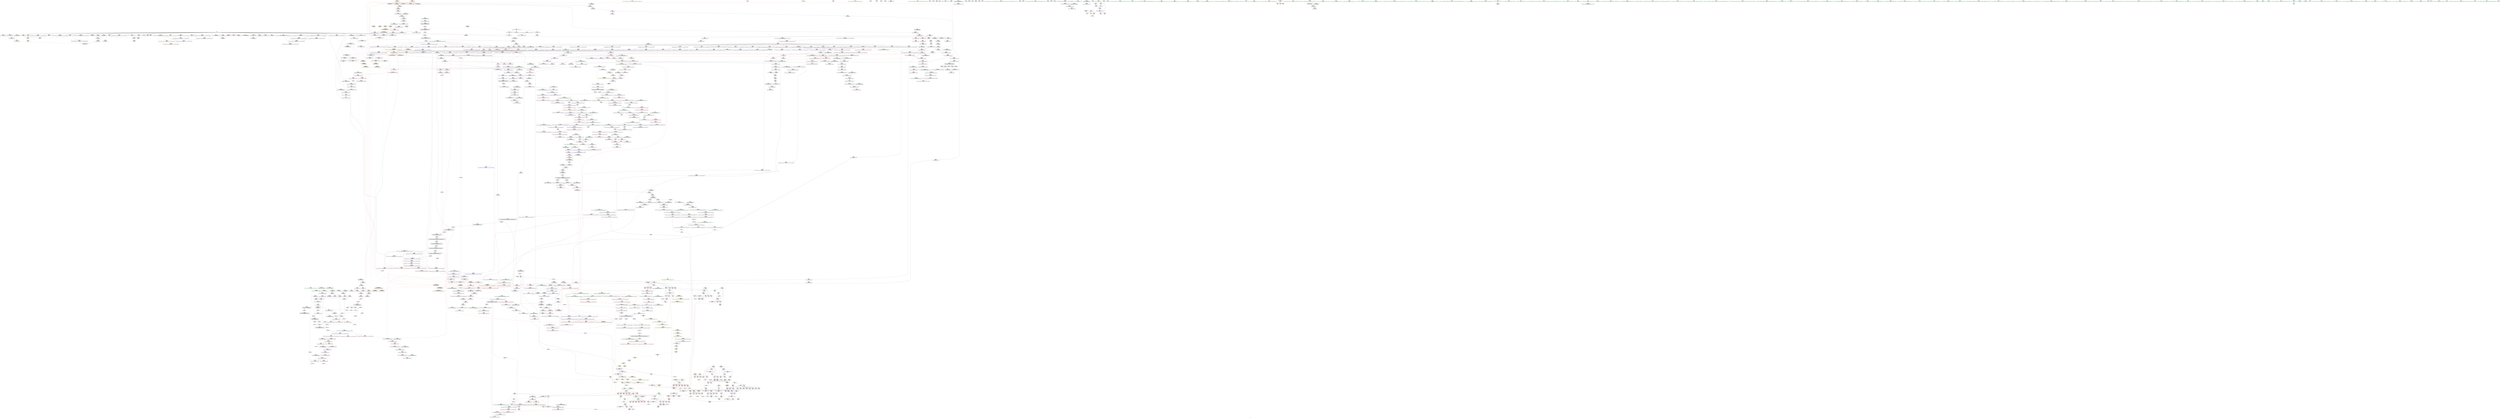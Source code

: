 digraph "SVFG" {
	label="SVFG";

	Node0x5603eb267b00 [shape=record,color=grey,label="{NodeID: 0\nNullPtr|{|<s35>107}}"];
	Node0x5603eb267b00 -> Node0x5603eb2d3000[style=solid];
	Node0x5603eb267b00 -> Node0x5603eb2d3100[style=solid];
	Node0x5603eb267b00 -> Node0x5603eb2d31d0[style=solid];
	Node0x5603eb267b00 -> Node0x5603eb2d32a0[style=solid];
	Node0x5603eb267b00 -> Node0x5603eb2d3370[style=solid];
	Node0x5603eb267b00 -> Node0x5603eb2d3440[style=solid];
	Node0x5603eb267b00 -> Node0x5603eb2d3510[style=solid];
	Node0x5603eb267b00 -> Node0x5603eb2d35e0[style=solid];
	Node0x5603eb267b00 -> Node0x5603eb2d36b0[style=solid];
	Node0x5603eb267b00 -> Node0x5603eb2d3780[style=solid];
	Node0x5603eb267b00 -> Node0x5603eb2d3850[style=solid];
	Node0x5603eb267b00 -> Node0x5603eb2d3920[style=solid];
	Node0x5603eb267b00 -> Node0x5603eb2d39f0[style=solid];
	Node0x5603eb267b00 -> Node0x5603eb2d3ac0[style=solid];
	Node0x5603eb267b00 -> Node0x5603eb2d3b90[style=solid];
	Node0x5603eb267b00 -> Node0x5603eb2d3c60[style=solid];
	Node0x5603eb267b00 -> Node0x5603eb2d3d30[style=solid];
	Node0x5603eb267b00 -> Node0x5603eb2d3e00[style=solid];
	Node0x5603eb267b00 -> Node0x5603eb2d3ed0[style=solid];
	Node0x5603eb267b00 -> Node0x5603eb2d3fa0[style=solid];
	Node0x5603eb267b00 -> Node0x5603eb2d4070[style=solid];
	Node0x5603eb267b00 -> Node0x5603eb2d4140[style=solid];
	Node0x5603eb267b00 -> Node0x5603eb2d4210[style=solid];
	Node0x5603eb267b00 -> Node0x5603eb2d42e0[style=solid];
	Node0x5603eb267b00 -> Node0x5603eb2d43b0[style=solid];
	Node0x5603eb267b00 -> Node0x5603eb2d4480[style=solid];
	Node0x5603eb267b00 -> Node0x5603eb2d4550[style=solid];
	Node0x5603eb267b00 -> Node0x5603eb2dc640[style=solid];
	Node0x5603eb267b00 -> Node0x5603eb2dee40[style=solid];
	Node0x5603eb267b00 -> Node0x5603eb2def10[style=solid];
	Node0x5603eb267b00 -> Node0x5603eb2defe0[style=solid];
	Node0x5603eb267b00 -> Node0x5603eb3006b0[style=solid];
	Node0x5603eb267b00 -> Node0x5603eb31f1b0[style=solid];
	Node0x5603eb267b00 -> Node0x5603eb3231e0[style=solid];
	Node0x5603eb267b00 -> Node0x5603eb323360[style=solid];
	Node0x5603eb267b00:s35 -> Node0x5603eb409440[style=solid,color=red];
	Node0x5603eb2d92b0 [shape=record,color=red,label="{NodeID: 775\n1344\<--1329\n\<--__a.addr\n_ZSt3maxImERKT_S2_S2_\n}"];
	Node0x5603eb2d92b0 -> Node0x5603eb302730[style=solid];
	Node0x5603eb2f5500 [shape=record,color=black,label="{NodeID: 1550\nMR_40V_8 = PHI(MR_40V_5, MR_40V_6, MR_40V_5, )\npts\{930001 \}\n|{<s0>14}}"];
	Node0x5603eb2f5500:s0 -> Node0x5603eb37ff80[style=dashed,color=red];
	Node0x5603eb2cfca0 [shape=record,color=purple,label="{NodeID: 443\n545\<--14\narrayidx23\<--f\n_Z6docasev\n}"];
	Node0x5603eb2cfca0 -> Node0x5603eb2ebb00[style=solid];
	Node0x5603eb40d830 [shape=record,color=black,label="{NodeID: 2325\n1682 = PHI(1667, )\n1st arg _ZNSt11__copy_moveILb1ELb1ESt26random_access_iterator_tagE8__copy_mIiEEPT_PKS3_S6_S4_ }"];
	Node0x5603eb40d830 -> Node0x5603eb304bc0[style=solid];
	Node0x5603eb2c3af0 [shape=record,color=green,label="{NodeID: 111\n730\<--731\n_ZNSt12_Vector_baseIiSaIiEE12_Vector_implD2Ev\<--_ZNSt12_Vector_baseIiSaIiEE12_Vector_implD2Ev_field_insensitive\n}"];
	Node0x5603eb2ded70 [shape=record,color=blue,label="{NodeID: 886\n641\<--640\nthis.addr\<--this\n_ZNSt12_Vector_baseIiSaIiEE12_Vector_implC2Ev\n}"];
	Node0x5603eb2ded70 -> Node0x5603eb2ebe40[style=dashed];
	Node0x5603eb2e57e0 [shape=record,color=purple,label="{NodeID: 554\n1784\<--1559\noffset_0\<--\n}"];
	Node0x5603eb2e57e0 -> Node0x5603eb303df0[style=solid];
	Node0x5603eb2c82f0 [shape=record,color=green,label="{NodeID: 222\n1487\<--1488\n__i.addr\<--__i.addr_field_insensitive\n_ZSt32__make_move_if_noexcept_iteratorIiSt13move_iteratorIPiEET0_PT_\n}"];
	Node0x5603eb2c82f0 -> Node0x5603eb2da220[style=solid];
	Node0x5603eb2c82f0 -> Node0x5603eb3035d0[style=solid];
	Node0x5603eb304060 [shape=record,color=blue,label="{NodeID: 997\n1590\<--1576\ncoerce.dive1\<--__last.coerce\n_ZSt4copyISt13move_iteratorIPiES1_ET0_T_S4_S3_\n}"];
	Node0x5603eb304060 -> Node0x5603eb2dc1d0[style=dashed];
	Node0x5603eb38ae70 [shape=record,color=yellow,style=double,label="{NodeID: 1772\n28V_1 = ENCHI(MR_28V_0)\npts\{1433 \}\nFun[_ZSt18uninitialized_copyISt13move_iteratorIPiES1_ET0_T_S4_S3_]|{<s0>117}}"];
	Node0x5603eb38ae70:s0 -> Node0x5603eb38f260[style=dashed,color=red];
	Node0x5603eb2eb210 [shape=record,color=red,label="{NodeID: 665\n500\<--479\n\<--x\n_Z6docasev\n}"];
	Node0x5603eb2eb210 -> Node0x5603eb3237e0[style=solid];
	Node0x5603eb2d6390 [shape=record,color=black,label="{NodeID: 333\n547\<--546\nconv\<--\n_Z6docasev\n}"];
	Node0x5603eb4046b0 [shape=record,color=black,label="{NodeID: 2215\n591 = PHI()\n}"];
	Node0x5603eb25cb10 [shape=record,color=green,label="{NodeID: 1\n7\<--1\n__dso_handle\<--dummyObj\nGlob }"];
	Node0x5603eb2d9380 [shape=record,color=red,label="{NodeID: 776\n1337\<--1331\n\<--__b.addr\n_ZSt3maxImERKT_S2_S2_\n}"];
	Node0x5603eb2d9380 -> Node0x5603eb2d95f0[style=solid];
	Node0x5603eb2f5a00 [shape=record,color=black,label="{NodeID: 1551\nMR_42V_8 = PHI(MR_42V_5, MR_42V_6, MR_42V_5, )\npts\{930002 \}\n|{<s0>14}}"];
	Node0x5603eb2f5a00:s0 -> Node0x5603eb380090[style=dashed,color=red];
	Node0x5603eb2cfd70 [shape=record,color=purple,label="{NodeID: 444\n164\<--16\n\<--.str\n_Z5visitiiii\n}"];
	Node0x5603eb40d940 [shape=record,color=black,label="{NodeID: 2326\n1683 = PHI(1668, )\n2nd arg _ZNSt11__copy_moveILb1ELb1ESt26random_access_iterator_tagE8__copy_mIiEEPT_PKS3_S6_S4_ }"];
	Node0x5603eb40d940 -> Node0x5603eb304c90[style=solid];
	Node0x5603eb2c3bf0 [shape=record,color=green,label="{NodeID: 112\n747\<--748\n__first.addr\<--__first.addr_field_insensitive\n_ZSt8_DestroyIPiEvT_S1_\n}"];
	Node0x5603eb2c3bf0 -> Node0x5603eb2ec730[style=solid];
	Node0x5603eb2c3bf0 -> Node0x5603eb2df800[style=solid];
	Node0x5603eb2dee40 [shape=record,color=blue, style = dotted,label="{NodeID: 887\n649\<--3\n_M_start\<--dummyVal\n_ZNSt12_Vector_baseIiSaIiEE12_Vector_implC2Ev\n|{<s0>44}}"];
	Node0x5603eb2dee40:s0 -> Node0x5603eb3a6d60[style=dashed,color=blue];
	Node0x5603eb2e58b0 [shape=record,color=purple,label="{NodeID: 555\n1785\<--1560\noffset_0\<--\n}"];
	Node0x5603eb2e58b0 -> Node0x5603eb2dbf60[style=solid];
	Node0x5603eb2c83c0 [shape=record,color=green,label="{NodeID: 223\n1492\<--1493\n_ZNSt13move_iteratorIPiEC2ES0_\<--_ZNSt13move_iteratorIPiEC2ES0__field_insensitive\n}"];
	Node0x5603eb304130 [shape=record,color=blue,label="{NodeID: 998\n1582\<--1577\n__result.addr\<--__result\n_ZSt4copyISt13move_iteratorIPiES1_ET0_T_S4_S3_\n}"];
	Node0x5603eb304130 -> Node0x5603eb2da8a0[style=dashed];
	Node0x5603eb2eb2e0 [shape=record,color=red,label="{NodeID: 666\n504\<--479\n\<--x\n_Z6docasev\n}"];
	Node0x5603eb2eb2e0 -> Node0x5603eb2d5f80[style=solid];
	Node0x5603eb2d6460 [shape=record,color=black,label="{NodeID: 334\n645\<--644\n\<--this1\n_ZNSt12_Vector_baseIiSaIiEE12_Vector_implC2Ev\n|{<s0>47}}"];
	Node0x5603eb2d6460:s0 -> Node0x5603eb40abd0[style=solid,color=red];
	Node0x5603eb4047b0 [shape=record,color=black,label="{NodeID: 2216\n596 = PHI()\n}"];
	Node0x5603eb2bfe20 [shape=record,color=green,label="{NodeID: 2\n9\<--1\n\<--dummyObj\nCan only get source location for instruction, argument, global var or function.|{<s0>35|<s1>35}}"];
	Node0x5603eb2bfe20:s0 -> Node0x5603eb40dde0[style=solid,color=red];
	Node0x5603eb2bfe20:s1 -> Node0x5603eb40e4a0[style=solid,color=red];
	Node0x5603eb2d9450 [shape=record,color=red,label="{NodeID: 777\n1341\<--1331\n\<--__b.addr\n_ZSt3maxImERKT_S2_S2_\n}"];
	Node0x5603eb2d9450 -> Node0x5603eb302660[style=solid];
	Node0x5603eb2cfe40 [shape=record,color=purple,label="{NodeID: 445\n165\<--18\n\<--.str.1\n_Z5visitiiii\n}"];
	Node0x5603eb40da50 [shape=record,color=black,label="{NodeID: 2327\n1219 = PHI(934, )\n0th arg _ZNSt12_Vector_baseIiSaIiEE11_M_allocateEm }"];
	Node0x5603eb40da50 -> Node0x5603eb301b00[style=solid];
	Node0x5603eb2c3cc0 [shape=record,color=green,label="{NodeID: 113\n749\<--750\n__last.addr\<--__last.addr_field_insensitive\n_ZSt8_DestroyIPiEvT_S1_\n}"];
	Node0x5603eb2c3cc0 -> Node0x5603eb2ec800[style=solid];
	Node0x5603eb2c3cc0 -> Node0x5603eb2df8d0[style=solid];
	Node0x5603eb2def10 [shape=record,color=blue, style = dotted,label="{NodeID: 888\n651\<--3\n_M_finish\<--dummyVal\n_ZNSt12_Vector_baseIiSaIiEE12_Vector_implC2Ev\n|{<s0>44}}"];
	Node0x5603eb2def10:s0 -> Node0x5603eb3a6d60[style=dashed,color=blue];
	Node0x5603eb2e5980 [shape=record,color=purple,label="{NodeID: 556\n1787\<--1562\noffset_0\<--\n}"];
	Node0x5603eb2e5980 -> Node0x5603eb303ec0[style=solid];
	Node0x5603eb2c84c0 [shape=record,color=green,label="{NodeID: 224\n1501\<--1502\n__first\<--__first_field_insensitive\n_ZSt18uninitialized_copyISt13move_iteratorIPiES1_ET0_T_S4_S3_\n}"];
	Node0x5603eb2c84c0 -> Node0x5603eb2cdc20[style=solid];
	Node0x5603eb2c84c0 -> Node0x5603eb2e4e20[style=solid];
	Node0x5603eb304200 [shape=record,color=blue, style = dotted,label="{NodeID: 999\n1790\<--1792\noffset_0\<--dummyVal\n_ZSt4copyISt13move_iteratorIPiES1_ET0_T_S4_S3_\n}"];
	Node0x5603eb304200 -> Node0x5603eb2da970[style=dashed];
	Node0x5603eb2eb3b0 [shape=record,color=red,label="{NodeID: 667\n508\<--479\n\<--x\n_Z6docasev\n}"];
	Node0x5603eb2eb3b0 -> Node0x5603eb2d6050[style=solid];
	Node0x5603eb2d6530 [shape=record,color=black,label="{NodeID: 335\n662\<--661\n\<--this1\n_ZNSaIiEC2Ev\n|{<s0>48}}"];
	Node0x5603eb2d6530:s0 -> Node0x5603eb40bfe0[style=solid,color=red];
	Node0x5603eb4048b0 [shape=record,color=black,label="{NodeID: 2217\n599 = PHI()\n}"];
	Node0x5603eb2bfeb0 [shape=record,color=green,label="{NodeID: 3\n16\<--1\n.str\<--dummyObj\nGlob }"];
	Node0x5603eb2d9520 [shape=record,color=red,label="{NodeID: 778\n1336\<--1335\n\<--\n_ZSt3maxImERKT_S2_S2_\n}"];
	Node0x5603eb2d9520 -> Node0x5603eb3225e0[style=solid];
	Node0x5603eb2cff10 [shape=record,color=purple,label="{NodeID: 446\n166\<--20\n\<--__PRETTY_FUNCTION__._Z5visitiiii\n_Z5visitiiii\n}"];
	Node0x5603eb40db60 [shape=record,color=black,label="{NodeID: 2328\n1220 = PHI(935, )\n1st arg _ZNSt12_Vector_baseIiSaIiEE11_M_allocateEm }"];
	Node0x5603eb40db60 -> Node0x5603eb301bd0[style=solid];
	Node0x5603eb2c8900 [shape=record,color=green,label="{NodeID: 114\n756\<--757\n_ZNSt12_Destroy_auxILb1EE9__destroyIPiEEvT_S3_\<--_ZNSt12_Destroy_auxILb1EE9__destroyIPiEEvT_S3__field_insensitive\n}"];
	Node0x5603eb2defe0 [shape=record,color=blue, style = dotted,label="{NodeID: 889\n653\<--3\n_M_end_of_storage\<--dummyVal\n_ZNSt12_Vector_baseIiSaIiEE12_Vector_implC2Ev\n|{<s0>44}}"];
	Node0x5603eb2defe0:s0 -> Node0x5603eb3a6d60[style=dashed,color=blue];
	Node0x5603eb2e5a50 [shape=record,color=purple,label="{NodeID: 557\n1788\<--1563\noffset_0\<--\n}"];
	Node0x5603eb2e5a50 -> Node0x5603eb2dc030[style=solid];
	Node0x5603eb2c8590 [shape=record,color=green,label="{NodeID: 225\n1503\<--1504\n__last\<--__last_field_insensitive\n_ZSt18uninitialized_copyISt13move_iteratorIPiES1_ET0_T_S4_S3_\n}"];
	Node0x5603eb2c8590 -> Node0x5603eb2cdcf0[style=solid];
	Node0x5603eb2c8590 -> Node0x5603eb2e4ef0[style=solid];
	Node0x5603eb3042d0 [shape=record,color=blue, style = dotted,label="{NodeID: 1000\n1793\<--1795\noffset_0\<--dummyVal\n_ZSt4copyISt13move_iteratorIPiES1_ET0_T_S4_S3_\n}"];
	Node0x5603eb3042d0 -> Node0x5603eb2daa40[style=dashed];
	Node0x5603eb2eb480 [shape=record,color=red,label="{NodeID: 668\n516\<--479\n\<--x\n_Z6docasev\n}"];
	Node0x5603eb2eb480 -> Node0x5603eb31fd60[style=solid];
	Node0x5603eb2d6600 [shape=record,color=black,label="{NodeID: 336\n700\<--699\n\<--_M_impl\n_ZNSt12_Vector_baseIiSaIiEE19_M_get_Tp_allocatorEv\n}"];
	Node0x5603eb2d6600 -> Node0x5603eb2d66d0[style=solid];
	Node0x5603eb4049b0 [shape=record,color=black,label="{NodeID: 2218\n603 = PHI()\n}"];
	Node0x5603eb2c0570 [shape=record,color=green,label="{NodeID: 4\n18\<--1\n.str.1\<--dummyObj\nGlob }"];
	Node0x5603eb2d95f0 [shape=record,color=red,label="{NodeID: 779\n1338\<--1337\n\<--\n_ZSt3maxImERKT_S2_S2_\n}"];
	Node0x5603eb2d95f0 -> Node0x5603eb3225e0[style=solid];
	Node0x5603eb2cffe0 [shape=record,color=purple,label="{NodeID: 447\n485\<--22\n\<--.str.2\n_Z6docasev\n}"];
	Node0x5603eb40dca0 [shape=record,color=black,label="{NodeID: 2329\n1361 = PHI(1314, )\n0th arg _ZNKSt12_Vector_baseIiSaIiEE19_M_get_Tp_allocatorEv }"];
	Node0x5603eb40dca0 -> Node0x5603eb3028d0[style=solid];
	Node0x5603eb2c89d0 [shape=record,color=green,label="{NodeID: 115\n762\<--763\n.addr\<--.addr_field_insensitive\n_ZNSt12_Destroy_auxILb1EE9__destroyIPiEEvT_S3_\n}"];
	Node0x5603eb2c89d0 -> Node0x5603eb2df9a0[style=solid];
	Node0x5603eb2df0b0 [shape=record,color=blue,label="{NodeID: 890\n658\<--657\nthis.addr\<--this\n_ZNSaIiEC2Ev\n}"];
	Node0x5603eb2df0b0 -> Node0x5603eb2ebf10[style=dashed];
	Node0x5603eb2e5b20 [shape=record,color=purple,label="{NodeID: 558\n1588\<--1578\ncoerce.dive\<--__first\n_ZSt4copyISt13move_iteratorIPiES1_ET0_T_S4_S3_\n}"];
	Node0x5603eb2e5b20 -> Node0x5603eb303f90[style=solid];
	Node0x5603eb2c8660 [shape=record,color=green,label="{NodeID: 226\n1505\<--1506\n__result.addr\<--__result.addr_field_insensitive\n_ZSt18uninitialized_copyISt13move_iteratorIPiES1_ET0_T_S4_S3_\n}"];
	Node0x5603eb2c8660 -> Node0x5603eb2da3c0[style=solid];
	Node0x5603eb2c8660 -> Node0x5603eb303840[style=solid];
	Node0x5603eb3043a0 [shape=record,color=blue,label="{NodeID: 1001\n1616\<--1613\n__first.addr\<--__first\n_ZSt14__copy_move_a2ILb1EPiS0_ET1_T0_S2_S1_\n}"];
	Node0x5603eb3043a0 -> Node0x5603eb2dab10[style=dashed];
	Node0x5603eb2eb550 [shape=record,color=red,label="{NodeID: 669\n530\<--481\n\<--y12\n_Z6docasev\n}"];
	Node0x5603eb2eb550 -> Node0x5603eb323060[style=solid];
	Node0x5603eb2d66d0 [shape=record,color=black,label="{NodeID: 337\n693\<--700\n_ZNSt12_Vector_baseIiSaIiEE19_M_get_Tp_allocatorEv_ret\<--\n_ZNSt12_Vector_baseIiSaIiEE19_M_get_Tp_allocatorEv\n|{<s0>28|<s1>69|<s2>72|<s3>77|<s4>81}}"];
	Node0x5603eb2d66d0:s0 -> Node0x5603eb404160[style=solid,color=blue];
	Node0x5603eb2d66d0:s1 -> Node0x5603eb405920[style=solid,color=blue];
	Node0x5603eb2d66d0:s2 -> Node0x5603eb405ce0[style=solid,color=blue];
	Node0x5603eb2d66d0:s3 -> Node0x5603eb406030[style=solid,color=blue];
	Node0x5603eb2d66d0:s4 -> Node0x5603eb4061a0[style=solid,color=blue];
	Node0x5603eb404ab0 [shape=record,color=black,label="{NodeID: 2219\n629 = PHI()\n}"];
	Node0x5603eb2c0600 [shape=record,color=green,label="{NodeID: 5\n20\<--1\n__PRETTY_FUNCTION__._Z5visitiiii\<--dummyObj\nGlob }"];
	Node0x5603eb2d96c0 [shape=record,color=red,label="{NodeID: 780\n1354\<--1351\n\<--__a.addr\n_ZNSt16allocator_traitsISaIiEE8max_sizeERKS0_\n}"];
	Node0x5603eb2d96c0 -> Node0x5603eb2ccff0[style=solid];
	Node0x5603eb2d00b0 [shape=record,color=purple,label="{NodeID: 448\n495\<--24\n\<--.str.3\n_Z6docasev\n}"];
	Node0x5603eb40dde0 [shape=record,color=black,label="{NodeID: 2330\n70 = PHI(177, 189, 254, 261, 9, )\n0th arg _Z5visitiiii }"];
	Node0x5603eb40dde0 -> Node0x5603eb2dc740[style=solid];
	Node0x5603eb2c8aa0 [shape=record,color=green,label="{NodeID: 116\n764\<--765\n.addr1\<--.addr1_field_insensitive\n_ZNSt12_Destroy_auxILb1EE9__destroyIPiEEvT_S3_\n}"];
	Node0x5603eb2c8aa0 -> Node0x5603eb2dfa70[style=solid];
	Node0x5603eb2df180 [shape=record,color=blue,label="{NodeID: 891\n669\<--668\nthis.addr\<--this\n_ZN9__gnu_cxx13new_allocatorIiEC2Ev\n}"];
	Node0x5603eb2df180 -> Node0x5603eb2ebfe0[style=dashed];
	Node0x5603eb382a50 [shape=record,color=yellow,style=double,label="{NodeID: 1666\n230V_1 = ENCHI(MR_230V_0)\npts\{830000 830001 930000 930001 \}\nFun[_ZNKSt6vectorIiSaIiEE12_M_check_lenEmPKc]|{<s0>88|<s1>88|<s2>90|<s3>90|<s4>91|<s5>91|<s6>93|<s7>93}}"];
	Node0x5603eb382a50:s0 -> Node0x5603eb2f4050[style=dashed,color=red];
	Node0x5603eb382a50:s1 -> Node0x5603eb2f4160[style=dashed,color=red];
	Node0x5603eb382a50:s2 -> Node0x5603eb2f4050[style=dashed,color=red];
	Node0x5603eb382a50:s3 -> Node0x5603eb2f4160[style=dashed,color=red];
	Node0x5603eb382a50:s4 -> Node0x5603eb2f4050[style=dashed,color=red];
	Node0x5603eb382a50:s5 -> Node0x5603eb2f4160[style=dashed,color=red];
	Node0x5603eb382a50:s6 -> Node0x5603eb2f4050[style=dashed,color=red];
	Node0x5603eb382a50:s7 -> Node0x5603eb2f4160[style=dashed,color=red];
	Node0x5603eb2e5bf0 [shape=record,color=purple,label="{NodeID: 559\n1590\<--1580\ncoerce.dive1\<--__last\n_ZSt4copyISt13move_iteratorIPiES1_ET0_T_S4_S3_\n}"];
	Node0x5603eb2e5bf0 -> Node0x5603eb304060[style=solid];
	Node0x5603eb2c8730 [shape=record,color=green,label="{NodeID: 227\n1507\<--1508\n__assignable\<--__assignable_field_insensitive\n_ZSt18uninitialized_copyISt13move_iteratorIPiES1_ET0_T_S4_S3_\n}"];
	Node0x5603eb2c8730 -> Node0x5603eb303910[style=solid];
	Node0x5603eb304470 [shape=record,color=blue,label="{NodeID: 1002\n1618\<--1614\n__last.addr\<--__last\n_ZSt14__copy_move_a2ILb1EPiS0_ET1_T0_S2_S1_\n}"];
	Node0x5603eb304470 -> Node0x5603eb2dabe0[style=dashed];
	Node0x5603eb2eb620 [shape=record,color=red,label="{NodeID: 670\n543\<--481\n\<--y12\n_Z6docasev\n}"];
	Node0x5603eb2eb620 -> Node0x5603eb2d62c0[style=solid];
	Node0x5603eb2d67a0 [shape=record,color=black,label="{NodeID: 338\n721\<--717\nsub.ptr.lhs.cast\<--\n_ZNSt12_Vector_baseIiSaIiEED2Ev\n}"];
	Node0x5603eb2d67a0 -> Node0x5603eb321ce0[style=solid];
	Node0x5603eb404bb0 [shape=record,color=black,label="{NodeID: 2220\n1643 = PHI(1731, )\n|{<s0>131}}"];
	Node0x5603eb404bb0:s0 -> Node0x5603eb4100b0[style=solid,color=red];
	Node0x5603eb2c0690 [shape=record,color=green,label="{NodeID: 6\n22\<--1\n.str.2\<--dummyObj\nGlob }"];
	Node0x5603eb2d9790 [shape=record,color=red,label="{NodeID: 781\n1365\<--1362\nthis1\<--this.addr\n_ZNKSt12_Vector_baseIiSaIiEE19_M_get_Tp_allocatorEv\n}"];
	Node0x5603eb2d9790 -> Node0x5603eb2e4530[style=solid];
	Node0x5603eb2d0180 [shape=record,color=purple,label="{NodeID: 449\n548\<--26\n\<--.str.4\n_Z6docasev\n}"];
	Node0x5603eb40e260 [shape=record,color=black,label="{NodeID: 2331\n71 = PHI(183, 190, 255, 262, 525, )\n1st arg _Z5visitiiii }"];
	Node0x5603eb40e260 -> Node0x5603eb2dc810[style=solid];
	Node0x5603eb2c8b70 [shape=record,color=green,label="{NodeID: 117\n773\<--774\nthis.addr\<--this.addr_field_insensitive\n_ZNSt12_Vector_baseIiSaIiEE13_M_deallocateEPim\n}"];
	Node0x5603eb2c8b70 -> Node0x5603eb2ec8d0[style=solid];
	Node0x5603eb2c8b70 -> Node0x5603eb2dfb40[style=solid];
	Node0x5603eb2df250 [shape=record,color=blue,label="{NodeID: 892\n678\<--675\n__first.addr\<--__first\n_ZSt8_DestroyIPiiEvT_S1_RSaIT0_E\n}"];
	Node0x5603eb2df250 -> Node0x5603eb2ec0b0[style=dashed];
	Node0x5603eb2e5cc0 [shape=record,color=purple,label="{NodeID: 560\n1596\<--1584\ncoerce.dive2\<--agg.tmp\n_ZSt4copyISt13move_iteratorIPiES1_ET0_T_S4_S3_\n}"];
	Node0x5603eb2e5cc0 -> Node0x5603eb2da970[style=solid];
	Node0x5603eb2c8800 [shape=record,color=green,label="{NodeID: 228\n1509\<--1510\nagg.tmp\<--agg.tmp_field_insensitive\n_ZSt18uninitialized_copyISt13move_iteratorIPiES1_ET0_T_S4_S3_\n}"];
	Node0x5603eb2c8800 -> Node0x5603eb2cddc0[style=solid];
	Node0x5603eb2c8800 -> Node0x5603eb2e4fc0[style=solid];
	Node0x5603eb304540 [shape=record,color=blue,label="{NodeID: 1003\n1620\<--1615\n__result.addr\<--__result\n_ZSt14__copy_move_a2ILb1EPiS0_ET1_T0_S2_S1_\n}"];
	Node0x5603eb304540 -> Node0x5603eb2dacb0[style=dashed];
	Node0x5603eb2eb6f0 [shape=record,color=red,label="{NodeID: 671\n560\<--481\n\<--y12\n_Z6docasev\n}"];
	Node0x5603eb2eb6f0 -> Node0x5603eb320c60[style=solid];
	Node0x5603eb2d6870 [shape=record,color=black,label="{NodeID: 339\n722\<--720\nsub.ptr.rhs.cast\<--\n_ZNSt12_Vector_baseIiSaIiEED2Ev\n}"];
	Node0x5603eb2d6870 -> Node0x5603eb321ce0[style=solid];
	Node0x5603eb404de0 [shape=record,color=black,label="{NodeID: 2221\n1646 = PHI(1724, )\n}"];
	Node0x5603eb404de0 -> Node0x5603eb2ce920[style=solid];
	Node0x5603eb2c0750 [shape=record,color=green,label="{NodeID: 7\n24\<--1\n.str.3\<--dummyObj\nGlob }"];
	Node0x5603eb2d9860 [shape=record,color=red,label="{NodeID: 782\n1374\<--1371\nthis1\<--this.addr\n_ZNK9__gnu_cxx13new_allocatorIiE8max_sizeEv\n}"];
	Node0x5603eb2d0250 [shape=record,color=purple,label="{NodeID: 450\n557\<--28\n\<--.str.5\n_Z6docasev\n}"];
	Node0x5603eb40e4a0 [shape=record,color=black,label="{NodeID: 2332\n72 = PHI(184, 191, 256, 265, 9, )\n2nd arg _Z5visitiiii }"];
	Node0x5603eb40e4a0 -> Node0x5603eb2dc8e0[style=solid];
	Node0x5603eb2c8c40 [shape=record,color=green,label="{NodeID: 118\n775\<--776\n__p.addr\<--__p.addr_field_insensitive\n_ZNSt12_Vector_baseIiSaIiEE13_M_deallocateEPim\n}"];
	Node0x5603eb2c8c40 -> Node0x5603eb2ec9a0[style=solid];
	Node0x5603eb2c8c40 -> Node0x5603eb2eca70[style=solid];
	Node0x5603eb2c8c40 -> Node0x5603eb2dfc10[style=solid];
	Node0x5603eb2df320 [shape=record,color=blue,label="{NodeID: 893\n680\<--676\n__last.addr\<--__last\n_ZSt8_DestroyIPiiEvT_S1_RSaIT0_E\n}"];
	Node0x5603eb2df320 -> Node0x5603eb2ec180[style=dashed];
	Node0x5603eb2e5d90 [shape=record,color=purple,label="{NodeID: 561\n1604\<--1586\ncoerce.dive4\<--agg.tmp3\n_ZSt4copyISt13move_iteratorIPiES1_ET0_T_S4_S3_\n}"];
	Node0x5603eb2e5d90 -> Node0x5603eb2daa40[style=solid];
	Node0x5603eb2d0cd0 [shape=record,color=green,label="{NodeID: 229\n1511\<--1512\nagg.tmp2\<--agg.tmp2_field_insensitive\n_ZSt18uninitialized_copyISt13move_iteratorIPiES1_ET0_T_S4_S3_\n}"];
	Node0x5603eb2d0cd0 -> Node0x5603eb2cde90[style=solid];
	Node0x5603eb2d0cd0 -> Node0x5603eb2e5090[style=solid];
	Node0x5603eb304610 [shape=record,color=blue,label="{NodeID: 1004\n1641\<--1638\ncoerce.dive\<--__it.coerce\n_ZSt12__miter_baseIPiEDTcl12__miter_basecldtfp_4baseEEESt13move_iteratorIT_E\n|{<s0>130}}"];
	Node0x5603eb304610:s0 -> Node0x5603eb382370[style=dashed,color=red];
	Node0x5603eb2eb7c0 [shape=record,color=red,label="{NodeID: 672\n536\<--483\n\<--x16\n_Z6docasev\n}"];
	Node0x5603eb2eb7c0 -> Node0x5603eb322ee0[style=solid];
	Node0x5603eb2d6940 [shape=record,color=black,label="{NodeID: 340\n787\<--786\n\<--_M_impl\n_ZNSt12_Vector_baseIiSaIiEE13_M_deallocateEPim\n|{<s0>55}}"];
	Node0x5603eb2d6940:s0 -> Node0x5603eb40ea70[style=solid,color=red];
	Node0x5603eb404f20 [shape=record,color=black,label="{NodeID: 2222\n1669 = PHI(1680, )\n}"];
	Node0x5603eb404f20 -> Node0x5603eb2ce9f0[style=solid];
	Node0x5603eb2c0810 [shape=record,color=green,label="{NodeID: 8\n26\<--1\n.str.4\<--dummyObj\nGlob }"];
	Node0x5603eb2d9930 [shape=record,color=red,label="{NodeID: 783\n1386\<--1380\nthis1\<--this.addr\n_ZN9__gnu_cxx17__normal_iteratorIPiSt6vectorIiSaIiEEEC2ERKS1_\n}"];
	Node0x5603eb2d9930 -> Node0x5603eb2e4600[style=solid];
	Node0x5603eb2f7d00 [shape=record,color=black,label="{NodeID: 1558\nMR_53V_2 = PHI(MR_53V_3, MR_53V_1, )\npts\{3380000 \}\n}"];
	Node0x5603eb2d0320 [shape=record,color=purple,label="{NodeID: 451\n579\<--30\n\<--.str.6\nmain\n}"];
	Node0x5603eb40e6e0 [shape=record,color=black,label="{NodeID: 2333\n73 = PHI(185, 192, 259, 266, 526, )\n3rd arg _Z5visitiiii }"];
	Node0x5603eb40e6e0 -> Node0x5603eb2dc9b0[style=solid];
	Node0x5603eb2c8d10 [shape=record,color=green,label="{NodeID: 119\n777\<--778\n__n.addr\<--__n.addr_field_insensitive\n_ZNSt12_Vector_baseIiSaIiEE13_M_deallocateEPim\n}"];
	Node0x5603eb2c8d10 -> Node0x5603eb2ecb40[style=solid];
	Node0x5603eb2c8d10 -> Node0x5603eb2dfce0[style=solid];
	Node0x5603eb2df3f0 [shape=record,color=blue,label="{NodeID: 894\n682\<--677\n.addr\<--\n_ZSt8_DestroyIPiiEvT_S1_RSaIT0_E\n}"];
	Node0x5603eb382d50 [shape=record,color=yellow,style=double,label="{NodeID: 1669\n244V_1 = ENCHI(MR_244V_0)\npts\{1136 \}\nFun[_ZSt3maxImERKT_S2_S2_]}"];
	Node0x5603eb382d50 -> Node0x5603eb2d95f0[style=dashed];
	Node0x5603eb2e5e60 [shape=record,color=purple,label="{NodeID: 562\n1790\<--1593\noffset_0\<--\n}"];
	Node0x5603eb2e5e60 -> Node0x5603eb304200[style=solid];
	Node0x5603eb2d0da0 [shape=record,color=green,label="{NodeID: 230\n1532\<--1533\n_ZNSt20__uninitialized_copyILb1EE13__uninit_copyISt13move_iteratorIPiES3_EET0_T_S6_S5_\<--_ZNSt20__uninitialized_copyILb1EE13__uninit_copyISt13move_iteratorIPiES3_EET0_T_S6_S5__field_insensitive\n}"];
	Node0x5603eb3046e0 [shape=record,color=blue,label="{NodeID: 1005\n1654\<--1651\n__first.addr\<--__first\n_ZSt13__copy_move_aILb1EPiS0_ET1_T0_S2_S1_\n}"];
	Node0x5603eb3046e0 -> Node0x5603eb2dad80[style=dashed];
	Node0x5603eb2eb890 [shape=record,color=red,label="{NodeID: 673\n540\<--483\n\<--x16\n_Z6docasev\n}"];
	Node0x5603eb2eb890 -> Node0x5603eb2d61f0[style=solid];
	Node0x5603eb2d6a10 [shape=record,color=black,label="{NodeID: 341\n801\<--800\n\<--this1\n_ZNSt12_Vector_baseIiSaIiEE12_Vector_implD2Ev\n|{<s0>56}}"];
	Node0x5603eb2d6a10:s0 -> Node0x5603eb409fe0[style=solid,color=red];
	Node0x5603eb405060 [shape=record,color=black,label="{NodeID: 2223\n884 = PHI(1122, )\n|{<s0>61}}"];
	Node0x5603eb405060:s0 -> Node0x5603eb40d2e0[style=solid,color=red];
	Node0x5603eb2c08d0 [shape=record,color=green,label="{NodeID: 9\n28\<--1\n.str.5\<--dummyObj\nGlob }"];
	Node0x5603eb2d9a00 [shape=record,color=red,label="{NodeID: 784\n1388\<--1382\n\<--__i.addr\n_ZN9__gnu_cxx17__normal_iteratorIPiSt6vectorIiSaIiEEEC2ERKS1_\n}"];
	Node0x5603eb2d9a00 -> Node0x5603eb2d9ad0[style=solid];
	Node0x5603eb2f8200 [shape=record,color=black,label="{NodeID: 1559\nMR_57V_2 = PHI(MR_57V_3, MR_57V_1, )\npts\{830000 930000 \}\n|{<s0>4|<s1>4|<s2>13|<s3>13}}"];
	Node0x5603eb2f8200:s0 -> Node0x5603eb359fc0[style=dashed,color=blue];
	Node0x5603eb2f8200:s1 -> Node0x5603eb372580[style=dashed,color=blue];
	Node0x5603eb2f8200:s2 -> Node0x5603eb2f5000[style=dashed,color=blue];
	Node0x5603eb2f8200:s3 -> Node0x5603eb378e80[style=dashed,color=blue];
	Node0x5603eb2d03f0 [shape=record,color=purple,label="{NodeID: 452\n590\<--33\n\<--.str.7\nmain\n}"];
	Node0x5603eb40e920 [shape=record,color=black,label="{NodeID: 2334\n1484 = PHI(1262, 1268, )\n0th arg _ZSt32__make_move_if_noexcept_iteratorIiSt13move_iteratorIPiEET0_PT_ }"];
	Node0x5603eb40e920 -> Node0x5603eb3035d0[style=solid];
	Node0x5603eb2c8de0 [shape=record,color=green,label="{NodeID: 120\n791\<--792\n_ZNSt16allocator_traitsISaIiEE10deallocateERS0_Pim\<--_ZNSt16allocator_traitsISaIiEE10deallocateERS0_Pim_field_insensitive\n}"];
	Node0x5603eb2df4c0 [shape=record,color=blue,label="{NodeID: 895\n695\<--694\nthis.addr\<--this\n_ZNSt12_Vector_baseIiSaIiEE19_M_get_Tp_allocatorEv\n}"];
	Node0x5603eb2df4c0 -> Node0x5603eb2ec250[style=dashed];
	Node0x5603eb382e60 [shape=record,color=yellow,style=double,label="{NodeID: 1670\n250V_1 = ENCHI(MR_250V_0)\npts\{1142 \}\nFun[_ZSt3maxImERKT_S2_S2_]}"];
	Node0x5603eb382e60 -> Node0x5603eb2d9520[style=dashed];
	Node0x5603eb2e5f30 [shape=record,color=purple,label="{NodeID: 563\n1791\<--1594\noffset_0\<--\n}"];
	Node0x5603eb2e5f30 -> Node0x5603eb2dc100[style=solid];
	Node0x5603eb2d0e70 [shape=record,color=green,label="{NodeID: 231\n1544\<--1545\n__first\<--__first_field_insensitive\n_ZNSt20__uninitialized_copyILb1EE13__uninit_copyISt13move_iteratorIPiES3_EET0_T_S6_S5_\n}"];
	Node0x5603eb2d0e70 -> Node0x5603eb2ce030[style=solid];
	Node0x5603eb2d0e70 -> Node0x5603eb2e54a0[style=solid];
	Node0x5603eb3047b0 [shape=record,color=blue,label="{NodeID: 1006\n1656\<--1652\n__last.addr\<--__last\n_ZSt13__copy_move_aILb1EPiS0_ET1_T0_S2_S1_\n}"];
	Node0x5603eb3047b0 -> Node0x5603eb2dae50[style=dashed];
	Node0x5603eb2eb960 [shape=record,color=red,label="{NodeID: 674\n553\<--483\n\<--x16\n_Z6docasev\n}"];
	Node0x5603eb2eb960 -> Node0x5603eb320de0[style=solid];
	Node0x5603eb2d6ae0 [shape=record,color=black,label="{NodeID: 342\n820\<--819\n\<--\n_ZNSt16allocator_traitsISaIiEE10deallocateERS0_Pim\n|{<s0>57}}"];
	Node0x5603eb2d6ae0:s0 -> Node0x5603eb40b7b0[style=solid,color=red];
	Node0x5603eb4051a0 [shape=record,color=black,label="{NodeID: 2224\n921 = PHI(1129, )\n}"];
	Node0x5603eb4051a0 -> Node0x5603eb2e09e0[style=solid];
	Node0x5603eb2c0990 [shape=record,color=green,label="{NodeID: 10\n30\<--1\n.str.6\<--dummyObj\nGlob }"];
	Node0x5603eb2d9ad0 [shape=record,color=red,label="{NodeID: 785\n1389\<--1388\n\<--\n_ZN9__gnu_cxx17__normal_iteratorIPiSt6vectorIiSaIiEEEC2ERKS1_\n}"];
	Node0x5603eb2d9ad0 -> Node0x5603eb302c10[style=solid];
	Node0x5603eb2f8320 [shape=record,color=black,label="{NodeID: 1560\nMR_59V_3 = PHI(MR_59V_4, MR_59V_2, )\npts\{830001 930001 \}\n|{<s0>4|<s1>4|<s2>13|<s3>13}}"];
	Node0x5603eb2f8320:s0 -> Node0x5603eb2f0de0[style=dashed,color=blue];
	Node0x5603eb2f8320:s1 -> Node0x5603eb372a80[style=dashed,color=blue];
	Node0x5603eb2f8320:s2 -> Node0x5603eb2f5500[style=dashed,color=blue];
	Node0x5603eb2f8320:s3 -> Node0x5603eb379380[style=dashed,color=blue];
	Node0x5603eb2d04c0 [shape=record,color=purple,label="{NodeID: 453\n595\<--35\n\<--.str.8\nmain\n}"];
	Node0x5603eb40ea70 [shape=record,color=black,label="{NodeID: 2335\n807 = PHI(787, )\n0th arg _ZNSt16allocator_traitsISaIiEE10deallocateERS0_Pim }"];
	Node0x5603eb40ea70 -> Node0x5603eb2dfe80[style=solid];
	Node0x5603eb2c8ee0 [shape=record,color=green,label="{NodeID: 121\n797\<--798\nthis.addr\<--this.addr_field_insensitive\n_ZNSt12_Vector_baseIiSaIiEE12_Vector_implD2Ev\n}"];
	Node0x5603eb2c8ee0 -> Node0x5603eb2ecc10[style=solid];
	Node0x5603eb2c8ee0 -> Node0x5603eb2dfdb0[style=solid];
	Node0x5603eb2df590 [shape=record,color=blue,label="{NodeID: 896\n704\<--703\nthis.addr\<--this\n_ZNSt12_Vector_baseIiSaIiEED2Ev\n}"];
	Node0x5603eb2df590 -> Node0x5603eb2ec320[style=dashed];
	Node0x5603eb2e6000 [shape=record,color=purple,label="{NodeID: 564\n1793\<--1601\noffset_0\<--\n}"];
	Node0x5603eb2e6000 -> Node0x5603eb3042d0[style=solid];
	Node0x5603eb2d0f40 [shape=record,color=green,label="{NodeID: 232\n1546\<--1547\n__last\<--__last_field_insensitive\n_ZNSt20__uninitialized_copyILb1EE13__uninit_copyISt13move_iteratorIPiES3_EET0_T_S6_S5_\n}"];
	Node0x5603eb2d0f40 -> Node0x5603eb2ce100[style=solid];
	Node0x5603eb2d0f40 -> Node0x5603eb2e5570[style=solid];
	Node0x5603eb304880 [shape=record,color=blue,label="{NodeID: 1007\n1658\<--1653\n__result.addr\<--__result\n_ZSt13__copy_move_aILb1EPiS0_ET1_T0_S2_S1_\n}"];
	Node0x5603eb304880 -> Node0x5603eb2daf20[style=dashed];
	Node0x5603eb2eba30 [shape=record,color=red,label="{NodeID: 675\n507\<--506\n\<--arrayidx\n_Z6docasev\n}"];
	Node0x5603eb2eba30 -> Node0x5603eb2de480[style=solid];
	Node0x5603eb2d6bb0 [shape=record,color=black,label="{NodeID: 343\n842\<--841\n\<--\n_ZN9__gnu_cxx13new_allocatorIiE10deallocateEPim\n}"];
	Node0x5603eb4052e0 [shape=record,color=black,label="{NodeID: 2225\n925 = PHI(1203, )\n}"];
	Node0x5603eb4052e0 -> Node0x5603eb2e0ab0[style=solid];
	Node0x5603eb2c0a90 [shape=record,color=green,label="{NodeID: 11\n32\<--1\nstderr\<--dummyObj\nGlob }"];
	Node0x5603eb2d9ba0 [shape=record,color=red,label="{NodeID: 786\n1401\<--1395\n\<--__a.addr\n_ZNSt16allocator_traitsISaIiEE8allocateERS0_m\n}"];
	Node0x5603eb2d9ba0 -> Node0x5603eb2cd400[style=solid];
	Node0x5603eb2f8440 [shape=record,color=black,label="{NodeID: 1561\nMR_61V_2 = PHI(MR_61V_3, MR_61V_1, )\npts\{830002 930002 \}\n|{<s0>4|<s1>4|<s2>13|<s3>13}}"];
	Node0x5603eb2f8440:s0 -> Node0x5603eb2f12e0[style=dashed,color=blue];
	Node0x5603eb2f8440:s1 -> Node0x5603eb372f80[style=dashed,color=blue];
	Node0x5603eb2f8440:s2 -> Node0x5603eb2f5a00[style=dashed,color=blue];
	Node0x5603eb2f8440:s3 -> Node0x5603eb379880[style=dashed,color=blue];
	Node0x5603eb2d0590 [shape=record,color=purple,label="{NodeID: 454\n920\<--38\n\<--.str.9\n_ZNSt6vectorIiSaIiEE17_M_realloc_insertIJRKiEEEvN9__gnu_cxx17__normal_iteratorIPiS1_EEDpOT_\n|{<s0>62}}"];
	Node0x5603eb2d0590:s0 -> Node0x5603eb40a310[style=solid,color=red];
	Node0x5603eb40eb80 [shape=record,color=black,label="{NodeID: 2336\n808 = PHI(788, )\n1st arg _ZNSt16allocator_traitsISaIiEE10deallocateERS0_Pim }"];
	Node0x5603eb40eb80 -> Node0x5603eb2dff50[style=solid];
	Node0x5603eb2c8fb0 [shape=record,color=green,label="{NodeID: 122\n803\<--804\n_ZNSaIiED2Ev\<--_ZNSaIiED2Ev_field_insensitive\n}"];
	Node0x5603eb2df660 [shape=record,color=blue,label="{NodeID: 897\n706\<--734\nexn.slot\<--\n_ZNSt12_Vector_baseIiSaIiEED2Ev\n}"];
	Node0x5603eb2df660 -> Node0x5603eb2ec3f0[style=dashed];
	Node0x5603eb2e60d0 [shape=record,color=purple,label="{NodeID: 565\n1794\<--1602\noffset_0\<--\n}"];
	Node0x5603eb2e60d0 -> Node0x5603eb2dc1d0[style=solid];
	Node0x5603eb2d1010 [shape=record,color=green,label="{NodeID: 233\n1548\<--1549\n__result.addr\<--__result.addr_field_insensitive\n_ZNSt20__uninitialized_copyILb1EE13__uninit_copyISt13move_iteratorIPiES3_EET0_T_S6_S5_\n}"];
	Node0x5603eb2d1010 -> Node0x5603eb2da630[style=solid];
	Node0x5603eb2d1010 -> Node0x5603eb303d20[style=solid];
	Node0x5603eb304950 [shape=record,color=blue,label="{NodeID: 1008\n1660\<--1519\n__simple\<--\n_ZSt13__copy_move_aILb1EPiS0_ET1_T0_S2_S1_\n}"];
	Node0x5603eb2ebb00 [shape=record,color=red,label="{NodeID: 676\n546\<--545\n\<--arrayidx23\n_Z6docasev\n}"];
	Node0x5603eb2ebb00 -> Node0x5603eb2d6390[style=solid];
	Node0x5603eb2d6c80 [shape=record,color=black,label="{NodeID: 344\n855\<--854\n\<--this1\n_ZNSaIiED2Ev\n|{<s0>59}}"];
	Node0x5603eb2d6c80:s0 -> Node0x5603eb409550[style=solid,color=red];
	Node0x5603eb405420 [shape=record,color=black,label="{NodeID: 2226\n930 = PHI(1183, )\n}"];
	Node0x5603eb405420 -> Node0x5603eb2e0b80[style=solid];
	Node0x5603eb2c0b90 [shape=record,color=green,label="{NodeID: 12\n33\<--1\n.str.7\<--dummyObj\nGlob }"];
	Node0x5603eb2d9c70 [shape=record,color=red,label="{NodeID: 787\n1403\<--1397\n\<--__n.addr\n_ZNSt16allocator_traitsISaIiEE8allocateERS0_m\n|{<s0>107}}"];
	Node0x5603eb2d9c70:s0 -> Node0x5603eb409330[style=solid,color=red];
	Node0x5603eb36bd40 [shape=record,color=black,label="{NodeID: 1562\nMR_28V_3 = PHI(MR_28V_4, MR_28V_2, )\npts\{1433 \}\n|{<s0>4|<s1>13}}"];
	Node0x5603eb36bd40:s0 -> Node0x5603eb359ed0[style=dashed,color=blue];
	Node0x5603eb36bd40:s1 -> Node0x5603eb378980[style=dashed,color=blue];
	Node0x5603eb2d0660 [shape=record,color=purple,label="{NodeID: 455\n1769\<--40\nllvm.global_ctors_0\<--llvm.global_ctors\nGlob }"];
	Node0x5603eb2d0660 -> Node0x5603eb2dc440[style=solid];
	Node0x5603eb40ec90 [shape=record,color=black,label="{NodeID: 2337\n809 = PHI(789, )\n2nd arg _ZNSt16allocator_traitsISaIiEE10deallocateERS0_Pim }"];
	Node0x5603eb40ec90 -> Node0x5603eb2e0020[style=solid];
	Node0x5603eb2c90b0 [shape=record,color=green,label="{NodeID: 123\n810\<--811\n__a.addr\<--__a.addr_field_insensitive\n_ZNSt16allocator_traitsISaIiEE10deallocateERS0_Pim\n}"];
	Node0x5603eb2c90b0 -> Node0x5603eb2ecce0[style=solid];
	Node0x5603eb2c90b0 -> Node0x5603eb2dfe80[style=solid];
	Node0x5603eb2df730 [shape=record,color=blue,label="{NodeID: 898\n708\<--736\nehselector.slot\<--\n_ZNSt12_Vector_baseIiSaIiEED2Ev\n}"];
	Node0x5603eb2e61a0 [shape=record,color=purple,label="{NodeID: 566\n1641\<--1639\ncoerce.dive\<--__it\n_ZSt12__miter_baseIPiEDTcl12__miter_basecldtfp_4baseEEESt13move_iteratorIT_E\n}"];
	Node0x5603eb2e61a0 -> Node0x5603eb304610[style=solid];
	Node0x5603eb2d10e0 [shape=record,color=green,label="{NodeID: 234\n1550\<--1551\nagg.tmp\<--agg.tmp_field_insensitive\n_ZNSt20__uninitialized_copyILb1EE13__uninit_copyISt13move_iteratorIPiES3_EET0_T_S6_S5_\n}"];
	Node0x5603eb2d10e0 -> Node0x5603eb2ce1d0[style=solid];
	Node0x5603eb2d10e0 -> Node0x5603eb2e5640[style=solid];
	Node0x5603eb304a20 [shape=record,color=blue,label="{NodeID: 1009\n1675\<--1674\n__it.addr\<--__it\n_ZSt12__niter_baseIPiET_S1_\n}"];
	Node0x5603eb304a20 -> Node0x5603eb2daff0[style=dashed];
	Node0x5603eb2ebbd0 [shape=record,color=red,label="{NodeID: 677\n584\<--576\n\<--T\nmain\n}"];
	Node0x5603eb2ebbd0 -> Node0x5603eb322460[style=solid];
	Node0x5603eb2d6d50 [shape=record,color=black,label="{NodeID: 345\n881\<--880\n\<--\n_ZNSt16allocator_traitsISaIiEE9constructIiJRKiEEEvRS0_PT_DpOT0_\n|{<s0>61}}"];
	Node0x5603eb2d6d50:s0 -> Node0x5603eb40c3a0[style=solid,color=red];
	Node0x5603eb405560 [shape=record,color=black,label="{NodeID: 2227\n936 = PHI(1218, )\n}"];
	Node0x5603eb405560 -> Node0x5603eb2e0c50[style=solid];
	Node0x5603eb2c0c80 [shape=record,color=green,label="{NodeID: 13\n35\<--1\n.str.8\<--dummyObj\nGlob }"];
	Node0x5603eb2d9d40 [shape=record,color=red,label="{NodeID: 788\n1421\<--1412\nthis1\<--this.addr\n_ZN9__gnu_cxx13new_allocatorIiE8allocateEmPKv\n|{<s0>108}}"];
	Node0x5603eb2d9d40:s0 -> Node0x5603eb40f950[style=solid,color=red];
	Node0x5603eb2d0760 [shape=record,color=purple,label="{NodeID: 456\n1770\<--40\nllvm.global_ctors_1\<--llvm.global_ctors\nGlob }"];
	Node0x5603eb2d0760 -> Node0x5603eb2dc540[style=solid];
	Node0x5603eb40eda0 [shape=record,color=black,label="{NodeID: 2338\n1084 = PHI(341, )\n0th arg _ZNSt6vectorIiSaIiEE3endEv }"];
	Node0x5603eb40eda0 -> Node0x5603eb300fa0[style=solid];
	Node0x5603eb2c9180 [shape=record,color=green,label="{NodeID: 124\n812\<--813\n__p.addr\<--__p.addr_field_insensitive\n_ZNSt16allocator_traitsISaIiEE10deallocateERS0_Pim\n}"];
	Node0x5603eb2c9180 -> Node0x5603eb2ecdb0[style=solid];
	Node0x5603eb2c9180 -> Node0x5603eb2dff50[style=solid];
	Node0x5603eb2df800 [shape=record,color=blue,label="{NodeID: 899\n747\<--745\n__first.addr\<--__first\n_ZSt8_DestroyIPiEvT_S1_\n}"];
	Node0x5603eb2df800 -> Node0x5603eb2ec730[style=dashed];
	Node0x5603eb2e6270 [shape=record,color=purple,label="{NodeID: 567\n1796\<--1706\noffset_0\<--\n}"];
	Node0x5603eb2e6270 -> Node0x5603eb304e30[style=solid];
	Node0x5603eb2d11b0 [shape=record,color=green,label="{NodeID: 235\n1552\<--1553\nagg.tmp2\<--agg.tmp2_field_insensitive\n_ZNSt20__uninitialized_copyILb1EE13__uninit_copyISt13move_iteratorIPiES3_EET0_T_S6_S5_\n}"];
	Node0x5603eb2d11b0 -> Node0x5603eb2ce2a0[style=solid];
	Node0x5603eb2d11b0 -> Node0x5603eb2e5710[style=solid];
	Node0x5603eb304af0 [shape=record,color=blue,label="{NodeID: 1010\n1684\<--1681\n__first.addr\<--__first\n_ZNSt11__copy_moveILb1ELb1ESt26random_access_iterator_tagE8__copy_mIiEEPT_PKS3_S6_S4_\n}"];
	Node0x5603eb304af0 -> Node0x5603eb2db0c0[style=dashed];
	Node0x5603eb304af0 -> Node0x5603eb2db190[style=dashed];
	Node0x5603eb2ebca0 [shape=record,color=red,label="{NodeID: 678\n589\<--576\n\<--T\nmain\n}"];
	Node0x5603eb2d6e20 [shape=record,color=black,label="{NodeID: 346\n934\<--919\n\<--this1\n_ZNSt6vectorIiSaIiEE17_M_realloc_insertIJRKiEEEvN9__gnu_cxx17__normal_iteratorIPiS1_EEDpOT_\n|{<s0>65}}"];
	Node0x5603eb2d6e20:s0 -> Node0x5603eb40da50[style=solid,color=red];
	Node0x5603eb4056a0 [shape=record,color=black,label="{NodeID: 2228\n949 = PHI(1122, )\n|{<s0>67}}"];
	Node0x5603eb4056a0:s0 -> Node0x5603eb40c4e0[style=solid,color=red];
	Node0x5603eb2c0d50 [shape=record,color=green,label="{NodeID: 14\n37\<--1\nstdout\<--dummyObj\nGlob }"];
	Node0x5603eb2d9e10 [shape=record,color=red,label="{NodeID: 789\n1422\<--1414\n\<--__n.addr\n_ZN9__gnu_cxx13new_allocatorIiE8allocateEmPKv\n}"];
	Node0x5603eb2d9e10 -> Node0x5603eb3249e0[style=solid];
	Node0x5603eb2d0860 [shape=record,color=purple,label="{NodeID: 457\n1771\<--40\nllvm.global_ctors_2\<--llvm.global_ctors\nGlob }"];
	Node0x5603eb2d0860 -> Node0x5603eb2dc640[style=solid];
	Node0x5603eb40eeb0 [shape=record,color=black,label="{NodeID: 2339\n388 = PHI(82, 82, 92, 1146, 1146, 1146, 1146, )\n0th arg _ZNKSt6vectorIiSaIiEE4sizeEv }"];
	Node0x5603eb40eeb0 -> Node0x5603eb2dde00[style=solid];
	Node0x5603eb2c9250 [shape=record,color=green,label="{NodeID: 125\n814\<--815\n__n.addr\<--__n.addr_field_insensitive\n_ZNSt16allocator_traitsISaIiEE10deallocateERS0_Pim\n}"];
	Node0x5603eb2c9250 -> Node0x5603eb2ece80[style=solid];
	Node0x5603eb2c9250 -> Node0x5603eb2e0020[style=solid];
	Node0x5603eb2df8d0 [shape=record,color=blue,label="{NodeID: 900\n749\<--746\n__last.addr\<--__last\n_ZSt8_DestroyIPiEvT_S1_\n}"];
	Node0x5603eb2df8d0 -> Node0x5603eb2ec800[style=dashed];
	Node0x5603eb2e6340 [shape=record,color=purple,label="{NodeID: 568\n1797\<--1708\noffset_0\<--\n}"];
	Node0x5603eb2e6340 -> Node0x5603eb2dc2a0[style=solid];
	Node0x5603eb2d1280 [shape=record,color=green,label="{NodeID: 236\n1571\<--1572\n_ZSt4copyISt13move_iteratorIPiES1_ET0_T_S4_S3_\<--_ZSt4copyISt13move_iteratorIPiES1_ET0_T_S4_S3__field_insensitive\n}"];
	Node0x5603eb304bc0 [shape=record,color=blue,label="{NodeID: 1011\n1686\<--1682\n__last.addr\<--__last\n_ZNSt11__copy_moveILb1ELb1ESt26random_access_iterator_tagE8__copy_mIiEEPT_PKS3_S6_S4_\n}"];
	Node0x5603eb304bc0 -> Node0x5603eb2db260[style=dashed];
	Node0x5603eb2ebd70 [shape=record,color=red,label="{NodeID: 679\n621\<--618\nthis1\<--this.addr\n_ZNSt12_Vector_baseIiSaIiEEC2Ev\n}"];
	Node0x5603eb2ebd70 -> Node0x5603eb2e1bc0[style=solid];
	Node0x5603eb2d6ef0 [shape=record,color=black,label="{NodeID: 347\n942\<--919\n\<--this1\n_ZNSt6vectorIiSaIiEE17_M_realloc_insertIJRKiEEEvN9__gnu_cxx17__normal_iteratorIPiS1_EEDpOT_\n}"];
	Node0x5603eb2d6ef0 -> Node0x5603eb2e28c0[style=solid];
	Node0x5603eb4057e0 [shape=record,color=black,label="{NodeID: 2229\n956 = PHI(1282, )\n}"];
	Node0x5603eb4057e0 -> Node0x5603eb2ee880[style=solid];
	Node0x5603eb2c0e50 [shape=record,color=green,label="{NodeID: 15\n38\<--1\n.str.9\<--dummyObj\nGlob }"];
	Node0x5603eb2d9ee0 [shape=record,color=red,label="{NodeID: 790\n1430\<--1414\n\<--__n.addr\n_ZN9__gnu_cxx13new_allocatorIiE8allocateEmPKv\n}"];
	Node0x5603eb2d9ee0 -> Node0x5603eb3222e0[style=solid];
	Node0x5603eb2d0960 [shape=record,color=purple,label="{NodeID: 458\n373\<--337\ncoerce.dive\<--agg.tmp\n_ZNSt6vectorIiSaIiEE9push_backERKi\n}"];
	Node0x5603eb2d0960 -> Node0x5603eb2ddd30[style=solid];
	Node0x5603eb40f380 [shape=record,color=black,label="{NodeID: 2340\n1755 = PHI(1300, )\n0th arg _ZN9__gnu_cxx13new_allocatorIiE7destroyIiEEvPT_ }"];
	Node0x5603eb40f380 -> Node0x5603eb305310[style=solid];
	Node0x5603eb2c9320 [shape=record,color=green,label="{NodeID: 126\n824\<--825\n_ZN9__gnu_cxx13new_allocatorIiE10deallocateEPim\<--_ZN9__gnu_cxx13new_allocatorIiE10deallocateEPim_field_insensitive\n}"];
	Node0x5603eb2df9a0 [shape=record,color=blue,label="{NodeID: 901\n762\<--760\n.addr\<--\n_ZNSt12_Destroy_auxILb1EE9__destroyIPiEEvT_S3_\n}"];
	Node0x5603eb2e6410 [shape=record,color=purple,label="{NodeID: 569\n1737\<--1736\n_M_current\<--this1\n_ZNKSt13move_iteratorIPiE4baseEv\n}"];
	Node0x5603eb2e6410 -> Node0x5603eb2db8e0[style=solid];
	Node0x5603eb2d1380 [shape=record,color=green,label="{NodeID: 237\n1578\<--1579\n__first\<--__first_field_insensitive\n_ZSt4copyISt13move_iteratorIPiES1_ET0_T_S4_S3_\n}"];
	Node0x5603eb2d1380 -> Node0x5603eb2ce440[style=solid];
	Node0x5603eb2d1380 -> Node0x5603eb2e5b20[style=solid];
	Node0x5603eb304c90 [shape=record,color=blue,label="{NodeID: 1012\n1688\<--1683\n__result.addr\<--__result\n_ZNSt11__copy_moveILb1ELb1ESt26random_access_iterator_tagE8__copy_mIiEEPT_PKS3_S6_S4_\n}"];
	Node0x5603eb304c90 -> Node0x5603eb2db330[style=dashed];
	Node0x5603eb304c90 -> Node0x5603eb2db400[style=dashed];
	Node0x5603eb2ebe40 [shape=record,color=red,label="{NodeID: 680\n644\<--641\nthis1\<--this.addr\n_ZNSt12_Vector_baseIiSaIiEE12_Vector_implC2Ev\n}"];
	Node0x5603eb2ebe40 -> Node0x5603eb2d6460[style=solid];
	Node0x5603eb2ebe40 -> Node0x5603eb2e1c90[style=solid];
	Node0x5603eb2ebe40 -> Node0x5603eb2e1d60[style=solid];
	Node0x5603eb2ebe40 -> Node0x5603eb2e1e30[style=solid];
	Node0x5603eb2d6fc0 [shape=record,color=black,label="{NodeID: 348\n952\<--919\n\<--this1\n_ZNSt6vectorIiSaIiEE17_M_realloc_insertIJRKiEEEvN9__gnu_cxx17__normal_iteratorIPiS1_EEDpOT_\n}"];
	Node0x5603eb2d6fc0 -> Node0x5603eb2e2990[style=solid];
	Node0x5603eb2d6fc0 -> Node0x5603eb2e2a60[style=solid];
	Node0x5603eb405920 [shape=record,color=black,label="{NodeID: 2230\n962 = PHI(693, )\n|{<s0>70}}"];
	Node0x5603eb405920:s0 -> Node0x5603eb40b630[style=solid,color=red];
	Node0x5603eb2c0f50 [shape=record,color=green,label="{NodeID: 16\n41\<--1\n\<--dummyObj\nCan only get source location for instruction, argument, global var or function.}"];
	Node0x5603eb2d9fb0 [shape=record,color=red,label="{NodeID: 791\n1474\<--1450\n\<--__result.addr\n_ZSt22__uninitialized_copy_aISt13move_iteratorIPiES1_iET0_T_S4_S3_RSaIT1_E\n|{<s0>113}}"];
	Node0x5603eb2d9fb0:s0 -> Node0x5603eb40fcc0[style=solid,color=red];
	Node0x5603eb2d0a30 [shape=record,color=purple,label="{NodeID: 459\n376\<--337\ncoerce.dive8\<--agg.tmp\n_ZNSt6vectorIiSaIiEE9push_backERKi\n}"];
	Node0x5603eb2d0a30 -> Node0x5603eb2ea1d0[style=solid];
	Node0x5603eb40f490 [shape=record,color=black,label="{NodeID: 2341\n1756 = PHI(1301, )\n1st arg _ZN9__gnu_cxx13new_allocatorIiE7destroyIiEEvPT_ }"];
	Node0x5603eb40f490 -> Node0x5603eb3053e0[style=solid];
	Node0x5603eb2c9420 [shape=record,color=green,label="{NodeID: 127\n831\<--832\nthis.addr\<--this.addr_field_insensitive\n_ZN9__gnu_cxx13new_allocatorIiE10deallocateEPim\n}"];
	Node0x5603eb2c9420 -> Node0x5603eb2ecf50[style=solid];
	Node0x5603eb2c9420 -> Node0x5603eb2e00f0[style=solid];
	Node0x5603eb2dfa70 [shape=record,color=blue,label="{NodeID: 902\n764\<--761\n.addr1\<--\n_ZNSt12_Destroy_auxILb1EE9__destroyIPiEEvT_S3_\n}"];
	Node0x5603eb2e64e0 [shape=record,color=purple,label="{NodeID: 570\n1750\<--1749\n_M_current\<--this1\n_ZNSt13move_iteratorIPiEC2ES0_\n}"];
	Node0x5603eb2e64e0 -> Node0x5603eb305240[style=solid];
	Node0x5603eb2d1450 [shape=record,color=green,label="{NodeID: 238\n1580\<--1581\n__last\<--__last_field_insensitive\n_ZSt4copyISt13move_iteratorIPiES1_ET0_T_S4_S3_\n}"];
	Node0x5603eb2d1450 -> Node0x5603eb2ce510[style=solid];
	Node0x5603eb2d1450 -> Node0x5603eb2e5bf0[style=solid];
	Node0x5603eb304d60 [shape=record,color=blue,label="{NodeID: 1013\n1690\<--1700\n_Num\<--sub.ptr.div\n_ZNSt11__copy_moveILb1ELb1ESt26random_access_iterator_tagE8__copy_mIiEEPT_PKS3_S6_S4_\n}"];
	Node0x5603eb304d60 -> Node0x5603eb2db4d0[style=dashed];
	Node0x5603eb304d60 -> Node0x5603eb2db5a0[style=dashed];
	Node0x5603eb304d60 -> Node0x5603eb2db670[style=dashed];
	Node0x5603eb38bd60 [shape=record,color=yellow,style=double,label="{NodeID: 1788\n213V_1 = ENCHI(MR_213V_0)\npts\{912 \}\nFun[_ZNSt6vectorIiSaIiEE17_M_realloc_insertIJRKiEEEvN9__gnu_cxx17__normal_iteratorIPiS1_EEDpOT_]}"];
	Node0x5603eb38bd60 -> Node0x5603eb3009f0[style=dashed];
	Node0x5603eb2ebf10 [shape=record,color=red,label="{NodeID: 681\n661\<--658\nthis1\<--this.addr\n_ZNSaIiEC2Ev\n}"];
	Node0x5603eb2ebf10 -> Node0x5603eb2d6530[style=solid];
	Node0x5603eb2d7090 [shape=record,color=black,label="{NodeID: 349\n961\<--919\n\<--this1\n_ZNSt6vectorIiSaIiEE17_M_realloc_insertIJRKiEEEvN9__gnu_cxx17__normal_iteratorIPiS1_EEDpOT_\n|{<s0>69}}"];
	Node0x5603eb2d7090:s0 -> Node0x5603eb409b60[style=solid,color=red];
	Node0x5603eb405a60 [shape=record,color=black,label="{NodeID: 2231\n963 = PHI(1241, )\n}"];
	Node0x5603eb405a60 -> Node0x5603eb300780[style=solid];
	Node0x5603eb2c1050 [shape=record,color=green,label="{NodeID: 17\n134\<--1\n\<--dummyObj\nCan only get source location for instruction, argument, global var or function.}"];
	Node0x5603eb2da080 [shape=record,color=red,label="{NodeID: 792\n1476\<--1475\n\<--coerce.dive3\n_ZSt22__uninitialized_copy_aISt13move_iteratorIPiES1_iET0_T_S4_S3_RSaIT1_E\n|{<s0>113}}"];
	Node0x5603eb2da080:s0 -> Node0x5603eb40faa0[style=solid,color=red];
	Node0x5603eb2d0b00 [shape=record,color=purple,label="{NodeID: 460\n343\<--342\n_M_impl\<--\n_ZNSt6vectorIiSaIiEE9push_backERKi\n}"];
	Node0x5603eb40f5a0 [shape=record,color=black,label="{NodeID: 2342\n1674 = PHI(1625, 1629, 1631, )\n0th arg _ZSt12__niter_baseIPiET_S1_ }"];
	Node0x5603eb40f5a0 -> Node0x5603eb304a20[style=solid];
	Node0x5603eb2c94f0 [shape=record,color=green,label="{NodeID: 128\n833\<--834\n__p.addr\<--__p.addr_field_insensitive\n_ZN9__gnu_cxx13new_allocatorIiE10deallocateEPim\n}"];
	Node0x5603eb2c94f0 -> Node0x5603eb2ed020[style=solid];
	Node0x5603eb2c94f0 -> Node0x5603eb2e01c0[style=solid];
	Node0x5603eb2dfb40 [shape=record,color=blue,label="{NodeID: 903\n773\<--770\nthis.addr\<--this\n_ZNSt12_Vector_baseIiSaIiEE13_M_deallocateEPim\n}"];
	Node0x5603eb2dfb40 -> Node0x5603eb2ec8d0[style=dashed];
	Node0x5603eb2e65b0 [shape=record,color=purple,label="{NodeID: 571\n427\<--425\nadd.ptr\<--\n_ZNSt6vectorIiSaIiEEixEm\n}"];
	Node0x5603eb2e65b0 -> Node0x5603eb2d5aa0[style=solid];
	Node0x5603eb2d1520 [shape=record,color=green,label="{NodeID: 239\n1582\<--1583\n__result.addr\<--__result.addr_field_insensitive\n_ZSt4copyISt13move_iteratorIPiES1_ET0_T_S4_S3_\n}"];
	Node0x5603eb2d1520 -> Node0x5603eb2da8a0[style=solid];
	Node0x5603eb2d1520 -> Node0x5603eb304130[style=solid];
	Node0x5603eb304e30 [shape=record,color=blue, style = dotted,label="{NodeID: 1014\n1796\<--1798\noffset_0\<--dummyVal\n_ZNSt11__copy_moveILb1ELb1ESt26random_access_iterator_tagE8__copy_mIiEEPT_PKS3_S6_S4_\n}"];
	Node0x5603eb304e30 -> Node0x5603eb37cf80[style=dashed];
	Node0x5603eb38be40 [shape=record,color=yellow,style=double,label="{NodeID: 1789\n215V_1 = ENCHI(MR_215V_0)\npts\{914 \}\nFun[_ZNSt6vectorIiSaIiEE17_M_realloc_insertIJRKiEEEvN9__gnu_cxx17__normal_iteratorIPiS1_EEDpOT_]}"];
	Node0x5603eb38be40 -> Node0x5603eb300ac0[style=dashed];
	Node0x5603eb2ebfe0 [shape=record,color=red,label="{NodeID: 682\n672\<--669\nthis1\<--this.addr\n_ZN9__gnu_cxx13new_allocatorIiEC2Ev\n}"];
	Node0x5603eb2d7160 [shape=record,color=black,label="{NodeID: 350\n972\<--919\n\<--this1\n_ZNSt6vectorIiSaIiEE17_M_realloc_insertIJRKiEEEvN9__gnu_cxx17__normal_iteratorIPiS1_EEDpOT_\n}"];
	Node0x5603eb2d7160 -> Node0x5603eb2e2c00[style=solid];
	Node0x5603eb2d7160 -> Node0x5603eb2e2cd0[style=solid];
	Node0x5603eb405ba0 [shape=record,color=black,label="{NodeID: 2232\n970 = PHI(1282, )\n}"];
	Node0x5603eb405ba0 -> Node0x5603eb2ee950[style=solid];
	Node0x5603eb2c1150 [shape=record,color=green,label="{NodeID: 18\n149\<--1\n\<--dummyObj\nCan only get source location for instruction, argument, global var or function.}"];
	Node0x5603eb2da150 [shape=record,color=red,label="{NodeID: 793\n1478\<--1477\n\<--coerce.dive4\n_ZSt22__uninitialized_copy_aISt13move_iteratorIPiES1_iET0_T_S4_S3_RSaIT1_E\n|{<s0>113}}"];
	Node0x5603eb2da150:s0 -> Node0x5603eb40fbb0[style=solid,color=red];
	Node0x5603eb2d0bd0 [shape=record,color=purple,label="{NodeID: 461\n344\<--342\n_M_finish\<--\n_ZNSt6vectorIiSaIiEE9push_backERKi\n}"];
	Node0x5603eb2d0bd0 -> Node0x5603eb2e9e90[style=solid];
	Node0x5603eb40f730 [shape=record,color=black,label="{NodeID: 2343\n760 = PHI(753, )\n0th arg _ZNSt12_Destroy_auxILb1EE9__destroyIPiEEvT_S3_ }"];
	Node0x5603eb40f730 -> Node0x5603eb2df9a0[style=solid];
	Node0x5603eb2c95c0 [shape=record,color=green,label="{NodeID: 129\n835\<--836\n.addr\<--.addr_field_insensitive\n_ZN9__gnu_cxx13new_allocatorIiE10deallocateEPim\n}"];
	Node0x5603eb2c95c0 -> Node0x5603eb2e0290[style=solid];
	Node0x5603eb2dfc10 [shape=record,color=blue,label="{NodeID: 904\n775\<--771\n__p.addr\<--__p\n_ZNSt12_Vector_baseIiSaIiEE13_M_deallocateEPim\n}"];
	Node0x5603eb2dfc10 -> Node0x5603eb2ec9a0[style=dashed];
	Node0x5603eb2dfc10 -> Node0x5603eb2eca70[style=dashed];
	Node0x5603eb2e6680 [shape=record,color=purple,label="{NodeID: 572\n947\<--945\nadd.ptr\<--\n_ZNSt6vectorIiSaIiEE17_M_realloc_insertIJRKiEEEvN9__gnu_cxx17__normal_iteratorIPiS1_EEDpOT_\n|{<s0>67}}"];
	Node0x5603eb2e6680:s0 -> Node0x5603eb4115f0[style=solid,color=red];
	Node0x5603eb2d15f0 [shape=record,color=green,label="{NodeID: 240\n1584\<--1585\nagg.tmp\<--agg.tmp_field_insensitive\n_ZSt4copyISt13move_iteratorIPiES1_ET0_T_S4_S3_\n}"];
	Node0x5603eb2d15f0 -> Node0x5603eb2ce5e0[style=solid];
	Node0x5603eb2d15f0 -> Node0x5603eb2e5cc0[style=solid];
	Node0x5603eb304f00 [shape=record,color=blue,label="{NodeID: 1015\n1726\<--1725\n__it.addr\<--__it\n_ZSt12__miter_baseIPiET_S1_\n}"];
	Node0x5603eb304f00 -> Node0x5603eb2db740[style=dashed];
	Node0x5603eb38bf20 [shape=record,color=yellow,style=double,label="{NodeID: 1790\n28V_1 = ENCHI(MR_28V_0)\npts\{1433 \}\nFun[_ZNSt6vectorIiSaIiEE17_M_realloc_insertIJRKiEEEvN9__gnu_cxx17__normal_iteratorIPiS1_EEDpOT_]|{<s0>67}}"];
	Node0x5603eb38bf20:s0 -> Node0x5603eb38e8b0[style=dashed,color=red];
	Node0x5603eb2ec0b0 [shape=record,color=red,label="{NodeID: 683\n687\<--678\n\<--__first.addr\n_ZSt8_DestroyIPiiEvT_S1_RSaIT0_E\n|{<s0>49}}"];
	Node0x5603eb2ec0b0:s0 -> Node0x5603eb40c120[style=solid,color=red];
	Node0x5603eb2d7230 [shape=record,color=black,label="{NodeID: 351\n977\<--919\n\<--this1\n_ZNSt6vectorIiSaIiEE17_M_realloc_insertIJRKiEEEvN9__gnu_cxx17__normal_iteratorIPiS1_EEDpOT_\n|{<s0>72}}"];
	Node0x5603eb2d7230:s0 -> Node0x5603eb409b60[style=solid,color=red];
	Node0x5603eb405ce0 [shape=record,color=black,label="{NodeID: 2233\n978 = PHI(693, )\n|{<s0>73}}"];
	Node0x5603eb405ce0:s0 -> Node0x5603eb40b630[style=solid,color=red];
	Node0x5603eb2c1250 [shape=record,color=green,label="{NodeID: 19\n161\<--1\n\<--dummyObj\nCan only get source location for instruction, argument, global var or function.|{<s0>62}}"];
	Node0x5603eb2c1250:s0 -> Node0x5603eb40a200[style=solid,color=red];
	Node0x5603eb2da220 [shape=record,color=red,label="{NodeID: 794\n1490\<--1487\n\<--__i.addr\n_ZSt32__make_move_if_noexcept_iteratorIiSt13move_iteratorIPiEET0_PT_\n|{<s0>114}}"];
	Node0x5603eb2da220:s0 -> Node0x5603eb408860[style=solid,color=red];
	Node0x5603eb2e0d20 [shape=record,color=purple,label="{NodeID: 462\n347\<--346\n_M_impl2\<--\n_ZNSt6vectorIiSaIiEE9push_backERKi\n}"];
	Node0x5603eb40f840 [shape=record,color=black,label="{NodeID: 2344\n761 = PHI(754, )\n1st arg _ZNSt12_Destroy_auxILb1EE9__destroyIPiEEvT_S3_ }"];
	Node0x5603eb40f840 -> Node0x5603eb2dfa70[style=solid];
	Node0x5603eb2c9690 [shape=record,color=green,label="{NodeID: 130\n844\<--845\n_ZdlPv\<--_ZdlPv_field_insensitive\n}"];
	Node0x5603eb2dfce0 [shape=record,color=blue,label="{NodeID: 905\n777\<--772\n__n.addr\<--__n\n_ZNSt12_Vector_baseIiSaIiEE13_M_deallocateEPim\n}"];
	Node0x5603eb2dfce0 -> Node0x5603eb2ecb40[style=dashed];
	Node0x5603eb2e6750 [shape=record,color=purple,label="{NodeID: 573\n998\<--996\nadd.ptr18\<--\n_ZNSt6vectorIiSaIiEE17_M_realloc_insertIJRKiEEEvN9__gnu_cxx17__normal_iteratorIPiS1_EEDpOT_\n|{<s0>75}}"];
	Node0x5603eb2e6750:s0 -> Node0x5603eb411390[style=solid,color=red];
	Node0x5603eb2d16c0 [shape=record,color=green,label="{NodeID: 241\n1586\<--1587\nagg.tmp3\<--agg.tmp3_field_insensitive\n_ZSt4copyISt13move_iteratorIPiES1_ET0_T_S4_S3_\n}"];
	Node0x5603eb2d16c0 -> Node0x5603eb2ce6b0[style=solid];
	Node0x5603eb2d16c0 -> Node0x5603eb2e5d90[style=solid];
	Node0x5603eb304fd0 [shape=record,color=blue,label="{NodeID: 1016\n1733\<--1732\nthis.addr\<--this\n_ZNKSt13move_iteratorIPiE4baseEv\n}"];
	Node0x5603eb304fd0 -> Node0x5603eb2db810[style=dashed];
	Node0x5603eb2ec180 [shape=record,color=red,label="{NodeID: 684\n688\<--680\n\<--__last.addr\n_ZSt8_DestroyIPiiEvT_S1_RSaIT0_E\n|{<s0>49}}"];
	Node0x5603eb2ec180:s0 -> Node0x5603eb40c260[style=solid,color=red];
	Node0x5603eb2d7300 [shape=record,color=black,label="{NodeID: 352\n993\<--919\n\<--this1\n_ZNSt6vectorIiSaIiEE17_M_realloc_insertIJRKiEEEvN9__gnu_cxx17__normal_iteratorIPiS1_EEDpOT_\n}"];
	Node0x5603eb2d7300 -> Node0x5603eb2e2da0[style=solid];
	Node0x5603eb405e20 [shape=record,color=black,label="{NodeID: 2234\n979 = PHI(1241, )\n}"];
	Node0x5603eb405e20 -> Node0x5603eb300920[style=solid];
	Node0x5603eb2c1350 [shape=record,color=green,label="{NodeID: 20\n168\<--1\n\<--dummyObj\nCan only get source location for instruction, argument, global var or function.}"];
	Node0x5603eb2da2f0 [shape=record,color=red,label="{NodeID: 795\n1495\<--1494\n\<--coerce.dive\n_ZSt32__make_move_if_noexcept_iteratorIiSt13move_iteratorIPiEET0_PT_\n}"];
	Node0x5603eb2da2f0 -> Node0x5603eb2cdb50[style=solid];
	Node0x5603eb2e0df0 [shape=record,color=purple,label="{NodeID: 463\n348\<--346\n_M_end_of_storage\<--\n_ZNSt6vectorIiSaIiEE9push_backERKi\n}"];
	Node0x5603eb2e0df0 -> Node0x5603eb2e9f60[style=solid];
	Node0x5603eb40f950 [shape=record,color=black,label="{NodeID: 2345\n1370 = PHI(1355, 1421, )\n0th arg _ZNK9__gnu_cxx13new_allocatorIiE8max_sizeEv }"];
	Node0x5603eb40f950 -> Node0x5603eb3029a0[style=solid];
	Node0x5603eb2c9790 [shape=record,color=green,label="{NodeID: 131\n851\<--852\nthis.addr\<--this.addr_field_insensitive\n_ZNSaIiED2Ev\n}"];
	Node0x5603eb2c9790 -> Node0x5603eb2ed0f0[style=solid];
	Node0x5603eb2c9790 -> Node0x5603eb2e0360[style=solid];
	Node0x5603eb2dfdb0 [shape=record,color=blue,label="{NodeID: 906\n797\<--796\nthis.addr\<--this\n_ZNSt12_Vector_baseIiSaIiEE12_Vector_implD2Ev\n}"];
	Node0x5603eb2dfdb0 -> Node0x5603eb2ecc10[style=dashed];
	Node0x5603eb2e6820 [shape=record,color=purple,label="{NodeID: 574\n1066\<--1064\nadd.ptr39\<--\n_ZNSt6vectorIiSaIiEE17_M_realloc_insertIJRKiEEEvN9__gnu_cxx17__normal_iteratorIPiS1_EEDpOT_\n}"];
	Node0x5603eb2e6820 -> Node0x5603eb300ed0[style=solid];
	Node0x5603eb2d1790 [shape=record,color=green,label="{NodeID: 242\n1599\<--1600\n_ZSt12__miter_baseIPiEDTcl12__miter_basecldtfp_4baseEEESt13move_iteratorIT_E\<--_ZSt12__miter_baseIPiEDTcl12__miter_basecldtfp_4baseEEESt13move_iteratorIT_E_field_insensitive\n}"];
	Node0x5603eb3050a0 [shape=record,color=blue,label="{NodeID: 1017\n1743\<--1741\nthis.addr\<--this\n_ZNSt13move_iteratorIPiEC2ES0_\n}"];
	Node0x5603eb3050a0 -> Node0x5603eb2db9b0[style=dashed];
	Node0x5603eb2ec250 [shape=record,color=red,label="{NodeID: 685\n698\<--695\nthis1\<--this.addr\n_ZNSt12_Vector_baseIiSaIiEE19_M_get_Tp_allocatorEv\n}"];
	Node0x5603eb2ec250 -> Node0x5603eb2e1f00[style=solid];
	Node0x5603eb2d73d0 [shape=record,color=black,label="{NodeID: 353\n1013\<--919\n\<--this1\n_ZNSt6vectorIiSaIiEE17_M_realloc_insertIJRKiEEEvN9__gnu_cxx17__normal_iteratorIPiS1_EEDpOT_\n|{<s0>77}}"];
	Node0x5603eb2d73d0:s0 -> Node0x5603eb409b60[style=solid,color=red];
	Node0x5603eb405f60 [shape=record,color=black,label="{NodeID: 2235\n989 = PHI()\n}"];
	Node0x5603eb2c1450 [shape=record,color=green,label="{NodeID: 21\n175\<--1\n\<--dummyObj\nCan only get source location for instruction, argument, global var or function.}"];
	Node0x5603eb2da3c0 [shape=record,color=red,label="{NodeID: 796\n1526\<--1505\n\<--__result.addr\n_ZSt18uninitialized_copyISt13move_iteratorIPiES1_ET0_T_S4_S3_\n|{<s0>117}}"];
	Node0x5603eb2da3c0:s0 -> Node0x5603eb411990[style=solid,color=red];
	Node0x5603eb2e0ec0 [shape=record,color=purple,label="{NodeID: 464\n353\<--352\n_M_impl3\<--\n_ZNSt6vectorIiSaIiEE9push_backERKi\n}"];
	Node0x5603eb2e0ec0 -> Node0x5603eb2d54f0[style=solid];
	Node0x5603eb40faa0 [shape=record,color=black,label="{NodeID: 2346\n1498 = PHI(1476, )\n0th arg _ZSt18uninitialized_copyISt13move_iteratorIPiES1_ET0_T_S4_S3_ }"];
	Node0x5603eb40faa0 -> Node0x5603eb3036a0[style=solid];
	Node0x5603eb2c9860 [shape=record,color=green,label="{NodeID: 132\n857\<--858\n_ZN9__gnu_cxx13new_allocatorIiED2Ev\<--_ZN9__gnu_cxx13new_allocatorIiED2Ev_field_insensitive\n}"];
	Node0x5603eb2dfe80 [shape=record,color=blue,label="{NodeID: 907\n810\<--807\n__a.addr\<--__a\n_ZNSt16allocator_traitsISaIiEE10deallocateERS0_Pim\n}"];
	Node0x5603eb2dfe80 -> Node0x5603eb2ecce0[style=dashed];
	Node0x5603eb383a90 [shape=record,color=yellow,style=double,label="{NodeID: 1682\n118V_1 = ENCHI(MR_118V_0)\npts\{1 \}\nFun[main]}"];
	Node0x5603eb383a90 -> Node0x5603eb2e6d00[style=dashed];
	Node0x5603eb383a90 -> Node0x5603eb2e6dd0[style=dashed];
	Node0x5603eb383a90 -> Node0x5603eb2e6ea0[style=dashed];
	Node0x5603eb2e68f0 [shape=record,color=purple,label="{NodeID: 575\n1717\<--1715\nadd.ptr\<--\n_ZNSt11__copy_moveILb1ELb1ESt26random_access_iterator_tagE8__copy_mIiEEPT_PKS3_S6_S4_\n}"];
	Node0x5603eb2e68f0 -> Node0x5603eb2ceed0[style=solid];
	Node0x5603eb2d1890 [shape=record,color=green,label="{NodeID: 243\n1609\<--1610\n_ZSt14__copy_move_a2ILb1EPiS0_ET1_T0_S2_S1_\<--_ZSt14__copy_move_a2ILb1EPiS0_ET1_T0_S2_S1__field_insensitive\n}"];
	Node0x5603eb305170 [shape=record,color=blue,label="{NodeID: 1018\n1745\<--1742\n__i.addr\<--__i\n_ZNSt13move_iteratorIPiEC2ES0_\n}"];
	Node0x5603eb305170 -> Node0x5603eb2dba80[style=dashed];
	Node0x5603eb38c1f0 [shape=record,color=yellow,style=double,label="{NodeID: 1793\n55V_1 = ENCHI(MR_55V_0)\npts\{85 97 \}\nFun[_ZNSt6vectorIiSaIiEE17_M_realloc_insertIJRKiEEEvN9__gnu_cxx17__normal_iteratorIPiS1_EEDpOT_]|{<s0>67}}"];
	Node0x5603eb38c1f0:s0 -> Node0x5603eb38e990[style=dashed,color=red];
	Node0x5603eb2ec320 [shape=record,color=red,label="{NodeID: 686\n711\<--704\nthis1\<--this.addr\n_ZNSt12_Vector_baseIiSaIiEED2Ev\n|{|<s8>50}}"];
	Node0x5603eb2ec320 -> Node0x5603eb2e1fd0[style=solid];
	Node0x5603eb2ec320 -> Node0x5603eb2e20a0[style=solid];
	Node0x5603eb2ec320 -> Node0x5603eb2e2170[style=solid];
	Node0x5603eb2ec320 -> Node0x5603eb2e2240[style=solid];
	Node0x5603eb2ec320 -> Node0x5603eb2e2310[style=solid];
	Node0x5603eb2ec320 -> Node0x5603eb2e23e0[style=solid];
	Node0x5603eb2ec320 -> Node0x5603eb2e24b0[style=solid];
	Node0x5603eb2ec320 -> Node0x5603eb2e2580[style=solid];
	Node0x5603eb2ec320:s8 -> Node0x5603eb4104f0[style=solid,color=red];
	Node0x5603eb2d74a0 [shape=record,color=black,label="{NodeID: 354\n1017\<--919\n\<--this1\n_ZNSt6vectorIiSaIiEE17_M_realloc_insertIJRKiEEEvN9__gnu_cxx17__normal_iteratorIPiS1_EEDpOT_\n|{<s0>79}}"];
	Node0x5603eb2d74a0:s0 -> Node0x5603eb4104f0[style=solid,color=red];
	Node0x5603eb406030 [shape=record,color=black,label="{NodeID: 2236\n1014 = PHI(693, )\n|{<s0>78}}"];
	Node0x5603eb406030:s0 -> Node0x5603eb408e40[style=solid,color=red];
	Node0x5603eb2c1550 [shape=record,color=green,label="{NodeID: 22\n179\<--1\n\<--dummyObj\nCan only get source location for instruction, argument, global var or function.|{<s0>8|<s1>10|<s2>16|<s3>18}}"];
	Node0x5603eb2c1550:s0 -> Node0x5603eb40cc90[style=solid,color=red];
	Node0x5603eb2c1550:s1 -> Node0x5603eb40cc90[style=solid,color=red];
	Node0x5603eb2c1550:s2 -> Node0x5603eb40cc90[style=solid,color=red];
	Node0x5603eb2c1550:s3 -> Node0x5603eb40cc90[style=solid,color=red];
	Node0x5603eb2da490 [shape=record,color=red,label="{NodeID: 797\n1528\<--1527\n\<--coerce.dive3\n_ZSt18uninitialized_copyISt13move_iteratorIPiES1_ET0_T_S4_S3_\n|{<s0>117}}"];
	Node0x5603eb2da490:s0 -> Node0x5603eb411770[style=solid,color=red];
	Node0x5603eb2e0f90 [shape=record,color=purple,label="{NodeID: 465\n356\<--355\n_M_impl4\<--\n_ZNSt6vectorIiSaIiEE9push_backERKi\n}"];
	Node0x5603eb40fbb0 [shape=record,color=black,label="{NodeID: 2347\n1499 = PHI(1478, )\n1st arg _ZSt18uninitialized_copyISt13move_iteratorIPiES1_ET0_T_S4_S3_ }"];
	Node0x5603eb40fbb0 -> Node0x5603eb303770[style=solid];
	Node0x5603eb2c9960 [shape=record,color=green,label="{NodeID: 133\n862\<--863\nthis.addr\<--this.addr_field_insensitive\n_ZN9__gnu_cxx13new_allocatorIiED2Ev\n}"];
	Node0x5603eb2c9960 -> Node0x5603eb2ed1c0[style=solid];
	Node0x5603eb2c9960 -> Node0x5603eb2e0430[style=solid];
	Node0x5603eb2dff50 [shape=record,color=blue,label="{NodeID: 908\n812\<--808\n__p.addr\<--__p\n_ZNSt16allocator_traitsISaIiEE10deallocateERS0_Pim\n}"];
	Node0x5603eb2dff50 -> Node0x5603eb2ecdb0[style=dashed];
	Node0x5603eb2e69c0 [shape=record,color=red,label="{NodeID: 576\n583\<--8\n\<--testcasenr\nmain\n}"];
	Node0x5603eb2e69c0 -> Node0x5603eb322460[style=solid];
	Node0x5603eb2d1990 [shape=record,color=green,label="{NodeID: 244\n1616\<--1617\n__first.addr\<--__first.addr_field_insensitive\n_ZSt14__copy_move_a2ILb1EPiS0_ET1_T0_S2_S1_\n}"];
	Node0x5603eb2d1990 -> Node0x5603eb2dab10[style=solid];
	Node0x5603eb2d1990 -> Node0x5603eb3043a0[style=solid];
	Node0x5603eb305240 [shape=record,color=blue,label="{NodeID: 1019\n1750\<--1751\n_M_current\<--\n_ZNSt13move_iteratorIPiEC2ES0_\n|{<s0>114}}"];
	Node0x5603eb305240:s0 -> Node0x5603eb3a7b50[style=dashed,color=blue];
	Node0x5603eb38c2d0 [shape=record,color=yellow,style=double,label="{NodeID: 1794\n57V_1 = ENCHI(MR_57V_0)\npts\{830000 930000 \}\nFun[_ZNSt6vectorIiSaIiEE17_M_realloc_insertIJRKiEEEvN9__gnu_cxx17__normal_iteratorIPiS1_EEDpOT_]|{|<s5>62|<s6>63}}"];
	Node0x5603eb38c2d0 -> Node0x5603eb2ee7b0[style=dashed];
	Node0x5603eb38c2d0 -> Node0x5603eb2eeaf0[style=dashed];
	Node0x5603eb38c2d0 -> Node0x5603eb2eec90[style=dashed];
	Node0x5603eb38c2d0 -> Node0x5603eb2eee30[style=dashed];
	Node0x5603eb38c2d0 -> Node0x5603eb300d30[style=dashed];
	Node0x5603eb38c2d0:s5 -> Node0x5603eb382a50[style=dashed,color=red];
	Node0x5603eb38c2d0:s6 -> Node0x5603eb38f150[style=dashed,color=red];
	Node0x5603eb2ec3f0 [shape=record,color=red,label="{NodeID: 687\n741\<--706\nexn\<--exn.slot\n_ZNSt12_Vector_baseIiSaIiEED2Ev\n|{<s0>53}}"];
	Node0x5603eb2ec3f0:s0 -> Node0x5603eb40cfa0[style=solid,color=red];
	Node0x5603eb2d7570 [shape=record,color=black,label="{NodeID: 355\n1025\<--919\n\<--this1\n_ZNSt6vectorIiSaIiEE17_M_realloc_insertIJRKiEEEvN9__gnu_cxx17__normal_iteratorIPiS1_EEDpOT_\n}"];
	Node0x5603eb2d7570 -> Node0x5603eb2e2e70[style=solid];
	Node0x5603eb2d7570 -> Node0x5603eb2e2f40[style=solid];
	Node0x5603eb4061a0 [shape=record,color=black,label="{NodeID: 2237\n1034 = PHI(693, )\n|{<s0>82}}"];
	Node0x5603eb4061a0:s0 -> Node0x5603eb408e40[style=solid,color=red];
	Node0x5603eb2c1650 [shape=record,color=green,label="{NodeID: 23\n197\<--1\n\<--dummyObj\nCan only get source location for instruction, argument, global var or function.}"];
	Node0x5603eb2da560 [shape=record,color=red,label="{NodeID: 798\n1530\<--1529\n\<--coerce.dive4\n_ZSt18uninitialized_copyISt13move_iteratorIPiES1_ET0_T_S4_S3_\n|{<s0>117}}"];
	Node0x5603eb2da560:s0 -> Node0x5603eb411880[style=solid,color=red];
	Node0x5603eb2e1060 [shape=record,color=purple,label="{NodeID: 466\n357\<--355\n_M_finish5\<--\n_ZNSt6vectorIiSaIiEE9push_backERKi\n}"];
	Node0x5603eb2e1060 -> Node0x5603eb2ea030[style=solid];
	Node0x5603eb40fcc0 [shape=record,color=black,label="{NodeID: 2348\n1500 = PHI(1474, )\n2nd arg _ZSt18uninitialized_copyISt13move_iteratorIPiES1_ET0_T_S4_S3_ }"];
	Node0x5603eb40fcc0 -> Node0x5603eb303840[style=solid];
	Node0x5603eb2c9a30 [shape=record,color=green,label="{NodeID: 134\n871\<--872\n__a.addr\<--__a.addr_field_insensitive\n_ZNSt16allocator_traitsISaIiEE9constructIiJRKiEEEvRS0_PT_DpOT0_\n}"];
	Node0x5603eb2c9a30 -> Node0x5603eb2ed290[style=solid];
	Node0x5603eb2c9a30 -> Node0x5603eb2e0500[style=solid];
	Node0x5603eb2e0020 [shape=record,color=blue,label="{NodeID: 909\n814\<--809\n__n.addr\<--__n\n_ZNSt16allocator_traitsISaIiEE10deallocateERS0_Pim\n}"];
	Node0x5603eb2e0020 -> Node0x5603eb2ece80[style=dashed];
	Node0x5603eb2e6a90 [shape=record,color=red,label="{NodeID: 577\n588\<--8\n\<--testcasenr\nmain\n}"];
	Node0x5603eb2d1a60 [shape=record,color=green,label="{NodeID: 245\n1618\<--1619\n__last.addr\<--__last.addr_field_insensitive\n_ZSt14__copy_move_a2ILb1EPiS0_ET1_T0_S2_S1_\n}"];
	Node0x5603eb2d1a60 -> Node0x5603eb2dabe0[style=solid];
	Node0x5603eb2d1a60 -> Node0x5603eb304470[style=solid];
	Node0x5603eb305310 [shape=record,color=blue,label="{NodeID: 1020\n1757\<--1755\nthis.addr\<--this\n_ZN9__gnu_cxx13new_allocatorIiE7destroyIiEEvPT_\n}"];
	Node0x5603eb305310 -> Node0x5603eb2dbb50[style=dashed];
	Node0x5603eb38c3e0 [shape=record,color=yellow,style=double,label="{NodeID: 1795\n59V_1 = ENCHI(MR_59V_0)\npts\{830001 930001 \}\nFun[_ZNSt6vectorIiSaIiEE17_M_realloc_insertIJRKiEEEvN9__gnu_cxx17__normal_iteratorIPiS1_EEDpOT_]|{|<s3>62|<s4>63}}"];
	Node0x5603eb38c3e0 -> Node0x5603eb2eea20[style=dashed];
	Node0x5603eb38c3e0 -> Node0x5603eb2eebc0[style=dashed];
	Node0x5603eb38c3e0 -> Node0x5603eb300e00[style=dashed];
	Node0x5603eb38c3e0:s3 -> Node0x5603eb382a50[style=dashed,color=red];
	Node0x5603eb38c3e0:s4 -> Node0x5603eb38f150[style=dashed,color=red];
	Node0x5603eb2ec4c0 [shape=record,color=red,label="{NodeID: 688\n714\<--713\n\<--_M_start\n_ZNSt12_Vector_baseIiSaIiEED2Ev\n|{<s0>50}}"];
	Node0x5603eb2ec4c0:s0 -> Node0x5603eb410740[style=solid,color=red];
	Node0x5603eb2d7640 [shape=record,color=black,label="{NodeID: 356\n1029\<--919\n\<--this1\n_ZNSt6vectorIiSaIiEE17_M_realloc_insertIJRKiEEEvN9__gnu_cxx17__normal_iteratorIPiS1_EEDpOT_\n}"];
	Node0x5603eb2d7640 -> Node0x5603eb2e3010[style=solid];
	Node0x5603eb2d7640 -> Node0x5603eb2e30e0[style=solid];
	Node0x5603eb4062e0 [shape=record,color=black,label="{NodeID: 2238\n1118 = PHI(1122, )\n}"];
	Node0x5603eb4062e0 -> Node0x5603eb2ef310[style=solid];
	Node0x5603eb2c1750 [shape=record,color=green,label="{NodeID: 24\n405\<--1\n\<--dummyObj\nCan only get source location for instruction, argument, global var or function.}"];
	Node0x5603eb2da630 [shape=record,color=red,label="{NodeID: 799\n1565\<--1548\n\<--__result.addr\n_ZNSt20__uninitialized_copyILb1EE13__uninit_copyISt13move_iteratorIPiES3_EET0_T_S6_S5_\n|{<s0>120}}"];
	Node0x5603eb2da630:s0 -> Node0x5603eb4098e0[style=solid,color=red];
	Node0x5603eb2e1130 [shape=record,color=purple,label="{NodeID: 467\n364\<--363\n_M_impl6\<--\n_ZNSt6vectorIiSaIiEE9push_backERKi\n}"];
	Node0x5603eb40fdd0 [shape=record,color=black,label="{NodeID: 2349\n1309 = PHI(1146, 1146, 1146, )\n0th arg _ZNKSt6vectorIiSaIiEE8max_sizeEv }"];
	Node0x5603eb40fdd0 -> Node0x5603eb3023f0[style=solid];
	Node0x5603eb2c9b00 [shape=record,color=green,label="{NodeID: 135\n873\<--874\n__p.addr\<--__p.addr_field_insensitive\n_ZNSt16allocator_traitsISaIiEE9constructIiJRKiEEEvRS0_PT_DpOT0_\n}"];
	Node0x5603eb2c9b00 -> Node0x5603eb2ed360[style=solid];
	Node0x5603eb2c9b00 -> Node0x5603eb2e05d0[style=solid];
	Node0x5603eb2e00f0 [shape=record,color=blue,label="{NodeID: 910\n831\<--828\nthis.addr\<--this\n_ZN9__gnu_cxx13new_allocatorIiE10deallocateEPim\n}"];
	Node0x5603eb2e00f0 -> Node0x5603eb2ecf50[style=dashed];
	Node0x5603eb383d30 [shape=record,color=yellow,style=double,label="{NodeID: 1685\n124V_1 = ENCHI(MR_124V_0)\npts\{577 \}\nFun[main]}"];
	Node0x5603eb383d30 -> Node0x5603eb2ebbd0[style=dashed];
	Node0x5603eb383d30 -> Node0x5603eb2ebca0[style=dashed];
	Node0x5603eb2e6b60 [shape=record,color=red,label="{NodeID: 578\n594\<--8\n\<--testcasenr\nmain\n}"];
	Node0x5603eb2d1b30 [shape=record,color=green,label="{NodeID: 246\n1620\<--1621\n__result.addr\<--__result.addr_field_insensitive\n_ZSt14__copy_move_a2ILb1EPiS0_ET1_T0_S2_S1_\n}"];
	Node0x5603eb2d1b30 -> Node0x5603eb2dacb0[style=solid];
	Node0x5603eb2d1b30 -> Node0x5603eb304540[style=solid];
	Node0x5603eb3053e0 [shape=record,color=blue,label="{NodeID: 1021\n1759\<--1756\n__p.addr\<--__p\n_ZN9__gnu_cxx13new_allocatorIiE7destroyIiEEvPT_\n}"];
	Node0x5603eb2ec590 [shape=record,color=red,label="{NodeID: 689\n717\<--716\n\<--_M_end_of_storage\n_ZNSt12_Vector_baseIiSaIiEED2Ev\n}"];
	Node0x5603eb2ec590 -> Node0x5603eb2d67a0[style=solid];
	Node0x5603eb2d7710 [shape=record,color=black,label="{NodeID: 357\n1033\<--919\n\<--this1\n_ZNSt6vectorIiSaIiEE17_M_realloc_insertIJRKiEEEvN9__gnu_cxx17__normal_iteratorIPiS1_EEDpOT_\n|{<s0>81}}"];
	Node0x5603eb2d7710:s0 -> Node0x5603eb409b60[style=solid,color=red];
	Node0x5603eb406420 [shape=record,color=black,label="{NodeID: 2239\n1147 = PHI(1308, )\n}"];
	Node0x5603eb406420 -> Node0x5603eb321fe0[style=solid];
	Node0x5603eb2c1850 [shape=record,color=green,label="{NodeID: 25\n1376\<--1\n\<--dummyObj\nCan only get source location for instruction, argument, global var or function.}"];
	Node0x5603eb2da700 [shape=record,color=red,label="{NodeID: 800\n1567\<--1566\n\<--coerce.dive3\n_ZNSt20__uninitialized_copyILb1EE13__uninit_copyISt13move_iteratorIPiES3_EET0_T_S6_S5_\n|{<s0>120}}"];
	Node0x5603eb2da700:s0 -> Node0x5603eb409660[style=solid,color=red];
	Node0x5603eb2e1200 [shape=record,color=purple,label="{NodeID: 468\n365\<--363\n_M_finish7\<--\n_ZNSt6vectorIiSaIiEE9push_backERKi\n}"];
	Node0x5603eb2e1200 -> Node0x5603eb2ea100[style=solid];
	Node0x5603eb2e1200 -> Node0x5603eb2ddc60[style=solid];
	Node0x5603eb40ff60 [shape=record,color=black,label="{NodeID: 2350\n796 = PHI(728, 738, )\n0th arg _ZNSt12_Vector_baseIiSaIiEE12_Vector_implD2Ev }"];
	Node0x5603eb40ff60 -> Node0x5603eb2dfdb0[style=solid];
	Node0x5603eb2c9bd0 [shape=record,color=green,label="{NodeID: 136\n875\<--876\n__args.addr\<--__args.addr_field_insensitive\n_ZNSt16allocator_traitsISaIiEE9constructIiJRKiEEEvRS0_PT_DpOT0_\n}"];
	Node0x5603eb2c9bd0 -> Node0x5603eb2ed430[style=solid];
	Node0x5603eb2c9bd0 -> Node0x5603eb2e06a0[style=solid];
	Node0x5603eb2e01c0 [shape=record,color=blue,label="{NodeID: 911\n833\<--829\n__p.addr\<--__p\n_ZN9__gnu_cxx13new_allocatorIiE10deallocateEPim\n}"];
	Node0x5603eb2e01c0 -> Node0x5603eb2ed020[style=dashed];
	Node0x5603eb383e10 [shape=record,color=yellow,style=double,label="{NodeID: 1686\n94V_1 = ENCHI(MR_94V_0)\npts\{130000 \}\nFun[main]|{<s0>41}}"];
	Node0x5603eb383e10:s0 -> Node0x5603eb3820a0[style=dashed,color=red];
	Node0x5603eb2e6c30 [shape=record,color=red,label="{NodeID: 579\n605\<--8\n\<--testcasenr\nmain\n}"];
	Node0x5603eb2e6c30 -> Node0x5603eb31f8e0[style=solid];
	Node0x5603eb2d1c00 [shape=record,color=green,label="{NodeID: 247\n1627\<--1628\n_ZSt12__niter_baseIPiET_S1_\<--_ZSt12__niter_baseIPiET_S1__field_insensitive\n}"];
	Node0x5603eb2ec660 [shape=record,color=red,label="{NodeID: 690\n720\<--719\n\<--_M_start4\n_ZNSt12_Vector_baseIiSaIiEED2Ev\n}"];
	Node0x5603eb2ec660 -> Node0x5603eb2d6870[style=solid];
	Node0x5603eb2d77e0 [shape=record,color=black,label="{NodeID: 358\n1036\<--919\n\<--this1\n_ZNSt6vectorIiSaIiEE17_M_realloc_insertIJRKiEEEvN9__gnu_cxx17__normal_iteratorIPiS1_EEDpOT_\n|{<s0>83}}"];
	Node0x5603eb2d77e0:s0 -> Node0x5603eb4104f0[style=solid,color=red];
	Node0x5603eb406560 [shape=record,color=black,label="{NodeID: 2240\n1150 = PHI(387, )\n}"];
	Node0x5603eb406560 -> Node0x5603eb321fe0[style=solid];
	Node0x5603eb2c1950 [shape=record,color=green,label="{NodeID: 26\n1467\<--1\n\<--dummyObj\nCan only get source location for instruction, argument, global var or function.}"];
	Node0x5603eb2da7d0 [shape=record,color=red,label="{NodeID: 801\n1569\<--1568\n\<--coerce.dive4\n_ZNSt20__uninitialized_copyILb1EE13__uninit_copyISt13move_iteratorIPiES3_EET0_T_S6_S5_\n|{<s0>120}}"];
	Node0x5603eb2da7d0:s0 -> Node0x5603eb4097a0[style=solid,color=red];
	Node0x5603eb2e12d0 [shape=record,color=purple,label="{NodeID: 469\n367\<--366\nincdec.ptr\<--\n_ZNSt6vectorIiSaIiEE9push_backERKi\n}"];
	Node0x5603eb2e12d0 -> Node0x5603eb2ddc60[style=solid];
	Node0x5603eb4100b0 [shape=record,color=black,label="{NodeID: 2351\n1725 = PHI(1643, )\n0th arg _ZSt12__miter_baseIPiET_S1_ }"];
	Node0x5603eb4100b0 -> Node0x5603eb304f00[style=solid];
	Node0x5603eb2c9ca0 [shape=record,color=green,label="{NodeID: 137\n885\<--886\n_ZSt7forwardIRKiEOT_RNSt16remove_referenceIS2_E4typeE\<--_ZSt7forwardIRKiEOT_RNSt16remove_referenceIS2_E4typeE_field_insensitive\n}"];
	Node0x5603eb2e0290 [shape=record,color=blue,label="{NodeID: 912\n835\<--830\n.addr\<--\n_ZN9__gnu_cxx13new_allocatorIiE10deallocateEPim\n}"];
	Node0x5603eb2e6d00 [shape=record,color=red,label="{NodeID: 580\n587\<--32\n\<--stderr\nmain\n}"];
	Node0x5603eb2d1d00 [shape=record,color=green,label="{NodeID: 248\n1634\<--1635\n_ZSt13__copy_move_aILb1EPiS0_ET1_T0_S2_S1_\<--_ZSt13__copy_move_aILb1EPiS0_ET1_T0_S2_S1__field_insensitive\n}"];
	Node0x5603eb2ec730 [shape=record,color=red,label="{NodeID: 691\n753\<--747\n\<--__first.addr\n_ZSt8_DestroyIPiEvT_S1_\n|{<s0>54}}"];
	Node0x5603eb2ec730:s0 -> Node0x5603eb40f730[style=solid,color=red];
	Node0x5603eb2d78b0 [shape=record,color=black,label="{NodeID: 359\n1037\<--919\n\<--this1\n_ZNSt6vectorIiSaIiEE17_M_realloc_insertIJRKiEEEvN9__gnu_cxx17__normal_iteratorIPiS1_EEDpOT_\n}"];
	Node0x5603eb2d78b0 -> Node0x5603eb2e31b0[style=solid];
	Node0x5603eb2d78b0 -> Node0x5603eb2e3280[style=solid];
	Node0x5603eb4066a0 [shape=record,color=black,label="{NodeID: 2241\n1160 = PHI(387, )\n}"];
	Node0x5603eb4066a0 -> Node0x5603eb322160[style=solid];
	Node0x5603eb2c1a50 [shape=record,color=green,label="{NodeID: 27\n1468\<--1\n\<--dummyObj\nCan only get source location for instruction, argument, global var or function.}"];
	Node0x5603eb2da8a0 [shape=record,color=red,label="{NodeID: 802\n1607\<--1582\n\<--__result.addr\n_ZSt4copyISt13move_iteratorIPiES1_ET0_T_S4_S3_\n|{<s0>125}}"];
	Node0x5603eb2da8a0:s0 -> Node0x5603eb4085e0[style=solid,color=red];
	Node0x5603eb2e13a0 [shape=record,color=purple,label="{NodeID: 470\n394\<--393\n_M_impl\<--\n_ZNKSt6vectorIiSaIiEE4sizeEv\n}"];
	Node0x5603eb4101c0 [shape=record,color=black,label="{NodeID: 2352\n892 = PHI(341, )\n0th arg _ZNSt6vectorIiSaIiEE17_M_realloc_insertIJRKiEEEvN9__gnu_cxx17__normal_iteratorIPiS1_EEDpOT_ }"];
	Node0x5603eb4101c0 -> Node0x5603eb2e0840[style=solid];
	Node0x5603eb2c9da0 [shape=record,color=green,label="{NodeID: 138\n888\<--889\n_ZN9__gnu_cxx13new_allocatorIiE9constructIiJRKiEEEvPT_DpOT0_\<--_ZN9__gnu_cxx13new_allocatorIiE9constructIiJRKiEEEvPT_DpOT0__field_insensitive\n}"];
	Node0x5603eb2e0360 [shape=record,color=blue,label="{NodeID: 913\n851\<--850\nthis.addr\<--this\n_ZNSaIiED2Ev\n}"];
	Node0x5603eb2e0360 -> Node0x5603eb2ed0f0[style=dashed];
	Node0x5603eb2e6dd0 [shape=record,color=red,label="{NodeID: 581\n602\<--32\n\<--stderr\nmain\n}"];
	Node0x5603eb2d1e00 [shape=record,color=green,label="{NodeID: 249\n1639\<--1640\n__it\<--__it_field_insensitive\n_ZSt12__miter_baseIPiEDTcl12__miter_basecldtfp_4baseEEESt13move_iteratorIT_E\n|{|<s1>130}}"];
	Node0x5603eb2d1e00 -> Node0x5603eb2e61a0[style=solid];
	Node0x5603eb2d1e00:s1 -> Node0x5603eb409a20[style=solid,color=red];
	Node0x5603eb2ec800 [shape=record,color=red,label="{NodeID: 692\n754\<--749\n\<--__last.addr\n_ZSt8_DestroyIPiEvT_S1_\n|{<s0>54}}"];
	Node0x5603eb2ec800:s0 -> Node0x5603eb40f840[style=solid,color=red];
	Node0x5603eb2d7980 [shape=record,color=black,label="{NodeID: 360\n1041\<--919\n\<--this1\n_ZNSt6vectorIiSaIiEE17_M_realloc_insertIJRKiEEEvN9__gnu_cxx17__normal_iteratorIPiS1_EEDpOT_\n}"];
	Node0x5603eb2d7980 -> Node0x5603eb2e3350[style=solid];
	Node0x5603eb2d7980 -> Node0x5603eb2e3420[style=solid];
	Node0x5603eb4067e0 [shape=record,color=black,label="{NodeID: 2242\n1161 = PHI(387, )\n}"];
	Node0x5603eb4067e0 -> Node0x5603eb3016f0[style=solid];
	Node0x5603eb2c1b50 [shape=record,color=green,label="{NodeID: 28\n1519\<--1\n\<--dummyObj\nCan only get source location for instruction, argument, global var or function.}"];
	Node0x5603eb2da970 [shape=record,color=red,label="{NodeID: 803\n1597\<--1596\n\<--coerce.dive2\n_ZSt4copyISt13move_iteratorIPiES1_ET0_T_S4_S3_\n|{<s0>122}}"];
	Node0x5603eb2da970:s0 -> Node0x5603eb40adf0[style=solid,color=red];
	Node0x5603eb2e1470 [shape=record,color=purple,label="{NodeID: 471\n395\<--393\n_M_finish\<--\n_ZNKSt6vectorIiSaIiEE4sizeEv\n}"];
	Node0x5603eb2e1470 -> Node0x5603eb2ea370[style=solid];
	Node0x5603eb4102d0 [shape=record,color=black,label="{NodeID: 2353\n893 = PHI(377, )\n1st arg _ZNSt6vectorIiSaIiEE17_M_realloc_insertIJRKiEEEvN9__gnu_cxx17__normal_iteratorIPiS1_EEDpOT_ }"];
	Node0x5603eb4102d0 -> Node0x5603eb2e0770[style=solid];
	Node0x5603eb2c9ea0 [shape=record,color=green,label="{NodeID: 139\n895\<--896\n__position\<--__position_field_insensitive\n_ZNSt6vectorIiSaIiEE17_M_realloc_insertIJRKiEEEvN9__gnu_cxx17__normal_iteratorIPiS1_EEDpOT_\n|{|<s1>64|<s2>68|<s3>71}}"];
	Node0x5603eb2c9ea0 -> Node0x5603eb2e2720[style=solid];
	Node0x5603eb2c9ea0:s1 -> Node0x5603eb409000[style=solid,color=red];
	Node0x5603eb2c9ea0:s2 -> Node0x5603eb40a8e0[style=solid,color=red];
	Node0x5603eb2c9ea0:s3 -> Node0x5603eb40a8e0[style=solid,color=red];
	Node0x5603eb2e0430 [shape=record,color=blue,label="{NodeID: 914\n862\<--861\nthis.addr\<--this\n_ZN9__gnu_cxx13new_allocatorIiED2Ev\n}"];
	Node0x5603eb2e0430 -> Node0x5603eb2ed1c0[style=dashed];
	Node0x5603eb2e6ea0 [shape=record,color=red,label="{NodeID: 582\n598\<--37\n\<--stdout\nmain\n}"];
	Node0x5603eb2d1ed0 [shape=record,color=green,label="{NodeID: 250\n1644\<--1645\n_ZNKSt13move_iteratorIPiE4baseEv\<--_ZNKSt13move_iteratorIPiE4baseEv_field_insensitive\n}"];
	Node0x5603eb2ec8d0 [shape=record,color=red,label="{NodeID: 693\n782\<--773\nthis1\<--this.addr\n_ZNSt12_Vector_baseIiSaIiEE13_M_deallocateEPim\n}"];
	Node0x5603eb2ec8d0 -> Node0x5603eb2e2650[style=solid];
	Node0x5603eb2d7a50 [shape=record,color=black,label="{NodeID: 361\n1045\<--919\n\<--this1\n_ZNSt6vectorIiSaIiEE17_M_realloc_insertIJRKiEEEvN9__gnu_cxx17__normal_iteratorIPiS1_EEDpOT_\n}"];
	Node0x5603eb2d7a50 -> Node0x5603eb2e34f0[style=solid];
	Node0x5603eb2d7a50 -> Node0x5603eb2e35c0[style=solid];
	Node0x5603eb406920 [shape=record,color=black,label="{NodeID: 2243\n1163 = PHI(1324, )\n}"];
	Node0x5603eb406920 -> Node0x5603eb2ef990[style=solid];
	Node0x5603eb2c1c50 [shape=record,color=green,label="{NodeID: 29\n4\<--6\n_ZStL8__ioinit\<--_ZStL8__ioinit_field_insensitive\nGlob }"];
	Node0x5603eb2c1c50 -> Node0x5603eb2cf140[style=solid];
	Node0x5603eb2daa40 [shape=record,color=red,label="{NodeID: 804\n1605\<--1604\n\<--coerce.dive4\n_ZSt4copyISt13move_iteratorIPiES1_ET0_T_S4_S3_\n|{<s0>124}}"];
	Node0x5603eb2daa40:s0 -> Node0x5603eb40adf0[style=solid,color=red];
	Node0x5603eb2e1540 [shape=record,color=purple,label="{NodeID: 472\n398\<--397\n_M_impl2\<--\n_ZNKSt6vectorIiSaIiEE4sizeEv\n}"];
	Node0x5603eb4103e0 [shape=record,color=black,label="{NodeID: 2354\n894 = PHI(375, )\n2nd arg _ZNSt6vectorIiSaIiEE17_M_realloc_insertIJRKiEEEvN9__gnu_cxx17__normal_iteratorIPiS1_EEDpOT_ }"];
	Node0x5603eb4103e0 -> Node0x5603eb2e0910[style=solid];
	Node0x5603eb2c9f70 [shape=record,color=green,label="{NodeID: 140\n897\<--898\nthis.addr\<--this.addr_field_insensitive\n_ZNSt6vectorIiSaIiEE17_M_realloc_insertIJRKiEEEvN9__gnu_cxx17__normal_iteratorIPiS1_EEDpOT_\n}"];
	Node0x5603eb2c9f70 -> Node0x5603eb2ed500[style=solid];
	Node0x5603eb2c9f70 -> Node0x5603eb2e0840[style=solid];
	Node0x5603eb2e0500 [shape=record,color=blue,label="{NodeID: 915\n871\<--868\n__a.addr\<--__a\n_ZNSt16allocator_traitsISaIiEE9constructIiJRKiEEEvRS0_PT_DpOT0_\n}"];
	Node0x5603eb2e0500 -> Node0x5603eb2ed290[style=dashed];
	Node0x5603eb3841f0 [shape=record,color=yellow,style=double,label="{NodeID: 1690\n28V_1 = ENCHI(MR_28V_0)\npts\{1433 \}\nFun[_ZNSt6vectorIiSaIiEE9push_backERKi]|{<s0>25|<s1>27}}"];
	Node0x5603eb3841f0:s0 -> Node0x5603eb38e8b0[style=dashed,color=red];
	Node0x5603eb3841f0:s1 -> Node0x5603eb38bf20[style=dashed,color=red];
	Node0x5603eb2e6f70 [shape=record,color=red,label="{NodeID: 583\n111\<--74\n\<--x1.addr\n_Z5visitiiii\n}"];
	Node0x5603eb2e6f70 -> Node0x5603eb2dca80[style=solid];
	Node0x5603eb2d1fd0 [shape=record,color=green,label="{NodeID: 251\n1647\<--1648\n_ZSt12__miter_baseIPiET_S1_\<--_ZSt12__miter_baseIPiET_S1__field_insensitive\n}"];
	Node0x5603eb38c9e0 [shape=record,color=yellow,style=double,label="{NodeID: 1801\n155V_1 = ENCHI(MR_155V_0)\npts\{707 \}\nFun[_ZNSt12_Vector_baseIiSaIiEED2Ev]}"];
	Node0x5603eb38c9e0 -> Node0x5603eb2df660[style=dashed];
	Node0x5603eb2ec9a0 [shape=record,color=red,label="{NodeID: 694\n783\<--775\n\<--__p.addr\n_ZNSt12_Vector_baseIiSaIiEE13_M_deallocateEPim\n}"];
	Node0x5603eb2ec9a0 -> Node0x5603eb3231e0[style=solid];
	Node0x5603eb2d7b20 [shape=record,color=black,label="{NodeID: 362\n1055\<--919\n\<--this1\n_ZNSt6vectorIiSaIiEE17_M_realloc_insertIJRKiEEEvN9__gnu_cxx17__normal_iteratorIPiS1_EEDpOT_\n}"];
	Node0x5603eb2d7b20 -> Node0x5603eb2e3690[style=solid];
	Node0x5603eb2d7b20 -> Node0x5603eb2e3760[style=solid];
	Node0x5603eb406a60 [shape=record,color=black,label="{NodeID: 2244\n1170 = PHI(387, )\n}"];
	Node0x5603eb406a60 -> Node0x5603eb323960[style=solid];
	Node0x5603eb2c1d50 [shape=record,color=green,label="{NodeID: 30\n8\<--10\ntestcasenr\<--testcasenr_field_insensitive\nGlob }"];
	Node0x5603eb2c1d50 -> Node0x5603eb2e69c0[style=solid];
	Node0x5603eb2c1d50 -> Node0x5603eb2e6a90[style=solid];
	Node0x5603eb2c1d50 -> Node0x5603eb2e6b60[style=solid];
	Node0x5603eb2c1d50 -> Node0x5603eb2e6c30[style=solid];
	Node0x5603eb2c1d50 -> Node0x5603eb2dc370[style=solid];
	Node0x5603eb2c1d50 -> Node0x5603eb2deb00[style=solid];
	Node0x5603eb2c1d50 -> Node0x5603eb2debd0[style=solid];
	Node0x5603eb2dab10 [shape=record,color=red,label="{NodeID: 805\n1625\<--1616\n\<--__first.addr\n_ZSt14__copy_move_a2ILb1EPiS0_ET1_T0_S2_S1_\n|{<s0>126}}"];
	Node0x5603eb2dab10:s0 -> Node0x5603eb40f5a0[style=solid,color=red];
	Node0x5603eb2e1610 [shape=record,color=purple,label="{NodeID: 473\n399\<--397\n_M_start\<--\n_ZNKSt6vectorIiSaIiEE4sizeEv\n}"];
	Node0x5603eb2e1610 -> Node0x5603eb2ea440[style=solid];
	Node0x5603eb4104f0 [shape=record,color=black,label="{NodeID: 2355\n770 = PHI(711, 1017, 1036, )\n0th arg _ZNSt12_Vector_baseIiSaIiEE13_M_deallocateEPim }"];
	Node0x5603eb4104f0 -> Node0x5603eb2dfb40[style=solid];
	Node0x5603eb2ca040 [shape=record,color=green,label="{NodeID: 141\n899\<--900\n__args.addr\<--__args.addr_field_insensitive\n_ZNSt6vectorIiSaIiEE17_M_realloc_insertIJRKiEEEvN9__gnu_cxx17__normal_iteratorIPiS1_EEDpOT_\n}"];
	Node0x5603eb2ca040 -> Node0x5603eb2ed5d0[style=solid];
	Node0x5603eb2ca040 -> Node0x5603eb2e0910[style=solid];
	Node0x5603eb2e05d0 [shape=record,color=blue,label="{NodeID: 916\n873\<--869\n__p.addr\<--__p\n_ZNSt16allocator_traitsISaIiEE9constructIiJRKiEEEvRS0_PT_DpOT0_\n}"];
	Node0x5603eb2e05d0 -> Node0x5603eb2ed360[style=dashed];
	Node0x5603eb2e7040 [shape=record,color=red,label="{NodeID: 584\n177\<--74\n\<--x1.addr\n_Z5visitiiii\n|{<s0>9}}"];
	Node0x5603eb2e7040:s0 -> Node0x5603eb40dde0[style=solid,color=red];
	Node0x5603eb2d20d0 [shape=record,color=green,label="{NodeID: 252\n1654\<--1655\n__first.addr\<--__first.addr_field_insensitive\n_ZSt13__copy_move_aILb1EPiS0_ET1_T0_S2_S1_\n}"];
	Node0x5603eb2d20d0 -> Node0x5603eb2dad80[style=solid];
	Node0x5603eb2d20d0 -> Node0x5603eb3046e0[style=solid];
	Node0x5603eb38cac0 [shape=record,color=yellow,style=double,label="{NodeID: 1802\n157V_1 = ENCHI(MR_157V_0)\npts\{709 \}\nFun[_ZNSt12_Vector_baseIiSaIiEED2Ev]}"];
	Node0x5603eb38cac0 -> Node0x5603eb2df730[style=dashed];
	Node0x5603eb2eca70 [shape=record,color=red,label="{NodeID: 695\n788\<--775\n\<--__p.addr\n_ZNSt12_Vector_baseIiSaIiEE13_M_deallocateEPim\n|{<s0>55}}"];
	Node0x5603eb2eca70:s0 -> Node0x5603eb40eb80[style=solid,color=red];
	Node0x5603eb2d7bf0 [shape=record,color=black,label="{NodeID: 363\n1060\<--919\n\<--this1\n_ZNSt6vectorIiSaIiEE17_M_realloc_insertIJRKiEEEvN9__gnu_cxx17__normal_iteratorIPiS1_EEDpOT_\n}"];
	Node0x5603eb2d7bf0 -> Node0x5603eb2e3830[style=solid];
	Node0x5603eb2d7bf0 -> Node0x5603eb2e3900[style=solid];
	Node0x5603eb406ba0 [shape=record,color=black,label="{NodeID: 2245\n1174 = PHI(1308, )\n}"];
	Node0x5603eb406ba0 -> Node0x5603eb323f60[style=solid];
	Node0x5603eb2c1e50 [shape=record,color=green,label="{NodeID: 31\n11\<--13\nline\<--line_field_insensitive\nGlob }"];
	Node0x5603eb2c1e50 -> Node0x5603eb2cf210[style=solid];
	Node0x5603eb2c1e50 -> Node0x5603eb2cf2e0[style=solid];
	Node0x5603eb2dabe0 [shape=record,color=red,label="{NodeID: 806\n1629\<--1618\n\<--__last.addr\n_ZSt14__copy_move_a2ILb1EPiS0_ET1_T0_S2_S1_\n|{<s0>127}}"];
	Node0x5603eb2dabe0:s0 -> Node0x5603eb40f5a0[style=solid,color=red];
	Node0x5603eb2e16e0 [shape=record,color=purple,label="{NodeID: 474\n423\<--422\n_M_impl\<--\n_ZNSt6vectorIiSaIiEEixEm\n}"];
	Node0x5603eb410740 [shape=record,color=black,label="{NodeID: 2356\n771 = PHI(714, 1018, 1040, )\n1st arg _ZNSt12_Vector_baseIiSaIiEE13_M_deallocateEPim }"];
	Node0x5603eb410740 -> Node0x5603eb2dfc10[style=solid];
	Node0x5603eb2ca110 [shape=record,color=green,label="{NodeID: 142\n901\<--902\n__len\<--__len_field_insensitive\n_ZNSt6vectorIiSaIiEE17_M_realloc_insertIJRKiEEEvN9__gnu_cxx17__normal_iteratorIPiS1_EEDpOT_\n}"];
	Node0x5603eb2ca110 -> Node0x5603eb2ed6a0[style=solid];
	Node0x5603eb2ca110 -> Node0x5603eb2ed770[style=solid];
	Node0x5603eb2ca110 -> Node0x5603eb2ed840[style=solid];
	Node0x5603eb2ca110 -> Node0x5603eb2e09e0[style=solid];
	Node0x5603eb2e06a0 [shape=record,color=blue,label="{NodeID: 917\n875\<--870\n__args.addr\<--__args\n_ZNSt16allocator_traitsISaIiEE9constructIiJRKiEEEvRS0_PT_DpOT0_\n}"];
	Node0x5603eb2e06a0 -> Node0x5603eb2ed430[style=dashed];
	Node0x5603eb3843b0 [shape=record,color=yellow,style=double,label="{NodeID: 1692\n55V_1 = ENCHI(MR_55V_0)\npts\{85 97 \}\nFun[_ZNSt6vectorIiSaIiEE9push_backERKi]|{<s0>25|<s1>27}}"];
	Node0x5603eb3843b0:s0 -> Node0x5603eb38e990[style=dashed,color=red];
	Node0x5603eb3843b0:s1 -> Node0x5603eb38c1f0[style=dashed,color=red];
	Node0x5603eb2e7110 [shape=record,color=red,label="{NodeID: 585\n205\<--74\n\<--x1.addr\n_Z5visitiiii\n}"];
	Node0x5603eb2e7110 -> Node0x5603eb2dd100[style=solid];
	Node0x5603eb2d21a0 [shape=record,color=green,label="{NodeID: 253\n1656\<--1657\n__last.addr\<--__last.addr_field_insensitive\n_ZSt13__copy_move_aILb1EPiS0_ET1_T0_S2_S1_\n}"];
	Node0x5603eb2d21a0 -> Node0x5603eb2dae50[style=solid];
	Node0x5603eb2d21a0 -> Node0x5603eb3047b0[style=solid];
	Node0x5603eb38cba0 [shape=record,color=yellow,style=double,label="{NodeID: 1803\n57V_1 = ENCHI(MR_57V_0)\npts\{830000 930000 \}\nFun[_ZNSt12_Vector_baseIiSaIiEED2Ev]}"];
	Node0x5603eb38cba0 -> Node0x5603eb2ec4c0[style=dashed];
	Node0x5603eb38cba0 -> Node0x5603eb2ec660[style=dashed];
	Node0x5603eb2ecb40 [shape=record,color=red,label="{NodeID: 696\n789\<--777\n\<--__n.addr\n_ZNSt12_Vector_baseIiSaIiEE13_M_deallocateEPim\n|{<s0>55}}"];
	Node0x5603eb2ecb40:s0 -> Node0x5603eb40ec90[style=solid,color=red];
	Node0x5603eb2d7cc0 [shape=record,color=black,label="{NodeID: 364\n1067\<--919\n\<--this1\n_ZNSt6vectorIiSaIiEE17_M_realloc_insertIJRKiEEEvN9__gnu_cxx17__normal_iteratorIPiS1_EEDpOT_\n}"];
	Node0x5603eb2d7cc0 -> Node0x5603eb2e39d0[style=solid];
	Node0x5603eb2d7cc0 -> Node0x5603eb2e3aa0[style=solid];
	Node0x5603eb406ce0 [shape=record,color=black,label="{NodeID: 2246\n1177 = PHI(1308, )\n}"];
	Node0x5603eb406ce0 -> Node0x5603eb31f340[style=solid];
	Node0x5603eb2c1f50 [shape=record,color=green,label="{NodeID: 32\n14\<--15\nf\<--f_field_insensitive\nGlob }"];
	Node0x5603eb2c1f50 -> Node0x5603eb2cf3b0[style=solid];
	Node0x5603eb2c1f50 -> Node0x5603eb2cf480[style=solid];
	Node0x5603eb2c1f50 -> Node0x5603eb2cf550[style=solid];
	Node0x5603eb2c1f50 -> Node0x5603eb2cf620[style=solid];
	Node0x5603eb2c1f50 -> Node0x5603eb2cf6f0[style=solid];
	Node0x5603eb2c1f50 -> Node0x5603eb2cf7c0[style=solid];
	Node0x5603eb2c1f50 -> Node0x5603eb2cf890[style=solid];
	Node0x5603eb2c1f50 -> Node0x5603eb2cf960[style=solid];
	Node0x5603eb2c1f50 -> Node0x5603eb2cfa30[style=solid];
	Node0x5603eb2c1f50 -> Node0x5603eb2cfb00[style=solid];
	Node0x5603eb2c1f50 -> Node0x5603eb2cfbd0[style=solid];
	Node0x5603eb2c1f50 -> Node0x5603eb2cfca0[style=solid];
	Node0x5603eb2dacb0 [shape=record,color=red,label="{NodeID: 807\n1631\<--1620\n\<--__result.addr\n_ZSt14__copy_move_a2ILb1EPiS0_ET1_T0_S2_S1_\n|{<s0>128}}"];
	Node0x5603eb2dacb0:s0 -> Node0x5603eb40f5a0[style=solid,color=red];
	Node0x5603eb2e17b0 [shape=record,color=purple,label="{NodeID: 475\n424\<--422\n_M_start\<--\n_ZNSt6vectorIiSaIiEEixEm\n}"];
	Node0x5603eb2e17b0 -> Node0x5603eb2ea6b0[style=solid];
	Node0x5603eb410900 [shape=record,color=black,label="{NodeID: 2357\n772 = PHI(724, 1019, 1052, )\n2nd arg _ZNSt12_Vector_baseIiSaIiEE13_M_deallocateEPim }"];
	Node0x5603eb410900 -> Node0x5603eb2dfce0[style=solid];
	Node0x5603eb2ca1e0 [shape=record,color=green,label="{NodeID: 143\n903\<--904\n__elems_before\<--__elems_before_field_insensitive\n_ZNSt6vectorIiSaIiEE17_M_realloc_insertIJRKiEEEvN9__gnu_cxx17__normal_iteratorIPiS1_EEDpOT_\n}"];
	Node0x5603eb2ca1e0 -> Node0x5603eb2ed910[style=solid];
	Node0x5603eb2ca1e0 -> Node0x5603eb2ed9e0[style=solid];
	Node0x5603eb2ca1e0 -> Node0x5603eb2e0b80[style=solid];
	Node0x5603eb2e0770 [shape=record,color=blue,label="{NodeID: 918\n915\<--893\ncoerce.dive\<--__position.coerce\n_ZNSt6vectorIiSaIiEE17_M_realloc_insertIJRKiEEEvN9__gnu_cxx17__normal_iteratorIPiS1_EEDpOT_\n|{|<s2>64}}"];
	Node0x5603eb2e0770 -> Node0x5603eb2ee880[style=dashed];
	Node0x5603eb2e0770 -> Node0x5603eb2ee950[style=dashed];
	Node0x5603eb2e0770:s2 -> Node0x5603eb3811e0[style=dashed,color=red];
	Node0x5603eb384490 [shape=record,color=yellow,style=double,label="{NodeID: 1693\n57V_1 = ENCHI(MR_57V_0)\npts\{830000 930000 \}\nFun[_ZNSt6vectorIiSaIiEE9push_backERKi]|{|<s1>26|<s2>27}}"];
	Node0x5603eb384490 -> Node0x5603eb2f8200[style=dashed];
	Node0x5603eb384490:s1 -> Node0x5603eb2f3e30[style=dashed,color=red];
	Node0x5603eb384490:s2 -> Node0x5603eb38c2d0[style=dashed,color=red];
	Node0x5603eb2e71e0 [shape=record,color=red,label="{NodeID: 586\n254\<--74\n\<--x1.addr\n_Z5visitiiii\n|{<s0>17}}"];
	Node0x5603eb2e71e0:s0 -> Node0x5603eb40dde0[style=solid,color=red];
	Node0x5603eb2d2270 [shape=record,color=green,label="{NodeID: 254\n1658\<--1659\n__result.addr\<--__result.addr_field_insensitive\n_ZSt13__copy_move_aILb1EPiS0_ET1_T0_S2_S1_\n}"];
	Node0x5603eb2d2270 -> Node0x5603eb2daf20[style=solid];
	Node0x5603eb2d2270 -> Node0x5603eb304880[style=solid];
	Node0x5603eb38ccb0 [shape=record,color=yellow,style=double,label="{NodeID: 1804\n61V_1 = ENCHI(MR_61V_0)\npts\{830002 930002 \}\nFun[_ZNSt12_Vector_baseIiSaIiEED2Ev]}"];
	Node0x5603eb38ccb0 -> Node0x5603eb2ec590[style=dashed];
	Node0x5603eb2ecc10 [shape=record,color=red,label="{NodeID: 697\n800\<--797\nthis1\<--this.addr\n_ZNSt12_Vector_baseIiSaIiEE12_Vector_implD2Ev\n}"];
	Node0x5603eb2ecc10 -> Node0x5603eb2d6a10[style=solid];
	Node0x5603eb2d7d90 [shape=record,color=black,label="{NodeID: 365\n944\<--943\n\<--_M_impl\n_ZNSt6vectorIiSaIiEE17_M_realloc_insertIJRKiEEEvN9__gnu_cxx17__normal_iteratorIPiS1_EEDpOT_\n|{<s0>67}}"];
	Node0x5603eb2d7d90:s0 -> Node0x5603eb4114a0[style=solid,color=red];
	Node0x5603eb406e20 [shape=record,color=black,label="{NodeID: 2247\n1193 = PHI(1282, )\n}"];
	Node0x5603eb406e20 -> Node0x5603eb2efc00[style=solid];
	Node0x5603eb2c2050 [shape=record,color=green,label="{NodeID: 33\n40\<--44\nllvm.global_ctors\<--llvm.global_ctors_field_insensitive\nGlob }"];
	Node0x5603eb2c2050 -> Node0x5603eb2d0660[style=solid];
	Node0x5603eb2c2050 -> Node0x5603eb2d0760[style=solid];
	Node0x5603eb2c2050 -> Node0x5603eb2d0860[style=solid];
	Node0x5603eb2dad80 [shape=record,color=red,label="{NodeID: 808\n1666\<--1654\n\<--__first.addr\n_ZSt13__copy_move_aILb1EPiS0_ET1_T0_S2_S1_\n|{<s0>132}}"];
	Node0x5603eb2dad80:s0 -> Node0x5603eb40d720[style=solid,color=red];
	Node0x5603eb372580 [shape=record,color=black,label="{NodeID: 1583\nMR_32V_7 = PHI(MR_32V_3, MR_32V_6, )\npts\{830000 \}\n|{<s0>22}}"];
	Node0x5603eb372580:s0 -> Node0x5603eb37fe70[style=dashed,color=red];
	Node0x5603eb2e1880 [shape=record,color=purple,label="{NodeID: 476\n440\<--439\n_M_impl\<--\n_ZNSt6vectorIiSaIiEED2Ev\n}"];
	Node0x5603eb410ac0 [shape=record,color=black,label="{NodeID: 2358\n703 = PHI(454, 464, )\n0th arg _ZNSt12_Vector_baseIiSaIiEED2Ev }"];
	Node0x5603eb410ac0 -> Node0x5603eb2df590[style=solid];
	Node0x5603eb2ca2b0 [shape=record,color=green,label="{NodeID: 144\n905\<--906\nref.tmp\<--ref.tmp_field_insensitive\n_ZNSt6vectorIiSaIiEE17_M_realloc_insertIJRKiEEEvN9__gnu_cxx17__normal_iteratorIPiS1_EEDpOT_\n|{|<s1>64}}"];
	Node0x5603eb2ca2b0 -> Node0x5603eb2e27f0[style=solid];
	Node0x5603eb2ca2b0:s1 -> Node0x5603eb409110[style=solid,color=red];
	Node0x5603eb2e0840 [shape=record,color=blue,label="{NodeID: 919\n897\<--892\nthis.addr\<--this\n_ZNSt6vectorIiSaIiEE17_M_realloc_insertIJRKiEEEvN9__gnu_cxx17__normal_iteratorIPiS1_EEDpOT_\n}"];
	Node0x5603eb2e0840 -> Node0x5603eb2ed500[style=dashed];
	Node0x5603eb3845a0 [shape=record,color=yellow,style=double,label="{NodeID: 1694\n59V_1 = ENCHI(MR_59V_0)\npts\{830001 930001 \}\nFun[_ZNSt6vectorIiSaIiEE9push_backERKi]|{|<s4>26|<s5>27}}"];
	Node0x5603eb3845a0 -> Node0x5603eb2e9e90[style=dashed];
	Node0x5603eb3845a0 -> Node0x5603eb2ea030[style=dashed];
	Node0x5603eb3845a0 -> Node0x5603eb2ea100[style=dashed];
	Node0x5603eb3845a0 -> Node0x5603eb2ddc60[style=dashed];
	Node0x5603eb3845a0:s4 -> Node0x5603eb2f3e30[style=dashed,color=red];
	Node0x5603eb3845a0:s5 -> Node0x5603eb38c3e0[style=dashed,color=red];
	Node0x5603eb2e72b0 [shape=record,color=red,label="{NodeID: 587\n261\<--74\n\<--x1.addr\n_Z5visitiiii\n|{<s0>19}}"];
	Node0x5603eb2e72b0:s0 -> Node0x5603eb40dde0[style=solid,color=red];
	Node0x5603eb2d2340 [shape=record,color=green,label="{NodeID: 255\n1660\<--1661\n__simple\<--__simple_field_insensitive\n_ZSt13__copy_move_aILb1EPiS0_ET1_T0_S2_S1_\n}"];
	Node0x5603eb2d2340 -> Node0x5603eb304950[style=solid];
	Node0x5603eb2ecce0 [shape=record,color=red,label="{NodeID: 698\n819\<--810\n\<--__a.addr\n_ZNSt16allocator_traitsISaIiEE10deallocateERS0_Pim\n}"];
	Node0x5603eb2ecce0 -> Node0x5603eb2d6ae0[style=solid];
	Node0x5603eb2d7e60 [shape=record,color=black,label="{NodeID: 366\n995\<--994\n\<--_M_impl17\n_ZNSt6vectorIiSaIiEE17_M_realloc_insertIJRKiEEEvN9__gnu_cxx17__normal_iteratorIPiS1_EEDpOT_\n|{<s0>75}}"];
	Node0x5603eb2d7e60:s0 -> Node0x5603eb411280[style=solid,color=red];
	Node0x5603eb406f60 [shape=record,color=black,label="{NodeID: 2248\n1196 = PHI(1282, )\n}"];
	Node0x5603eb406f60 -> Node0x5603eb2efcd0[style=solid];
	Node0x5603eb2c2150 [shape=record,color=green,label="{NodeID: 34\n45\<--46\n__cxx_global_var_init\<--__cxx_global_var_init_field_insensitive\n}"];
	Node0x5603eb2dae50 [shape=record,color=red,label="{NodeID: 809\n1667\<--1656\n\<--__last.addr\n_ZSt13__copy_move_aILb1EPiS0_ET1_T0_S2_S1_\n|{<s0>132}}"];
	Node0x5603eb2dae50:s0 -> Node0x5603eb40d830[style=solid,color=red];
	Node0x5603eb372a80 [shape=record,color=black,label="{NodeID: 1584\nMR_34V_7 = PHI(MR_34V_3, MR_34V_6, )\npts\{830001 \}\n|{<s0>22}}"];
	Node0x5603eb372a80:s0 -> Node0x5603eb37ff80[style=dashed,color=red];
	Node0x5603eb2e1950 [shape=record,color=purple,label="{NodeID: 477\n441\<--439\n_M_start\<--\n_ZNSt6vectorIiSaIiEED2Ev\n}"];
	Node0x5603eb2e1950 -> Node0x5603eb2ea920[style=solid];
	Node0x5603eb410c10 [shape=record,color=black,label="{NodeID: 2359\n430 = PHI(92, 92, 82, 82, )\n0th arg _ZNSt6vectorIiSaIiEED2Ev }"];
	Node0x5603eb410c10 -> Node0x5603eb2de070[style=solid];
	Node0x5603eb2ca380 [shape=record,color=green,label="{NodeID: 145\n907\<--908\n__new_start\<--__new_start_field_insensitive\n_ZNSt6vectorIiSaIiEE17_M_realloc_insertIJRKiEEEvN9__gnu_cxx17__normal_iteratorIPiS1_EEDpOT_\n}"];
	Node0x5603eb2ca380 -> Node0x5603eb2edab0[style=solid];
	Node0x5603eb2ca380 -> Node0x5603eb2edb80[style=solid];
	Node0x5603eb2ca380 -> Node0x5603eb2edc50[style=solid];
	Node0x5603eb2ca380 -> Node0x5603eb2edd20[style=solid];
	Node0x5603eb2ca380 -> Node0x5603eb2eddf0[style=solid];
	Node0x5603eb2ca380 -> Node0x5603eb2edec0[style=solid];
	Node0x5603eb2ca380 -> Node0x5603eb2edf90[style=solid];
	Node0x5603eb2ca380 -> Node0x5603eb2ee060[style=solid];
	Node0x5603eb2ca380 -> Node0x5603eb2e0c50[style=solid];
	Node0x5603eb2e0910 [shape=record,color=blue,label="{NodeID: 920\n899\<--894\n__args.addr\<--__args\n_ZNSt6vectorIiSaIiEE17_M_realloc_insertIJRKiEEEvN9__gnu_cxx17__normal_iteratorIPiS1_EEDpOT_\n}"];
	Node0x5603eb2e0910 -> Node0x5603eb2ed5d0[style=dashed];
	Node0x5603eb3846b0 [shape=record,color=yellow,style=double,label="{NodeID: 1695\n61V_1 = ENCHI(MR_61V_0)\npts\{830002 930002 \}\nFun[_ZNSt6vectorIiSaIiEE9push_backERKi]|{|<s2>27|<s3>27}}"];
	Node0x5603eb3846b0 -> Node0x5603eb2e9f60[style=dashed];
	Node0x5603eb3846b0 -> Node0x5603eb2f8440[style=dashed];
	Node0x5603eb3846b0:s2 -> Node0x5603eb2eed60[style=dashed,color=red];
	Node0x5603eb3846b0:s3 -> Node0x5603eb300ed0[style=dashed,color=red];
	Node0x5603eb2e7380 [shape=record,color=red,label="{NodeID: 588\n269\<--74\n\<--x1.addr\n_Z5visitiiii\n}"];
	Node0x5603eb2e7380 -> Node0x5603eb2dd5e0[style=solid];
	Node0x5603eb2d2410 [shape=record,color=green,label="{NodeID: 256\n1670\<--1671\n_ZNSt11__copy_moveILb1ELb1ESt26random_access_iterator_tagE8__copy_mIiEEPT_PKS3_S6_S4_\<--_ZNSt11__copy_moveILb1ELb1ESt26random_access_iterator_tagE8__copy_mIiEEPT_PKS3_S6_S4__field_insensitive\n}"];
	Node0x5603eb37fce0 [shape=record,color=yellow,style=double,label="{NodeID: 1806\n74V_1 = ENCHI(MR_74V_0)\npts\{434 \}\nFun[_ZNSt6vectorIiSaIiEED2Ev]}"];
	Node0x5603eb37fce0 -> Node0x5603eb2de140[style=dashed];
	Node0x5603eb2ecdb0 [shape=record,color=red,label="{NodeID: 699\n821\<--812\n\<--__p.addr\n_ZNSt16allocator_traitsISaIiEE10deallocateERS0_Pim\n|{<s0>57}}"];
	Node0x5603eb2ecdb0:s0 -> Node0x5603eb40b8c0[style=solid,color=red];
	Node0x5603eb2d7f30 [shape=record,color=black,label="{NodeID: 367\n1049\<--1044\nsub.ptr.lhs.cast\<--\n_ZNSt6vectorIiSaIiEE17_M_realloc_insertIJRKiEEEvN9__gnu_cxx17__normal_iteratorIPiS1_EEDpOT_\n}"];
	Node0x5603eb2d7f30 -> Node0x5603eb3207e0[style=solid];
	Node0x5603eb4070a0 [shape=record,color=black,label="{NodeID: 2249\n1234 = PHI(1392, )\n}"];
	Node0x5603eb4070a0 -> Node0x5603eb31f1b0[style=solid];
	Node0x5603eb2c2250 [shape=record,color=green,label="{NodeID: 35\n49\<--50\n_ZNSt8ios_base4InitC1Ev\<--_ZNSt8ios_base4InitC1Ev_field_insensitive\n}"];
	Node0x5603eb2daf20 [shape=record,color=red,label="{NodeID: 810\n1668\<--1658\n\<--__result.addr\n_ZSt13__copy_move_aILb1EPiS0_ET1_T0_S2_S1_\n|{<s0>132}}"];
	Node0x5603eb2daf20:s0 -> Node0x5603eb40d940[style=solid,color=red];
	Node0x5603eb372f80 [shape=record,color=black,label="{NodeID: 1585\nMR_36V_7 = PHI(MR_36V_3, MR_36V_6, )\npts\{830002 \}\n|{<s0>22}}"];
	Node0x5603eb372f80:s0 -> Node0x5603eb380090[style=dashed,color=red];
	Node0x5603eb2e1a20 [shape=record,color=purple,label="{NodeID: 478\n444\<--443\n_M_impl2\<--\n_ZNSt6vectorIiSaIiEED2Ev\n}"];
	Node0x5603eb410ed0 [shape=record,color=black,label="{NodeID: 2360\n1378 = PHI(1085, 1205, )\n0th arg _ZN9__gnu_cxx17__normal_iteratorIPiSt6vectorIiSaIiEEEC2ERKS1_ }"];
	Node0x5603eb410ed0 -> Node0x5603eb302a70[style=solid];
	Node0x5603eb2ca450 [shape=record,color=green,label="{NodeID: 146\n909\<--910\n__new_finish\<--__new_finish_field_insensitive\n_ZNSt6vectorIiSaIiEE17_M_realloc_insertIJRKiEEEvN9__gnu_cxx17__normal_iteratorIPiS1_EEDpOT_\n}"];
	Node0x5603eb2ca450 -> Node0x5603eb2ee130[style=solid];
	Node0x5603eb2ca450 -> Node0x5603eb2ee200[style=solid];
	Node0x5603eb2ca450 -> Node0x5603eb2ee2d0[style=solid];
	Node0x5603eb2ca450 -> Node0x5603eb2ee3a0[style=solid];
	Node0x5603eb2ca450 -> Node0x5603eb2ee470[style=solid];
	Node0x5603eb2ca450 -> Node0x5603eb3005e0[style=solid];
	Node0x5603eb2ca450 -> Node0x5603eb3006b0[style=solid];
	Node0x5603eb2ca450 -> Node0x5603eb300780[style=solid];
	Node0x5603eb2ca450 -> Node0x5603eb300850[style=solid];
	Node0x5603eb2ca450 -> Node0x5603eb300920[style=solid];
	Node0x5603eb2e09e0 [shape=record,color=blue,label="{NodeID: 921\n901\<--921\n__len\<--call\n_ZNSt6vectorIiSaIiEE17_M_realloc_insertIJRKiEEEvN9__gnu_cxx17__normal_iteratorIPiS1_EEDpOT_\n}"];
	Node0x5603eb2e09e0 -> Node0x5603eb2ed6a0[style=dashed];
	Node0x5603eb2e09e0 -> Node0x5603eb2ed770[style=dashed];
	Node0x5603eb2e09e0 -> Node0x5603eb2ed840[style=dashed];
	Node0x5603eb2e7450 [shape=record,color=red,label="{NodeID: 589\n115\<--76\n\<--x2.addr\n_Z5visitiiii\n}"];
	Node0x5603eb2e7450 -> Node0x5603eb3246e0[style=solid];
	Node0x5603eb2d2510 [shape=record,color=green,label="{NodeID: 257\n1675\<--1676\n__it.addr\<--__it.addr_field_insensitive\n_ZSt12__niter_baseIPiET_S1_\n}"];
	Node0x5603eb2d2510 -> Node0x5603eb2daff0[style=solid];
	Node0x5603eb2d2510 -> Node0x5603eb304a20[style=solid];
	Node0x5603eb37fd90 [shape=record,color=yellow,style=double,label="{NodeID: 1807\n76V_1 = ENCHI(MR_76V_0)\npts\{436 \}\nFun[_ZNSt6vectorIiSaIiEED2Ev]}"];
	Node0x5603eb37fd90 -> Node0x5603eb2de210[style=dashed];
	Node0x5603eb2ece80 [shape=record,color=red,label="{NodeID: 700\n822\<--814\n\<--__n.addr\n_ZNSt16allocator_traitsISaIiEE10deallocateERS0_Pim\n|{<s0>57}}"];
	Node0x5603eb2ece80:s0 -> Node0x5603eb40b9d0[style=solid,color=red];
	Node0x5603eb2d8000 [shape=record,color=black,label="{NodeID: 368\n1050\<--1048\nsub.ptr.rhs.cast\<--\n_ZNSt6vectorIiSaIiEE17_M_realloc_insertIJRKiEEEvN9__gnu_cxx17__normal_iteratorIPiS1_EEDpOT_\n}"];
	Node0x5603eb2d8000 -> Node0x5603eb3207e0[style=solid];
	Node0x5603eb4071e0 [shape=record,color=black,label="{NodeID: 2250\n1263 = PHI(1483, )\n}"];
	Node0x5603eb4071e0 -> Node0x5603eb301fe0[style=solid];
	Node0x5603eb2c2350 [shape=record,color=green,label="{NodeID: 36\n55\<--56\n__cxa_atexit\<--__cxa_atexit_field_insensitive\n}"];
	Node0x5603eb2daff0 [shape=record,color=red,label="{NodeID: 811\n1678\<--1675\n\<--__it.addr\n_ZSt12__niter_baseIPiET_S1_\n}"];
	Node0x5603eb2daff0 -> Node0x5603eb2ceac0[style=solid];
	Node0x5603eb2e1af0 [shape=record,color=purple,label="{NodeID: 479\n445\<--443\n_M_finish\<--\n_ZNSt6vectorIiSaIiEED2Ev\n}"];
	Node0x5603eb2e1af0 -> Node0x5603eb2ea9f0[style=solid];
	Node0x5603eb411020 [shape=record,color=black,label="{NodeID: 2361\n1379 = PHI(1093, 1213, )\n1st arg _ZN9__gnu_cxx17__normal_iteratorIPiSt6vectorIiSaIiEEEC2ERKS1_ }"];
	Node0x5603eb411020 -> Node0x5603eb302b40[style=solid];
	Node0x5603eb2ca520 [shape=record,color=green,label="{NodeID: 147\n911\<--912\nexn.slot\<--exn.slot_field_insensitive\n_ZNSt6vectorIiSaIiEE17_M_realloc_insertIJRKiEEEvN9__gnu_cxx17__normal_iteratorIPiS1_EEDpOT_\n}"];
	Node0x5603eb2ca520 -> Node0x5603eb2ee540[style=solid];
	Node0x5603eb2ca520 -> Node0x5603eb2ee610[style=solid];
	Node0x5603eb2ca520 -> Node0x5603eb3009f0[style=solid];
	Node0x5603eb2ca520 -> Node0x5603eb300b90[style=solid];
	Node0x5603eb2e0ab0 [shape=record,color=blue,label="{NodeID: 922\n928\<--925\ncoerce.dive3\<--call2\n_ZNSt6vectorIiSaIiEE17_M_realloc_insertIJRKiEEEvN9__gnu_cxx17__normal_iteratorIPiS1_EEDpOT_\n|{|<s2>64}}"];
	Node0x5603eb2e0ab0 -> Node0x5603eb2ee880[style=dashed];
	Node0x5603eb2e0ab0 -> Node0x5603eb2ee950[style=dashed];
	Node0x5603eb2e0ab0:s2 -> Node0x5603eb3811e0[style=dashed,color=red];
	Node0x5603eb2e7520 [shape=record,color=red,label="{NodeID: 590\n190\<--76\n\<--x2.addr\n_Z5visitiiii\n|{<s0>11}}"];
	Node0x5603eb2e7520:s0 -> Node0x5603eb40e260[style=solid,color=red];
	Node0x5603eb2d25e0 [shape=record,color=green,label="{NodeID: 258\n1684\<--1685\n__first.addr\<--__first.addr_field_insensitive\n_ZNSt11__copy_moveILb1ELb1ESt26random_access_iterator_tagE8__copy_mIiEEPT_PKS3_S6_S4_\n}"];
	Node0x5603eb2d25e0 -> Node0x5603eb2db0c0[style=solid];
	Node0x5603eb2d25e0 -> Node0x5603eb2db190[style=solid];
	Node0x5603eb2d25e0 -> Node0x5603eb304af0[style=solid];
	Node0x5603eb37fe70 [shape=record,color=yellow,style=double,label="{NodeID: 1808\n57V_1 = ENCHI(MR_57V_0)\npts\{830000 930000 \}\nFun[_ZNSt6vectorIiSaIiEED2Ev]|{|<s1>30|<s2>31}}"];
	Node0x5603eb37fe70 -> Node0x5603eb2ea920[style=dashed];
	Node0x5603eb37fe70:s1 -> Node0x5603eb38cba0[style=dashed,color=red];
	Node0x5603eb37fe70:s2 -> Node0x5603eb38cba0[style=dashed,color=red];
	Node0x5603eb2ecf50 [shape=record,color=red,label="{NodeID: 701\n840\<--831\nthis1\<--this.addr\n_ZN9__gnu_cxx13new_allocatorIiE10deallocateEPim\n}"];
	Node0x5603eb2d80d0 [shape=record,color=black,label="{NodeID: 369\n1091\<--1090\n\<--this1\n_ZNSt6vectorIiSaIiEE3endEv\n}"];
	Node0x5603eb2d80d0 -> Node0x5603eb2e3c40[style=solid];
	Node0x5603eb2d80d0 -> Node0x5603eb2e3d10[style=solid];
	Node0x5603eb407320 [shape=record,color=black,label="{NodeID: 2251\n1269 = PHI(1483, )\n}"];
	Node0x5603eb407320 -> Node0x5603eb3020b0[style=solid];
	Node0x5603eb2c2450 [shape=record,color=green,label="{NodeID: 37\n54\<--60\n_ZNSt8ios_base4InitD1Ev\<--_ZNSt8ios_base4InitD1Ev_field_insensitive\n}"];
	Node0x5603eb2c2450 -> Node0x5603eb2d46f0[style=solid];
	Node0x5603eb2db0c0 [shape=record,color=red,label="{NodeID: 812\n1696\<--1684\n\<--__first.addr\n_ZNSt11__copy_moveILb1ELb1ESt26random_access_iterator_tagE8__copy_mIiEEPT_PKS3_S6_S4_\n}"];
	Node0x5603eb2db0c0 -> Node0x5603eb2cec60[style=solid];
	Node0x5603eb2e1bc0 [shape=record,color=purple,label="{NodeID: 480\n622\<--621\n_M_impl\<--this1\n_ZNSt12_Vector_baseIiSaIiEEC2Ev\n|{<s0>44}}"];
	Node0x5603eb2e1bc0:s0 -> Node0x5603eb40a7d0[style=solid,color=red];
	Node0x5603eb411170 [shape=record,color=black,label="{NodeID: 2362\n617 = PHI(319, )\n0th arg _ZNSt12_Vector_baseIiSaIiEEC2Ev }"];
	Node0x5603eb411170 -> Node0x5603eb2deca0[style=solid];
	Node0x5603eb2ca5f0 [shape=record,color=green,label="{NodeID: 148\n913\<--914\nehselector.slot\<--ehselector.slot_field_insensitive\n_ZNSt6vectorIiSaIiEE17_M_realloc_insertIJRKiEEEvN9__gnu_cxx17__normal_iteratorIPiS1_EEDpOT_\n}"];
	Node0x5603eb2ca5f0 -> Node0x5603eb2ee6e0[style=solid];
	Node0x5603eb2ca5f0 -> Node0x5603eb300ac0[style=solid];
	Node0x5603eb2ca5f0 -> Node0x5603eb300c60[style=solid];
	Node0x5603eb2e0b80 [shape=record,color=blue,label="{NodeID: 923\n903\<--930\n__elems_before\<--call4\n_ZNSt6vectorIiSaIiEE17_M_realloc_insertIJRKiEEEvN9__gnu_cxx17__normal_iteratorIPiS1_EEDpOT_\n}"];
	Node0x5603eb2e0b80 -> Node0x5603eb2ed910[style=dashed];
	Node0x5603eb2e0b80 -> Node0x5603eb2ed9e0[style=dashed];
	Node0x5603eb2e75f0 [shape=record,color=red,label="{NodeID: 591\n209\<--76\n\<--x2.addr\n_Z5visitiiii\n}"];
	Node0x5603eb2e75f0 -> Node0x5603eb323c60[style=solid];
	Node0x5603eb2d26b0 [shape=record,color=green,label="{NodeID: 259\n1686\<--1687\n__last.addr\<--__last.addr_field_insensitive\n_ZNSt11__copy_moveILb1ELb1ESt26random_access_iterator_tagE8__copy_mIiEEPT_PKS3_S6_S4_\n}"];
	Node0x5603eb2d26b0 -> Node0x5603eb2db260[style=solid];
	Node0x5603eb2d26b0 -> Node0x5603eb304bc0[style=solid];
	Node0x5603eb37ff80 [shape=record,color=yellow,style=double,label="{NodeID: 1809\n59V_1 = ENCHI(MR_59V_0)\npts\{830001 930001 \}\nFun[_ZNSt6vectorIiSaIiEED2Ev]}"];
	Node0x5603eb37ff80 -> Node0x5603eb2ea9f0[style=dashed];
	Node0x5603eb2ed020 [shape=record,color=red,label="{NodeID: 702\n841\<--833\n\<--__p.addr\n_ZN9__gnu_cxx13new_allocatorIiE10deallocateEPim\n}"];
	Node0x5603eb2ed020 -> Node0x5603eb2d6bb0[style=solid];
	Node0x5603eb2d81a0 [shape=record,color=black,label="{NodeID: 370\n1083\<--1098\n_ZNSt6vectorIiSaIiEE3endEv_ret\<--\n_ZNSt6vectorIiSaIiEE3endEv\n|{<s0>26}}"];
	Node0x5603eb2d81a0:s0 -> Node0x5603eb404020[style=solid,color=blue];
	Node0x5603eb407460 [shape=record,color=black,label="{NodeID: 2252\n1278 = PHI(1441, )\n}"];
	Node0x5603eb407460 -> Node0x5603eb2d8b60[style=solid];
	Node0x5603eb2c2550 [shape=record,color=green,label="{NodeID: 38\n67\<--68\n_Z5visitiiii\<--_Z5visitiiii_field_insensitive\n}"];
	Node0x5603eb2db190 [shape=record,color=red,label="{NodeID: 813\n1707\<--1684\n\<--__first.addr\n_ZNSt11__copy_moveILb1ELb1ESt26random_access_iterator_tagE8__copy_mIiEEPT_PKS3_S6_S4_\n}"];
	Node0x5603eb2db190 -> Node0x5603eb2cee00[style=solid];
	Node0x5603eb2e1c90 [shape=record,color=purple,label="{NodeID: 481\n649\<--644\n_M_start\<--this1\n_ZNSt12_Vector_baseIiSaIiEE12_Vector_implC2Ev\n}"];
	Node0x5603eb2e1c90 -> Node0x5603eb2dee40[style=solid];
	Node0x5603eb411280 [shape=record,color=black,label="{NodeID: 2363\n1291 = PHI(995, )\n0th arg _ZNSt16allocator_traitsISaIiEE7destroyIiEEvRS0_PT_ }"];
	Node0x5603eb411280 -> Node0x5603eb302250[style=solid];
	Node0x5603eb2ca6c0 [shape=record,color=green,label="{NodeID: 149\n922\<--923\n_ZNKSt6vectorIiSaIiEE12_M_check_lenEmPKc\<--_ZNKSt6vectorIiSaIiEE12_M_check_lenEmPKc_field_insensitive\n}"];
	Node0x5603eb2e0c50 [shape=record,color=blue,label="{NodeID: 924\n907\<--936\n__new_start\<--call5\n_ZNSt6vectorIiSaIiEE17_M_realloc_insertIJRKiEEEvN9__gnu_cxx17__normal_iteratorIPiS1_EEDpOT_\n}"];
	Node0x5603eb2e0c50 -> Node0x5603eb2edab0[style=dashed];
	Node0x5603eb2e0c50 -> Node0x5603eb2edb80[style=dashed];
	Node0x5603eb2e0c50 -> Node0x5603eb2edc50[style=dashed];
	Node0x5603eb2e0c50 -> Node0x5603eb2edd20[style=dashed];
	Node0x5603eb2e0c50 -> Node0x5603eb2eddf0[style=dashed];
	Node0x5603eb2e0c50 -> Node0x5603eb2edec0[style=dashed];
	Node0x5603eb2e0c50 -> Node0x5603eb2edf90[style=dashed];
	Node0x5603eb2e0c50 -> Node0x5603eb2ee060[style=dashed];
	Node0x5603eb2e76c0 [shape=record,color=red,label="{NodeID: 592\n255\<--76\n\<--x2.addr\n_Z5visitiiii\n|{<s0>17}}"];
	Node0x5603eb2e76c0:s0 -> Node0x5603eb40e260[style=solid,color=red];
	Node0x5603eb2d2780 [shape=record,color=green,label="{NodeID: 260\n1688\<--1689\n__result.addr\<--__result.addr_field_insensitive\n_ZNSt11__copy_moveILb1ELb1ESt26random_access_iterator_tagE8__copy_mIiEEPT_PKS3_S6_S4_\n}"];
	Node0x5603eb2d2780 -> Node0x5603eb2db330[style=solid];
	Node0x5603eb2d2780 -> Node0x5603eb2db400[style=solid];
	Node0x5603eb2d2780 -> Node0x5603eb304c90[style=solid];
	Node0x5603eb380090 [shape=record,color=yellow,style=double,label="{NodeID: 1810\n61V_1 = ENCHI(MR_61V_0)\npts\{830002 930002 \}\nFun[_ZNSt6vectorIiSaIiEED2Ev]|{<s0>30|<s1>31}}"];
	Node0x5603eb380090:s0 -> Node0x5603eb38ccb0[style=dashed,color=red];
	Node0x5603eb380090:s1 -> Node0x5603eb38ccb0[style=dashed,color=red];
	Node0x5603eb2ed0f0 [shape=record,color=red,label="{NodeID: 703\n854\<--851\nthis1\<--this.addr\n_ZNSaIiED2Ev\n}"];
	Node0x5603eb2ed0f0 -> Node0x5603eb2d6c80[style=solid];
	Node0x5603eb31f1b0 [shape=record,color=black,label="{NodeID: 1478\n1239 = PHI(1234, 3, )\n}"];
	Node0x5603eb31f1b0 -> Node0x5603eb2d8a90[style=solid];
	Node0x5603eb2d8270 [shape=record,color=black,label="{NodeID: 371\n1115\<--1114\n\<--\n_ZN9__gnu_cxx13new_allocatorIiE9constructIiJRKiEEEvPT_DpOT0_\n}"];
	Node0x5603eb2d8270 -> Node0x5603eb2d8340[style=solid];
	Node0x5603eb4075a0 [shape=record,color=black,label="{NodeID: 2253\n1404 = PHI(1408, )\n}"];
	Node0x5603eb4075a0 -> Node0x5603eb2cd4d0[style=solid];
	Node0x5603eb2c2650 [shape=record,color=green,label="{NodeID: 39\n74\<--75\nx1.addr\<--x1.addr_field_insensitive\n_Z5visitiiii\n}"];
	Node0x5603eb2c2650 -> Node0x5603eb2e6f70[style=solid];
	Node0x5603eb2c2650 -> Node0x5603eb2e7040[style=solid];
	Node0x5603eb2c2650 -> Node0x5603eb2e7110[style=solid];
	Node0x5603eb2c2650 -> Node0x5603eb2e71e0[style=solid];
	Node0x5603eb2c2650 -> Node0x5603eb2e72b0[style=solid];
	Node0x5603eb2c2650 -> Node0x5603eb2e7380[style=solid];
	Node0x5603eb2c2650 -> Node0x5603eb2dc740[style=solid];
	Node0x5603eb2db260 [shape=record,color=red,label="{NodeID: 814\n1695\<--1686\n\<--__last.addr\n_ZNSt11__copy_moveILb1ELb1ESt26random_access_iterator_tagE8__copy_mIiEEPT_PKS3_S6_S4_\n}"];
	Node0x5603eb2db260 -> Node0x5603eb2ceb90[style=solid];
	Node0x5603eb374380 [shape=record,color=black,label="{NodeID: 1589\nMR_270V_3 = PHI(MR_270V_4, MR_270V_2, )\npts\{1328 \}\n}"];
	Node0x5603eb374380 -> Node0x5603eb2d9110[style=dashed];
	Node0x5603eb2e1d60 [shape=record,color=purple,label="{NodeID: 482\n651\<--644\n_M_finish\<--this1\n_ZNSt12_Vector_baseIiSaIiEE12_Vector_implC2Ev\n}"];
	Node0x5603eb2e1d60 -> Node0x5603eb2def10[style=solid];
	Node0x5603eb411390 [shape=record,color=black,label="{NodeID: 2364\n1292 = PHI(998, )\n1st arg _ZNSt16allocator_traitsISaIiEE7destroyIiEEvRS0_PT_ }"];
	Node0x5603eb411390 -> Node0x5603eb302320[style=solid];
	Node0x5603eb2ca7c0 [shape=record,color=green,label="{NodeID: 150\n926\<--927\n_ZNSt6vectorIiSaIiEE5beginEv\<--_ZNSt6vectorIiSaIiEE5beginEv_field_insensitive\n}"];
	Node0x5603eb3005e0 [shape=record,color=blue,label="{NodeID: 925\n909\<--940\n__new_finish\<--\n_ZNSt6vectorIiSaIiEE17_M_realloc_insertIJRKiEEEvN9__gnu_cxx17__normal_iteratorIPiS1_EEDpOT_\n}"];
	Node0x5603eb3005e0 -> Node0x5603eb2ee2d0[style=dashed];
	Node0x5603eb3005e0 -> Node0x5603eb2ee3a0[style=dashed];
	Node0x5603eb3005e0 -> Node0x5603eb3006b0[style=dashed];
	Node0x5603eb384b70 [shape=record,color=yellow,style=double,label="{NodeID: 1700\n28V_1 = ENCHI(MR_28V_0)\npts\{1433 \}\nFun[_ZSt34__uninitialized_move_if_noexcept_aIPiS0_SaIiEET0_T_S3_S2_RT1_]|{<s0>102}}"];
	Node0x5603eb384b70:s0 -> Node0x5603eb3850e0[style=dashed,color=red];
	Node0x5603eb2e7790 [shape=record,color=red,label="{NodeID: 593\n262\<--76\n\<--x2.addr\n_Z5visitiiii\n|{<s0>19}}"];
	Node0x5603eb2e7790:s0 -> Node0x5603eb40e260[style=solid,color=red];
	Node0x5603eb2d2850 [shape=record,color=green,label="{NodeID: 261\n1690\<--1691\n_Num\<--_Num_field_insensitive\n_ZNSt11__copy_moveILb1ELb1ESt26random_access_iterator_tagE8__copy_mIiEEPT_PKS3_S6_S4_\n}"];
	Node0x5603eb2d2850 -> Node0x5603eb2db4d0[style=solid];
	Node0x5603eb2d2850 -> Node0x5603eb2db5a0[style=solid];
	Node0x5603eb2d2850 -> Node0x5603eb2db670[style=solid];
	Node0x5603eb2d2850 -> Node0x5603eb304d60[style=solid];
	Node0x5603eb2ed1c0 [shape=record,color=red,label="{NodeID: 704\n865\<--862\nthis1\<--this.addr\n_ZN9__gnu_cxx13new_allocatorIiED2Ev\n}"];
	Node0x5603eb31f340 [shape=record,color=black,label="{NodeID: 1479\n1181 = PHI(1177, 1179, )\n}"];
	Node0x5603eb31f340 -> Node0x5603eb2d84e0[style=solid];
	Node0x5603eb2d8340 [shape=record,color=black,label="{NodeID: 372\n1116\<--1115\n\<--\n_ZN9__gnu_cxx13new_allocatorIiE9constructIiJRKiEEEvPT_DpOT0_\n}"];
	Node0x5603eb2d8340 -> Node0x5603eb3012e0[style=solid];
	Node0x5603eb4076e0 [shape=record,color=black,label="{NodeID: 2254\n1423 = PHI(1369, )\n}"];
	Node0x5603eb4076e0 -> Node0x5603eb3249e0[style=solid];
	Node0x5603eb2c2720 [shape=record,color=green,label="{NodeID: 40\n76\<--77\nx2.addr\<--x2.addr_field_insensitive\n_Z5visitiiii\n}"];
	Node0x5603eb2c2720 -> Node0x5603eb2e7450[style=solid];
	Node0x5603eb2c2720 -> Node0x5603eb2e7520[style=solid];
	Node0x5603eb2c2720 -> Node0x5603eb2e75f0[style=solid];
	Node0x5603eb2c2720 -> Node0x5603eb2e76c0[style=solid];
	Node0x5603eb2c2720 -> Node0x5603eb2e7790[style=solid];
	Node0x5603eb2c2720 -> Node0x5603eb2e7860[style=solid];
	Node0x5603eb2c2720 -> Node0x5603eb2dc810[style=solid];
	Node0x5603eb2db330 [shape=record,color=red,label="{NodeID: 815\n1705\<--1688\n\<--__result.addr\n_ZNSt11__copy_moveILb1ELb1ESt26random_access_iterator_tagE8__copy_mIiEEPT_PKS3_S6_S4_\n}"];
	Node0x5603eb2db330 -> Node0x5603eb2ced30[style=solid];
	Node0x5603eb374880 [shape=record,color=black,label="{NodeID: 1590\nMR_18V_3 = PHI(MR_18V_5, MR_18V_1, )\npts\{95 \}\n}"];
	Node0x5603eb2e1e30 [shape=record,color=purple,label="{NodeID: 483\n653\<--644\n_M_end_of_storage\<--this1\n_ZNSt12_Vector_baseIiSaIiEE12_Vector_implC2Ev\n}"];
	Node0x5603eb2e1e30 -> Node0x5603eb2defe0[style=solid];
	Node0x5603eb4114a0 [shape=record,color=black,label="{NodeID: 2365\n868 = PHI(354, 944, )\n0th arg _ZNSt16allocator_traitsISaIiEE9constructIiJRKiEEEvRS0_PT_DpOT0_ }"];
	Node0x5603eb4114a0 -> Node0x5603eb2e0500[style=solid];
	Node0x5603eb2ca8c0 [shape=record,color=green,label="{NodeID: 151\n931\<--932\n_ZN9__gnu_cxxmiIPiSt6vectorIiSaIiEEEENS_17__normal_iteratorIT_T0_E15difference_typeERKS8_SB_\<--_ZN9__gnu_cxxmiIPiSt6vectorIiSaIiEEEENS_17__normal_iteratorIT_T0_E15difference_typeERKS8_SB__field_insensitive\n}"];
	Node0x5603eb3006b0 [shape=record,color=blue, style = dotted,label="{NodeID: 926\n909\<--3\n__new_finish\<--dummyVal\n_ZNSt6vectorIiSaIiEE17_M_realloc_insertIJRKiEEEvN9__gnu_cxx17__normal_iteratorIPiS1_EEDpOT_\n}"];
	Node0x5603eb3006b0 -> Node0x5603eb2ee2d0[style=dashed];
	Node0x5603eb3006b0 -> Node0x5603eb2ee3a0[style=dashed];
	Node0x5603eb3006b0 -> Node0x5603eb300780[style=dashed];
	Node0x5603eb2e7860 [shape=record,color=red,label="{NodeID: 594\n273\<--76\n\<--x2.addr\n_Z5visitiiii\n}"];
	Node0x5603eb2e7860 -> Node0x5603eb323de0[style=solid];
	Node0x5603eb2d2920 [shape=record,color=green,label="{NodeID: 262\n1712\<--1713\nllvm.memmove.p0i8.p0i8.i64\<--llvm.memmove.p0i8.p0i8.i64_field_insensitive\n}"];
	Node0x5603eb2ed290 [shape=record,color=red,label="{NodeID: 705\n880\<--871\n\<--__a.addr\n_ZNSt16allocator_traitsISaIiEE9constructIiJRKiEEEvRS0_PT_DpOT0_\n}"];
	Node0x5603eb2ed290 -> Node0x5603eb2d6d50[style=solid];
	Node0x5603eb31f8e0 [shape=record,color=grey,label="{NodeID: 1480\n606 = Binary(605, 149, )\n}"];
	Node0x5603eb31f8e0 -> Node0x5603eb2debd0[style=solid];
	Node0x5603eb2d8410 [shape=record,color=black,label="{NodeID: 373\n1122\<--1127\n_ZSt7forwardIRKiEOT_RNSt16remove_referenceIS2_E4typeE_ret\<--\n_ZSt7forwardIRKiEOT_RNSt16remove_referenceIS2_E4typeE\n|{<s0>60|<s1>66|<s2>86}}"];
	Node0x5603eb2d8410:s0 -> Node0x5603eb405060[style=solid,color=blue];
	Node0x5603eb2d8410:s1 -> Node0x5603eb4056a0[style=solid,color=blue];
	Node0x5603eb2d8410:s2 -> Node0x5603eb4062e0[style=solid,color=blue];
	Node0x5603eb407820 [shape=record,color=black,label="{NodeID: 2255\n1479 = PHI(1497, )\n}"];
	Node0x5603eb407820 -> Node0x5603eb2cda80[style=solid];
	Node0x5603eb2c27f0 [shape=record,color=green,label="{NodeID: 41\n78\<--79\ny1.addr\<--y1.addr_field_insensitive\n_Z5visitiiii\n}"];
	Node0x5603eb2c27f0 -> Node0x5603eb2e7930[style=solid];
	Node0x5603eb2c27f0 -> Node0x5603eb2e7a00[style=solid];
	Node0x5603eb2c27f0 -> Node0x5603eb2e7ad0[style=solid];
	Node0x5603eb2c27f0 -> Node0x5603eb2e7ba0[style=solid];
	Node0x5603eb2c27f0 -> Node0x5603eb2e7c70[style=solid];
	Node0x5603eb2c27f0 -> Node0x5603eb2e7d40[style=solid];
	Node0x5603eb2c27f0 -> Node0x5603eb2dc8e0[style=solid];
	Node0x5603eb2db400 [shape=record,color=red,label="{NodeID: 816\n1715\<--1688\n\<--__result.addr\n_ZNSt11__copy_moveILb1ELb1ESt26random_access_iterator_tagE8__copy_mIiEEPT_PKS3_S6_S4_\n}"];
	Node0x5603eb2db400 -> Node0x5603eb2e68f0[style=solid];
	Node0x5603eb374d80 [shape=record,color=black,label="{NodeID: 1591\nMR_20V_3 = PHI(MR_20V_5, MR_20V_1, )\npts\{97 \}\n}"];
	Node0x5603eb2e1f00 [shape=record,color=purple,label="{NodeID: 484\n699\<--698\n_M_impl\<--this1\n_ZNSt12_Vector_baseIiSaIiEE19_M_get_Tp_allocatorEv\n}"];
	Node0x5603eb2e1f00 -> Node0x5603eb2d6600[style=solid];
	Node0x5603eb4115f0 [shape=record,color=black,label="{NodeID: 2366\n869 = PHI(358, 947, )\n1st arg _ZNSt16allocator_traitsISaIiEE9constructIiJRKiEEEvRS0_PT_DpOT0_ }"];
	Node0x5603eb4115f0 -> Node0x5603eb2e05d0[style=solid];
	Node0x5603eb2ca9c0 [shape=record,color=green,label="{NodeID: 152\n937\<--938\n_ZNSt12_Vector_baseIiSaIiEE11_M_allocateEm\<--_ZNSt12_Vector_baseIiSaIiEE11_M_allocateEm_field_insensitive\n}"];
	Node0x5603eb300780 [shape=record,color=blue,label="{NodeID: 927\n909\<--963\n__new_finish\<--call11\n_ZNSt6vectorIiSaIiEE17_M_realloc_insertIJRKiEEEvN9__gnu_cxx17__normal_iteratorIPiS1_EEDpOT_\n}"];
	Node0x5603eb300780 -> Node0x5603eb2ee130[style=dashed];
	Node0x5603eb300780 -> Node0x5603eb300850[style=dashed];
	Node0x5603eb2e7930 [shape=record,color=red,label="{NodeID: 595\n118\<--78\n\<--y1.addr\n_Z5visitiiii\n}"];
	Node0x5603eb2e7930 -> Node0x5603eb2dcb50[style=solid];
	Node0x5603eb2d2a20 [shape=record,color=green,label="{NodeID: 263\n1726\<--1727\n__it.addr\<--__it.addr_field_insensitive\n_ZSt12__miter_baseIPiET_S1_\n}"];
	Node0x5603eb2d2a20 -> Node0x5603eb2db740[style=solid];
	Node0x5603eb2d2a20 -> Node0x5603eb304f00[style=solid];
	Node0x5603eb2ed360 [shape=record,color=red,label="{NodeID: 706\n882\<--873\n\<--__p.addr\n_ZNSt16allocator_traitsISaIiEE9constructIiJRKiEEEvRS0_PT_DpOT0_\n|{<s0>61}}"];
	Node0x5603eb2ed360:s0 -> Node0x5603eb40d1d0[style=solid,color=red];
	Node0x5603eb31fa60 [shape=record,color=grey,label="{NodeID: 1481\n522 = Binary(521, 149, )\n}"];
	Node0x5603eb31fa60 -> Node0x5603eb2de620[style=solid];
	Node0x5603eb2d84e0 [shape=record,color=black,label="{NodeID: 374\n1129\<--1181\n_ZNKSt6vectorIiSaIiEE12_M_check_lenEmPKc_ret\<--cond\n_ZNKSt6vectorIiSaIiEE12_M_check_lenEmPKc\n|{<s0>62}}"];
	Node0x5603eb2d84e0:s0 -> Node0x5603eb4051a0[style=solid,color=blue];
	Node0x5603eb407960 [shape=record,color=black,label="{NodeID: 2256\n1531 = PHI(1540, )\n}"];
	Node0x5603eb407960 -> Node0x5603eb2cdf60[style=solid];
	Node0x5603eb2c28c0 [shape=record,color=green,label="{NodeID: 42\n80\<--81\ny2.addr\<--y2.addr_field_insensitive\n_Z5visitiiii\n}"];
	Node0x5603eb2c28c0 -> Node0x5603eb2e7e10[style=solid];
	Node0x5603eb2c28c0 -> Node0x5603eb2e7ee0[style=solid];
	Node0x5603eb2c28c0 -> Node0x5603eb2e7fb0[style=solid];
	Node0x5603eb2c28c0 -> Node0x5603eb2e8080[style=solid];
	Node0x5603eb2c28c0 -> Node0x5603eb2e8150[style=solid];
	Node0x5603eb2c28c0 -> Node0x5603eb2e8220[style=solid];
	Node0x5603eb2c28c0 -> Node0x5603eb2dc9b0[style=solid];
	Node0x5603eb2db4d0 [shape=record,color=red,label="{NodeID: 817\n1702\<--1690\n\<--_Num\n_ZNSt11__copy_moveILb1ELb1ESt26random_access_iterator_tagE8__copy_mIiEEPT_PKS3_S6_S4_\n}"];
	Node0x5603eb2db4d0 -> Node0x5603eb322d60[style=solid];
	Node0x5603eb375280 [shape=record,color=black,label="{NodeID: 1592\nMR_22V_3 = PHI(MR_22V_4, MR_22V_1, )\npts\{99 \}\n}"];
	Node0x5603eb2e1fd0 [shape=record,color=purple,label="{NodeID: 485\n712\<--711\n_M_impl\<--this1\n_ZNSt12_Vector_baseIiSaIiEED2Ev\n}"];
	Node0x5603eb411770 [shape=record,color=black,label="{NodeID: 2367\n1541 = PHI(1528, )\n0th arg _ZNSt20__uninitialized_copyILb1EE13__uninit_copyISt13move_iteratorIPiES3_EET0_T_S6_S5_ }"];
	Node0x5603eb411770 -> Node0x5603eb303b80[style=solid];
	Node0x5603eb2caac0 [shape=record,color=green,label="{NodeID: 153\n957\<--958\n_ZNK9__gnu_cxx17__normal_iteratorIPiSt6vectorIiSaIiEEE4baseEv\<--_ZNK9__gnu_cxx17__normal_iteratorIPiSt6vectorIiSaIiEEE4baseEv_field_insensitive\n}"];
	Node0x5603eb300850 [shape=record,color=blue,label="{NodeID: 928\n909\<--968\n__new_finish\<--incdec.ptr\n_ZNSt6vectorIiSaIiEE17_M_realloc_insertIJRKiEEEvN9__gnu_cxx17__normal_iteratorIPiS1_EEDpOT_\n}"];
	Node0x5603eb300850 -> Node0x5603eb2ee200[style=dashed];
	Node0x5603eb300850 -> Node0x5603eb2ee2d0[style=dashed];
	Node0x5603eb300850 -> Node0x5603eb2ee3a0[style=dashed];
	Node0x5603eb300850 -> Node0x5603eb300920[style=dashed];
	Node0x5603eb2e7a00 [shape=record,color=red,label="{NodeID: 596\n184\<--78\n\<--y1.addr\n_Z5visitiiii\n|{<s0>9}}"];
	Node0x5603eb2e7a00:s0 -> Node0x5603eb40e4a0[style=solid,color=red];
	Node0x5603eb2d2af0 [shape=record,color=green,label="{NodeID: 264\n1733\<--1734\nthis.addr\<--this.addr_field_insensitive\n_ZNKSt13move_iteratorIPiE4baseEv\n}"];
	Node0x5603eb2d2af0 -> Node0x5603eb2db810[style=solid];
	Node0x5603eb2d2af0 -> Node0x5603eb304fd0[style=solid];
	Node0x5603eb3804a0 [shape=record,color=yellow,style=double,label="{NodeID: 1814\n230V_1 = ENCHI(MR_230V_0)\npts\{830000 830001 930000 930001 \}\nFun[_ZN9__gnu_cxx17__normal_iteratorIPiSt6vectorIiSaIiEEEC2ERKS1_]}"];
	Node0x5603eb3804a0 -> Node0x5603eb2d9ad0[style=dashed];
	Node0x5603eb2ed430 [shape=record,color=red,label="{NodeID: 707\n883\<--875\n\<--__args.addr\n_ZNSt16allocator_traitsISaIiEE9constructIiJRKiEEEvRS0_PT_DpOT0_\n|{<s0>60}}"];
	Node0x5603eb2ed430:s0 -> Node0x5603eb40a420[style=solid,color=red];
	Node0x5603eb31fbe0 [shape=record,color=grey,label="{NodeID: 1482\n248 = Binary(247, 149, )\n}"];
	Node0x5603eb31fbe0 -> Node0x5603eb2dd510[style=solid];
	Node0x5603eb2d85b0 [shape=record,color=black,label="{NodeID: 375\n1198\<--1194\nsub.ptr.lhs.cast\<--\n_ZN9__gnu_cxxmiIPiSt6vectorIiSaIiEEEENS_17__normal_iteratorIT_T0_E15difference_typeERKS8_SB_\n}"];
	Node0x5603eb2d85b0 -> Node0x5603eb320f60[style=solid];
	Node0x5603eb407aa0 [shape=record,color=black,label="{NodeID: 2257\n1570 = PHI(1574, )\n}"];
	Node0x5603eb407aa0 -> Node0x5603eb2ce370[style=solid];
	Node0x5603eb2c2990 [shape=record,color=green,label="{NodeID: 43\n82\<--83\ncols\<--cols_field_insensitive\n_Z5visitiiii\n|{<s0>3|<s1>4|<s2>5|<s3>7|<s4>8|<s5>10|<s6>21|<s7>22}}"];
	Node0x5603eb2c2990:s0 -> Node0x5603eb411aa0[style=solid,color=red];
	Node0x5603eb2c2990:s1 -> Node0x5603eb40af40[style=solid,color=red];
	Node0x5603eb2c2990:s2 -> Node0x5603eb40eeb0[style=solid,color=red];
	Node0x5603eb2c2990:s3 -> Node0x5603eb40eeb0[style=solid,color=red];
	Node0x5603eb2c2990:s4 -> Node0x5603eb40c910[style=solid,color=red];
	Node0x5603eb2c2990:s5 -> Node0x5603eb40c910[style=solid,color=red];
	Node0x5603eb2c2990:s6 -> Node0x5603eb410c10[style=solid,color=red];
	Node0x5603eb2c2990:s7 -> Node0x5603eb410c10[style=solid,color=red];
	Node0x5603eb2db5a0 [shape=record,color=red,label="{NodeID: 818\n1709\<--1690\n\<--_Num\n_ZNSt11__copy_moveILb1ELb1ESt26random_access_iterator_tagE8__copy_mIiEEPT_PKS3_S6_S4_\n}"];
	Node0x5603eb2db5a0 -> Node0x5603eb320ae0[style=solid];
	Node0x5603eb375780 [shape=record,color=black,label="{NodeID: 1593\nMR_24V_2 = PHI(MR_24V_3, MR_24V_1, )\npts\{101 \}\n}"];
	Node0x5603eb2e20a0 [shape=record,color=purple,label="{NodeID: 486\n713\<--711\n_M_start\<--this1\n_ZNSt12_Vector_baseIiSaIiEED2Ev\n}"];
	Node0x5603eb2e20a0 -> Node0x5603eb2ec4c0[style=solid];
	Node0x5603eb411880 [shape=record,color=black,label="{NodeID: 2368\n1542 = PHI(1530, )\n1st arg _ZNSt20__uninitialized_copyILb1EE13__uninit_copyISt13move_iteratorIPiES3_EET0_T_S6_S5_ }"];
	Node0x5603eb411880 -> Node0x5603eb303c50[style=solid];
	Node0x5603eb2cabc0 [shape=record,color=green,label="{NodeID: 154\n964\<--965\n_ZSt34__uninitialized_move_if_noexcept_aIPiS0_SaIiEET0_T_S3_S2_RT1_\<--_ZSt34__uninitialized_move_if_noexcept_aIPiS0_SaIiEET0_T_S3_S2_RT1__field_insensitive\n}"];
	Node0x5603eb300920 [shape=record,color=blue,label="{NodeID: 929\n909\<--979\n__new_finish\<--call16\n_ZNSt6vectorIiSaIiEE17_M_realloc_insertIJRKiEEEvN9__gnu_cxx17__normal_iteratorIPiS1_EEDpOT_\n}"];
	Node0x5603eb300920 -> Node0x5603eb2ee470[style=dashed];
	Node0x5603eb2e7ad0 [shape=record,color=red,label="{NodeID: 597\n191\<--78\n\<--y1.addr\n_Z5visitiiii\n|{<s0>11}}"];
	Node0x5603eb2e7ad0:s0 -> Node0x5603eb40e4a0[style=solid,color=red];
	Node0x5603eb2d2bc0 [shape=record,color=green,label="{NodeID: 265\n1743\<--1744\nthis.addr\<--this.addr_field_insensitive\n_ZNSt13move_iteratorIPiEC2ES0_\n}"];
	Node0x5603eb2d2bc0 -> Node0x5603eb2db9b0[style=solid];
	Node0x5603eb2d2bc0 -> Node0x5603eb3050a0[style=solid];
	Node0x5603eb3805b0 [shape=record,color=yellow,style=double,label="{NodeID: 1815\n46V_1 = ENCHI(MR_46V_0)\npts\{830000 830001 830002 930000 930001 930002 \}\nFun[_ZNSt12_Vector_baseIiSaIiEEC2Ev]|{<s0>44|<s1>44|<s2>44}}"];
	Node0x5603eb3805b0:s0 -> Node0x5603eb2dee40[style=dashed,color=red];
	Node0x5603eb3805b0:s1 -> Node0x5603eb2def10[style=dashed,color=red];
	Node0x5603eb3805b0:s2 -> Node0x5603eb2defe0[style=dashed,color=red];
	Node0x5603eb2ed500 [shape=record,color=red,label="{NodeID: 708\n919\<--897\nthis1\<--this.addr\n_ZNSt6vectorIiSaIiEE17_M_realloc_insertIJRKiEEEvN9__gnu_cxx17__normal_iteratorIPiS1_EEDpOT_\n|{|<s19>62|<s20>63}}"];
	Node0x5603eb2ed500 -> Node0x5603eb2d6e20[style=solid];
	Node0x5603eb2ed500 -> Node0x5603eb2d6ef0[style=solid];
	Node0x5603eb2ed500 -> Node0x5603eb2d6fc0[style=solid];
	Node0x5603eb2ed500 -> Node0x5603eb2d7090[style=solid];
	Node0x5603eb2ed500 -> Node0x5603eb2d7160[style=solid];
	Node0x5603eb2ed500 -> Node0x5603eb2d7230[style=solid];
	Node0x5603eb2ed500 -> Node0x5603eb2d7300[style=solid];
	Node0x5603eb2ed500 -> Node0x5603eb2d73d0[style=solid];
	Node0x5603eb2ed500 -> Node0x5603eb2d74a0[style=solid];
	Node0x5603eb2ed500 -> Node0x5603eb2d7570[style=solid];
	Node0x5603eb2ed500 -> Node0x5603eb2d7640[style=solid];
	Node0x5603eb2ed500 -> Node0x5603eb2d7710[style=solid];
	Node0x5603eb2ed500 -> Node0x5603eb2d77e0[style=solid];
	Node0x5603eb2ed500 -> Node0x5603eb2d78b0[style=solid];
	Node0x5603eb2ed500 -> Node0x5603eb2d7980[style=solid];
	Node0x5603eb2ed500 -> Node0x5603eb2d7a50[style=solid];
	Node0x5603eb2ed500 -> Node0x5603eb2d7b20[style=solid];
	Node0x5603eb2ed500 -> Node0x5603eb2d7bf0[style=solid];
	Node0x5603eb2ed500 -> Node0x5603eb2d7cc0[style=solid];
	Node0x5603eb2ed500:s19 -> Node0x5603eb40a0f0[style=solid,color=red];
	Node0x5603eb2ed500:s20 -> Node0x5603eb40ce90[style=solid,color=red];
	Node0x5603eb31fd60 [shape=record,color=grey,label="{NodeID: 1483\n517 = Binary(516, 149, )\n}"];
	Node0x5603eb31fd60 -> Node0x5603eb2de550[style=solid];
	Node0x5603eb2d8680 [shape=record,color=black,label="{NodeID: 376\n1199\<--1197\nsub.ptr.rhs.cast\<--\n_ZN9__gnu_cxxmiIPiSt6vectorIiSaIiEEEENS_17__normal_iteratorIT_T0_E15difference_typeERKS8_SB_\n}"];
	Node0x5603eb2d8680 -> Node0x5603eb320f60[style=solid];
	Node0x5603eb407be0 [shape=record,color=black,label="{NodeID: 2258\n1598 = PHI(1637, )\n|{<s0>125}}"];
	Node0x5603eb407be0:s0 -> Node0x5603eb3f35a0[style=solid,color=red];
	Node0x5603eb2c2a60 [shape=record,color=green,label="{NodeID: 44\n84\<--85\nx\<--x_field_insensitive\n_Z5visitiiii\n|{|<s5>4}}"];
	Node0x5603eb2c2a60 -> Node0x5603eb2e82f0[style=solid];
	Node0x5603eb2c2a60 -> Node0x5603eb2e83c0[style=solid];
	Node0x5603eb2c2a60 -> Node0x5603eb2e8490[style=solid];
	Node0x5603eb2c2a60 -> Node0x5603eb2dca80[style=solid];
	Node0x5603eb2c2a60 -> Node0x5603eb2dce90[style=solid];
	Node0x5603eb2c2a60:s5 -> Node0x5603eb40b090[style=solid,color=red];
	Node0x5603eb2db670 [shape=record,color=red,label="{NodeID: 819\n1716\<--1690\n\<--_Num\n_ZNSt11__copy_moveILb1ELb1ESt26random_access_iterator_tagE8__copy_mIiEEPT_PKS3_S6_S4_\n}"];
	Node0x5603eb375c80 [shape=record,color=black,label="{NodeID: 1594\nMR_26V_2 = PHI(MR_26V_3, MR_26V_1, )\npts\{103 \}\n}"];
	Node0x5603eb2e2170 [shape=record,color=purple,label="{NodeID: 487\n715\<--711\n_M_impl2\<--this1\n_ZNSt12_Vector_baseIiSaIiEED2Ev\n}"];
	Node0x5603eb411990 [shape=record,color=black,label="{NodeID: 2369\n1543 = PHI(1526, )\n2nd arg _ZNSt20__uninitialized_copyILb1EE13__uninit_copyISt13move_iteratorIPiES3_EET0_T_S6_S5_ }"];
	Node0x5603eb411990 -> Node0x5603eb303d20[style=solid];
	Node0x5603eb2cacc0 [shape=record,color=green,label="{NodeID: 155\n1000\<--1001\n_ZNSt16allocator_traitsISaIiEE7destroyIiEEvRS0_PT_\<--_ZNSt16allocator_traitsISaIiEE7destroyIiEEvRS0_PT__field_insensitive\n}"];
	Node0x5603eb3009f0 [shape=record,color=blue,label="{NodeID: 930\n911\<--983\nexn.slot\<--\n_ZNSt6vectorIiSaIiEE17_M_realloc_insertIJRKiEEEvN9__gnu_cxx17__normal_iteratorIPiS1_EEDpOT_\n}"];
	Node0x5603eb3009f0 -> Node0x5603eb2ee540[style=dashed];
	Node0x5603eb3009f0 -> Node0x5603eb300b90[style=dashed];
	Node0x5603eb2e7ba0 [shape=record,color=red,label="{NodeID: 598\n198\<--78\n\<--y1.addr\n_Z5visitiiii\n}"];
	Node0x5603eb2e7ba0 -> Node0x5603eb2dd030[style=solid];
	Node0x5603eb2d2c90 [shape=record,color=green,label="{NodeID: 266\n1745\<--1746\n__i.addr\<--__i.addr_field_insensitive\n_ZNSt13move_iteratorIPiEC2ES0_\n}"];
	Node0x5603eb2d2c90 -> Node0x5603eb2dba80[style=solid];
	Node0x5603eb2d2c90 -> Node0x5603eb305170[style=solid];
	Node0x5603eb2ed5d0 [shape=record,color=red,label="{NodeID: 709\n948\<--899\n\<--__args.addr\n_ZNSt6vectorIiSaIiEE17_M_realloc_insertIJRKiEEEvN9__gnu_cxx17__normal_iteratorIPiS1_EEDpOT_\n|{<s0>66}}"];
	Node0x5603eb2ed5d0:s0 -> Node0x5603eb40a420[style=solid,color=red];
	Node0x5603eb31fee0 [shape=record,color=grey,label="{NodeID: 1484\n189 = Binary(188, 149, )\n|{<s0>11}}"];
	Node0x5603eb31fee0:s0 -> Node0x5603eb40dde0[style=solid,color=red];
	Node0x5603eb2d8750 [shape=record,color=black,label="{NodeID: 377\n1183\<--1201\n_ZN9__gnu_cxxmiIPiSt6vectorIiSaIiEEEENS_17__normal_iteratorIT_T0_E15difference_typeERKS8_SB__ret\<--sub.ptr.div\n_ZN9__gnu_cxxmiIPiSt6vectorIiSaIiEEEENS_17__normal_iteratorIT_T0_E15difference_typeERKS8_SB_\n|{<s0>64}}"];
	Node0x5603eb2d8750:s0 -> Node0x5603eb405420[style=solid,color=blue];
	Node0x5603eb407db0 [shape=record,color=black,label="{NodeID: 2259\n1606 = PHI(1637, )\n|{<s0>125}}"];
	Node0x5603eb407db0:s0 -> Node0x5603eb4084a0[style=solid,color=red];
	Node0x5603eb2c2b30 [shape=record,color=green,label="{NodeID: 45\n86\<--87\ny\<--y_field_insensitive\n_Z5visitiiii\n}"];
	Node0x5603eb2c2b30 -> Node0x5603eb2e8560[style=solid];
	Node0x5603eb2c2b30 -> Node0x5603eb2e8630[style=solid];
	Node0x5603eb2c2b30 -> Node0x5603eb2e8700[style=solid];
	Node0x5603eb2c2b30 -> Node0x5603eb2dcb50[style=solid];
	Node0x5603eb2c2b30 -> Node0x5603eb2dcdc0[style=solid];
	Node0x5603eb2db740 [shape=record,color=red,label="{NodeID: 820\n1729\<--1726\n\<--__it.addr\n_ZSt12__miter_baseIPiET_S1_\n}"];
	Node0x5603eb2db740 -> Node0x5603eb2cefa0[style=solid];
	Node0x5603eb376180 [shape=record,color=black,label="{NodeID: 1595\nMR_28V_9 = PHI(MR_28V_16, MR_28V_8, )\npts\{1433 \}\n|{<s0>9|<s1>11|<s2>17|<s3>19|<s4>35}}"];
	Node0x5603eb376180:s0 -> Node0x5603eb3a5750[style=dashed,color=blue];
	Node0x5603eb376180:s1 -> Node0x5603eb376180[style=dashed,color=blue];
	Node0x5603eb376180:s2 -> Node0x5603eb3a5ef0[style=dashed,color=blue];
	Node0x5603eb376180:s3 -> Node0x5603eb376180[style=dashed,color=blue];
	Node0x5603eb376180:s4 -> Node0x5603eb3a6990[style=dashed,color=blue];
	Node0x5603eb2e2240 [shape=record,color=purple,label="{NodeID: 488\n716\<--711\n_M_end_of_storage\<--this1\n_ZNSt12_Vector_baseIiSaIiEED2Ev\n}"];
	Node0x5603eb2e2240 -> Node0x5603eb2ec590[style=solid];
	Node0x5603eb411aa0 [shape=record,color=black,label="{NodeID: 2370\n314 = PHI(82, 92, )\n0th arg _ZNSt6vectorIiSaIiEEC2Ev }"];
	Node0x5603eb411aa0 -> Node0x5603eb2dd9f0[style=solid];
	Node0x5603eb2cadc0 [shape=record,color=green,label="{NodeID: 156\n1009\<--1010\n__cxa_end_catch\<--__cxa_end_catch_field_insensitive\n}"];
	Node0x5603eb300ac0 [shape=record,color=blue,label="{NodeID: 931\n913\<--985\nehselector.slot\<--\n_ZNSt6vectorIiSaIiEE17_M_realloc_insertIJRKiEEEvN9__gnu_cxx17__normal_iteratorIPiS1_EEDpOT_\n}"];
	Node0x5603eb300ac0 -> Node0x5603eb300c60[style=dashed];
	Node0x5603eb3850e0 [shape=record,color=yellow,style=double,label="{NodeID: 1706\n28V_1 = ENCHI(MR_28V_0)\npts\{1433 \}\nFun[_ZSt22__uninitialized_copy_aISt13move_iteratorIPiES1_iET0_T_S4_S3_RSaIT1_E]|{<s0>113}}"];
	Node0x5603eb3850e0:s0 -> Node0x5603eb38ae70[style=dashed,color=red];
	Node0x5603eb2e7c70 [shape=record,color=red,label="{NodeID: 599\n256\<--78\n\<--y1.addr\n_Z5visitiiii\n|{<s0>17}}"];
	Node0x5603eb2e7c70:s0 -> Node0x5603eb40e4a0[style=solid,color=red];
	Node0x5603eb2d2d60 [shape=record,color=green,label="{NodeID: 267\n1757\<--1758\nthis.addr\<--this.addr_field_insensitive\n_ZN9__gnu_cxx13new_allocatorIiE7destroyIiEEvPT_\n}"];
	Node0x5603eb2d2d60 -> Node0x5603eb2dbb50[style=solid];
	Node0x5603eb2d2d60 -> Node0x5603eb305310[style=solid];
	Node0x5603eb2ed6a0 [shape=record,color=red,label="{NodeID: 710\n935\<--901\n\<--__len\n_ZNSt6vectorIiSaIiEE17_M_realloc_insertIJRKiEEEvN9__gnu_cxx17__normal_iteratorIPiS1_EEDpOT_\n|{<s0>65}}"];
	Node0x5603eb2ed6a0:s0 -> Node0x5603eb40db60[style=solid,color=red];
	Node0x5603eb320060 [shape=record,color=grey,label="{NodeID: 1485\n183 = Binary(182, 149, )\n|{<s0>9}}"];
	Node0x5603eb320060:s0 -> Node0x5603eb40e260[style=solid,color=red];
	Node0x5603eb2d8820 [shape=record,color=black,label="{NodeID: 378\n1211\<--1210\n\<--this1\n_ZNSt6vectorIiSaIiEE5beginEv\n}"];
	Node0x5603eb2d8820 -> Node0x5603eb2e3eb0[style=solid];
	Node0x5603eb2d8820 -> Node0x5603eb2e3f80[style=solid];
	Node0x5603eb407ec0 [shape=record,color=black,label="{NodeID: 2260\n1608 = PHI(1612, )\n}"];
	Node0x5603eb407ec0 -> Node0x5603eb2ce780[style=solid];
	Node0x5603eb2c2c00 [shape=record,color=green,label="{NodeID: 46\n88\<--89\nexn.slot\<--exn.slot_field_insensitive\n_Z5visitiiii\n}"];
	Node0x5603eb2c2c00 -> Node0x5603eb2e87d0[style=solid];
	Node0x5603eb2c2c00 -> Node0x5603eb2dcc20[style=solid];
	Node0x5603eb2c2c00 -> Node0x5603eb2dd2a0[style=solid];
	Node0x5603eb2db810 [shape=record,color=red,label="{NodeID: 821\n1736\<--1733\nthis1\<--this.addr\n_ZNKSt13move_iteratorIPiE4baseEv\n}"];
	Node0x5603eb2db810 -> Node0x5603eb2e6410[style=solid];
	Node0x5603eb376680 [shape=record,color=black,label="{NodeID: 1596\nMR_30V_6 = PHI(MR_30V_10, MR_30V_5, )\npts\{150000 \}\n|{<s0>9|<s1>11|<s2>17|<s3>19|<s4>35}}"];
	Node0x5603eb376680:s0 -> Node0x5603eb3a58b0[style=dashed,color=blue];
	Node0x5603eb376680:s1 -> Node0x5603eb376680[style=dashed,color=blue];
	Node0x5603eb376680:s2 -> Node0x5603eb3a6050[style=dashed,color=blue];
	Node0x5603eb376680:s3 -> Node0x5603eb376680[style=dashed,color=blue];
	Node0x5603eb376680:s4 -> Node0x5603eb3a6af0[style=dashed,color=blue];
	Node0x5603eb2e2310 [shape=record,color=purple,label="{NodeID: 489\n718\<--711\n_M_impl3\<--this1\n_ZNSt12_Vector_baseIiSaIiEED2Ev\n}"];
	Node0x5603eb2caec0 [shape=record,color=green,label="{NodeID: 157\n1022\<--1023\n__cxa_rethrow\<--__cxa_rethrow_field_insensitive\n}"];
	Node0x5603eb300b90 [shape=record,color=blue,label="{NodeID: 932\n911\<--1004\nexn.slot\<--\n_ZNSt6vectorIiSaIiEE17_M_realloc_insertIJRKiEEEvN9__gnu_cxx17__normal_iteratorIPiS1_EEDpOT_\n}"];
	Node0x5603eb300b90 -> Node0x5603eb2ee610[style=dashed];
	Node0x5603eb2e7d40 [shape=record,color=red,label="{NodeID: 600\n276\<--78\n\<--y1.addr\n_Z5visitiiii\n}"];
	Node0x5603eb2e7d40 -> Node0x5603eb2dd6b0[style=solid];
	Node0x5603eb2d2e30 [shape=record,color=green,label="{NodeID: 268\n1759\<--1760\n__p.addr\<--__p.addr_field_insensitive\n_ZN9__gnu_cxx13new_allocatorIiE7destroyIiEEvPT_\n}"];
	Node0x5603eb2d2e30 -> Node0x5603eb3053e0[style=solid];
	Node0x5603eb2ed770 [shape=record,color=red,label="{NodeID: 711\n1019\<--901\n\<--__len\n_ZNSt6vectorIiSaIiEE17_M_realloc_insertIJRKiEEEvN9__gnu_cxx17__normal_iteratorIPiS1_EEDpOT_\n|{<s0>79}}"];
	Node0x5603eb2ed770:s0 -> Node0x5603eb410900[style=solid,color=red];
	Node0x5603eb3201e0 [shape=record,color=grey,label="{NodeID: 1486\n259 = Binary(258, 149, )\n|{<s0>17}}"];
	Node0x5603eb3201e0:s0 -> Node0x5603eb40e6e0[style=solid,color=red];
	Node0x5603eb2d88f0 [shape=record,color=black,label="{NodeID: 379\n1203\<--1216\n_ZNSt6vectorIiSaIiEE5beginEv_ret\<--\n_ZNSt6vectorIiSaIiEE5beginEv\n|{<s0>63}}"];
	Node0x5603eb2d88f0:s0 -> Node0x5603eb4052e0[style=solid,color=blue];
	Node0x5603eb407fd0 [shape=record,color=black,label="{NodeID: 2261\n1626 = PHI(1673, )\n|{<s0>129}}"];
	Node0x5603eb407fd0:s0 -> Node0x5603eb40d3f0[style=solid,color=red];
	Node0x5603eb2c2cd0 [shape=record,color=green,label="{NodeID: 47\n90\<--91\nehselector.slot\<--ehselector.slot_field_insensitive\n_Z5visitiiii\n}"];
	Node0x5603eb2c2cd0 -> Node0x5603eb2e88a0[style=solid];
	Node0x5603eb2c2cd0 -> Node0x5603eb2dccf0[style=solid];
	Node0x5603eb2c2cd0 -> Node0x5603eb2dd370[style=solid];
	Node0x5603eb2db8e0 [shape=record,color=red,label="{NodeID: 822\n1738\<--1737\n\<--_M_current\n_ZNKSt13move_iteratorIPiE4baseEv\n}"];
	Node0x5603eb2db8e0 -> Node0x5603eb2cf070[style=solid];
	Node0x5603eb376b80 [shape=record,color=black,label="{NodeID: 1597\nMR_38V_3 = PHI(MR_38V_5, MR_38V_1, )\npts\{930000 \}\n}"];
	Node0x5603eb2e23e0 [shape=record,color=purple,label="{NodeID: 490\n719\<--711\n_M_start4\<--this1\n_ZNSt12_Vector_baseIiSaIiEED2Ev\n}"];
	Node0x5603eb2e23e0 -> Node0x5603eb2ec660[style=solid];
	Node0x5603eb2cafc0 [shape=record,color=green,label="{NodeID: 158\n1085\<--1086\nretval\<--retval_field_insensitive\n_ZNSt6vectorIiSaIiEE3endEv\n|{|<s1>85}}"];
	Node0x5603eb2cafc0 -> Node0x5603eb2e3b70[style=solid];
	Node0x5603eb2cafc0:s1 -> Node0x5603eb410ed0[style=solid,color=red];
	Node0x5603eb300c60 [shape=record,color=blue,label="{NodeID: 933\n913\<--1006\nehselector.slot\<--\n_ZNSt6vectorIiSaIiEE17_M_realloc_insertIJRKiEEEvN9__gnu_cxx17__normal_iteratorIPiS1_EEDpOT_\n}"];
	Node0x5603eb300c60 -> Node0x5603eb2ee6e0[style=dashed];
	Node0x5603eb2e7e10 [shape=record,color=red,label="{NodeID: 601\n122\<--80\n\<--y2.addr\n_Z5visitiiii\n}"];
	Node0x5603eb2e7e10 -> Node0x5603eb324560[style=solid];
	Node0x5603eb2d2f00 [shape=record,color=green,label="{NodeID: 269\n42\<--1765\n_GLOBAL__sub_I_fagu_0_0.cpp\<--_GLOBAL__sub_I_fagu_0_0.cpp_field_insensitive\n}"];
	Node0x5603eb2d2f00 -> Node0x5603eb2dc540[style=solid];
	Node0x5603eb2ed840 [shape=record,color=red,label="{NodeID: 712\n1065\<--901\n\<--__len\n_ZNSt6vectorIiSaIiEE17_M_realloc_insertIJRKiEEEvN9__gnu_cxx17__normal_iteratorIPiS1_EEDpOT_\n}"];
	Node0x5603eb320360 [shape=record,color=grey,label="{NodeID: 1487\n243 = Binary(242, 149, )\n}"];
	Node0x5603eb320360 -> Node0x5603eb2dd440[style=solid];
	Node0x5603eb2d89c0 [shape=record,color=black,label="{NodeID: 380\n1232\<--1231\n\<--_M_impl\n_ZNSt12_Vector_baseIiSaIiEE11_M_allocateEm\n|{<s0>99}}"];
	Node0x5603eb2d89c0:s0 -> Node0x5603eb40c6f0[style=solid,color=red];
	Node0x5603eb4080e0 [shape=record,color=black,label="{NodeID: 2262\n1630 = PHI(1673, )\n|{<s0>129}}"];
	Node0x5603eb4080e0:s0 -> Node0x5603eb40d500[style=solid,color=red];
	Node0x5603eb2c3dc0 [shape=record,color=green,label="{NodeID: 48\n92\<--93\nrows\<--rows_field_insensitive\n_Z5visitiiii\n|{<s0>12|<s1>13|<s2>14|<s3>15|<s4>16|<s5>18|<s6>20}}"];
	Node0x5603eb2c3dc0:s0 -> Node0x5603eb411aa0[style=solid,color=red];
	Node0x5603eb2c3dc0:s1 -> Node0x5603eb40af40[style=solid,color=red];
	Node0x5603eb2c3dc0:s2 -> Node0x5603eb410c10[style=solid,color=red];
	Node0x5603eb2c3dc0:s3 -> Node0x5603eb40eeb0[style=solid,color=red];
	Node0x5603eb2c3dc0:s4 -> Node0x5603eb40c910[style=solid,color=red];
	Node0x5603eb2c3dc0:s5 -> Node0x5603eb40c910[style=solid,color=red];
	Node0x5603eb2c3dc0:s6 -> Node0x5603eb410c10[style=solid,color=red];
	Node0x5603eb2db9b0 [shape=record,color=red,label="{NodeID: 823\n1749\<--1743\nthis1\<--this.addr\n_ZNSt13move_iteratorIPiEC2ES0_\n}"];
	Node0x5603eb2db9b0 -> Node0x5603eb2e64e0[style=solid];
	Node0x5603eb377080 [shape=record,color=black,label="{NodeID: 1598\nMR_40V_3 = PHI(MR_40V_5, MR_40V_1, )\npts\{930001 \}\n}"];
	Node0x5603eb2e24b0 [shape=record,color=purple,label="{NodeID: 491\n728\<--711\n_M_impl5\<--this1\n_ZNSt12_Vector_baseIiSaIiEED2Ev\n|{<s0>51}}"];
	Node0x5603eb2e24b0:s0 -> Node0x5603eb40ff60[style=solid,color=red];
	Node0x5603eb2cb090 [shape=record,color=green,label="{NodeID: 159\n1087\<--1088\nthis.addr\<--this.addr_field_insensitive\n_ZNSt6vectorIiSaIiEE3endEv\n}"];
	Node0x5603eb2cb090 -> Node0x5603eb2eef00[style=solid];
	Node0x5603eb2cb090 -> Node0x5603eb300fa0[style=solid];
	Node0x5603eb300d30 [shape=record,color=blue,label="{NodeID: 934\n1057\<--1054\n_M_start36\<--\n_ZNSt6vectorIiSaIiEE17_M_realloc_insertIJRKiEEEvN9__gnu_cxx17__normal_iteratorIPiS1_EEDpOT_\n|{<s0>27}}"];
	Node0x5603eb300d30:s0 -> Node0x5603eb2f8200[style=dashed,color=blue];
	Node0x5603eb2e7ee0 [shape=record,color=red,label="{NodeID: 602\n185\<--80\n\<--y2.addr\n_Z5visitiiii\n|{<s0>9}}"];
	Node0x5603eb2e7ee0:s0 -> Node0x5603eb40e6e0[style=solid,color=red];
	Node0x5603eb2d3000 [shape=record,color=black,label="{NodeID: 270\n2\<--3\ndummyVal\<--dummyVal\n}"];
	Node0x5603eb2ed910 [shape=record,color=red,label="{NodeID: 713\n946\<--903\n\<--__elems_before\n_ZNSt6vectorIiSaIiEE17_M_realloc_insertIJRKiEEEvN9__gnu_cxx17__normal_iteratorIPiS1_EEDpOT_\n}"];
	Node0x5603eb3204e0 [shape=record,color=grey,label="{NodeID: 1488\n1699 = Binary(1697, 1698, )\n}"];
	Node0x5603eb3204e0 -> Node0x5603eb320660[style=solid];
	Node0x5603eb2d8a90 [shape=record,color=black,label="{NodeID: 381\n1218\<--1239\n_ZNSt12_Vector_baseIiSaIiEE11_M_allocateEm_ret\<--cond\n_ZNSt12_Vector_baseIiSaIiEE11_M_allocateEm\n|{<s0>65}}"];
	Node0x5603eb2d8a90:s0 -> Node0x5603eb405560[style=solid,color=blue];
	Node0x5603eb408220 [shape=record,color=black,label="{NodeID: 2263\n1632 = PHI(1673, )\n|{<s0>129}}"];
	Node0x5603eb408220:s0 -> Node0x5603eb40d610[style=solid,color=red];
	Node0x5603eb2c3e90 [shape=record,color=green,label="{NodeID: 49\n94\<--95\ncolor\<--color_field_insensitive\n_Z5visitiiii\n}"];
	Node0x5603eb2c3e90 -> Node0x5603eb2e8970[style=solid];
	Node0x5603eb2c3e90 -> Node0x5603eb2dcf60[style=solid];
	Node0x5603eb2c3e90 -> Node0x5603eb2dd1d0[style=solid];
	Node0x5603eb2dba80 [shape=record,color=red,label="{NodeID: 824\n1751\<--1745\n\<--__i.addr\n_ZNSt13move_iteratorIPiEC2ES0_\n}"];
	Node0x5603eb2dba80 -> Node0x5603eb305240[style=solid];
	Node0x5603eb377580 [shape=record,color=black,label="{NodeID: 1599\nMR_42V_3 = PHI(MR_42V_5, MR_42V_1, )\npts\{930002 \}\n}"];
	Node0x5603eb2e2580 [shape=record,color=purple,label="{NodeID: 492\n738\<--711\n_M_impl6\<--this1\n_ZNSt12_Vector_baseIiSaIiEED2Ev\n|{<s0>52}}"];
	Node0x5603eb2e2580:s0 -> Node0x5603eb40ff60[style=solid,color=red];
	Node0x5603eb2cb160 [shape=record,color=green,label="{NodeID: 160\n1095\<--1096\n_ZN9__gnu_cxx17__normal_iteratorIPiSt6vectorIiSaIiEEEC2ERKS1_\<--_ZN9__gnu_cxx17__normal_iteratorIPiSt6vectorIiSaIiEEEC2ERKS1__field_insensitive\n}"];
	Node0x5603eb300e00 [shape=record,color=blue,label="{NodeID: 935\n1062\<--1059\n_M_finish38\<--\n_ZNSt6vectorIiSaIiEE17_M_realloc_insertIJRKiEEEvN9__gnu_cxx17__normal_iteratorIPiS1_EEDpOT_\n|{<s0>27}}"];
	Node0x5603eb300e00:s0 -> Node0x5603eb2f8320[style=dashed,color=blue];
	Node0x5603eb2e7fb0 [shape=record,color=red,label="{NodeID: 603\n192\<--80\n\<--y2.addr\n_Z5visitiiii\n|{<s0>11}}"];
	Node0x5603eb2e7fb0:s0 -> Node0x5603eb40e6e0[style=solid,color=red];
	Node0x5603eb2d3100 [shape=record,color=black,label="{NodeID: 271\n140\<--3\n\<--dummyVal\n_Z5visitiiii\n}"];
	Node0x5603eb2ed9e0 [shape=record,color=red,label="{NodeID: 714\n997\<--903\n\<--__elems_before\n_ZNSt6vectorIiSaIiEE17_M_realloc_insertIJRKiEEEvN9__gnu_cxx17__normal_iteratorIPiS1_EEDpOT_\n}"];
	Node0x5603eb320660 [shape=record,color=grey,label="{NodeID: 1489\n1700 = Binary(1699, 405, )\n}"];
	Node0x5603eb320660 -> Node0x5603eb304d60[style=solid];
	Node0x5603eb2d8b60 [shape=record,color=black,label="{NodeID: 382\n1241\<--1278\n_ZSt34__uninitialized_move_if_noexcept_aIPiS0_SaIiEET0_T_S3_S2_RT1__ret\<--call6\n_ZSt34__uninitialized_move_if_noexcept_aIPiS0_SaIiEET0_T_S3_S2_RT1_\n|{<s0>70|<s1>73}}"];
	Node0x5603eb2d8b60:s0 -> Node0x5603eb405a60[style=solid,color=blue];
	Node0x5603eb2d8b60:s1 -> Node0x5603eb405e20[style=solid,color=blue];
	Node0x5603eb408360 [shape=record,color=black,label="{NodeID: 2264\n1633 = PHI(1650, )\n}"];
	Node0x5603eb408360 -> Node0x5603eb2ce850[style=solid];
	Node0x5603eb2c3f60 [shape=record,color=green,label="{NodeID: 50\n96\<--97\ny19\<--y19_field_insensitive\n_Z5visitiiii\n|{|<s6>13}}"];
	Node0x5603eb2c3f60 -> Node0x5603eb2e8a40[style=solid];
	Node0x5603eb2c3f60 -> Node0x5603eb2e8b10[style=solid];
	Node0x5603eb2c3f60 -> Node0x5603eb2e8be0[style=solid];
	Node0x5603eb2c3f60 -> Node0x5603eb2e8cb0[style=solid];
	Node0x5603eb2c3f60 -> Node0x5603eb2dd030[style=solid];
	Node0x5603eb2c3f60 -> Node0x5603eb2dd510[style=solid];
	Node0x5603eb2c3f60:s6 -> Node0x5603eb40b090[style=solid,color=red];
	Node0x5603eb2dbb50 [shape=record,color=red,label="{NodeID: 825\n1763\<--1757\nthis1\<--this.addr\n_ZN9__gnu_cxx13new_allocatorIiE7destroyIiEEvPT_\n}"];
	Node0x5603eb377a80 [shape=record,color=black,label="{NodeID: 1600\nMR_18V_5 = PHI(MR_18V_7, MR_18V_4, )\npts\{95 \}\n}"];
	Node0x5603eb377a80 -> Node0x5603eb2e8970[style=dashed];
	Node0x5603eb377a80 -> Node0x5603eb2dd1d0[style=dashed];
	Node0x5603eb377a80 -> Node0x5603eb374880[style=dashed];
	Node0x5603eb377a80 -> Node0x5603eb377a80[style=dashed];
	Node0x5603eb2e2650 [shape=record,color=purple,label="{NodeID: 493\n786\<--782\n_M_impl\<--this1\n_ZNSt12_Vector_baseIiSaIiEE13_M_deallocateEPim\n}"];
	Node0x5603eb2e2650 -> Node0x5603eb2d6940[style=solid];
	Node0x5603eb2cb260 [shape=record,color=green,label="{NodeID: 161\n1104\<--1105\nthis.addr\<--this.addr_field_insensitive\n_ZN9__gnu_cxx13new_allocatorIiE9constructIiJRKiEEEvPT_DpOT0_\n}"];
	Node0x5603eb2cb260 -> Node0x5603eb2ef0a0[style=solid];
	Node0x5603eb2cb260 -> Node0x5603eb301070[style=solid];
	Node0x5603eb300ed0 [shape=record,color=blue,label="{NodeID: 936\n1069\<--1066\n_M_end_of_storage41\<--add.ptr39\n_ZNSt6vectorIiSaIiEE17_M_realloc_insertIJRKiEEEvN9__gnu_cxx17__normal_iteratorIPiS1_EEDpOT_\n|{<s0>27}}"];
	Node0x5603eb300ed0:s0 -> Node0x5603eb2f8440[style=dashed,color=blue];
	Node0x5603eb2e8080 [shape=record,color=red,label="{NodeID: 604\n202\<--80\n\<--y2.addr\n_Z5visitiiii\n}"];
	Node0x5603eb2e8080 -> Node0x5603eb323ae0[style=solid];
	Node0x5603eb2d31d0 [shape=record,color=black,label="{NodeID: 272\n141\<--3\n\<--dummyVal\n_Z5visitiiii\n}"];
	Node0x5603eb2d31d0 -> Node0x5603eb2dcc20[style=solid];
	Node0x5603eb38e8b0 [shape=record,color=yellow,style=double,label="{NodeID: 1822\n28V_1 = ENCHI(MR_28V_0)\npts\{1433 \}\nFun[_ZNSt16allocator_traitsISaIiEE9constructIiJRKiEEEvRS0_PT_DpOT0_]|{<s0>61}}"];
	Node0x5603eb38e8b0:s0 -> Node0x5603eb3012e0[style=dashed,color=red];
	Node0x5603eb2edab0 [shape=record,color=red,label="{NodeID: 715\n940\<--907\n\<--__new_start\n_ZNSt6vectorIiSaIiEE17_M_realloc_insertIJRKiEEEvN9__gnu_cxx17__normal_iteratorIPiS1_EEDpOT_\n}"];
	Node0x5603eb2edab0 -> Node0x5603eb3005e0[style=solid];
	Node0x5603eb3207e0 [shape=record,color=grey,label="{NodeID: 1490\n1051 = Binary(1049, 1050, )\n}"];
	Node0x5603eb3207e0 -> Node0x5603eb320960[style=solid];
	Node0x5603eb2d8c30 [shape=record,color=black,label="{NodeID: 383\n1282\<--1288\n_ZNK9__gnu_cxx17__normal_iteratorIPiSt6vectorIiSaIiEEE4baseEv_ret\<--_M_current\n_ZNK9__gnu_cxx17__normal_iteratorIPiSt6vectorIiSaIiEEE4baseEv\n|{<s0>68|<s1>71|<s2>96|<s3>97}}"];
	Node0x5603eb2d8c30:s0 -> Node0x5603eb4057e0[style=solid,color=blue];
	Node0x5603eb2d8c30:s1 -> Node0x5603eb405ba0[style=solid,color=blue];
	Node0x5603eb2d8c30:s2 -> Node0x5603eb406e20[style=solid,color=blue];
	Node0x5603eb2d8c30:s3 -> Node0x5603eb406f60[style=solid,color=blue];
	Node0x5603eb4084a0 [shape=record,color=black,label="{NodeID: 2265\n1614 = PHI(1606, )\n1st arg _ZSt14__copy_move_a2ILb1EPiS0_ET1_T0_S2_S1_ }"];
	Node0x5603eb4084a0 -> Node0x5603eb304470[style=solid];
	Node0x5603eb2c4030 [shape=record,color=green,label="{NodeID: 51\n98\<--99\nx23\<--x23_field_insensitive\n_Z5visitiiii\n}"];
	Node0x5603eb2c4030 -> Node0x5603eb2e8d80[style=solid];
	Node0x5603eb2c4030 -> Node0x5603eb2e8e50[style=solid];
	Node0x5603eb2c4030 -> Node0x5603eb2e8f20[style=solid];
	Node0x5603eb2c4030 -> Node0x5603eb2e8ff0[style=solid];
	Node0x5603eb2c4030 -> Node0x5603eb2dd100[style=solid];
	Node0x5603eb2c4030 -> Node0x5603eb2dd440[style=solid];
	Node0x5603eb2dbc20 [shape=record,color=red,label="{NodeID: 826\n1774\<--1773\ndummyVal\<--offset_0\n_ZSt22__uninitialized_copy_aISt13move_iteratorIPiES1_iET0_T_S4_S3_RSaIT1_E\n}"];
	Node0x5603eb2dbc20 -> Node0x5603eb303430[style=solid];
	Node0x5603eb377f80 [shape=record,color=black,label="{NodeID: 1601\nMR_20V_5 = PHI(MR_20V_6, MR_20V_4, )\npts\{97 \}\n|{|<s6>13}}"];
	Node0x5603eb377f80 -> Node0x5603eb2e8a40[style=dashed];
	Node0x5603eb377f80 -> Node0x5603eb2e8b10[style=dashed];
	Node0x5603eb377f80 -> Node0x5603eb2e8be0[style=dashed];
	Node0x5603eb377f80 -> Node0x5603eb2e8cb0[style=dashed];
	Node0x5603eb377f80 -> Node0x5603eb2dd510[style=dashed];
	Node0x5603eb377f80 -> Node0x5603eb374d80[style=dashed];
	Node0x5603eb377f80:s6 -> Node0x5603eb3843b0[style=dashed,color=red];
	Node0x5603eb2e2720 [shape=record,color=purple,label="{NodeID: 494\n915\<--895\ncoerce.dive\<--__position\n_ZNSt6vectorIiSaIiEE17_M_realloc_insertIJRKiEEEvN9__gnu_cxx17__normal_iteratorIPiS1_EEDpOT_\n}"];
	Node0x5603eb2e2720 -> Node0x5603eb2e0770[style=solid];
	Node0x5603eb2cb330 [shape=record,color=green,label="{NodeID: 162\n1106\<--1107\n__p.addr\<--__p.addr_field_insensitive\n_ZN9__gnu_cxx13new_allocatorIiE9constructIiJRKiEEEvPT_DpOT0_\n}"];
	Node0x5603eb2cb330 -> Node0x5603eb2ef170[style=solid];
	Node0x5603eb2cb330 -> Node0x5603eb301140[style=solid];
	Node0x5603eb300fa0 [shape=record,color=blue,label="{NodeID: 937\n1087\<--1084\nthis.addr\<--this\n_ZNSt6vectorIiSaIiEE3endEv\n}"];
	Node0x5603eb300fa0 -> Node0x5603eb2eef00[style=dashed];
	Node0x5603eb2e8150 [shape=record,color=red,label="{NodeID: 605\n266\<--80\n\<--y2.addr\n_Z5visitiiii\n|{<s0>19}}"];
	Node0x5603eb2e8150:s0 -> Node0x5603eb40e6e0[style=solid,color=red];
	Node0x5603eb2d32a0 [shape=record,color=black,label="{NodeID: 273\n143\<--3\n\<--dummyVal\n_Z5visitiiii\n}"];
	Node0x5603eb2d32a0 -> Node0x5603eb2dccf0[style=solid];
	Node0x5603eb38e990 [shape=record,color=yellow,style=double,label="{NodeID: 1823\n55V_1 = ENCHI(MR_55V_0)\npts\{85 97 \}\nFun[_ZNSt16allocator_traitsISaIiEE9constructIiJRKiEEEvRS0_PT_DpOT0_]|{<s0>61}}"];
	Node0x5603eb38e990:s0 -> Node0x5603eb385b40[style=dashed,color=red];
	Node0x5603eb2edb80 [shape=record,color=red,label="{NodeID: 716\n945\<--907\n\<--__new_start\n_ZNSt6vectorIiSaIiEE17_M_realloc_insertIJRKiEEEvN9__gnu_cxx17__normal_iteratorIPiS1_EEDpOT_\n}"];
	Node0x5603eb2edb80 -> Node0x5603eb2e6680[style=solid];
	Node0x5603eb320960 [shape=record,color=grey,label="{NodeID: 1491\n1052 = Binary(1051, 405, )\n|{<s0>83}}"];
	Node0x5603eb320960:s0 -> Node0x5603eb410900[style=solid,color=red];
	Node0x5603eb2cccb0 [shape=record,color=black,label="{NodeID: 384\n1300\<--1299\n\<--\n_ZNSt16allocator_traitsISaIiEE7destroyIiEEvRS0_PT_\n|{<s0>103}}"];
	Node0x5603eb2cccb0:s0 -> Node0x5603eb40f380[style=solid,color=red];
	Node0x5603eb4085e0 [shape=record,color=black,label="{NodeID: 2266\n1615 = PHI(1607, )\n2nd arg _ZSt14__copy_move_a2ILb1EPiS0_ET1_T0_S2_S1_ }"];
	Node0x5603eb4085e0 -> Node0x5603eb304540[style=solid];
	Node0x5603eb2c4100 [shape=record,color=green,label="{NodeID: 52\n100\<--101\nx57\<--x57_field_insensitive\n_Z5visitiiii\n}"];
	Node0x5603eb2c4100 -> Node0x5603eb2e90c0[style=solid];
	Node0x5603eb2c4100 -> Node0x5603eb2e9190[style=solid];
	Node0x5603eb2c4100 -> Node0x5603eb2e9260[style=solid];
	Node0x5603eb2c4100 -> Node0x5603eb2dd5e0[style=solid];
	Node0x5603eb2c4100 -> Node0x5603eb2dd920[style=solid];
	Node0x5603eb2dbcf0 [shape=record,color=red,label="{NodeID: 827\n1777\<--1776\ndummyVal\<--offset_0\n_ZSt22__uninitialized_copy_aISt13move_iteratorIPiES1_iET0_T_S4_S3_RSaIT1_E\n}"];
	Node0x5603eb2dbcf0 -> Node0x5603eb303500[style=solid];
	Node0x5603eb2e27f0 [shape=record,color=purple,label="{NodeID: 495\n928\<--905\ncoerce.dive3\<--ref.tmp\n_ZNSt6vectorIiSaIiEE17_M_realloc_insertIJRKiEEEvN9__gnu_cxx17__normal_iteratorIPiS1_EEDpOT_\n}"];
	Node0x5603eb2e27f0 -> Node0x5603eb2e0ab0[style=solid];
	Node0x5603eb2cb400 [shape=record,color=green,label="{NodeID: 163\n1108\<--1109\n__args.addr\<--__args.addr_field_insensitive\n_ZN9__gnu_cxx13new_allocatorIiE9constructIiJRKiEEEvPT_DpOT0_\n}"];
	Node0x5603eb2cb400 -> Node0x5603eb2ef240[style=solid];
	Node0x5603eb2cb400 -> Node0x5603eb301210[style=solid];
	Node0x5603eb301070 [shape=record,color=blue,label="{NodeID: 938\n1104\<--1101\nthis.addr\<--this\n_ZN9__gnu_cxx13new_allocatorIiE9constructIiJRKiEEEvPT_DpOT0_\n}"];
	Node0x5603eb301070 -> Node0x5603eb2ef0a0[style=dashed];
	Node0x5603eb2e8220 [shape=record,color=red,label="{NodeID: 606\n280\<--80\n\<--y2.addr\n_Z5visitiiii\n}"];
	Node0x5603eb2e8220 -> Node0x5603eb324260[style=solid];
	Node0x5603eb2d3370 [shape=record,color=black,label="{NodeID: 274\n232\<--3\n\<--dummyVal\n_Z5visitiiii\n}"];
	Node0x5603eb2edc50 [shape=record,color=red,label="{NodeID: 717\n960\<--907\n\<--__new_start\n_ZNSt6vectorIiSaIiEE17_M_realloc_insertIJRKiEEEvN9__gnu_cxx17__normal_iteratorIPiS1_EEDpOT_\n|{<s0>70}}"];
	Node0x5603eb2edc50:s0 -> Node0x5603eb40b4b0[style=solid,color=red];
	Node0x5603eb320ae0 [shape=record,color=grey,label="{NodeID: 1492\n1710 = Binary(405, 1709, )\n}"];
	Node0x5603eb2ccd80 [shape=record,color=black,label="{NodeID: 385\n1314\<--1313\n\<--this1\n_ZNKSt6vectorIiSaIiEE8max_sizeEv\n|{<s0>104}}"];
	Node0x5603eb2ccd80:s0 -> Node0x5603eb40dca0[style=solid,color=red];
	Node0x5603eb408720 [shape=record,color=black,label="{NodeID: 2267\n1741 = PHI(1485, )\n0th arg _ZNSt13move_iteratorIPiEC2ES0_ }"];
	Node0x5603eb408720 -> Node0x5603eb3050a0[style=solid];
	Node0x5603eb2c41d0 [shape=record,color=green,label="{NodeID: 53\n102\<--103\ny61\<--y61_field_insensitive\n_Z5visitiiii\n}"];
	Node0x5603eb2c41d0 -> Node0x5603eb2e9330[style=solid];
	Node0x5603eb2c41d0 -> Node0x5603eb2e9400[style=solid];
	Node0x5603eb2c41d0 -> Node0x5603eb2e94d0[style=solid];
	Node0x5603eb2c41d0 -> Node0x5603eb2dd6b0[style=solid];
	Node0x5603eb2c41d0 -> Node0x5603eb2dd850[style=solid];
	Node0x5603eb2dbdc0 [shape=record,color=red,label="{NodeID: 828\n1780\<--1779\ndummyVal\<--offset_0\n_ZSt18uninitialized_copyISt13move_iteratorIPiES1_ET0_T_S4_S3_\n}"];
	Node0x5603eb2dbdc0 -> Node0x5603eb3039e0[style=solid];
	Node0x5603eb378980 [shape=record,color=black,label="{NodeID: 1603\nMR_28V_10 = PHI(MR_28V_12, MR_28V_2, )\npts\{1433 \}\n|{|<s3>13|<s4>17}}"];
	Node0x5603eb378980 -> Node0x5603eb2e99b0[style=dashed];
	Node0x5603eb378980 -> Node0x5603eb376180[style=dashed];
	Node0x5603eb378980 -> Node0x5603eb378980[style=dashed];
	Node0x5603eb378980:s3 -> Node0x5603eb3841f0[style=dashed,color=red];
	Node0x5603eb378980:s4 -> Node0x5603eb359ed0[style=dashed,color=red];
	Node0x5603eb2e28c0 [shape=record,color=purple,label="{NodeID: 496\n943\<--942\n_M_impl\<--\n_ZNSt6vectorIiSaIiEE17_M_realloc_insertIJRKiEEEvN9__gnu_cxx17__normal_iteratorIPiS1_EEDpOT_\n}"];
	Node0x5603eb2e28c0 -> Node0x5603eb2d7d90[style=solid];
	Node0x5603eb2cb4d0 [shape=record,color=green,label="{NodeID: 164\n1124\<--1125\n__t.addr\<--__t.addr_field_insensitive\n_ZSt7forwardIRKiEOT_RNSt16remove_referenceIS2_E4typeE\n}"];
	Node0x5603eb2cb4d0 -> Node0x5603eb2ef3e0[style=solid];
	Node0x5603eb2cb4d0 -> Node0x5603eb3013b0[style=solid];
	Node0x5603eb301140 [shape=record,color=blue,label="{NodeID: 939\n1106\<--1102\n__p.addr\<--__p\n_ZN9__gnu_cxx13new_allocatorIiE9constructIiJRKiEEEvPT_DpOT0_\n}"];
	Node0x5603eb301140 -> Node0x5603eb2ef170[style=dashed];
	Node0x5603eb2e82f0 [shape=record,color=red,label="{NodeID: 607\n114\<--84\n\<--x\n_Z5visitiiii\n}"];
	Node0x5603eb2e82f0 -> Node0x5603eb3246e0[style=solid];
	Node0x5603eb2d3440 [shape=record,color=black,label="{NodeID: 275\n233\<--3\n\<--dummyVal\n_Z5visitiiii\n}"];
	Node0x5603eb2d3440 -> Node0x5603eb2dd2a0[style=solid];
	Node0x5603eb2edd20 [shape=record,color=red,label="{NodeID: 718\n996\<--907\n\<--__new_start\n_ZNSt6vectorIiSaIiEE17_M_realloc_insertIJRKiEEEvN9__gnu_cxx17__normal_iteratorIPiS1_EEDpOT_\n}"];
	Node0x5603eb2edd20 -> Node0x5603eb2e6750[style=solid];
	Node0x5603eb320c60 [shape=record,color=grey,label="{NodeID: 1493\n561 = Binary(560, 149, )\n}"];
	Node0x5603eb320c60 -> Node0x5603eb2de960[style=solid];
	Node0x5603eb2cce50 [shape=record,color=black,label="{NodeID: 386\n1308\<--1318\n_ZNKSt6vectorIiSaIiEE8max_sizeEv_ret\<--call2\n_ZNKSt6vectorIiSaIiEE8max_sizeEv\n|{<s0>87|<s1>94|<s2>95}}"];
	Node0x5603eb2cce50:s0 -> Node0x5603eb406420[style=solid,color=blue];
	Node0x5603eb2cce50:s1 -> Node0x5603eb406ba0[style=solid,color=blue];
	Node0x5603eb2cce50:s2 -> Node0x5603eb406ce0[style=solid,color=blue];
	Node0x5603eb408860 [shape=record,color=black,label="{NodeID: 2268\n1742 = PHI(1490, )\n1st arg _ZNSt13move_iteratorIPiEC2ES0_ }"];
	Node0x5603eb408860 -> Node0x5603eb305170[style=solid];
	Node0x5603eb2c42a0 [shape=record,color=green,label="{NodeID: 54\n109\<--110\n_ZNSt6vectorIiSaIiEEC2Ev\<--_ZNSt6vectorIiSaIiEEC2Ev_field_insensitive\n}"];
	Node0x5603eb2dbe90 [shape=record,color=red,label="{NodeID: 829\n1783\<--1782\ndummyVal\<--offset_0\n_ZSt18uninitialized_copyISt13move_iteratorIPiES1_ET0_T_S4_S3_\n}"];
	Node0x5603eb2dbe90 -> Node0x5603eb303ab0[style=solid];
	Node0x5603eb378e80 [shape=record,color=black,label="{NodeID: 1604\nMR_38V_5 = PHI(MR_38V_7, MR_38V_4, )\npts\{930000 \}\n|{|<s3>13|<s4>15|<s5>16|<s6>18|<s7>20}}"];
	Node0x5603eb378e80 -> Node0x5603eb2f5000[style=dashed];
	Node0x5603eb378e80 -> Node0x5603eb376b80[style=dashed];
	Node0x5603eb378e80 -> Node0x5603eb378e80[style=dashed];
	Node0x5603eb378e80:s3 -> Node0x5603eb384490[style=dashed,color=red];
	Node0x5603eb378e80:s4 -> Node0x5603eb2f4050[style=dashed,color=red];
	Node0x5603eb378e80:s5 -> Node0x5603eb38ee50[style=dashed,color=red];
	Node0x5603eb378e80:s6 -> Node0x5603eb38ee50[style=dashed,color=red];
	Node0x5603eb378e80:s7 -> Node0x5603eb37fe70[style=dashed,color=red];
	Node0x5603eb2e2990 [shape=record,color=purple,label="{NodeID: 497\n953\<--952\n_M_impl7\<--\n_ZNSt6vectorIiSaIiEE17_M_realloc_insertIJRKiEEEvN9__gnu_cxx17__normal_iteratorIPiS1_EEDpOT_\n}"];
	Node0x5603eb2cb5a0 [shape=record,color=green,label="{NodeID: 165\n1133\<--1134\nthis.addr\<--this.addr_field_insensitive\n_ZNKSt6vectorIiSaIiEE12_M_check_lenEmPKc\n}"];
	Node0x5603eb2cb5a0 -> Node0x5603eb2ef4b0[style=solid];
	Node0x5603eb2cb5a0 -> Node0x5603eb301480[style=solid];
	Node0x5603eb301210 [shape=record,color=blue,label="{NodeID: 940\n1108\<--1103\n__args.addr\<--__args\n_ZN9__gnu_cxx13new_allocatorIiE9constructIiJRKiEEEvPT_DpOT0_\n}"];
	Node0x5603eb301210 -> Node0x5603eb2ef240[style=dashed];
	Node0x5603eb2e83c0 [shape=record,color=red,label="{NodeID: 608\n125\<--84\n\<--x\n_Z5visitiiii\n}"];
	Node0x5603eb2e83c0 -> Node0x5603eb2d47f0[style=solid];
	Node0x5603eb2d3510 [shape=record,color=black,label="{NodeID: 276\n235\<--3\n\<--dummyVal\n_Z5visitiiii\n}"];
	Node0x5603eb2d3510 -> Node0x5603eb2dd370[style=solid];
	Node0x5603eb3a52a0 [shape=record,color=yellow,style=double,label="{NodeID: 2158\n46V_2 = CSCHI(MR_46V_1)\npts\{830000 830001 830002 930000 930001 930002 \}\nCS[]|{<s0>3|<s1>3|<s2>3|<s3>12|<s4>12|<s5>12}}"];
	Node0x5603eb3a52a0:s0 -> Node0x5603eb359fc0[style=dashed,color=blue];
	Node0x5603eb3a52a0:s1 -> Node0x5603eb2f0de0[style=dashed,color=blue];
	Node0x5603eb3a52a0:s2 -> Node0x5603eb2f12e0[style=dashed,color=blue];
	Node0x5603eb3a52a0:s3 -> Node0x5603eb378e80[style=dashed,color=blue];
	Node0x5603eb3a52a0:s4 -> Node0x5603eb379380[style=dashed,color=blue];
	Node0x5603eb3a52a0:s5 -> Node0x5603eb379880[style=dashed,color=blue];
	Node0x5603eb2eddf0 [shape=record,color=red,label="{NodeID: 719\n1011\<--907\n\<--__new_start\n_ZNSt6vectorIiSaIiEE17_M_realloc_insertIJRKiEEEvN9__gnu_cxx17__normal_iteratorIPiS1_EEDpOT_\n|{<s0>78}}"];
	Node0x5603eb2eddf0:s0 -> Node0x5603eb4089a0[style=solid,color=red];
	Node0x5603eb320de0 [shape=record,color=grey,label="{NodeID: 1494\n554 = Binary(553, 149, )\n}"];
	Node0x5603eb320de0 -> Node0x5603eb2de890[style=solid];
	Node0x5603eb2ccf20 [shape=record,color=black,label="{NodeID: 387\n1324\<--1347\n_ZSt3maxImERKT_S2_S2__ret\<--\n_ZSt3maxImERKT_S2_S2_\n|{<s0>92}}"];
	Node0x5603eb2ccf20:s0 -> Node0x5603eb406920[style=solid,color=blue];
	Node0x5603eb4089a0 [shape=record,color=black,label="{NodeID: 2269\n675 = PHI(442, 1011, 1028, )\n0th arg _ZSt8_DestroyIPiiEvT_S1_RSaIT0_E }"];
	Node0x5603eb4089a0 -> Node0x5603eb2df250[style=solid];
	Node0x5603eb2c43a0 [shape=record,color=green,label="{NodeID: 55\n137\<--138\n_ZNSt6vectorIiSaIiEE9push_backERKi\<--_ZNSt6vectorIiSaIiEE9push_backERKi_field_insensitive\n}"];
	Node0x5603eb2dbf60 [shape=record,color=red,label="{NodeID: 830\n1786\<--1785\ndummyVal\<--offset_0\n_ZNSt20__uninitialized_copyILb1EE13__uninit_copyISt13move_iteratorIPiES3_EET0_T_S6_S5_\n}"];
	Node0x5603eb2dbf60 -> Node0x5603eb303df0[style=solid];
	Node0x5603eb379380 [shape=record,color=black,label="{NodeID: 1605\nMR_40V_5 = PHI(MR_40V_7, MR_40V_4, )\npts\{930001 \}\n|{|<s3>13|<s4>15|<s5>20}}"];
	Node0x5603eb379380 -> Node0x5603eb2f5500[style=dashed];
	Node0x5603eb379380 -> Node0x5603eb377080[style=dashed];
	Node0x5603eb379380 -> Node0x5603eb379380[style=dashed];
	Node0x5603eb379380:s3 -> Node0x5603eb3845a0[style=dashed,color=red];
	Node0x5603eb379380:s4 -> Node0x5603eb2f4160[style=dashed,color=red];
	Node0x5603eb379380:s5 -> Node0x5603eb37ff80[style=dashed,color=red];
	Node0x5603eb2e2a60 [shape=record,color=purple,label="{NodeID: 498\n954\<--952\n_M_start\<--\n_ZNSt6vectorIiSaIiEE17_M_realloc_insertIJRKiEEEvN9__gnu_cxx17__normal_iteratorIPiS1_EEDpOT_\n}"];
	Node0x5603eb2e2a60 -> Node0x5603eb2ee7b0[style=solid];
	Node0x5603eb2cb670 [shape=record,color=green,label="{NodeID: 166\n1135\<--1136\n__n.addr\<--__n.addr_field_insensitive\n_ZNKSt6vectorIiSaIiEE12_M_check_lenEmPKc\n|{|<s2>92}}"];
	Node0x5603eb2cb670 -> Node0x5603eb2ef580[style=solid];
	Node0x5603eb2cb670 -> Node0x5603eb301550[style=solid];
	Node0x5603eb2cb670:s2 -> Node0x5603eb40a6c0[style=solid,color=red];
	Node0x5603eb3012e0 [shape=record,color=blue,label="{NodeID: 941\n1116\<--1119\n\<--\n_ZN9__gnu_cxx13new_allocatorIiE9constructIiJRKiEEEvPT_DpOT0_\n|{<s0>61}}"];
	Node0x5603eb3012e0:s0 -> Node0x5603eb3a71b0[style=dashed,color=blue];
	Node0x5603eb2e8490 [shape=record,color=red,label="{NodeID: 609\n153\<--84\n\<--x\n_Z5visitiiii\n}"];
	Node0x5603eb2e8490 -> Node0x5603eb3213e0[style=solid];
	Node0x5603eb2d35e0 [shape=record,color=black,label="{NodeID: 277\n310\<--3\nlpad.val\<--dummyVal\n_Z5visitiiii\n}"];
	Node0x5603eb2edec0 [shape=record,color=red,label="{NodeID: 720\n1018\<--907\n\<--__new_start\n_ZNSt6vectorIiSaIiEE17_M_realloc_insertIJRKiEEEvN9__gnu_cxx17__normal_iteratorIPiS1_EEDpOT_\n|{<s0>79}}"];
	Node0x5603eb2edec0:s0 -> Node0x5603eb410740[style=solid,color=red];
	Node0x5603eb320f60 [shape=record,color=grey,label="{NodeID: 1495\n1200 = Binary(1198, 1199, )\n}"];
	Node0x5603eb320f60 -> Node0x5603eb3210e0[style=solid];
	Node0x5603eb2ccff0 [shape=record,color=black,label="{NodeID: 388\n1355\<--1354\n\<--\n_ZNSt16allocator_traitsISaIiEE8max_sizeERKS0_\n|{<s0>106}}"];
	Node0x5603eb2ccff0:s0 -> Node0x5603eb40f950[style=solid,color=red];
	Node0x5603eb408c80 [shape=record,color=black,label="{NodeID: 2270\n676 = PHI(446, 1012, 1032, )\n1st arg _ZSt8_DestroyIPiiEvT_S1_RSaIT0_E }"];
	Node0x5603eb408c80 -> Node0x5603eb2df320[style=solid];
	Node0x5603eb2c44a0 [shape=record,color=green,label="{NodeID: 56\n158\<--159\n_ZNKSt6vectorIiSaIiEE4sizeEv\<--_ZNKSt6vectorIiSaIiEE4sizeEv_field_insensitive\n}"];
	Node0x5603eb2dc030 [shape=record,color=red,label="{NodeID: 831\n1789\<--1788\ndummyVal\<--offset_0\n_ZNSt20__uninitialized_copyILb1EE13__uninit_copyISt13move_iteratorIPiES3_EET0_T_S6_S5_\n}"];
	Node0x5603eb2dc030 -> Node0x5603eb303ec0[style=solid];
	Node0x5603eb379880 [shape=record,color=black,label="{NodeID: 1606\nMR_42V_5 = PHI(MR_42V_7, MR_42V_4, )\npts\{930002 \}\n|{|<s3>13|<s4>20}}"];
	Node0x5603eb379880 -> Node0x5603eb2f5a00[style=dashed];
	Node0x5603eb379880 -> Node0x5603eb377580[style=dashed];
	Node0x5603eb379880 -> Node0x5603eb379880[style=dashed];
	Node0x5603eb379880:s3 -> Node0x5603eb3846b0[style=dashed,color=red];
	Node0x5603eb379880:s4 -> Node0x5603eb380090[style=dashed,color=red];
	Node0x5603eb2e2b30 [shape=record,color=purple,label="{NodeID: 499\n968\<--967\nincdec.ptr\<--\n_ZNSt6vectorIiSaIiEE17_M_realloc_insertIJRKiEEEvN9__gnu_cxx17__normal_iteratorIPiS1_EEDpOT_\n}"];
	Node0x5603eb2e2b30 -> Node0x5603eb300850[style=solid];
	Node0x5603eb2cb740 [shape=record,color=green,label="{NodeID: 167\n1137\<--1138\n__s.addr\<--__s.addr_field_insensitive\n_ZNKSt6vectorIiSaIiEE12_M_check_lenEmPKc\n}"];
	Node0x5603eb2cb740 -> Node0x5603eb2ef650[style=solid];
	Node0x5603eb2cb740 -> Node0x5603eb301620[style=solid];
	Node0x5603eb3013b0 [shape=record,color=blue,label="{NodeID: 942\n1124\<--1123\n__t.addr\<--__t\n_ZSt7forwardIRKiEOT_RNSt16remove_referenceIS2_E4typeE\n}"];
	Node0x5603eb3013b0 -> Node0x5603eb2ef3e0[style=dashed];
	Node0x5603eb385b40 [shape=record,color=yellow,style=double,label="{NodeID: 1717\n55V_1 = ENCHI(MR_55V_0)\npts\{85 97 \}\nFun[_ZN9__gnu_cxx13new_allocatorIiE9constructIiJRKiEEEvPT_DpOT0_]}"];
	Node0x5603eb385b40 -> Node0x5603eb2ef310[style=dashed];
	Node0x5603eb2e8560 [shape=record,color=red,label="{NodeID: 610\n121\<--86\n\<--y\n_Z5visitiiii\n}"];
	Node0x5603eb2e8560 -> Node0x5603eb324560[style=solid];
	Node0x5603eb2d36b0 [shape=record,color=black,label="{NodeID: 278\n311\<--3\nlpad.val77\<--dummyVal\n_Z5visitiiii\n}"];
	Node0x5603eb38ee50 [shape=record,color=yellow,style=double,label="{NodeID: 1828\n57V_1 = ENCHI(MR_57V_0)\npts\{830000 930000 \}\nFun[_ZNSt6vectorIiSaIiEEixEm]}"];
	Node0x5603eb38ee50 -> Node0x5603eb2ea6b0[style=dashed];
	Node0x5603eb2edf90 [shape=record,color=red,label="{NodeID: 721\n1054\<--907\n\<--__new_start\n_ZNSt6vectorIiSaIiEE17_M_realloc_insertIJRKiEEEvN9__gnu_cxx17__normal_iteratorIPiS1_EEDpOT_\n}"];
	Node0x5603eb2edf90 -> Node0x5603eb300d30[style=solid];
	Node0x5603eb3210e0 [shape=record,color=grey,label="{NodeID: 1496\n1201 = Binary(1200, 405, )\n}"];
	Node0x5603eb3210e0 -> Node0x5603eb2d8750[style=solid];
	Node0x5603eb2cd0c0 [shape=record,color=black,label="{NodeID: 389\n1349\<--1356\n_ZNSt16allocator_traitsISaIiEE8max_sizeERKS0__ret\<--call\n_ZNSt16allocator_traitsISaIiEE8max_sizeERKS0_\n|{<s0>105}}"];
	Node0x5603eb2cd0c0:s0 -> Node0x5603eb4039e0[style=solid,color=blue];
	Node0x5603eb408e40 [shape=record,color=black,label="{NodeID: 2271\n677 = PHI(448, 1014, 1034, )\n2nd arg _ZSt8_DestroyIPiiEvT_S1_RSaIT0_E }"];
	Node0x5603eb408e40 -> Node0x5603eb2df3f0[style=solid];
	Node0x5603eb2c45a0 [shape=record,color=green,label="{NodeID: 57\n169\<--170\n__assert_fail\<--__assert_fail_field_insensitive\n}"];
	Node0x5603eb2dc100 [shape=record,color=red,label="{NodeID: 832\n1792\<--1791\ndummyVal\<--offset_0\n_ZSt4copyISt13move_iteratorIPiES1_ET0_T_S4_S3_\n}"];
	Node0x5603eb2dc100 -> Node0x5603eb304200[style=solid];
	Node0x5603eb2e2c00 [shape=record,color=purple,label="{NodeID: 500\n973\<--972\n_M_impl13\<--\n_ZNSt6vectorIiSaIiEE17_M_realloc_insertIJRKiEEEvN9__gnu_cxx17__normal_iteratorIPiS1_EEDpOT_\n}"];
	Node0x5603eb2cb810 [shape=record,color=green,label="{NodeID: 168\n1139\<--1140\n__len\<--__len_field_insensitive\n_ZNKSt6vectorIiSaIiEE12_M_check_lenEmPKc\n}"];
	Node0x5603eb2cb810 -> Node0x5603eb2ef720[style=solid];
	Node0x5603eb2cb810 -> Node0x5603eb2ef7f0[style=solid];
	Node0x5603eb2cb810 -> Node0x5603eb2ef8c0[style=solid];
	Node0x5603eb2cb810 -> Node0x5603eb3017c0[style=solid];
	Node0x5603eb301480 [shape=record,color=blue,label="{NodeID: 943\n1133\<--1130\nthis.addr\<--this\n_ZNKSt6vectorIiSaIiEE12_M_check_lenEmPKc\n}"];
	Node0x5603eb301480 -> Node0x5603eb2ef4b0[style=dashed];
	Node0x5603eb2e8630 [shape=record,color=red,label="{NodeID: 611\n128\<--86\n\<--y\n_Z5visitiiii\n}"];
	Node0x5603eb2e8630 -> Node0x5603eb2d48c0[style=solid];
	Node0x5603eb2d3780 [shape=record,color=black,label="{NodeID: 279\n324\<--3\n\<--dummyVal\n_ZNSt6vectorIiSaIiEEC2Ev\n}"];
	Node0x5603eb2ee060 [shape=record,color=red,label="{NodeID: 722\n1064\<--907\n\<--__new_start\n_ZNSt6vectorIiSaIiEE17_M_realloc_insertIJRKiEEEvN9__gnu_cxx17__normal_iteratorIPiS1_EEDpOT_\n}"];
	Node0x5603eb2ee060 -> Node0x5603eb2e6820[style=solid];
	Node0x5603eb321260 [shape=record,color=grey,label="{NodeID: 1497\n265 = Binary(264, 149, )\n|{<s0>19}}"];
	Node0x5603eb321260:s0 -> Node0x5603eb40e4a0[style=solid,color=red];
	Node0x5603eb2cd190 [shape=record,color=black,label="{NodeID: 390\n1367\<--1366\n\<--_M_impl\n_ZNKSt12_Vector_baseIiSaIiEE19_M_get_Tp_allocatorEv\n}"];
	Node0x5603eb2cd190 -> Node0x5603eb2cd260[style=solid];
	Node0x5603eb409000 [shape=record,color=black,label="{NodeID: 2272\n1184 = PHI(895, )\n0th arg _ZN9__gnu_cxxmiIPiSt6vectorIiSaIiEEEENS_17__normal_iteratorIT_T0_E15difference_typeERKS8_SB_ }"];
	Node0x5603eb409000 -> Node0x5603eb301890[style=solid];
	Node0x5603eb2c46a0 [shape=record,color=green,label="{NodeID: 58\n180\<--181\n_ZNSt6vectorIiSaIiEEixEm\<--_ZNSt6vectorIiSaIiEEixEm_field_insensitive\n}"];
	Node0x5603eb2dc1d0 [shape=record,color=red,label="{NodeID: 833\n1795\<--1794\ndummyVal\<--offset_0\n_ZSt4copyISt13move_iteratorIPiES1_ET0_T_S4_S3_\n}"];
	Node0x5603eb2dc1d0 -> Node0x5603eb3042d0[style=solid];
	Node0x5603eb2e2cd0 [shape=record,color=purple,label="{NodeID: 501\n974\<--972\n_M_finish\<--\n_ZNSt6vectorIiSaIiEE17_M_realloc_insertIJRKiEEEvN9__gnu_cxx17__normal_iteratorIPiS1_EEDpOT_\n}"];
	Node0x5603eb2e2cd0 -> Node0x5603eb2eea20[style=solid];
	Node0x5603eb2cb8e0 [shape=record,color=green,label="{NodeID: 169\n1141\<--1142\nref.tmp\<--ref.tmp_field_insensitive\n_ZNKSt6vectorIiSaIiEE12_M_check_lenEmPKc\n|{|<s1>92}}"];
	Node0x5603eb2cb8e0 -> Node0x5603eb3016f0[style=solid];
	Node0x5603eb2cb8e0:s1 -> Node0x5603eb40a5b0[style=solid,color=red];
	Node0x5603eb301550 [shape=record,color=blue,label="{NodeID: 944\n1135\<--1131\n__n.addr\<--__n\n_ZNKSt6vectorIiSaIiEE12_M_check_lenEmPKc\n|{|<s2>92}}"];
	Node0x5603eb301550 -> Node0x5603eb2ef580[style=dashed];
	Node0x5603eb301550 -> Node0x5603eb2ef990[style=dashed];
	Node0x5603eb301550:s2 -> Node0x5603eb382d50[style=dashed,color=red];
	Node0x5603eb2e8700 [shape=record,color=red,label="{NodeID: 612\n147\<--86\n\<--y\n_Z5visitiiii\n}"];
	Node0x5603eb2e8700 -> Node0x5603eb321560[style=solid];
	Node0x5603eb2d3850 [shape=record,color=black,label="{NodeID: 280\n325\<--3\n\<--dummyVal\n_ZNSt6vectorIiSaIiEEC2Ev\n|{<s0>24}}"];
	Node0x5603eb2d3850:s0 -> Node0x5603eb40cfa0[style=solid,color=red];
	Node0x5603eb3a5750 [shape=record,color=yellow,style=double,label="{NodeID: 2162\n28V_7 = CSCHI(MR_28V_2)\npts\{1433 \}\nCS[]|{|<s1>11}}"];
	Node0x5603eb3a5750 -> Node0x5603eb2e9740[style=dashed];
	Node0x5603eb3a5750:s1 -> Node0x5603eb359ed0[style=dashed,color=red];
	Node0x5603eb38f070 [shape=record,color=yellow,style=double,label="{NodeID: 1830\n261V_1 = ENCHI(MR_261V_0)\npts\{12060000 \}\nFun[_ZNSt6vectorIiSaIiEE5beginEv]|{<s0>98}}"];
	Node0x5603eb38f070:s0 -> Node0x5603eb302c10[style=dashed,color=red];
	Node0x5603eb2ee130 [shape=record,color=red,label="{NodeID: 723\n967\<--909\n\<--__new_finish\n_ZNSt6vectorIiSaIiEE17_M_realloc_insertIJRKiEEEvN9__gnu_cxx17__normal_iteratorIPiS1_EEDpOT_\n}"];
	Node0x5603eb2ee130 -> Node0x5603eb2e2b30[style=solid];
	Node0x5603eb3213e0 [shape=record,color=grey,label="{NodeID: 1498\n154 = Binary(153, 149, )\n}"];
	Node0x5603eb3213e0 -> Node0x5603eb2dce90[style=solid];
	Node0x5603eb2cd260 [shape=record,color=black,label="{NodeID: 391\n1360\<--1367\n_ZNKSt12_Vector_baseIiSaIiEE19_M_get_Tp_allocatorEv_ret\<--\n_ZNKSt12_Vector_baseIiSaIiEE19_M_get_Tp_allocatorEv\n|{<s0>104}}"];
	Node0x5603eb2cd260:s0 -> Node0x5603eb4038a0[style=solid,color=blue];
	Node0x5603eb409110 [shape=record,color=black,label="{NodeID: 2273\n1185 = PHI(905, )\n1st arg _ZN9__gnu_cxxmiIPiSt6vectorIiSaIiEEEENS_17__normal_iteratorIT_T0_E15difference_typeERKS8_SB_ }"];
	Node0x5603eb409110 -> Node0x5603eb301960[style=solid];
	Node0x5603eb2c47a0 [shape=record,color=green,label="{NodeID: 59\n238\<--239\n_ZNSt6vectorIiSaIiEED2Ev\<--_ZNSt6vectorIiSaIiEED2Ev_field_insensitive\n}"];
	Node0x5603eb2dc2a0 [shape=record,color=red,label="{NodeID: 834\n1798\<--1797\ndummyVal\<--offset_0\n_ZNSt11__copy_moveILb1ELb1ESt26random_access_iterator_tagE8__copy_mIiEEPT_PKS3_S6_S4_\n}"];
	Node0x5603eb2dc2a0 -> Node0x5603eb304e30[style=solid];
	Node0x5603eb2e2da0 [shape=record,color=purple,label="{NodeID: 502\n994\<--993\n_M_impl17\<--\n_ZNSt6vectorIiSaIiEE17_M_realloc_insertIJRKiEEEvN9__gnu_cxx17__normal_iteratorIPiS1_EEDpOT_\n}"];
	Node0x5603eb2e2da0 -> Node0x5603eb2d7e60[style=solid];
	Node0x5603eb2cb9b0 [shape=record,color=green,label="{NodeID: 170\n1148\<--1149\n_ZNKSt6vectorIiSaIiEE8max_sizeEv\<--_ZNKSt6vectorIiSaIiEE8max_sizeEv_field_insensitive\n}"];
	Node0x5603eb301620 [shape=record,color=blue,label="{NodeID: 945\n1137\<--1132\n__s.addr\<--__s\n_ZNKSt6vectorIiSaIiEE12_M_check_lenEmPKc\n}"];
	Node0x5603eb301620 -> Node0x5603eb2ef650[style=dashed];
	Node0x5603eb2e87d0 [shape=record,color=red,label="{NodeID: 613\n308\<--88\nexn\<--exn.slot\n_Z5visitiiii\n}"];
	Node0x5603eb2d3920 [shape=record,color=black,label="{NodeID: 281\n459\<--3\n\<--dummyVal\n_ZNSt6vectorIiSaIiEED2Ev\n}"];
	Node0x5603eb3a58b0 [shape=record,color=yellow,style=double,label="{NodeID: 2163\n30V_4 = CSCHI(MR_30V_1)\npts\{150000 \}\nCS[]|{<s0>11}}"];
	Node0x5603eb3a58b0:s0 -> Node0x5603eb2f3160[style=dashed,color=red];
	Node0x5603eb38f150 [shape=record,color=yellow,style=double,label="{NodeID: 1831\n230V_1 = ENCHI(MR_230V_0)\npts\{830000 830001 930000 930001 \}\nFun[_ZNSt6vectorIiSaIiEE5beginEv]|{<s0>98}}"];
	Node0x5603eb38f150:s0 -> Node0x5603eb3804a0[style=dashed,color=red];
	Node0x5603eb2ee200 [shape=record,color=red,label="{NodeID: 724\n976\<--909\n\<--__new_finish\n_ZNSt6vectorIiSaIiEE17_M_realloc_insertIJRKiEEEvN9__gnu_cxx17__normal_iteratorIPiS1_EEDpOT_\n|{<s0>73}}"];
	Node0x5603eb2ee200:s0 -> Node0x5603eb40b4b0[style=solid,color=red];
	Node0x5603eb321560 [shape=record,color=grey,label="{NodeID: 1499\n148 = Binary(147, 149, )\n}"];
	Node0x5603eb321560 -> Node0x5603eb2dcdc0[style=solid];
	Node0x5603eb2cd330 [shape=record,color=black,label="{NodeID: 392\n1369\<--1376\n_ZNK9__gnu_cxx13new_allocatorIiE8max_sizeEv_ret\<--\n_ZNK9__gnu_cxx13new_allocatorIiE8max_sizeEv\n|{<s0>106|<s1>108}}"];
	Node0x5603eb2cd330:s0 -> Node0x5603eb403b20[style=solid,color=blue];
	Node0x5603eb2cd330:s1 -> Node0x5603eb4076e0[style=solid,color=blue];
	Node0x5603eb409220 [shape=record,color=black,label="{NodeID: 2274\n1409 = PHI(1402, )\n0th arg _ZN9__gnu_cxx13new_allocatorIiE8allocateEmPKv }"];
	Node0x5603eb409220 -> Node0x5603eb302e80[style=solid];
	Node0x5603eb2c48a0 [shape=record,color=green,label="{NodeID: 60\n315\<--316\nthis.addr\<--this.addr_field_insensitive\n_ZNSt6vectorIiSaIiEEC2Ev\n}"];
	Node0x5603eb2c48a0 -> Node0x5603eb2e9b50[style=solid];
	Node0x5603eb2c48a0 -> Node0x5603eb2dd9f0[style=solid];
	Node0x5603eb2dc370 [shape=record,color=blue,label="{NodeID: 835\n8\<--9\ntestcasenr\<--\nGlob }"];
	Node0x5603eb2dc370 -> Node0x5603eb2deb00[style=dashed];
	Node0x5603eb2e2e70 [shape=record,color=purple,label="{NodeID: 503\n1026\<--1025\n_M_impl25\<--\n_ZNSt6vectorIiSaIiEE17_M_realloc_insertIJRKiEEEvN9__gnu_cxx17__normal_iteratorIPiS1_EEDpOT_\n}"];
	Node0x5603eb2cbab0 [shape=record,color=green,label="{NodeID: 171\n1157\<--1158\n_ZSt20__throw_length_errorPKc\<--_ZSt20__throw_length_errorPKc_field_insensitive\n}"];
	Node0x5603eb3016f0 [shape=record,color=blue,label="{NodeID: 946\n1141\<--1161\nref.tmp\<--call4\n_ZNKSt6vectorIiSaIiEE12_M_check_lenEmPKc\n|{|<s1>92}}"];
	Node0x5603eb3016f0 -> Node0x5603eb2ef990[style=dashed];
	Node0x5603eb3016f0:s1 -> Node0x5603eb382e60[style=dashed,color=red];
	Node0x5603eb385ec0 [shape=record,color=yellow,style=double,label="{NodeID: 1721\n28V_1 = ENCHI(MR_28V_0)\npts\{1433 \}\nFun[_ZSt13__copy_move_aILb1EPiS0_ET1_T0_S2_S1_]|{<s0>132|<s1>132|<s2>132}}"];
	Node0x5603eb385ec0:s0 -> Node0x5603eb2dc2a0[style=dashed,color=red];
	Node0x5603eb385ec0:s1 -> Node0x5603eb304e30[style=dashed,color=red];
	Node0x5603eb385ec0:s2 -> Node0x5603eb37cf80[style=dashed,color=red];
	Node0x5603eb2e88a0 [shape=record,color=red,label="{NodeID: 614\n309\<--90\nsel\<--ehselector.slot\n_Z5visitiiii\n}"];
	Node0x5603eb2d39f0 [shape=record,color=black,label="{NodeID: 282\n460\<--3\n\<--dummyVal\n_ZNSt6vectorIiSaIiEED2Ev\n}"];
	Node0x5603eb2d39f0 -> Node0x5603eb2de140[style=solid];
	Node0x5603eb38f260 [shape=record,color=yellow,style=double,label="{NodeID: 1832\n28V_1 = ENCHI(MR_28V_0)\npts\{1433 \}\nFun[_ZNSt20__uninitialized_copyILb1EE13__uninit_copyISt13move_iteratorIPiES3_EET0_T_S6_S5_]|{<s0>120}}"];
	Node0x5603eb38f260:s0 -> Node0x5603eb3814e0[style=dashed,color=red];
	Node0x5603eb2ee2d0 [shape=record,color=red,label="{NodeID: 725\n990\<--909\n\<--__new_finish\n_ZNSt6vectorIiSaIiEE17_M_realloc_insertIJRKiEEEvN9__gnu_cxx17__normal_iteratorIPiS1_EEDpOT_\n}"];
	Node0x5603eb2ee2d0 -> Node0x5603eb323360[style=solid];
	Node0x5603eb3216e0 [shape=record,color=grey,label="{NodeID: 1500\n293 = Binary(292, 149, )\n}"];
	Node0x5603eb3216e0 -> Node0x5603eb2dd850[style=solid];
	Node0x5603eb2cd400 [shape=record,color=black,label="{NodeID: 393\n1402\<--1401\n\<--\n_ZNSt16allocator_traitsISaIiEE8allocateERS0_m\n|{<s0>107}}"];
	Node0x5603eb2cd400:s0 -> Node0x5603eb409220[style=solid,color=red];
	Node0x5603eb409330 [shape=record,color=black,label="{NodeID: 2275\n1410 = PHI(1403, )\n1st arg _ZN9__gnu_cxx13new_allocatorIiE8allocateEmPKv }"];
	Node0x5603eb409330 -> Node0x5603eb302f50[style=solid];
	Node0x5603eb2c4970 [shape=record,color=green,label="{NodeID: 61\n321\<--322\n_ZNSt12_Vector_baseIiSaIiEEC2Ev\<--_ZNSt12_Vector_baseIiSaIiEEC2Ev_field_insensitive\n}"];
	Node0x5603eb2dc440 [shape=record,color=blue,label="{NodeID: 836\n1769\<--41\nllvm.global_ctors_0\<--\nGlob }"];
	Node0x5603eb2e2f40 [shape=record,color=purple,label="{NodeID: 504\n1027\<--1025\n_M_start26\<--\n_ZNSt6vectorIiSaIiEE17_M_realloc_insertIJRKiEEEvN9__gnu_cxx17__normal_iteratorIPiS1_EEDpOT_\n}"];
	Node0x5603eb2e2f40 -> Node0x5603eb2eeaf0[style=solid];
	Node0x5603eb2cbbb0 [shape=record,color=green,label="{NodeID: 172\n1164\<--1165\n_ZSt3maxImERKT_S2_S2_\<--_ZSt3maxImERKT_S2_S2__field_insensitive\n}"];
	Node0x5603eb3017c0 [shape=record,color=blue,label="{NodeID: 947\n1139\<--1167\n__len\<--add\n_ZNKSt6vectorIiSaIiEE12_M_check_lenEmPKc\n}"];
	Node0x5603eb3017c0 -> Node0x5603eb2ef720[style=dashed];
	Node0x5603eb3017c0 -> Node0x5603eb2ef7f0[style=dashed];
	Node0x5603eb3017c0 -> Node0x5603eb2ef8c0[style=dashed];
	Node0x5603eb2e8970 [shape=record,color=red,label="{NodeID: 615\n283\<--94\n\<--color\n_Z5visitiiii\n}"];
	Node0x5603eb2e8970 -> Node0x5603eb2dd780[style=solid];
	Node0x5603eb2d3ac0 [shape=record,color=black,label="{NodeID: 283\n462\<--3\n\<--dummyVal\n_ZNSt6vectorIiSaIiEED2Ev\n}"];
	Node0x5603eb2d3ac0 -> Node0x5603eb2de210[style=solid];
	Node0x5603eb2ee3a0 [shape=record,color=red,label="{NodeID: 726\n1012\<--909\n\<--__new_finish\n_ZNSt6vectorIiSaIiEE17_M_realloc_insertIJRKiEEEvN9__gnu_cxx17__normal_iteratorIPiS1_EEDpOT_\n|{<s0>78}}"];
	Node0x5603eb2ee3a0:s0 -> Node0x5603eb408c80[style=solid,color=red];
	Node0x5603eb321860 [shape=record,color=grey,label="{NodeID: 1501\n403 = Binary(401, 402, )\n}"];
	Node0x5603eb321860 -> Node0x5603eb3219e0[style=solid];
	Node0x5603eb2cd4d0 [shape=record,color=black,label="{NodeID: 394\n1392\<--1404\n_ZNSt16allocator_traitsISaIiEE8allocateERS0_m_ret\<--call\n_ZNSt16allocator_traitsISaIiEE8allocateERS0_m\n|{<s0>99}}"];
	Node0x5603eb2cd4d0:s0 -> Node0x5603eb4070a0[style=solid,color=blue];
	Node0x5603eb409440 [shape=record,color=black,label="{NodeID: 2276\n1411 = PHI(3, )\n2nd arg _ZN9__gnu_cxx13new_allocatorIiE8allocateEmPKv }"];
	Node0x5603eb409440 -> Node0x5603eb303020[style=solid];
	Node0x5603eb2c4a70 [shape=record,color=green,label="{NodeID: 62\n327\<--328\n__clang_call_terminate\<--__clang_call_terminate_field_insensitive\n}"];
	Node0x5603eb2dc540 [shape=record,color=blue,label="{NodeID: 837\n1770\<--42\nllvm.global_ctors_1\<--_GLOBAL__sub_I_fagu_0_0.cpp\nGlob }"];
	Node0x5603eb2e3010 [shape=record,color=purple,label="{NodeID: 505\n1030\<--1029\n_M_impl27\<--\n_ZNSt6vectorIiSaIiEE17_M_realloc_insertIJRKiEEEvN9__gnu_cxx17__normal_iteratorIPiS1_EEDpOT_\n}"];
	Node0x5603eb2cbcb0 [shape=record,color=green,label="{NodeID: 173\n1186\<--1187\n__lhs.addr\<--__lhs.addr_field_insensitive\n_ZN9__gnu_cxxmiIPiSt6vectorIiSaIiEEEENS_17__normal_iteratorIT_T0_E15difference_typeERKS8_SB_\n}"];
	Node0x5603eb2cbcb0 -> Node0x5603eb2efa60[style=solid];
	Node0x5603eb2cbcb0 -> Node0x5603eb301890[style=solid];
	Node0x5603eb301890 [shape=record,color=blue,label="{NodeID: 948\n1186\<--1184\n__lhs.addr\<--__lhs\n_ZN9__gnu_cxxmiIPiSt6vectorIiSaIiEEEENS_17__normal_iteratorIT_T0_E15difference_typeERKS8_SB_\n}"];
	Node0x5603eb301890 -> Node0x5603eb2efa60[style=dashed];
	Node0x5603eb2e8a40 [shape=record,color=red,label="{NodeID: 616\n201\<--96\n\<--y19\n_Z5visitiiii\n}"];
	Node0x5603eb2e8a40 -> Node0x5603eb323ae0[style=solid];
	Node0x5603eb2d3b90 [shape=record,color=black,label="{NodeID: 284\n733\<--3\n\<--dummyVal\n_ZNSt12_Vector_baseIiSaIiEED2Ev\n}"];
	Node0x5603eb2ee470 [shape=record,color=red,label="{NodeID: 727\n1059\<--909\n\<--__new_finish\n_ZNSt6vectorIiSaIiEE17_M_realloc_insertIJRKiEEEvN9__gnu_cxx17__normal_iteratorIPiS1_EEDpOT_\n}"];
	Node0x5603eb2ee470 -> Node0x5603eb300e00[style=solid];
	Node0x5603eb3219e0 [shape=record,color=grey,label="{NodeID: 1502\n404 = Binary(403, 405, )\n}"];
	Node0x5603eb3219e0 -> Node0x5603eb2d5900[style=solid];
	Node0x5603eb2cd5a0 [shape=record,color=black,label="{NodeID: 395\n1436\<--1432\n\<--call2\n_ZN9__gnu_cxx13new_allocatorIiE8allocateEmPKv\n}"];
	Node0x5603eb2cd5a0 -> Node0x5603eb2cd670[style=solid];
	Node0x5603eb409550 [shape=record,color=black,label="{NodeID: 2277\n861 = PHI(855, )\n0th arg _ZN9__gnu_cxx13new_allocatorIiED2Ev }"];
	Node0x5603eb409550 -> Node0x5603eb2e0430[style=solid];
	Node0x5603eb2c4b70 [shape=record,color=green,label="{NodeID: 63\n333\<--334\nthis.addr\<--this.addr_field_insensitive\n_ZNSt6vectorIiSaIiEE9push_backERKi\n}"];
	Node0x5603eb2c4b70 -> Node0x5603eb2e9c20[style=solid];
	Node0x5603eb2c4b70 -> Node0x5603eb2ddac0[style=solid];
	Node0x5603eb2dc640 [shape=record,color=blue, style = dotted,label="{NodeID: 838\n1771\<--3\nllvm.global_ctors_2\<--dummyVal\nGlob }"];
	Node0x5603eb2e30e0 [shape=record,color=purple,label="{NodeID: 506\n1031\<--1029\n_M_finish28\<--\n_ZNSt6vectorIiSaIiEE17_M_realloc_insertIJRKiEEEvN9__gnu_cxx17__normal_iteratorIPiS1_EEDpOT_\n}"];
	Node0x5603eb2e30e0 -> Node0x5603eb2eebc0[style=solid];
	Node0x5603eb2cbd80 [shape=record,color=green,label="{NodeID: 174\n1188\<--1189\n__rhs.addr\<--__rhs.addr_field_insensitive\n_ZN9__gnu_cxxmiIPiSt6vectorIiSaIiEEEENS_17__normal_iteratorIT_T0_E15difference_typeERKS8_SB_\n}"];
	Node0x5603eb2cbd80 -> Node0x5603eb2efb30[style=solid];
	Node0x5603eb2cbd80 -> Node0x5603eb301960[style=solid];
	Node0x5603eb301960 [shape=record,color=blue,label="{NodeID: 949\n1188\<--1185\n__rhs.addr\<--__rhs\n_ZN9__gnu_cxxmiIPiSt6vectorIiSaIiEEEENS_17__normal_iteratorIT_T0_E15difference_typeERKS8_SB_\n}"];
	Node0x5603eb301960 -> Node0x5603eb2efb30[style=dashed];
	Node0x5603eb2e8b10 [shape=record,color=red,label="{NodeID: 617\n215\<--96\n\<--y19\n_Z5visitiiii\n}"];
	Node0x5603eb2e8b10 -> Node0x5603eb2d4b30[style=solid];
	Node0x5603eb2d3c60 [shape=record,color=black,label="{NodeID: 285\n734\<--3\n\<--dummyVal\n_ZNSt12_Vector_baseIiSaIiEED2Ev\n}"];
	Node0x5603eb2d3c60 -> Node0x5603eb2df660[style=solid];
	Node0x5603eb2ee540 [shape=record,color=red,label="{NodeID: 728\n988\<--911\nexn\<--exn.slot\n_ZNSt6vectorIiSaIiEE17_M_realloc_insertIJRKiEEEvN9__gnu_cxx17__normal_iteratorIPiS1_EEDpOT_\n}"];
	Node0x5603eb321b60 [shape=record,color=grey,label="{NodeID: 1503\n298 = Binary(297, 149, )\n}"];
	Node0x5603eb321b60 -> Node0x5603eb2dd920[style=solid];
	Node0x5603eb2cd670 [shape=record,color=black,label="{NodeID: 396\n1408\<--1436\n_ZN9__gnu_cxx13new_allocatorIiE8allocateEmPKv_ret\<--\n_ZN9__gnu_cxx13new_allocatorIiE8allocateEmPKv\n|{<s0>107}}"];
	Node0x5603eb2cd670:s0 -> Node0x5603eb4075a0[style=solid,color=blue];
	Node0x5603eb409660 [shape=record,color=black,label="{NodeID: 2278\n1575 = PHI(1567, )\n0th arg _ZSt4copyISt13move_iteratorIPiES1_ET0_T_S4_S3_ }"];
	Node0x5603eb409660 -> Node0x5603eb303f90[style=solid];
	Node0x5603eb2c4c40 [shape=record,color=green,label="{NodeID: 64\n335\<--336\n__x.addr\<--__x.addr_field_insensitive\n_ZNSt6vectorIiSaIiEE9push_backERKi\n}"];
	Node0x5603eb2c4c40 -> Node0x5603eb2e9cf0[style=solid];
	Node0x5603eb2c4c40 -> Node0x5603eb2e9dc0[style=solid];
	Node0x5603eb2c4c40 -> Node0x5603eb2ddb90[style=solid];
	Node0x5603eb2dc740 [shape=record,color=blue,label="{NodeID: 839\n74\<--70\nx1.addr\<--x1\n_Z5visitiiii\n}"];
	Node0x5603eb2dc740 -> Node0x5603eb2e6f70[style=dashed];
	Node0x5603eb2dc740 -> Node0x5603eb2e7040[style=dashed];
	Node0x5603eb2dc740 -> Node0x5603eb2e7110[style=dashed];
	Node0x5603eb2dc740 -> Node0x5603eb2e71e0[style=dashed];
	Node0x5603eb2dc740 -> Node0x5603eb2e72b0[style=dashed];
	Node0x5603eb2dc740 -> Node0x5603eb2e7380[style=dashed];
	Node0x5603eb2e31b0 [shape=record,color=purple,label="{NodeID: 507\n1038\<--1037\n_M_impl30\<--\n_ZNSt6vectorIiSaIiEE17_M_realloc_insertIJRKiEEEvN9__gnu_cxx17__normal_iteratorIPiS1_EEDpOT_\n}"];
	Node0x5603eb2cbe50 [shape=record,color=green,label="{NodeID: 175\n1205\<--1206\nretval\<--retval_field_insensitive\n_ZNSt6vectorIiSaIiEE5beginEv\n|{|<s1>98}}"];
	Node0x5603eb2cbe50 -> Node0x5603eb2e3de0[style=solid];
	Node0x5603eb2cbe50:s1 -> Node0x5603eb410ed0[style=solid,color=red];
	Node0x5603eb301a30 [shape=record,color=blue,label="{NodeID: 950\n1207\<--1204\nthis.addr\<--this\n_ZNSt6vectorIiSaIiEE5beginEv\n}"];
	Node0x5603eb301a30 -> Node0x5603eb2efda0[style=dashed];
	Node0x5603eb2e8be0 [shape=record,color=red,label="{NodeID: 618\n225\<--96\n\<--y19\n_Z5visitiiii\n}"];
	Node0x5603eb2e8be0 -> Node0x5603eb2d4da0[style=solid];
	Node0x5603eb2d3d30 [shape=record,color=black,label="{NodeID: 286\n736\<--3\n\<--dummyVal\n_ZNSt12_Vector_baseIiSaIiEED2Ev\n}"];
	Node0x5603eb2d3d30 -> Node0x5603eb2df730[style=solid];
	Node0x5603eb2ee610 [shape=record,color=red,label="{NodeID: 729\n1072\<--911\nexn42\<--exn.slot\n_ZNSt6vectorIiSaIiEE17_M_realloc_insertIJRKiEEEvN9__gnu_cxx17__normal_iteratorIPiS1_EEDpOT_\n}"];
	Node0x5603eb321ce0 [shape=record,color=grey,label="{NodeID: 1504\n723 = Binary(721, 722, )\n}"];
	Node0x5603eb321ce0 -> Node0x5603eb321e60[style=solid];
	Node0x5603eb2cd740 [shape=record,color=black,label="{NodeID: 397\n1465\<--1446\n\<--__first\n_ZSt22__uninitialized_copy_aISt13move_iteratorIPiES1_iET0_T_S4_S3_RSaIT1_E\n}"];
	Node0x5603eb2cd740 -> Node0x5603eb2e4ae0[style=solid];
	Node0x5603eb4097a0 [shape=record,color=black,label="{NodeID: 2279\n1576 = PHI(1569, )\n1st arg _ZSt4copyISt13move_iteratorIPiES1_ET0_T_S4_S3_ }"];
	Node0x5603eb4097a0 -> Node0x5603eb304060[style=solid];
	Node0x5603eb2c4d10 [shape=record,color=green,label="{NodeID: 65\n337\<--338\nagg.tmp\<--agg.tmp_field_insensitive\n_ZNSt6vectorIiSaIiEE9push_backERKi\n}"];
	Node0x5603eb2c4d10 -> Node0x5603eb2d0960[style=solid];
	Node0x5603eb2c4d10 -> Node0x5603eb2d0a30[style=solid];
	Node0x5603eb2dc810 [shape=record,color=blue,label="{NodeID: 840\n76\<--71\nx2.addr\<--x2\n_Z5visitiiii\n}"];
	Node0x5603eb2dc810 -> Node0x5603eb2e7450[style=dashed];
	Node0x5603eb2dc810 -> Node0x5603eb2e7520[style=dashed];
	Node0x5603eb2dc810 -> Node0x5603eb2e75f0[style=dashed];
	Node0x5603eb2dc810 -> Node0x5603eb2e76c0[style=dashed];
	Node0x5603eb2dc810 -> Node0x5603eb2e7790[style=dashed];
	Node0x5603eb2dc810 -> Node0x5603eb2e7860[style=dashed];
	Node0x5603eb2e3280 [shape=record,color=purple,label="{NodeID: 508\n1039\<--1037\n_M_start31\<--\n_ZNSt6vectorIiSaIiEE17_M_realloc_insertIJRKiEEEvN9__gnu_cxx17__normal_iteratorIPiS1_EEDpOT_\n}"];
	Node0x5603eb2e3280 -> Node0x5603eb2eec90[style=solid];
	Node0x5603eb2cbf20 [shape=record,color=green,label="{NodeID: 176\n1207\<--1208\nthis.addr\<--this.addr_field_insensitive\n_ZNSt6vectorIiSaIiEE5beginEv\n}"];
	Node0x5603eb2cbf20 -> Node0x5603eb2efda0[style=solid];
	Node0x5603eb2cbf20 -> Node0x5603eb301a30[style=solid];
	Node0x5603eb301b00 [shape=record,color=blue,label="{NodeID: 951\n1221\<--1219\nthis.addr\<--this\n_ZNSt12_Vector_baseIiSaIiEE11_M_allocateEm\n}"];
	Node0x5603eb301b00 -> Node0x5603eb2eff40[style=dashed];
	Node0x5603eb2e8cb0 [shape=record,color=red,label="{NodeID: 619\n247\<--96\n\<--y19\n_Z5visitiiii\n}"];
	Node0x5603eb2e8cb0 -> Node0x5603eb31fbe0[style=solid];
	Node0x5603eb2d3e00 [shape=record,color=black,label="{NodeID: 287\n982\<--3\n\<--dummyVal\n_ZNSt6vectorIiSaIiEE17_M_realloc_insertIJRKiEEEvN9__gnu_cxx17__normal_iteratorIPiS1_EEDpOT_\n}"];
	Node0x5603eb3a5ef0 [shape=record,color=yellow,style=double,label="{NodeID: 2169\n28V_14 = CSCHI(MR_28V_10)\npts\{1433 \}\nCS[]|{|<s1>19}}"];
	Node0x5603eb3a5ef0 -> Node0x5603eb2e9a80[style=dashed];
	Node0x5603eb3a5ef0:s1 -> Node0x5603eb359ed0[style=dashed,color=red];
	Node0x5603eb2ee6e0 [shape=record,color=red,label="{NodeID: 730\n1073\<--913\nsel\<--ehselector.slot\n_ZNSt6vectorIiSaIiEE17_M_realloc_insertIJRKiEEEvN9__gnu_cxx17__normal_iteratorIPiS1_EEDpOT_\n}"];
	Node0x5603eb321e60 [shape=record,color=grey,label="{NodeID: 1505\n724 = Binary(723, 405, )\n|{<s0>50}}"];
	Node0x5603eb321e60:s0 -> Node0x5603eb410900[style=solid,color=red];
	Node0x5603eb2cd810 [shape=record,color=black,label="{NodeID: 398\n1472\<--1448\n\<--__last\n_ZSt22__uninitialized_copy_aISt13move_iteratorIPiES1_iET0_T_S4_S3_RSaIT1_E\n}"];
	Node0x5603eb2cd810 -> Node0x5603eb2e4c80[style=solid];
	Node0x5603eb4098e0 [shape=record,color=black,label="{NodeID: 2280\n1577 = PHI(1565, )\n2nd arg _ZSt4copyISt13move_iteratorIPiES1_ET0_T_S4_S3_ }"];
	Node0x5603eb4098e0 -> Node0x5603eb304130[style=solid];
	Node0x5603eb2c4de0 [shape=record,color=green,label="{NodeID: 66\n361\<--362\n_ZNSt16allocator_traitsISaIiEE9constructIiJRKiEEEvRS0_PT_DpOT0_\<--_ZNSt16allocator_traitsISaIiEE9constructIiJRKiEEEvRS0_PT_DpOT0__field_insensitive\n}"];
	Node0x5603eb2dc8e0 [shape=record,color=blue,label="{NodeID: 841\n78\<--72\ny1.addr\<--y1\n_Z5visitiiii\n}"];
	Node0x5603eb2dc8e0 -> Node0x5603eb2e7930[style=dashed];
	Node0x5603eb2dc8e0 -> Node0x5603eb2e7a00[style=dashed];
	Node0x5603eb2dc8e0 -> Node0x5603eb2e7ad0[style=dashed];
	Node0x5603eb2dc8e0 -> Node0x5603eb2e7ba0[style=dashed];
	Node0x5603eb2dc8e0 -> Node0x5603eb2e7c70[style=dashed];
	Node0x5603eb2dc8e0 -> Node0x5603eb2e7d40[style=dashed];
	Node0x5603eb2e3350 [shape=record,color=purple,label="{NodeID: 509\n1042\<--1041\n_M_impl32\<--\n_ZNSt6vectorIiSaIiEE17_M_realloc_insertIJRKiEEEvN9__gnu_cxx17__normal_iteratorIPiS1_EEDpOT_\n}"];
	Node0x5603eb2cbff0 [shape=record,color=green,label="{NodeID: 177\n1221\<--1222\nthis.addr\<--this.addr_field_insensitive\n_ZNSt12_Vector_baseIiSaIiEE11_M_allocateEm\n}"];
	Node0x5603eb2cbff0 -> Node0x5603eb2eff40[style=solid];
	Node0x5603eb2cbff0 -> Node0x5603eb301b00[style=solid];
	Node0x5603eb301bd0 [shape=record,color=blue,label="{NodeID: 952\n1223\<--1220\n__n.addr\<--__n\n_ZNSt12_Vector_baseIiSaIiEE11_M_allocateEm\n}"];
	Node0x5603eb301bd0 -> Node0x5603eb2f0010[style=dashed];
	Node0x5603eb301bd0 -> Node0x5603eb2f00e0[style=dashed];
	Node0x5603eb2e8d80 [shape=record,color=red,label="{NodeID: 620\n208\<--98\n\<--x23\n_Z5visitiiii\n}"];
	Node0x5603eb2e8d80 -> Node0x5603eb323c60[style=solid];
	Node0x5603eb2d3ed0 [shape=record,color=black,label="{NodeID: 288\n983\<--3\n\<--dummyVal\n_ZNSt6vectorIiSaIiEE17_M_realloc_insertIJRKiEEEvN9__gnu_cxx17__normal_iteratorIPiS1_EEDpOT_\n}"];
	Node0x5603eb2d3ed0 -> Node0x5603eb3009f0[style=solid];
	Node0x5603eb3a6050 [shape=record,color=yellow,style=double,label="{NodeID: 2170\n30V_8 = CSCHI(MR_30V_1)\npts\{150000 \}\nCS[]|{<s0>19}}"];
	Node0x5603eb3a6050:s0 -> Node0x5603eb2f3160[style=dashed,color=red];
	Node0x5603eb38f7d0 [shape=record,color=yellow,style=double,label="{NodeID: 1838\n46V_1 = ENCHI(MR_46V_0)\npts\{830000 830001 830002 930000 930001 930002 \}\nFun[_ZNSt6vectorIiSaIiEEC2Ev]|{<s0>23}}"];
	Node0x5603eb38f7d0:s0 -> Node0x5603eb3805b0[style=dashed,color=red];
	Node0x5603eb2ee7b0 [shape=record,color=red,label="{NodeID: 731\n955\<--954\n\<--_M_start\n_ZNSt6vectorIiSaIiEE17_M_realloc_insertIJRKiEEEvN9__gnu_cxx17__normal_iteratorIPiS1_EEDpOT_\n|{<s0>70}}"];
	Node0x5603eb2ee7b0:s0 -> Node0x5603eb40b1e0[style=solid,color=red];
	Node0x5603eb321fe0 [shape=record,color=grey,label="{NodeID: 1506\n1151 = Binary(1147, 1150, )\n}"];
	Node0x5603eb321fe0 -> Node0x5603eb324860[style=solid];
	Node0x5603eb2cd8e0 [shape=record,color=black,label="{NodeID: 399\n1464\<--1454\n\<--agg.tmp\n_ZSt22__uninitialized_copy_aISt13move_iteratorIPiES1_iET0_T_S4_S3_RSaIT1_E\n}"];
	Node0x5603eb2cd8e0 -> Node0x5603eb2e4a10[style=solid];
	Node0x5603eb409a20 [shape=record,color=black,label="{NodeID: 2281\n1732 = PHI(1639, )\n0th arg _ZNKSt13move_iteratorIPiE4baseEv }"];
	Node0x5603eb409a20 -> Node0x5603eb304fd0[style=solid];
	Node0x5603eb2c4ee0 [shape=record,color=green,label="{NodeID: 67\n371\<--372\n_ZNSt6vectorIiSaIiEE3endEv\<--_ZNSt6vectorIiSaIiEE3endEv_field_insensitive\n}"];
	Node0x5603eb2dc9b0 [shape=record,color=blue,label="{NodeID: 842\n80\<--73\ny2.addr\<--y2\n_Z5visitiiii\n}"];
	Node0x5603eb2dc9b0 -> Node0x5603eb2e7e10[style=dashed];
	Node0x5603eb2dc9b0 -> Node0x5603eb2e7ee0[style=dashed];
	Node0x5603eb2dc9b0 -> Node0x5603eb2e7fb0[style=dashed];
	Node0x5603eb2dc9b0 -> Node0x5603eb2e8080[style=dashed];
	Node0x5603eb2dc9b0 -> Node0x5603eb2e8150[style=dashed];
	Node0x5603eb2dc9b0 -> Node0x5603eb2e8220[style=dashed];
	Node0x5603eb37cf80 [shape=record,color=black,label="{NodeID: 1617\nMR_28V_3 = PHI(MR_28V_2, MR_28V_1, )\npts\{1433 \}\n|{<s0>132}}"];
	Node0x5603eb37cf80:s0 -> Node0x5603eb3a7050[style=dashed,color=blue];
	Node0x5603eb2e3420 [shape=record,color=purple,label="{NodeID: 510\n1043\<--1041\n_M_end_of_storage\<--\n_ZNSt6vectorIiSaIiEE17_M_realloc_insertIJRKiEEEvN9__gnu_cxx17__normal_iteratorIPiS1_EEDpOT_\n}"];
	Node0x5603eb2e3420 -> Node0x5603eb2eed60[style=solid];
	Node0x5603eb2cc0c0 [shape=record,color=green,label="{NodeID: 178\n1223\<--1224\n__n.addr\<--__n.addr_field_insensitive\n_ZNSt12_Vector_baseIiSaIiEE11_M_allocateEm\n}"];
	Node0x5603eb2cc0c0 -> Node0x5603eb2f0010[style=solid];
	Node0x5603eb2cc0c0 -> Node0x5603eb2f00e0[style=solid];
	Node0x5603eb2cc0c0 -> Node0x5603eb301bd0[style=solid];
	Node0x5603eb301ca0 [shape=record,color=blue,label="{NodeID: 953\n1246\<--1242\n__first.addr\<--__first\n_ZSt34__uninitialized_move_if_noexcept_aIPiS0_SaIiEET0_T_S3_S2_RT1_\n}"];
	Node0x5603eb301ca0 -> Node0x5603eb2f01b0[style=dashed];
	Node0x5603eb2e8e50 [shape=record,color=red,label="{NodeID: 621\n212\<--98\n\<--x23\n_Z5visitiiii\n}"];
	Node0x5603eb2e8e50 -> Node0x5603eb2d4a60[style=solid];
	Node0x5603eb2d3fa0 [shape=record,color=black,label="{NodeID: 289\n985\<--3\n\<--dummyVal\n_ZNSt6vectorIiSaIiEE17_M_realloc_insertIJRKiEEEvN9__gnu_cxx17__normal_iteratorIPiS1_EEDpOT_\n}"];
	Node0x5603eb2d3fa0 -> Node0x5603eb300ac0[style=solid];
	Node0x5603eb2ee880 [shape=record,color=red,label="{NodeID: 732\n959\<--956\n\<--call8\n_ZNSt6vectorIiSaIiEE17_M_realloc_insertIJRKiEEEvN9__gnu_cxx17__normal_iteratorIPiS1_EEDpOT_\n|{<s0>70}}"];
	Node0x5603eb2ee880:s0 -> Node0x5603eb40b330[style=solid,color=red];
	Node0x5603eb322160 [shape=record,color=grey,label="{NodeID: 1507\n1167 = Binary(1160, 1166, )\n}"];
	Node0x5603eb322160 -> Node0x5603eb3017c0[style=solid];
	Node0x5603eb2cd9b0 [shape=record,color=black,label="{NodeID: 400\n1471\<--1456\n\<--agg.tmp2\n_ZSt22__uninitialized_copy_aISt13move_iteratorIPiES1_iET0_T_S4_S3_RSaIT1_E\n}"];
	Node0x5603eb2cd9b0 -> Node0x5603eb2e4bb0[style=solid];
	Node0x5603eb409b60 [shape=record,color=black,label="{NodeID: 2282\n694 = PHI(447, 961, 977, 1013, 1033, )\n0th arg _ZNSt12_Vector_baseIiSaIiEE19_M_get_Tp_allocatorEv }"];
	Node0x5603eb409b60 -> Node0x5603eb2df4c0[style=solid];
	Node0x5603eb2c4fe0 [shape=record,color=green,label="{NodeID: 68\n379\<--380\n_ZNSt6vectorIiSaIiEE17_M_realloc_insertIJRKiEEEvN9__gnu_cxx17__normal_iteratorIPiS1_EEDpOT_\<--_ZNSt6vectorIiSaIiEE17_M_realloc_insertIJRKiEEEvN9__gnu_cxx17__normal_iteratorIPiS1_EEDpOT__field_insensitive\n}"];
	Node0x5603eb2dca80 [shape=record,color=blue,label="{NodeID: 843\n84\<--111\nx\<--\n_Z5visitiiii\n}"];
	Node0x5603eb2dca80 -> Node0x5603eb3598e0[style=dashed];
	Node0x5603eb37d480 [shape=record,color=black,label="{NodeID: 1618\nMR_127V_2 = PHI(MR_127V_3, MR_127V_1, )\npts\{1433 150000 \}\n|{<s0>41|<s1>41}}"];
	Node0x5603eb37d480:s0 -> Node0x5603eb37edb0[style=dashed,color=red];
	Node0x5603eb37d480:s1 -> Node0x5603eb381fc0[style=dashed,color=red];
	Node0x5603eb2e34f0 [shape=record,color=purple,label="{NodeID: 511\n1046\<--1045\n_M_impl33\<--\n_ZNSt6vectorIiSaIiEE17_M_realloc_insertIJRKiEEEvN9__gnu_cxx17__normal_iteratorIPiS1_EEDpOT_\n}"];
	Node0x5603eb2cc190 [shape=record,color=green,label="{NodeID: 179\n1235\<--1236\n_ZNSt16allocator_traitsISaIiEE8allocateERS0_m\<--_ZNSt16allocator_traitsISaIiEE8allocateERS0_m_field_insensitive\n}"];
	Node0x5603eb301d70 [shape=record,color=blue,label="{NodeID: 954\n1248\<--1243\n__last.addr\<--__last\n_ZSt34__uninitialized_move_if_noexcept_aIPiS0_SaIiEET0_T_S3_S2_RT1_\n}"];
	Node0x5603eb301d70 -> Node0x5603eb2f0280[style=dashed];
	Node0x5603eb2e8f20 [shape=record,color=red,label="{NodeID: 622\n222\<--98\n\<--x23\n_Z5visitiiii\n}"];
	Node0x5603eb2e8f20 -> Node0x5603eb2d4cd0[style=solid];
	Node0x5603eb2d4070 [shape=record,color=black,label="{NodeID: 290\n1003\<--3\n\<--dummyVal\n_ZNSt6vectorIiSaIiEE17_M_realloc_insertIJRKiEEEvN9__gnu_cxx17__normal_iteratorIPiS1_EEDpOT_\n}"];
	Node0x5603eb2ee950 [shape=record,color=red,label="{NodeID: 733\n971\<--970\n\<--call12\n_ZNSt6vectorIiSaIiEE17_M_realloc_insertIJRKiEEEvN9__gnu_cxx17__normal_iteratorIPiS1_EEDpOT_\n|{<s0>73}}"];
	Node0x5603eb2ee950:s0 -> Node0x5603eb40b1e0[style=solid,color=red];
	Node0x5603eb3222e0 [shape=record,color=grey,label="{NodeID: 1508\n1431 = Binary(1430, 405, )\n}"];
	Node0x5603eb2cda80 [shape=record,color=black,label="{NodeID: 401\n1441\<--1479\n_ZSt22__uninitialized_copy_aISt13move_iteratorIPiES1_iET0_T_S4_S3_RSaIT1_E_ret\<--call\n_ZSt22__uninitialized_copy_aISt13move_iteratorIPiES1_iET0_T_S4_S3_RSaIT1_E\n|{<s0>102}}"];
	Node0x5603eb2cda80:s0 -> Node0x5603eb407460[style=solid,color=blue];
	Node0x5603eb409fe0 [shape=record,color=black,label="{NodeID: 2283\n850 = PHI(801, )\n0th arg _ZNSaIiED2Ev }"];
	Node0x5603eb409fe0 -> Node0x5603eb2e0360[style=solid];
	Node0x5603eb2c50e0 [shape=record,color=green,label="{NodeID: 69\n383\<--384\n__gxx_personality_v0\<--__gxx_personality_v0_field_insensitive\n}"];
	Node0x5603eb2dcb50 [shape=record,color=blue,label="{NodeID: 844\n86\<--118\ny\<--\n_Z5visitiiii\n}"];
	Node0x5603eb2dcb50 -> Node0x5603eb2e8560[style=dashed];
	Node0x5603eb2dcb50 -> Node0x5603eb2e8630[style=dashed];
	Node0x5603eb2dcb50 -> Node0x5603eb2e8700[style=dashed];
	Node0x5603eb2dcb50 -> Node0x5603eb2dcdc0[style=dashed];
	Node0x5603eb2dcb50 -> Node0x5603eb3599d0[style=dashed];
	Node0x5603eb37d9b0 [shape=record,color=black,label="{NodeID: 1619\nMR_120V_3 = PHI(MR_120V_4, MR_120V_2, )\npts\{10 \}\n}"];
	Node0x5603eb37d9b0 -> Node0x5603eb2e69c0[style=dashed];
	Node0x5603eb37d9b0 -> Node0x5603eb2e6a90[style=dashed];
	Node0x5603eb37d9b0 -> Node0x5603eb2e6b60[style=dashed];
	Node0x5603eb37d9b0 -> Node0x5603eb2e6c30[style=dashed];
	Node0x5603eb37d9b0 -> Node0x5603eb2debd0[style=dashed];
	Node0x5603eb2e35c0 [shape=record,color=purple,label="{NodeID: 512\n1047\<--1045\n_M_start34\<--\n_ZNSt6vectorIiSaIiEE17_M_realloc_insertIJRKiEEEvN9__gnu_cxx17__normal_iteratorIPiS1_EEDpOT_\n}"];
	Node0x5603eb2e35c0 -> Node0x5603eb2eee30[style=solid];
	Node0x5603eb2cc290 [shape=record,color=green,label="{NodeID: 180\n1246\<--1247\n__first.addr\<--__first.addr_field_insensitive\n_ZSt34__uninitialized_move_if_noexcept_aIPiS0_SaIiEET0_T_S3_S2_RT1_\n}"];
	Node0x5603eb2cc290 -> Node0x5603eb2f01b0[style=solid];
	Node0x5603eb2cc290 -> Node0x5603eb301ca0[style=solid];
	Node0x5603eb301e40 [shape=record,color=blue,label="{NodeID: 955\n1250\<--1244\n__result.addr\<--__result\n_ZSt34__uninitialized_move_if_noexcept_aIPiS0_SaIiEET0_T_S3_S2_RT1_\n}"];
	Node0x5603eb301e40 -> Node0x5603eb2f0350[style=dashed];
	Node0x5603eb2e8ff0 [shape=record,color=red,label="{NodeID: 623\n242\<--98\n\<--x23\n_Z5visitiiii\n}"];
	Node0x5603eb2e8ff0 -> Node0x5603eb320360[style=solid];
	Node0x5603eb2d4140 [shape=record,color=black,label="{NodeID: 291\n1004\<--3\n\<--dummyVal\n_ZNSt6vectorIiSaIiEE17_M_realloc_insertIJRKiEEEvN9__gnu_cxx17__normal_iteratorIPiS1_EEDpOT_\n}"];
	Node0x5603eb2d4140 -> Node0x5603eb300b90[style=solid];
	Node0x5603eb2eea20 [shape=record,color=red,label="{NodeID: 734\n975\<--974\n\<--_M_finish\n_ZNSt6vectorIiSaIiEE17_M_realloc_insertIJRKiEEEvN9__gnu_cxx17__normal_iteratorIPiS1_EEDpOT_\n|{<s0>73}}"];
	Node0x5603eb2eea20:s0 -> Node0x5603eb40b330[style=solid,color=red];
	Node0x5603eb322460 [shape=record,color=grey,label="{NodeID: 1509\n585 = cmp(583, 584, )\n}"];
	Node0x5603eb2cdb50 [shape=record,color=black,label="{NodeID: 402\n1483\<--1495\n_ZSt32__make_move_if_noexcept_iteratorIiSt13move_iteratorIPiEET0_PT__ret\<--\n_ZSt32__make_move_if_noexcept_iteratorIiSt13move_iteratorIPiEET0_PT_\n|{<s0>100|<s1>101}}"];
	Node0x5603eb2cdb50:s0 -> Node0x5603eb4071e0[style=solid,color=blue];
	Node0x5603eb2cdb50:s1 -> Node0x5603eb407320[style=solid,color=blue];
	Node0x5603eb40a0f0 [shape=record,color=black,label="{NodeID: 2284\n1130 = PHI(919, )\n0th arg _ZNKSt6vectorIiSaIiEE12_M_check_lenEmPKc }"];
	Node0x5603eb40a0f0 -> Node0x5603eb301480[style=solid];
	Node0x5603eb2c51e0 [shape=record,color=green,label="{NodeID: 70\n389\<--390\nthis.addr\<--this.addr_field_insensitive\n_ZNKSt6vectorIiSaIiEE4sizeEv\n}"];
	Node0x5603eb2c51e0 -> Node0x5603eb2ea2a0[style=solid];
	Node0x5603eb2c51e0 -> Node0x5603eb2dde00[style=solid];
	Node0x5603eb2dcc20 [shape=record,color=blue,label="{NodeID: 845\n88\<--141\nexn.slot\<--\n_Z5visitiiii\n}"];
	Node0x5603eb2dcc20 -> Node0x5603eb2e87d0[style=dashed];
	Node0x5603eb2e3690 [shape=record,color=purple,label="{NodeID: 513\n1056\<--1055\n_M_impl35\<--\n_ZNSt6vectorIiSaIiEE17_M_realloc_insertIJRKiEEEvN9__gnu_cxx17__normal_iteratorIPiS1_EEDpOT_\n}"];
	Node0x5603eb2cc360 [shape=record,color=green,label="{NodeID: 181\n1248\<--1249\n__last.addr\<--__last.addr_field_insensitive\n_ZSt34__uninitialized_move_if_noexcept_aIPiS0_SaIiEET0_T_S3_S2_RT1_\n}"];
	Node0x5603eb2cc360 -> Node0x5603eb2f0280[style=solid];
	Node0x5603eb2cc360 -> Node0x5603eb301d70[style=solid];
	Node0x5603eb301f10 [shape=record,color=blue,label="{NodeID: 956\n1252\<--1245\n__alloc.addr\<--__alloc\n_ZSt34__uninitialized_move_if_noexcept_aIPiS0_SaIiEET0_T_S3_S2_RT1_\n}"];
	Node0x5603eb301f10 -> Node0x5603eb2f0420[style=dashed];
	Node0x5603eb2e90c0 [shape=record,color=red,label="{NodeID: 624\n272\<--100\n\<--x57\n_Z5visitiiii\n}"];
	Node0x5603eb2e90c0 -> Node0x5603eb323de0[style=solid];
	Node0x5603eb2d4210 [shape=record,color=black,label="{NodeID: 292\n1006\<--3\n\<--dummyVal\n_ZNSt6vectorIiSaIiEE17_M_realloc_insertIJRKiEEEvN9__gnu_cxx17__normal_iteratorIPiS1_EEDpOT_\n}"];
	Node0x5603eb2d4210 -> Node0x5603eb300c60[style=solid];
	Node0x5603eb2eeaf0 [shape=record,color=red,label="{NodeID: 735\n1028\<--1027\n\<--_M_start26\n_ZNSt6vectorIiSaIiEE17_M_realloc_insertIJRKiEEEvN9__gnu_cxx17__normal_iteratorIPiS1_EEDpOT_\n|{<s0>82}}"];
	Node0x5603eb2eeaf0:s0 -> Node0x5603eb4089a0[style=solid,color=red];
	Node0x5603eb3225e0 [shape=record,color=grey,label="{NodeID: 1510\n1339 = cmp(1336, 1338, )\n}"];
	Node0x5603eb2cdc20 [shape=record,color=black,label="{NodeID: 403\n1521\<--1501\n\<--__first\n_ZSt18uninitialized_copyISt13move_iteratorIPiES1_ET0_T_S4_S3_\n}"];
	Node0x5603eb2cdc20 -> Node0x5603eb2e5230[style=solid];
	Node0x5603eb40a200 [shape=record,color=black,label="{NodeID: 2285\n1131 = PHI(161, )\n1st arg _ZNKSt6vectorIiSaIiEE12_M_check_lenEmPKc }"];
	Node0x5603eb40a200 -> Node0x5603eb301550[style=solid];
	Node0x5603eb2c52b0 [shape=record,color=green,label="{NodeID: 71\n415\<--416\nthis.addr\<--this.addr_field_insensitive\n_ZNSt6vectorIiSaIiEEixEm\n}"];
	Node0x5603eb2c52b0 -> Node0x5603eb2ea510[style=solid];
	Node0x5603eb2c52b0 -> Node0x5603eb2dded0[style=solid];
	Node0x5603eb2dccf0 [shape=record,color=blue,label="{NodeID: 846\n90\<--143\nehselector.slot\<--\n_Z5visitiiii\n}"];
	Node0x5603eb2dccf0 -> Node0x5603eb2e88a0[style=dashed];
	Node0x5603eb37e3b0 [shape=record,color=black,label="{NodeID: 1621\nMR_85V_3 = PHI(MR_85V_4, MR_85V_2, )\npts\{478 \}\n}"];
	Node0x5603eb37e3b0 -> Node0x5603eb2eafa0[style=dashed];
	Node0x5603eb37e3b0 -> Node0x5603eb2eb070[style=dashed];
	Node0x5603eb37e3b0 -> Node0x5603eb2eb140[style=dashed];
	Node0x5603eb37e3b0 -> Node0x5603eb2de620[style=dashed];
	Node0x5603eb2e3760 [shape=record,color=purple,label="{NodeID: 514\n1057\<--1055\n_M_start36\<--\n_ZNSt6vectorIiSaIiEE17_M_realloc_insertIJRKiEEEvN9__gnu_cxx17__normal_iteratorIPiS1_EEDpOT_\n}"];
	Node0x5603eb2e3760 -> Node0x5603eb300d30[style=solid];
	Node0x5603eb2cc430 [shape=record,color=green,label="{NodeID: 182\n1250\<--1251\n__result.addr\<--__result.addr_field_insensitive\n_ZSt34__uninitialized_move_if_noexcept_aIPiS0_SaIiEET0_T_S3_S2_RT1_\n}"];
	Node0x5603eb2cc430 -> Node0x5603eb2f0350[style=solid];
	Node0x5603eb2cc430 -> Node0x5603eb301e40[style=solid];
	Node0x5603eb301fe0 [shape=record,color=blue,label="{NodeID: 957\n1266\<--1263\ncoerce.dive\<--call\n_ZSt34__uninitialized_move_if_noexcept_aIPiS0_SaIiEET0_T_S3_S2_RT1_\n}"];
	Node0x5603eb301fe0 -> Node0x5603eb2f04f0[style=dashed];
	Node0x5603eb2e9190 [shape=record,color=red,label="{NodeID: 625\n284\<--100\n\<--x57\n_Z5visitiiii\n}"];
	Node0x5603eb2e9190 -> Node0x5603eb2d4e70[style=solid];
	Node0x5603eb2d42e0 [shape=record,color=black,label="{NodeID: 293\n1074\<--3\nlpad.val\<--dummyVal\n_ZNSt6vectorIiSaIiEE17_M_realloc_insertIJRKiEEEvN9__gnu_cxx17__normal_iteratorIPiS1_EEDpOT_\n}"];
	Node0x5603eb2eebc0 [shape=record,color=red,label="{NodeID: 736\n1032\<--1031\n\<--_M_finish28\n_ZNSt6vectorIiSaIiEE17_M_realloc_insertIJRKiEEEvN9__gnu_cxx17__normal_iteratorIPiS1_EEDpOT_\n|{<s0>82}}"];
	Node0x5603eb2eebc0:s0 -> Node0x5603eb408c80[style=solid,color=red];
	Node0x5603eb322760 [shape=record,color=grey,label="{NodeID: 1511\n350 = cmp(345, 349, )\n}"];
	Node0x5603eb2cdcf0 [shape=record,color=black,label="{NodeID: 404\n1524\<--1503\n\<--__last\n_ZSt18uninitialized_copyISt13move_iteratorIPiES1_ET0_T_S4_S3_\n}"];
	Node0x5603eb2cdcf0 -> Node0x5603eb2e53d0[style=solid];
	Node0x5603eb40a310 [shape=record,color=black,label="{NodeID: 2286\n1132 = PHI(920, )\n2nd arg _ZNKSt6vectorIiSaIiEE12_M_check_lenEmPKc }"];
	Node0x5603eb40a310 -> Node0x5603eb301620[style=solid];
	Node0x5603eb2c5380 [shape=record,color=green,label="{NodeID: 72\n417\<--418\n__n.addr\<--__n.addr_field_insensitive\n_ZNSt6vectorIiSaIiEEixEm\n}"];
	Node0x5603eb2c5380 -> Node0x5603eb2ea5e0[style=solid];
	Node0x5603eb2c5380 -> Node0x5603eb2ddfa0[style=solid];
	Node0x5603eb2dcdc0 [shape=record,color=blue,label="{NodeID: 847\n86\<--148\ny\<--inc\n_Z5visitiiii\n}"];
	Node0x5603eb2dcdc0 -> Node0x5603eb2e8560[style=dashed];
	Node0x5603eb2dcdc0 -> Node0x5603eb2e8630[style=dashed];
	Node0x5603eb2dcdc0 -> Node0x5603eb2e8700[style=dashed];
	Node0x5603eb2dcdc0 -> Node0x5603eb2dcdc0[style=dashed];
	Node0x5603eb2dcdc0 -> Node0x5603eb3599d0[style=dashed];
	Node0x5603eb37e8b0 [shape=record,color=black,label="{NodeID: 1622\nMR_87V_2 = PHI(MR_87V_4, MR_87V_1, )\npts\{480 \}\n}"];
	Node0x5603eb37e8b0 -> Node0x5603eb2de3b0[style=dashed];
	Node0x5603eb2e3830 [shape=record,color=purple,label="{NodeID: 515\n1061\<--1060\n_M_impl37\<--\n_ZNSt6vectorIiSaIiEE17_M_realloc_insertIJRKiEEEvN9__gnu_cxx17__normal_iteratorIPiS1_EEDpOT_\n}"];
	Node0x5603eb2cc500 [shape=record,color=green,label="{NodeID: 183\n1252\<--1253\n__alloc.addr\<--__alloc.addr_field_insensitive\n_ZSt34__uninitialized_move_if_noexcept_aIPiS0_SaIiEET0_T_S3_S2_RT1_\n}"];
	Node0x5603eb2cc500 -> Node0x5603eb2f0420[style=solid];
	Node0x5603eb2cc500 -> Node0x5603eb301f10[style=solid];
	Node0x5603eb3020b0 [shape=record,color=blue,label="{NodeID: 958\n1270\<--1269\ncoerce.dive3\<--call2\n_ZSt34__uninitialized_move_if_noexcept_aIPiS0_SaIiEET0_T_S3_S2_RT1_\n}"];
	Node0x5603eb3020b0 -> Node0x5603eb2d8d00[style=dashed];
	Node0x5603eb2e9260 [shape=record,color=red,label="{NodeID: 626\n297\<--100\n\<--x57\n_Z5visitiiii\n}"];
	Node0x5603eb2e9260 -> Node0x5603eb321b60[style=solid];
	Node0x5603eb2d43b0 [shape=record,color=black,label="{NodeID: 294\n1075\<--3\nlpad.val43\<--dummyVal\n_ZNSt6vectorIiSaIiEE17_M_realloc_insertIJRKiEEEvN9__gnu_cxx17__normal_iteratorIPiS1_EEDpOT_\n}"];
	Node0x5603eb2eec90 [shape=record,color=red,label="{NodeID: 737\n1040\<--1039\n\<--_M_start31\n_ZNSt6vectorIiSaIiEE17_M_realloc_insertIJRKiEEEvN9__gnu_cxx17__normal_iteratorIPiS1_EEDpOT_\n|{<s0>83}}"];
	Node0x5603eb2eec90:s0 -> Node0x5603eb410740[style=solid,color=red];
	Node0x5603eb3228e0 [shape=record,color=grey,label="{NodeID: 1512\n252 = cmp(251, 175, )\n}"];
	Node0x5603eb2cddc0 [shape=record,color=black,label="{NodeID: 405\n1520\<--1509\n\<--agg.tmp\n_ZSt18uninitialized_copyISt13move_iteratorIPiES1_ET0_T_S4_S3_\n}"];
	Node0x5603eb2cddc0 -> Node0x5603eb2e5160[style=solid];
	Node0x5603eb40a420 [shape=record,color=black,label="{NodeID: 2287\n1123 = PHI(883, 948, 1117, )\n0th arg _ZSt7forwardIRKiEOT_RNSt16remove_referenceIS2_E4typeE }"];
	Node0x5603eb40a420 -> Node0x5603eb3013b0[style=solid];
	Node0x5603eb2c5450 [shape=record,color=green,label="{NodeID: 73\n431\<--432\nthis.addr\<--this.addr_field_insensitive\n_ZNSt6vectorIiSaIiEED2Ev\n}"];
	Node0x5603eb2c5450 -> Node0x5603eb2ea780[style=solid];
	Node0x5603eb2c5450 -> Node0x5603eb2de070[style=solid];
	Node0x5603eb2dce90 [shape=record,color=blue,label="{NodeID: 848\n84\<--154\nx\<--inc8\n_Z5visitiiii\n}"];
	Node0x5603eb2dce90 -> Node0x5603eb3598e0[style=dashed];
	Node0x5603eb37edb0 [shape=record,color=black,label="{NodeID: 1623\nMR_30V_2 = PHI(MR_30V_3, MR_30V_1, )\npts\{150000 \}\n|{|<s2>35}}"];
	Node0x5603eb37edb0 -> Node0x5603eb2de480[style=dashed];
	Node0x5603eb37edb0 -> Node0x5603eb37edb0[style=dashed];
	Node0x5603eb37edb0:s2 -> Node0x5603eb2f3160[style=dashed,color=red];
	Node0x5603eb2e3900 [shape=record,color=purple,label="{NodeID: 516\n1062\<--1060\n_M_finish38\<--\n_ZNSt6vectorIiSaIiEE17_M_realloc_insertIJRKiEEEvN9__gnu_cxx17__normal_iteratorIPiS1_EEDpOT_\n}"];
	Node0x5603eb2e3900 -> Node0x5603eb300e00[style=solid];
	Node0x5603eb2cc5d0 [shape=record,color=green,label="{NodeID: 184\n1254\<--1255\nagg.tmp\<--agg.tmp_field_insensitive\n_ZSt34__uninitialized_move_if_noexcept_aIPiS0_SaIiEET0_T_S3_S2_RT1_\n}"];
	Node0x5603eb2cc5d0 -> Node0x5603eb2e4120[style=solid];
	Node0x5603eb2cc5d0 -> Node0x5603eb2e41f0[style=solid];
	Node0x5603eb302180 [shape=record,color=blue,label="{NodeID: 959\n1284\<--1283\nthis.addr\<--this\n_ZNK9__gnu_cxx17__normal_iteratorIPiSt6vectorIiSaIiEEE4baseEv\n}"];
	Node0x5603eb302180 -> Node0x5603eb2d8dd0[style=dashed];
	Node0x5603eb2e9330 [shape=record,color=red,label="{NodeID: 627\n279\<--102\n\<--y61\n_Z5visitiiii\n}"];
	Node0x5603eb2e9330 -> Node0x5603eb324260[style=solid];
	Node0x5603eb2d4480 [shape=record,color=black,label="{NodeID: 295\n1077\<--3\n\<--dummyVal\n_ZNSt6vectorIiSaIiEE17_M_realloc_insertIJRKiEEEvN9__gnu_cxx17__normal_iteratorIPiS1_EEDpOT_\n}"];
	Node0x5603eb2eed60 [shape=record,color=red,label="{NodeID: 738\n1044\<--1043\n\<--_M_end_of_storage\n_ZNSt6vectorIiSaIiEE17_M_realloc_insertIJRKiEEEvN9__gnu_cxx17__normal_iteratorIPiS1_EEDpOT_\n}"];
	Node0x5603eb2eed60 -> Node0x5603eb2d7f30[style=solid];
	Node0x5603eb322a60 [shape=record,color=grey,label="{NodeID: 1513\n220 = cmp(219, 134, )\n}"];
	Node0x5603eb2cde90 [shape=record,color=black,label="{NodeID: 406\n1523\<--1511\n\<--agg.tmp2\n_ZSt18uninitialized_copyISt13move_iteratorIPiES1_ET0_T_S4_S3_\n}"];
	Node0x5603eb2cde90 -> Node0x5603eb2e5300[style=solid];
	Node0x5603eb40a5b0 [shape=record,color=black,label="{NodeID: 2288\n1325 = PHI(1141, )\n0th arg _ZSt3maxImERKT_S2_S2_ }"];
	Node0x5603eb40a5b0 -> Node0x5603eb3024c0[style=solid];
	Node0x5603eb2c5520 [shape=record,color=green,label="{NodeID: 74\n433\<--434\nexn.slot\<--exn.slot_field_insensitive\n_ZNSt6vectorIiSaIiEED2Ev\n}"];
	Node0x5603eb2c5520 -> Node0x5603eb2ea850[style=solid];
	Node0x5603eb2c5520 -> Node0x5603eb2de140[style=solid];
	Node0x5603eb2dcf60 [shape=record,color=blue,label="{NodeID: 849\n94\<--197\ncolor\<--\n_Z5visitiiii\n}"];
	Node0x5603eb2dcf60 -> Node0x5603eb377a80[style=dashed];
	Node0x5603eb2e39d0 [shape=record,color=purple,label="{NodeID: 517\n1068\<--1067\n_M_impl40\<--\n_ZNSt6vectorIiSaIiEE17_M_realloc_insertIJRKiEEEvN9__gnu_cxx17__normal_iteratorIPiS1_EEDpOT_\n}"];
	Node0x5603eb2cc6a0 [shape=record,color=green,label="{NodeID: 185\n1256\<--1257\nagg.tmp1\<--agg.tmp1_field_insensitive\n_ZSt34__uninitialized_move_if_noexcept_aIPiS0_SaIiEET0_T_S3_S2_RT1_\n}"];
	Node0x5603eb2cc6a0 -> Node0x5603eb2e42c0[style=solid];
	Node0x5603eb2cc6a0 -> Node0x5603eb2e4390[style=solid];
	Node0x5603eb302250 [shape=record,color=blue,label="{NodeID: 960\n1293\<--1291\n__a.addr\<--__a\n_ZNSt16allocator_traitsISaIiEE7destroyIiEEvRS0_PT_\n}"];
	Node0x5603eb302250 -> Node0x5603eb2d8ea0[style=dashed];
	Node0x5603eb2e9400 [shape=record,color=red,label="{NodeID: 628\n287\<--102\n\<--y61\n_Z5visitiiii\n}"];
	Node0x5603eb2e9400 -> Node0x5603eb2d4f40[style=solid];
	Node0x5603eb2d4550 [shape=record,color=black,label="{NodeID: 296\n1078\<--3\n\<--dummyVal\n_ZNSt6vectorIiSaIiEE17_M_realloc_insertIJRKiEEEvN9__gnu_cxx17__normal_iteratorIPiS1_EEDpOT_\n|{<s0>84}}"];
	Node0x5603eb2d4550:s0 -> Node0x5603eb40cfa0[style=solid,color=red];
	Node0x5603eb3a6990 [shape=record,color=yellow,style=double,label="{NodeID: 2178\n28V_2 = CSCHI(MR_28V_1)\npts\{1433 \}\nCS[]|{<s0>41}}"];
	Node0x5603eb3a6990:s0 -> Node0x5603eb37d480[style=dashed,color=blue];
	Node0x5603eb2eee30 [shape=record,color=red,label="{NodeID: 739\n1048\<--1047\n\<--_M_start34\n_ZNSt6vectorIiSaIiEE17_M_realloc_insertIJRKiEEEvN9__gnu_cxx17__normal_iteratorIPiS1_EEDpOT_\n}"];
	Node0x5603eb2eee30 -> Node0x5603eb2d8000[style=solid];
	Node0x5603eb322be0 [shape=record,color=grey,label="{NodeID: 1514\n174 = cmp(173, 175, )\n}"];
	Node0x5603eb2cdf60 [shape=record,color=black,label="{NodeID: 407\n1497\<--1531\n_ZSt18uninitialized_copyISt13move_iteratorIPiES1_ET0_T_S4_S3__ret\<--call\n_ZSt18uninitialized_copyISt13move_iteratorIPiES1_ET0_T_S4_S3_\n|{<s0>113}}"];
	Node0x5603eb2cdf60:s0 -> Node0x5603eb407820[style=solid,color=blue];
	Node0x5603eb40a6c0 [shape=record,color=black,label="{NodeID: 2289\n1326 = PHI(1135, )\n1st arg _ZSt3maxImERKT_S2_S2_ }"];
	Node0x5603eb40a6c0 -> Node0x5603eb302590[style=solid];
	Node0x5603eb2c55f0 [shape=record,color=green,label="{NodeID: 75\n435\<--436\nehselector.slot\<--ehselector.slot_field_insensitive\n_ZNSt6vectorIiSaIiEED2Ev\n}"];
	Node0x5603eb2c55f0 -> Node0x5603eb2de210[style=solid];
	Node0x5603eb2dd030 [shape=record,color=blue,label="{NodeID: 850\n96\<--198\ny19\<--\n_Z5visitiiii\n}"];
	Node0x5603eb2dd030 -> Node0x5603eb377f80[style=dashed];
	Node0x5603eb37f7b0 [shape=record,color=black,label="{NodeID: 1625\nMR_30V_12 = PHI(MR_30V_13, MR_30V_11, )\npts\{150000 \}\n}"];
	Node0x5603eb37f7b0 -> Node0x5603eb2dd780[style=dashed];
	Node0x5603eb37f7b0 -> Node0x5603eb376680[style=dashed];
	Node0x5603eb37f7b0 -> Node0x5603eb37f7b0[style=dashed];
	Node0x5603eb2e3aa0 [shape=record,color=purple,label="{NodeID: 518\n1069\<--1067\n_M_end_of_storage41\<--\n_ZNSt6vectorIiSaIiEE17_M_realloc_insertIJRKiEEEvN9__gnu_cxx17__normal_iteratorIPiS1_EEDpOT_\n}"];
	Node0x5603eb2e3aa0 -> Node0x5603eb300ed0[style=solid];
	Node0x5603eb2cc770 [shape=record,color=green,label="{NodeID: 186\n1264\<--1265\n_ZSt32__make_move_if_noexcept_iteratorIiSt13move_iteratorIPiEET0_PT_\<--_ZSt32__make_move_if_noexcept_iteratorIiSt13move_iteratorIPiEET0_PT__field_insensitive\n}"];
	Node0x5603eb302320 [shape=record,color=blue,label="{NodeID: 961\n1295\<--1292\n__p.addr\<--__p\n_ZNSt16allocator_traitsISaIiEE7destroyIiEEvRS0_PT_\n}"];
	Node0x5603eb302320 -> Node0x5603eb2d8f70[style=dashed];
	Node0x5603eb2e94d0 [shape=record,color=red,label="{NodeID: 629\n292\<--102\n\<--y61\n_Z5visitiiii\n}"];
	Node0x5603eb2e94d0 -> Node0x5603eb3216e0[style=solid];
	Node0x5603eb2d4620 [shape=record,color=black,label="{NodeID: 297\n573\<--9\nmain_ret\<--\nmain\n}"];
	Node0x5603eb3a6af0 [shape=record,color=yellow,style=double,label="{NodeID: 2179\n30V_5 = CSCHI(MR_30V_2)\npts\{150000 \}\nCS[]|{|<s1>41}}"];
	Node0x5603eb3a6af0 -> Node0x5603eb2ebb00[style=dashed];
	Node0x5603eb3a6af0:s1 -> Node0x5603eb37d480[style=dashed,color=blue];
	Node0x5603eb2eef00 [shape=record,color=red,label="{NodeID: 740\n1090\<--1087\nthis1\<--this.addr\n_ZNSt6vectorIiSaIiEE3endEv\n}"];
	Node0x5603eb2eef00 -> Node0x5603eb2d80d0[style=solid];
	Node0x5603eb322d60 [shape=record,color=grey,label="{NodeID: 1515\n1703 = cmp(1702, 179, )\n}"];
	Node0x5603eb2ce030 [shape=record,color=black,label="{NodeID: 408\n1560\<--1544\n\<--__first\n_ZNSt20__uninitialized_copyILb1EE13__uninit_copyISt13move_iteratorIPiES3_EET0_T_S6_S5_\n}"];
	Node0x5603eb2ce030 -> Node0x5603eb2e58b0[style=solid];
	Node0x5603eb40a7d0 [shape=record,color=black,label="{NodeID: 2290\n640 = PHI(622, )\n0th arg _ZNSt12_Vector_baseIiSaIiEE12_Vector_implC2Ev }"];
	Node0x5603eb40a7d0 -> Node0x5603eb2ded70[style=solid];
	Node0x5603eb2c56c0 [shape=record,color=green,label="{NodeID: 76\n449\<--450\n_ZNSt12_Vector_baseIiSaIiEE19_M_get_Tp_allocatorEv\<--_ZNSt12_Vector_baseIiSaIiEE19_M_get_Tp_allocatorEv_field_insensitive\n}"];
	Node0x5603eb2dd100 [shape=record,color=blue,label="{NodeID: 851\n98\<--205\nx23\<--\n_Z5visitiiii\n}"];
	Node0x5603eb2dd100 -> Node0x5603eb2e8d80[style=dashed];
	Node0x5603eb2dd100 -> Node0x5603eb2e8e50[style=dashed];
	Node0x5603eb2dd100 -> Node0x5603eb2e8f20[style=dashed];
	Node0x5603eb2dd100 -> Node0x5603eb2e8ff0[style=dashed];
	Node0x5603eb2dd100 -> Node0x5603eb2dd100[style=dashed];
	Node0x5603eb2dd100 -> Node0x5603eb2dd440[style=dashed];
	Node0x5603eb2dd100 -> Node0x5603eb375280[style=dashed];
	Node0x5603eac73b90 [shape=record,color=yellow,style=double,label="{NodeID: 1626\n28V_1 = ENCHI(MR_28V_0)\npts\{1433 \}\nFun[_ZSt14__copy_move_a2ILb1EPiS0_ET1_T0_S2_S1_]|{<s0>129}}"];
	Node0x5603eac73b90:s0 -> Node0x5603eb385ec0[style=dashed,color=red];
	Node0x5603eb2e3b70 [shape=record,color=purple,label="{NodeID: 519\n1097\<--1085\ncoerce.dive\<--retval\n_ZNSt6vectorIiSaIiEE3endEv\n}"];
	Node0x5603eb2e3b70 -> Node0x5603eb2eefd0[style=solid];
	Node0x5603eb2cc870 [shape=record,color=green,label="{NodeID: 187\n1279\<--1280\n_ZSt22__uninitialized_copy_aISt13move_iteratorIPiES1_iET0_T_S4_S3_RSaIT1_E\<--_ZSt22__uninitialized_copy_aISt13move_iteratorIPiES1_iET0_T_S4_S3_RSaIT1_E_field_insensitive\n}"];
	Node0x5603eb3023f0 [shape=record,color=blue,label="{NodeID: 962\n1310\<--1309\nthis.addr\<--this\n_ZNKSt6vectorIiSaIiEE8max_sizeEv\n}"];
	Node0x5603eb3023f0 -> Node0x5603eb2d9040[style=dashed];
	Node0x5603eb2e95a0 [shape=record,color=red,label="{NodeID: 630\n131\<--130\n\<--arrayidx5\n_Z5visitiiii\n}"];
	Node0x5603eb2e95a0 -> Node0x5603eb2d4990[style=solid];
	Node0x5603eb2d46f0 [shape=record,color=black,label="{NodeID: 298\n53\<--54\n\<--_ZNSt8ios_base4InitD1Ev\nCan only get source location for instruction, argument, global var or function.}"];
	Node0x5603eb2eefd0 [shape=record,color=red,label="{NodeID: 741\n1098\<--1097\n\<--coerce.dive\n_ZNSt6vectorIiSaIiEE3endEv\n}"];
	Node0x5603eb2eefd0 -> Node0x5603eb2d81a0[style=solid];
	Node0x5603eb322ee0 [shape=record,color=grey,label="{NodeID: 1516\n538 = cmp(536, 537, )\n}"];
	Node0x5603eb2ce100 [shape=record,color=black,label="{NodeID: 409\n1563\<--1546\n\<--__last\n_ZNSt20__uninitialized_copyILb1EE13__uninit_copyISt13move_iteratorIPiES3_EET0_T_S6_S5_\n}"];
	Node0x5603eb2ce100 -> Node0x5603eb2e5a50[style=solid];
	Node0x5603eb40a8e0 [shape=record,color=black,label="{NodeID: 2291\n1283 = PHI(895, 895, 1192, 1195, )\n0th arg _ZNK9__gnu_cxx17__normal_iteratorIPiSt6vectorIiSaIiEEE4baseEv }"];
	Node0x5603eb40a8e0 -> Node0x5603eb302180[style=solid];
	Node0x5603eb2c57c0 [shape=record,color=green,label="{NodeID: 77\n452\<--453\n_ZSt8_DestroyIPiiEvT_S1_RSaIT0_E\<--_ZSt8_DestroyIPiiEvT_S1_RSaIT0_E_field_insensitive\n}"];
	Node0x5603eb2dd1d0 [shape=record,color=blue,label="{NodeID: 852\n94\<--228\ncolor\<--\n_Z5visitiiii\n}"];
	Node0x5603eb2dd1d0 -> Node0x5603eb377a80[style=dashed];
	Node0x5603eb2e3c40 [shape=record,color=purple,label="{NodeID: 520\n1092\<--1091\n_M_impl\<--\n_ZNSt6vectorIiSaIiEE3endEv\n}"];
	Node0x5603eb2cc970 [shape=record,color=green,label="{NodeID: 188\n1284\<--1285\nthis.addr\<--this.addr_field_insensitive\n_ZNK9__gnu_cxx17__normal_iteratorIPiSt6vectorIiSaIiEEE4baseEv\n}"];
	Node0x5603eb2cc970 -> Node0x5603eb2d8dd0[style=solid];
	Node0x5603eb2cc970 -> Node0x5603eb302180[style=solid];
	Node0x5603eb3024c0 [shape=record,color=blue,label="{NodeID: 963\n1329\<--1325\n__a.addr\<--__a\n_ZSt3maxImERKT_S2_S2_\n}"];
	Node0x5603eb3024c0 -> Node0x5603eb2d91e0[style=dashed];
	Node0x5603eb3024c0 -> Node0x5603eb2d92b0[style=dashed];
	Node0x5603eb2e9670 [shape=record,color=red,label="{NodeID: 631\n182\<--178\n\<--call14\n_Z5visitiiii\n}"];
	Node0x5603eb2e9670 -> Node0x5603eb320060[style=solid];
	Node0x5603eb2d47f0 [shape=record,color=black,label="{NodeID: 299\n126\<--125\nidxprom\<--\n_Z5visitiiii\n}"];
	Node0x5603eb3a6d60 [shape=record,color=yellow,style=double,label="{NodeID: 2181\n46V_2 = CSCHI(MR_46V_1)\npts\{830000 830001 830002 930000 930001 930002 \}\nCS[]|{<s0>23}}"];
	Node0x5603eb3a6d60:s0 -> Node0x5603eb3a52a0[style=dashed,color=blue];
	Node0x5603eb2ef0a0 [shape=record,color=red,label="{NodeID: 742\n1113\<--1104\nthis1\<--this.addr\n_ZN9__gnu_cxx13new_allocatorIiE9constructIiJRKiEEEvPT_DpOT0_\n}"];
	Node0x5603eb323060 [shape=record,color=grey,label="{NodeID: 1517\n532 = cmp(530, 531, )\n}"];
	Node0x5603eb2ce1d0 [shape=record,color=black,label="{NodeID: 410\n1559\<--1550\n\<--agg.tmp\n_ZNSt20__uninitialized_copyILb1EE13__uninit_copyISt13move_iteratorIPiES3_EET0_T_S6_S5_\n}"];
	Node0x5603eb2ce1d0 -> Node0x5603eb2e57e0[style=solid];
	Node0x5603eb40abd0 [shape=record,color=black,label="{NodeID: 2292\n657 = PHI(645, )\n0th arg _ZNSaIiEC2Ev }"];
	Node0x5603eb40abd0 -> Node0x5603eb2df0b0[style=solid];
	Node0x5603eb2c58c0 [shape=record,color=green,label="{NodeID: 78\n456\<--457\n_ZNSt12_Vector_baseIiSaIiEED2Ev\<--_ZNSt12_Vector_baseIiSaIiEED2Ev_field_insensitive\n}"];
	Node0x5603eb2dd2a0 [shape=record,color=blue,label="{NodeID: 853\n88\<--233\nexn.slot\<--\n_Z5visitiiii\n}"];
	Node0x5603eb2dd2a0 -> Node0x5603eb2e87d0[style=dashed];
	Node0x5603eb2e3d10 [shape=record,color=purple,label="{NodeID: 521\n1093\<--1091\n_M_finish\<--\n_ZNSt6vectorIiSaIiEE3endEv\n|{<s0>85}}"];
	Node0x5603eb2e3d10:s0 -> Node0x5603eb411020[style=solid,color=red];
	Node0x5603eb2cca40 [shape=record,color=green,label="{NodeID: 189\n1293\<--1294\n__a.addr\<--__a.addr_field_insensitive\n_ZNSt16allocator_traitsISaIiEE7destroyIiEEvRS0_PT_\n}"];
	Node0x5603eb2cca40 -> Node0x5603eb2d8ea0[style=solid];
	Node0x5603eb2cca40 -> Node0x5603eb302250[style=solid];
	Node0x5603eb302590 [shape=record,color=blue,label="{NodeID: 964\n1331\<--1326\n__b.addr\<--__b\n_ZSt3maxImERKT_S2_S2_\n}"];
	Node0x5603eb302590 -> Node0x5603eb2d9380[style=dashed];
	Node0x5603eb302590 -> Node0x5603eb2d9450[style=dashed];
	Node0x5603eb2e9740 [shape=record,color=red,label="{NodeID: 632\n188\<--187\n\<--call16\n_Z5visitiiii\n}"];
	Node0x5603eb2e9740 -> Node0x5603eb31fee0[style=solid];
	Node0x5603eb2d48c0 [shape=record,color=black,label="{NodeID: 300\n129\<--128\nidxprom4\<--\n_Z5visitiiii\n}"];
	Node0x5603eb3a6ef0 [shape=record,color=yellow,style=double,label="{NodeID: 2182\n28V_2 = CSCHI(MR_28V_1)\npts\{1433 \}\nCS[]|{<s0>70}}"];
	Node0x5603eb3a6ef0:s0 -> Node0x5603eb384b70[style=dashed,color=red];
	Node0x5603eb2ef170 [shape=record,color=red,label="{NodeID: 743\n1114\<--1106\n\<--__p.addr\n_ZN9__gnu_cxx13new_allocatorIiE9constructIiJRKiEEEvPT_DpOT0_\n}"];
	Node0x5603eb2ef170 -> Node0x5603eb2d8270[style=solid];
	Node0x5603eb3231e0 [shape=record,color=grey,label="{NodeID: 1518\n784 = cmp(783, 3, )\n}"];
	Node0x5603eb2ce2a0 [shape=record,color=black,label="{NodeID: 411\n1562\<--1552\n\<--agg.tmp2\n_ZNSt20__uninitialized_copyILb1EE13__uninit_copyISt13move_iteratorIPiES3_EET0_T_S6_S5_\n}"];
	Node0x5603eb2ce2a0 -> Node0x5603eb2e5980[style=solid];
	Node0x5603eb40ace0 [shape=record,color=black,label="{NodeID: 2293\n1350 = PHI(1315, )\n0th arg _ZNSt16allocator_traitsISaIiEE8max_sizeERKS0_ }"];
	Node0x5603eb40ace0 -> Node0x5603eb302800[style=solid];
	Node0x5603eb2c59c0 [shape=record,color=green,label="{NodeID: 79\n470\<--471\n_Z6docasev\<--_Z6docasev_field_insensitive\n}"];
	Node0x5603eb2dd370 [shape=record,color=blue,label="{NodeID: 854\n90\<--235\nehselector.slot\<--\n_Z5visitiiii\n}"];
	Node0x5603eb2dd370 -> Node0x5603eb2e88a0[style=dashed];
	Node0x5603eb2e3de0 [shape=record,color=purple,label="{NodeID: 522\n1215\<--1205\ncoerce.dive\<--retval\n_ZNSt6vectorIiSaIiEE5beginEv\n}"];
	Node0x5603eb2e3de0 -> Node0x5603eb2efe70[style=solid];
	Node0x5603eb2ccb10 [shape=record,color=green,label="{NodeID: 190\n1295\<--1296\n__p.addr\<--__p.addr_field_insensitive\n_ZNSt16allocator_traitsISaIiEE7destroyIiEEvRS0_PT_\n}"];
	Node0x5603eb2ccb10 -> Node0x5603eb2d8f70[style=solid];
	Node0x5603eb2ccb10 -> Node0x5603eb302320[style=solid];
	Node0x5603eb302660 [shape=record,color=blue,label="{NodeID: 965\n1327\<--1341\nretval\<--\n_ZSt3maxImERKT_S2_S2_\n}"];
	Node0x5603eb302660 -> Node0x5603eb374380[style=dashed];
	Node0x5603eb2f2a60 [shape=record,color=yellow,style=double,label="{NodeID: 1740\n14V_1 = ENCHI(MR_14V_0)\npts\{89 \}\nFun[_Z5visitiiii]}"];
	Node0x5603eb2f2a60 -> Node0x5603eb2dcc20[style=dashed];
	Node0x5603eb2f2a60 -> Node0x5603eb2dd2a0[style=dashed];
	Node0x5603eb2e9810 [shape=record,color=red,label="{NodeID: 633\n218\<--217\n\<--arrayidx30\n_Z5visitiiii\n}"];
	Node0x5603eb2e9810 -> Node0x5603eb2d4c00[style=solid];
	Node0x5603eb2d4990 [shape=record,color=black,label="{NodeID: 301\n132\<--131\nconv\<--\n_Z5visitiiii\n}"];
	Node0x5603eb2d4990 -> Node0x5603eb3243e0[style=solid];
	Node0x5603eb3a7050 [shape=record,color=yellow,style=double,label="{NodeID: 2183\n28V_2 = CSCHI(MR_28V_1)\npts\{1433 \}\nCS[]|{<s0>129}}"];
	Node0x5603eb3a7050:s0 -> Node0x5603eb3a80d0[style=dashed,color=blue];
	Node0x5603eb2ef240 [shape=record,color=red,label="{NodeID: 744\n1117\<--1108\n\<--__args.addr\n_ZN9__gnu_cxx13new_allocatorIiE9constructIiJRKiEEEvPT_DpOT0_\n|{<s0>86}}"];
	Node0x5603eb2ef240:s0 -> Node0x5603eb40a420[style=solid,color=red];
	Node0x5603eb323360 [shape=record,color=grey,label="{NodeID: 1519\n991 = cmp(990, 3, )\n}"];
	Node0x5603eb2ce370 [shape=record,color=black,label="{NodeID: 412\n1540\<--1570\n_ZNSt20__uninitialized_copyILb1EE13__uninit_copyISt13move_iteratorIPiES3_EET0_T_S6_S5__ret\<--call\n_ZNSt20__uninitialized_copyILb1EE13__uninit_copyISt13move_iteratorIPiES3_EET0_T_S6_S5_\n|{<s0>117}}"];
	Node0x5603eb2ce370:s0 -> Node0x5603eb407960[style=solid,color=blue];
	Node0x5603eb40adf0 [shape=record,color=black,label="{NodeID: 2294\n1638 = PHI(1597, 1605, )\n0th arg _ZSt12__miter_baseIPiEDTcl12__miter_basecldtfp_4baseEEESt13move_iteratorIT_E }"];
	Node0x5603eb40adf0 -> Node0x5603eb304610[style=solid];
	Node0x5603eb2c5ac0 [shape=record,color=green,label="{NodeID: 80\n473\<--474\nX\<--X_field_insensitive\n_Z6docasev\n}"];
	Node0x5603eb2c5ac0 -> Node0x5603eb2eaac0[style=solid];
	Node0x5603eb2c5ac0 -> Node0x5603eb2eab90[style=solid];
	Node0x5603eb2c5ac0 -> Node0x5603eb2eac60[style=solid];
	Node0x5603eb2dd440 [shape=record,color=blue,label="{NodeID: 855\n98\<--243\nx23\<--inc42\n_Z5visitiiii\n}"];
	Node0x5603eb2dd440 -> Node0x5603eb2e8d80[style=dashed];
	Node0x5603eb2dd440 -> Node0x5603eb2e8e50[style=dashed];
	Node0x5603eb2dd440 -> Node0x5603eb2e8f20[style=dashed];
	Node0x5603eb2dd440 -> Node0x5603eb2e8ff0[style=dashed];
	Node0x5603eb2dd440 -> Node0x5603eb2dd100[style=dashed];
	Node0x5603eb2dd440 -> Node0x5603eb2dd440[style=dashed];
	Node0x5603eb2dd440 -> Node0x5603eb375280[style=dashed];
	Node0x5603eb2e3eb0 [shape=record,color=purple,label="{NodeID: 523\n1212\<--1211\n_M_impl\<--\n_ZNSt6vectorIiSaIiEE5beginEv\n}"];
	Node0x5603eb2ccbe0 [shape=record,color=green,label="{NodeID: 191\n1303\<--1304\n_ZN9__gnu_cxx13new_allocatorIiE7destroyIiEEvPT_\<--_ZN9__gnu_cxx13new_allocatorIiE7destroyIiEEvPT__field_insensitive\n}"];
	Node0x5603eb302730 [shape=record,color=blue,label="{NodeID: 966\n1327\<--1344\nretval\<--\n_ZSt3maxImERKT_S2_S2_\n}"];
	Node0x5603eb302730 -> Node0x5603eb374380[style=dashed];
	Node0x5603eb2f2b40 [shape=record,color=yellow,style=double,label="{NodeID: 1741\n16V_1 = ENCHI(MR_16V_0)\npts\{91 \}\nFun[_Z5visitiiii]}"];
	Node0x5603eb2f2b40 -> Node0x5603eb2dccf0[style=dashed];
	Node0x5603eb2f2b40 -> Node0x5603eb2dd370[style=dashed];
	Node0x5603eb2e98e0 [shape=record,color=red,label="{NodeID: 634\n228\<--227\n\<--arrayidx37\n_Z5visitiiii\n}"];
	Node0x5603eb2e98e0 -> Node0x5603eb2dd1d0[style=solid];
	Node0x5603eb2d4a60 [shape=record,color=black,label="{NodeID: 302\n213\<--212\nidxprom27\<--\n_Z5visitiiii\n}"];
	Node0x5603eb3a71b0 [shape=record,color=yellow,style=double,label="{NodeID: 2184\n28V_2 = CSCHI(MR_28V_1)\npts\{1433 \}\nCS[]|{<s0>25|<s1>67}}"];
	Node0x5603eb3a71b0:s0 -> Node0x5603eb36bd40[style=dashed,color=blue];
	Node0x5603eb3a71b0:s1 -> Node0x5603eb3a6ef0[style=dashed,color=blue];
	Node0x5603eb2ef310 [shape=record,color=red,label="{NodeID: 745\n1119\<--1118\n\<--call\n_ZN9__gnu_cxx13new_allocatorIiE9constructIiJRKiEEEvPT_DpOT0_\n}"];
	Node0x5603eb2ef310 -> Node0x5603eb3012e0[style=solid];
	Node0x5603eb3234e0 [shape=record,color=grey,label="{NodeID: 1520\n1229 = cmp(1228, 179, )\n}"];
	Node0x5603eb2ce440 [shape=record,color=black,label="{NodeID: 413\n1594\<--1578\n\<--__first\n_ZSt4copyISt13move_iteratorIPiES1_ET0_T_S4_S3_\n}"];
	Node0x5603eb2ce440 -> Node0x5603eb2e5f30[style=solid];
	Node0x5603eb40af40 [shape=record,color=black,label="{NodeID: 2295\n331 = PHI(82, 92, )\n0th arg _ZNSt6vectorIiSaIiEE9push_backERKi }"];
	Node0x5603eb40af40 -> Node0x5603eb2ddac0[style=solid];
	Node0x5603eb2c5b90 [shape=record,color=green,label="{NodeID: 81\n475\<--476\nY\<--Y_field_insensitive\n_Z6docasev\n}"];
	Node0x5603eb2c5b90 -> Node0x5603eb2ead30[style=solid];
	Node0x5603eb2c5b90 -> Node0x5603eb2eae00[style=solid];
	Node0x5603eb2c5b90 -> Node0x5603eb2eaed0[style=solid];
	Node0x5603eb2dd510 [shape=record,color=blue,label="{NodeID: 856\n96\<--248\ny19\<--inc45\n_Z5visitiiii\n}"];
	Node0x5603eb2dd510 -> Node0x5603eb377f80[style=dashed];
	Node0x5603eb2e3f80 [shape=record,color=purple,label="{NodeID: 524\n1213\<--1211\n_M_start\<--\n_ZNSt6vectorIiSaIiEE5beginEv\n|{<s0>98}}"];
	Node0x5603eb2e3f80:s0 -> Node0x5603eb411020[style=solid,color=red];
	Node0x5603eb2c6910 [shape=record,color=green,label="{NodeID: 192\n1310\<--1311\nthis.addr\<--this.addr_field_insensitive\n_ZNKSt6vectorIiSaIiEE8max_sizeEv\n}"];
	Node0x5603eb2c6910 -> Node0x5603eb2d9040[style=solid];
	Node0x5603eb2c6910 -> Node0x5603eb3023f0[style=solid];
	Node0x5603eb302800 [shape=record,color=blue,label="{NodeID: 967\n1351\<--1350\n__a.addr\<--__a\n_ZNSt16allocator_traitsISaIiEE8max_sizeERKS0_\n}"];
	Node0x5603eb302800 -> Node0x5603eb2d96c0[style=dashed];
	Node0x5603eb2e99b0 [shape=record,color=red,label="{NodeID: 635\n258\<--257\n\<--call50\n_Z5visitiiii\n}"];
	Node0x5603eb2e99b0 -> Node0x5603eb3201e0[style=solid];
	Node0x5603eb2d4b30 [shape=record,color=black,label="{NodeID: 303\n216\<--215\nidxprom29\<--\n_Z5visitiiii\n}"];
	Node0x5603eb3a7310 [shape=record,color=yellow,style=double,label="{NodeID: 2185\n28V_3 = CSCHI(MR_28V_2)\npts\{1433 \}\nCS[]|{<s0>73}}"];
	Node0x5603eb3a7310:s0 -> Node0x5603eb384b70[style=dashed,color=red];
	Node0x5603eb2ef3e0 [shape=record,color=red,label="{NodeID: 746\n1127\<--1124\n\<--__t.addr\n_ZSt7forwardIRKiEOT_RNSt16remove_referenceIS2_E4typeE\n}"];
	Node0x5603eb2ef3e0 -> Node0x5603eb2d8410[style=solid];
	Node0x5603eb323660 [shape=record,color=grey,label="{NodeID: 1521\n493 = cmp(491, 492, )\n}"];
	Node0x5603eb2ce510 [shape=record,color=black,label="{NodeID: 414\n1602\<--1580\n\<--__last\n_ZSt4copyISt13move_iteratorIPiES1_ET0_T_S4_S3_\n}"];
	Node0x5603eb2ce510 -> Node0x5603eb2e60d0[style=solid];
	Node0x5603eb40b090 [shape=record,color=black,label="{NodeID: 2296\n332 = PHI(84, 96, )\n1st arg _ZNSt6vectorIiSaIiEE9push_backERKi }"];
	Node0x5603eb40b090 -> Node0x5603eb2ddb90[style=solid];
	Node0x5603eb2c5c60 [shape=record,color=green,label="{NodeID: 82\n477\<--478\ny\<--y_field_insensitive\n_Z6docasev\n}"];
	Node0x5603eb2c5c60 -> Node0x5603eb2eafa0[style=solid];
	Node0x5603eb2c5c60 -> Node0x5603eb2eb070[style=solid];
	Node0x5603eb2c5c60 -> Node0x5603eb2eb140[style=solid];
	Node0x5603eb2c5c60 -> Node0x5603eb2de2e0[style=solid];
	Node0x5603eb2c5c60 -> Node0x5603eb2de620[style=solid];
	Node0x5603eb2dd5e0 [shape=record,color=blue,label="{NodeID: 857\n100\<--269\nx57\<--\n_Z5visitiiii\n}"];
	Node0x5603eb2dd5e0 -> Node0x5603eb2e90c0[style=dashed];
	Node0x5603eb2dd5e0 -> Node0x5603eb2e9190[style=dashed];
	Node0x5603eb2dd5e0 -> Node0x5603eb2e9260[style=dashed];
	Node0x5603eb2dd5e0 -> Node0x5603eb2dd920[style=dashed];
	Node0x5603eb2dd5e0 -> Node0x5603eb375780[style=dashed];
	Node0x5603eb2e4050 [shape=record,color=purple,label="{NodeID: 525\n1231\<--1227\n_M_impl\<--this1\n_ZNSt12_Vector_baseIiSaIiEE11_M_allocateEm\n}"];
	Node0x5603eb2e4050 -> Node0x5603eb2d89c0[style=solid];
	Node0x5603eb2c69e0 [shape=record,color=green,label="{NodeID: 193\n1316\<--1317\n_ZNKSt12_Vector_baseIiSaIiEE19_M_get_Tp_allocatorEv\<--_ZNKSt12_Vector_baseIiSaIiEE19_M_get_Tp_allocatorEv_field_insensitive\n}"];
	Node0x5603eb3028d0 [shape=record,color=blue,label="{NodeID: 968\n1362\<--1361\nthis.addr\<--this\n_ZNKSt12_Vector_baseIiSaIiEE19_M_get_Tp_allocatorEv\n}"];
	Node0x5603eb3028d0 -> Node0x5603eb2d9790[style=dashed];
	Node0x5603eb2e9a80 [shape=record,color=red,label="{NodeID: 636\n264\<--263\n\<--call53\n_Z5visitiiii\n}"];
	Node0x5603eb2e9a80 -> Node0x5603eb321260[style=solid];
	Node0x5603eb2d4c00 [shape=record,color=black,label="{NodeID: 304\n219\<--218\nconv31\<--\n_Z5visitiiii\n}"];
	Node0x5603eb2d4c00 -> Node0x5603eb322a60[style=solid];
	Node0x5603eb3a7470 [shape=record,color=yellow,style=double,label="{NodeID: 2186\n28V_4 = CSCHI(MR_28V_3)\npts\{1433 \}\nCS[]|{<s0>27}}"];
	Node0x5603eb3a7470:s0 -> Node0x5603eb36bd40[style=dashed,color=blue];
	Node0x5603eb2ef4b0 [shape=record,color=red,label="{NodeID: 747\n1146\<--1133\nthis1\<--this.addr\n_ZNKSt6vectorIiSaIiEE12_M_check_lenEmPKc\n|{<s0>87|<s1>88|<s2>90|<s3>91|<s4>93|<s5>94|<s6>95}}"];
	Node0x5603eb2ef4b0:s0 -> Node0x5603eb40fdd0[style=solid,color=red];
	Node0x5603eb2ef4b0:s1 -> Node0x5603eb40eeb0[style=solid,color=red];
	Node0x5603eb2ef4b0:s2 -> Node0x5603eb40eeb0[style=solid,color=red];
	Node0x5603eb2ef4b0:s3 -> Node0x5603eb40eeb0[style=solid,color=red];
	Node0x5603eb2ef4b0:s4 -> Node0x5603eb40eeb0[style=solid,color=red];
	Node0x5603eb2ef4b0:s5 -> Node0x5603eb40fdd0[style=solid,color=red];
	Node0x5603eb2ef4b0:s6 -> Node0x5603eb40fdd0[style=solid,color=red];
	Node0x5603eb3237e0 [shape=record,color=grey,label="{NodeID: 1522\n502 = cmp(500, 501, )\n}"];
	Node0x5603eb2ce5e0 [shape=record,color=black,label="{NodeID: 415\n1593\<--1584\n\<--agg.tmp\n_ZSt4copyISt13move_iteratorIPiES1_ET0_T_S4_S3_\n}"];
	Node0x5603eb2ce5e0 -> Node0x5603eb2e5e60[style=solid];
	Node0x5603eb40b1e0 [shape=record,color=black,label="{NodeID: 2297\n1242 = PHI(955, 971, )\n0th arg _ZSt34__uninitialized_move_if_noexcept_aIPiS0_SaIiEET0_T_S3_S2_RT1_ }"];
	Node0x5603eb40b1e0 -> Node0x5603eb301ca0[style=solid];
	Node0x5603eb2c5d30 [shape=record,color=green,label="{NodeID: 83\n479\<--480\nx\<--x_field_insensitive\n_Z6docasev\n}"];
	Node0x5603eb2c5d30 -> Node0x5603eb2eb210[style=solid];
	Node0x5603eb2c5d30 -> Node0x5603eb2eb2e0[style=solid];
	Node0x5603eb2c5d30 -> Node0x5603eb2eb3b0[style=solid];
	Node0x5603eb2c5d30 -> Node0x5603eb2eb480[style=solid];
	Node0x5603eb2c5d30 -> Node0x5603eb2de3b0[style=solid];
	Node0x5603eb2c5d30 -> Node0x5603eb2de550[style=solid];
	Node0x5603eb2dd6b0 [shape=record,color=blue,label="{NodeID: 858\n102\<--276\ny61\<--\n_Z5visitiiii\n}"];
	Node0x5603eb2dd6b0 -> Node0x5603eb2e9330[style=dashed];
	Node0x5603eb2dd6b0 -> Node0x5603eb2e9400[style=dashed];
	Node0x5603eb2dd6b0 -> Node0x5603eb2e94d0[style=dashed];
	Node0x5603eb2dd6b0 -> Node0x5603eb2dd6b0[style=dashed];
	Node0x5603eb2dd6b0 -> Node0x5603eb2dd850[style=dashed];
	Node0x5603eb2dd6b0 -> Node0x5603eb375c80[style=dashed];
	Node0x5603eb2e4120 [shape=record,color=purple,label="{NodeID: 526\n1266\<--1254\ncoerce.dive\<--agg.tmp\n_ZSt34__uninitialized_move_if_noexcept_aIPiS0_SaIiEET0_T_S3_S2_RT1_\n}"];
	Node0x5603eb2e4120 -> Node0x5603eb301fe0[style=solid];
	Node0x5603eb2c6ae0 [shape=record,color=green,label="{NodeID: 194\n1319\<--1320\n_ZNSt16allocator_traitsISaIiEE8max_sizeERKS0_\<--_ZNSt16allocator_traitsISaIiEE8max_sizeERKS0__field_insensitive\n}"];
	Node0x5603eb3029a0 [shape=record,color=blue,label="{NodeID: 969\n1371\<--1370\nthis.addr\<--this\n_ZNK9__gnu_cxx13new_allocatorIiE8max_sizeEv\n}"];
	Node0x5603eb3029a0 -> Node0x5603eb2d9860[style=dashed];
	Node0x5603eb2e9b50 [shape=record,color=red,label="{NodeID: 637\n318\<--315\nthis1\<--this.addr\n_ZNSt6vectorIiSaIiEEC2Ev\n}"];
	Node0x5603eb2e9b50 -> Node0x5603eb2d5010[style=solid];
	Node0x5603eb2d4cd0 [shape=record,color=black,label="{NodeID: 305\n223\<--222\nidxprom34\<--\n_Z5visitiiii\n}"];
	Node0x5603eb3a75d0 [shape=record,color=yellow,style=double,label="{NodeID: 2187\n228V_2 = CSCHI(MR_228V_1)\npts\{10860000 \}\nCS[]}"];
	Node0x5603eb3a75d0 -> Node0x5603eb2eefd0[style=dashed];
	Node0x5603eb2ef580 [shape=record,color=red,label="{NodeID: 748\n1152\<--1135\n\<--__n.addr\n_ZNKSt6vectorIiSaIiEE12_M_check_lenEmPKc\n}"];
	Node0x5603eb2ef580 -> Node0x5603eb324860[style=solid];
	Node0x5603eb323960 [shape=record,color=grey,label="{NodeID: 1523\n1171 = cmp(1169, 1170, )\n}"];
	Node0x5603eb2ce6b0 [shape=record,color=black,label="{NodeID: 416\n1601\<--1586\n\<--agg.tmp3\n_ZSt4copyISt13move_iteratorIPiES1_ET0_T_S4_S3_\n}"];
	Node0x5603eb2ce6b0 -> Node0x5603eb2e6000[style=solid];
	Node0x5603eb40b330 [shape=record,color=black,label="{NodeID: 2298\n1243 = PHI(959, 975, )\n1st arg _ZSt34__uninitialized_move_if_noexcept_aIPiS0_SaIiEET0_T_S3_S2_RT1_ }"];
	Node0x5603eb40b330 -> Node0x5603eb301d70[style=solid];
	Node0x5603eb2c5e00 [shape=record,color=green,label="{NodeID: 84\n481\<--482\ny12\<--y12_field_insensitive\n_Z6docasev\n}"];
	Node0x5603eb2c5e00 -> Node0x5603eb2eb550[style=solid];
	Node0x5603eb2c5e00 -> Node0x5603eb2eb620[style=solid];
	Node0x5603eb2c5e00 -> Node0x5603eb2eb6f0[style=solid];
	Node0x5603eb2c5e00 -> Node0x5603eb2de6f0[style=solid];
	Node0x5603eb2c5e00 -> Node0x5603eb2de960[style=solid];
	Node0x5603eb2dd780 [shape=record,color=blue,label="{NodeID: 859\n289\<--283\narrayidx68\<--\n_Z5visitiiii\n}"];
	Node0x5603eb2dd780 -> Node0x5603eb37f7b0[style=dashed];
	Node0x5603eb2e41f0 [shape=record,color=purple,label="{NodeID: 527\n1274\<--1254\ncoerce.dive4\<--agg.tmp\n_ZSt34__uninitialized_move_if_noexcept_aIPiS0_SaIiEET0_T_S3_S2_RT1_\n}"];
	Node0x5603eb2e41f0 -> Node0x5603eb2f04f0[style=solid];
	Node0x5603eb2c6be0 [shape=record,color=green,label="{NodeID: 195\n1327\<--1328\nretval\<--retval_field_insensitive\n_ZSt3maxImERKT_S2_S2_\n}"];
	Node0x5603eb2c6be0 -> Node0x5603eb2d9110[style=solid];
	Node0x5603eb2c6be0 -> Node0x5603eb302660[style=solid];
	Node0x5603eb2c6be0 -> Node0x5603eb302730[style=solid];
	Node0x5603eb302a70 [shape=record,color=blue,label="{NodeID: 970\n1380\<--1378\nthis.addr\<--this\n_ZN9__gnu_cxx17__normal_iteratorIPiSt6vectorIiSaIiEEEC2ERKS1_\n}"];
	Node0x5603eb302a70 -> Node0x5603eb2d9930[style=dashed];
	Node0x5603eb2e9c20 [shape=record,color=red,label="{NodeID: 638\n341\<--333\nthis1\<--this.addr\n_ZNSt6vectorIiSaIiEE9push_backERKi\n|{|<s5>26|<s6>27}}"];
	Node0x5603eb2e9c20 -> Node0x5603eb2d50e0[style=solid];
	Node0x5603eb2e9c20 -> Node0x5603eb2d51b0[style=solid];
	Node0x5603eb2e9c20 -> Node0x5603eb2d5280[style=solid];
	Node0x5603eb2e9c20 -> Node0x5603eb2d5350[style=solid];
	Node0x5603eb2e9c20 -> Node0x5603eb2d5420[style=solid];
	Node0x5603eb2e9c20:s5 -> Node0x5603eb40eda0[style=solid,color=red];
	Node0x5603eb2e9c20:s6 -> Node0x5603eb4101c0[style=solid,color=red];
	Node0x5603eb2d4da0 [shape=record,color=black,label="{NodeID: 306\n226\<--225\nidxprom36\<--\n_Z5visitiiii\n}"];
	Node0x5603eb3a7730 [shape=record,color=yellow,style=double,label="{NodeID: 2188\n261V_2 = CSCHI(MR_261V_1)\npts\{12060000 \}\nCS[]}"];
	Node0x5603eb3a7730 -> Node0x5603eb2efe70[style=dashed];
	Node0x5603eb2ef650 [shape=record,color=red,label="{NodeID: 749\n1155\<--1137\n\<--__s.addr\n_ZNKSt6vectorIiSaIiEE12_M_check_lenEmPKc\n}"];
	Node0x5603eb323ae0 [shape=record,color=grey,label="{NodeID: 1524\n203 = cmp(201, 202, )\n}"];
	Node0x5603eb2ce780 [shape=record,color=black,label="{NodeID: 417\n1574\<--1608\n_ZSt4copyISt13move_iteratorIPiES1_ET0_T_S4_S3__ret\<--call6\n_ZSt4copyISt13move_iteratorIPiES1_ET0_T_S4_S3_\n|{<s0>120}}"];
	Node0x5603eb2ce780:s0 -> Node0x5603eb407aa0[style=solid,color=blue];
	Node0x5603eb40b4b0 [shape=record,color=black,label="{NodeID: 2299\n1244 = PHI(960, 976, )\n2nd arg _ZSt34__uninitialized_move_if_noexcept_aIPiS0_SaIiEET0_T_S3_S2_RT1_ }"];
	Node0x5603eb40b4b0 -> Node0x5603eb301e40[style=solid];
	Node0x5603eb2c5ed0 [shape=record,color=green,label="{NodeID: 85\n483\<--484\nx16\<--x16_field_insensitive\n_Z6docasev\n}"];
	Node0x5603eb2c5ed0 -> Node0x5603eb2eb7c0[style=solid];
	Node0x5603eb2c5ed0 -> Node0x5603eb2eb890[style=solid];
	Node0x5603eb2c5ed0 -> Node0x5603eb2eb960[style=solid];
	Node0x5603eb2c5ed0 -> Node0x5603eb2de7c0[style=solid];
	Node0x5603eb2c5ed0 -> Node0x5603eb2de890[style=solid];
	Node0x5603eb2dd850 [shape=record,color=blue,label="{NodeID: 860\n102\<--293\ny61\<--inc70\n_Z5visitiiii\n}"];
	Node0x5603eb2dd850 -> Node0x5603eb2e9330[style=dashed];
	Node0x5603eb2dd850 -> Node0x5603eb2e9400[style=dashed];
	Node0x5603eb2dd850 -> Node0x5603eb2e94d0[style=dashed];
	Node0x5603eb2dd850 -> Node0x5603eb2dd6b0[style=dashed];
	Node0x5603eb2dd850 -> Node0x5603eb2dd850[style=dashed];
	Node0x5603eb2dd850 -> Node0x5603eb375c80[style=dashed];
	Node0x5603eb2e42c0 [shape=record,color=purple,label="{NodeID: 528\n1270\<--1256\ncoerce.dive3\<--agg.tmp1\n_ZSt34__uninitialized_move_if_noexcept_aIPiS0_SaIiEET0_T_S3_S2_RT1_\n}"];
	Node0x5603eb2e42c0 -> Node0x5603eb3020b0[style=solid];
	Node0x5603eb2c6cb0 [shape=record,color=green,label="{NodeID: 196\n1329\<--1330\n__a.addr\<--__a.addr_field_insensitive\n_ZSt3maxImERKT_S2_S2_\n}"];
	Node0x5603eb2c6cb0 -> Node0x5603eb2d91e0[style=solid];
	Node0x5603eb2c6cb0 -> Node0x5603eb2d92b0[style=solid];
	Node0x5603eb2c6cb0 -> Node0x5603eb3024c0[style=solid];
	Node0x5603eb302b40 [shape=record,color=blue,label="{NodeID: 971\n1382\<--1379\n__i.addr\<--__i\n_ZN9__gnu_cxx17__normal_iteratorIPiSt6vectorIiSaIiEEEC2ERKS1_\n}"];
	Node0x5603eb302b40 -> Node0x5603eb2d9a00[style=dashed];
	Node0x5603eb2e9cf0 [shape=record,color=red,label="{NodeID: 639\n359\<--335\n\<--__x.addr\n_ZNSt6vectorIiSaIiEE9push_backERKi\n|{<s0>25}}"];
	Node0x5603eb2e9cf0:s0 -> Node0x5603eb40c4e0[style=solid,color=red];
	Node0x5603eb2d4e70 [shape=record,color=black,label="{NodeID: 307\n285\<--284\nidxprom65\<--\n_Z5visitiiii\n}"];
	Node0x5603eb3a7890 [shape=record,color=yellow,style=double,label="{NodeID: 2189\n28V_2 = CSCHI(MR_28V_1)\npts\{1433 \}\nCS[]|{<s0>70|<s1>73}}"];
	Node0x5603eb3a7890:s0 -> Node0x5603eb3a7310[style=dashed,color=blue];
	Node0x5603eb3a7890:s1 -> Node0x5603eb3a7470[style=dashed,color=blue];
	Node0x5603eb2ef720 [shape=record,color=red,label="{NodeID: 750\n1169\<--1139\n\<--__len\n_ZNKSt6vectorIiSaIiEE12_M_check_lenEmPKc\n}"];
	Node0x5603eb2ef720 -> Node0x5603eb323960[style=solid];
	Node0x5603eb323c60 [shape=record,color=grey,label="{NodeID: 1525\n210 = cmp(208, 209, )\n}"];
	Node0x5603eb2ce850 [shape=record,color=black,label="{NodeID: 418\n1612\<--1633\n_ZSt14__copy_move_a2ILb1EPiS0_ET1_T0_S2_S1__ret\<--call3\n_ZSt14__copy_move_a2ILb1EPiS0_ET1_T0_S2_S1_\n|{<s0>125}}"];
	Node0x5603eb2ce850:s0 -> Node0x5603eb407ec0[style=solid,color=blue];
	Node0x5603eb40b630 [shape=record,color=black,label="{NodeID: 2300\n1245 = PHI(962, 978, )\n3rd arg _ZSt34__uninitialized_move_if_noexcept_aIPiS0_SaIiEET0_T_S3_S2_RT1_ }"];
	Node0x5603eb40b630 -> Node0x5603eb301f10[style=solid];
	Node0x5603eb2c5fa0 [shape=record,color=green,label="{NodeID: 86\n487\<--488\nscanf\<--scanf_field_insensitive\n}"];
	Node0x5603eb2dd920 [shape=record,color=blue,label="{NodeID: 861\n100\<--298\nx57\<--inc73\n_Z5visitiiii\n}"];
	Node0x5603eb2dd920 -> Node0x5603eb2e90c0[style=dashed];
	Node0x5603eb2dd920 -> Node0x5603eb2e9190[style=dashed];
	Node0x5603eb2dd920 -> Node0x5603eb2e9260[style=dashed];
	Node0x5603eb2dd920 -> Node0x5603eb2dd920[style=dashed];
	Node0x5603eb2dd920 -> Node0x5603eb375780[style=dashed];
	Node0x5603eb2e4390 [shape=record,color=purple,label="{NodeID: 529\n1276\<--1256\ncoerce.dive5\<--agg.tmp1\n_ZSt34__uninitialized_move_if_noexcept_aIPiS0_SaIiEET0_T_S3_S2_RT1_\n}"];
	Node0x5603eb2e4390 -> Node0x5603eb2d8d00[style=solid];
	Node0x5603eb2c6d80 [shape=record,color=green,label="{NodeID: 197\n1331\<--1332\n__b.addr\<--__b.addr_field_insensitive\n_ZSt3maxImERKT_S2_S2_\n}"];
	Node0x5603eb2c6d80 -> Node0x5603eb2d9380[style=solid];
	Node0x5603eb2c6d80 -> Node0x5603eb2d9450[style=solid];
	Node0x5603eb2c6d80 -> Node0x5603eb302590[style=solid];
	Node0x5603eb302c10 [shape=record,color=blue,label="{NodeID: 972\n1387\<--1389\n_M_current\<--\n_ZN9__gnu_cxx17__normal_iteratorIPiSt6vectorIiSaIiEEEC2ERKS1_\n|{<s0>85|<s1>98}}"];
	Node0x5603eb302c10:s0 -> Node0x5603eb3a75d0[style=dashed,color=blue];
	Node0x5603eb302c10:s1 -> Node0x5603eb3a7730[style=dashed,color=blue];
	Node0x5603eb2e9dc0 [shape=record,color=red,label="{NodeID: 640\n375\<--335\n\<--__x.addr\n_ZNSt6vectorIiSaIiEE9push_backERKi\n|{<s0>27}}"];
	Node0x5603eb2e9dc0:s0 -> Node0x5603eb4103e0[style=solid,color=red];
	Node0x5603eb2d4f40 [shape=record,color=black,label="{NodeID: 308\n288\<--287\nidxprom67\<--\n_Z5visitiiii\n}"];
	Node0x5603eb3a79f0 [shape=record,color=yellow,style=double,label="{NodeID: 2190\n28V_2 = CSCHI(MR_28V_1)\npts\{1433 \}\nCS[]|{<s0>102}}"];
	Node0x5603eb3a79f0:s0 -> Node0x5603eb3a7890[style=dashed,color=blue];
	Node0x5603eb2ef7f0 [shape=record,color=red,label="{NodeID: 751\n1173\<--1139\n\<--__len\n_ZNKSt6vectorIiSaIiEE12_M_check_lenEmPKc\n}"];
	Node0x5603eb2ef7f0 -> Node0x5603eb323f60[style=solid];
	Node0x5603eb323de0 [shape=record,color=grey,label="{NodeID: 1526\n274 = cmp(272, 273, )\n}"];
	Node0x5603eb2ce920 [shape=record,color=black,label="{NodeID: 419\n1637\<--1646\n_ZSt12__miter_baseIPiEDTcl12__miter_basecldtfp_4baseEEESt13move_iteratorIT_E_ret\<--call1\n_ZSt12__miter_baseIPiEDTcl12__miter_basecldtfp_4baseEEESt13move_iteratorIT_E\n|{<s0>122|<s1>124}}"];
	Node0x5603eb2ce920:s0 -> Node0x5603eb407be0[style=solid,color=blue];
	Node0x5603eb2ce920:s1 -> Node0x5603eb407db0[style=solid,color=blue];
	Node0x5603eb40b7b0 [shape=record,color=black,label="{NodeID: 2301\n828 = PHI(820, )\n0th arg _ZN9__gnu_cxx13new_allocatorIiE10deallocateEPim }"];
	Node0x5603eb40b7b0 -> Node0x5603eb2e00f0[style=solid];
	Node0x5603eb2c60a0 [shape=record,color=green,label="{NodeID: 87\n550\<--551\nprintf\<--printf_field_insensitive\n}"];
	Node0x5603eb2dd9f0 [shape=record,color=blue,label="{NodeID: 862\n315\<--314\nthis.addr\<--this\n_ZNSt6vectorIiSaIiEEC2Ev\n}"];
	Node0x5603eb2dd9f0 -> Node0x5603eb2e9b50[style=dashed];
	Node0x5603eb2e4460 [shape=record,color=purple,label="{NodeID: 530\n1288\<--1287\n_M_current\<--this1\n_ZNK9__gnu_cxx17__normal_iteratorIPiSt6vectorIiSaIiEEE4baseEv\n}"];
	Node0x5603eb2e4460 -> Node0x5603eb2d8c30[style=solid];
	Node0x5603eb2c6e50 [shape=record,color=green,label="{NodeID: 198\n1351\<--1352\n__a.addr\<--__a.addr_field_insensitive\n_ZNSt16allocator_traitsISaIiEE8max_sizeERKS0_\n}"];
	Node0x5603eb2c6e50 -> Node0x5603eb2d96c0[style=solid];
	Node0x5603eb2c6e50 -> Node0x5603eb302800[style=solid];
	Node0x5603eb302ce0 [shape=record,color=blue,label="{NodeID: 973\n1395\<--1393\n__a.addr\<--__a\n_ZNSt16allocator_traitsISaIiEE8allocateERS0_m\n}"];
	Node0x5603eb302ce0 -> Node0x5603eb2d9ba0[style=dashed];
	Node0x5603eb2f3160 [shape=record,color=yellow,style=double,label="{NodeID: 1748\n30V_1 = ENCHI(MR_30V_0)\npts\{150000 \}\nFun[_Z5visitiiii]|{|<s5>9|<s6>17}}"];
	Node0x5603eb2f3160 -> Node0x5603eb2e95a0[style=dashed];
	Node0x5603eb2f3160 -> Node0x5603eb2e9810[style=dashed];
	Node0x5603eb2f3160 -> Node0x5603eb2e98e0[style=dashed];
	Node0x5603eb2f3160 -> Node0x5603eb376680[style=dashed];
	Node0x5603eb2f3160 -> Node0x5603eb37f7b0[style=dashed];
	Node0x5603eb2f3160:s5 -> Node0x5603eb2f3160[style=dashed,color=red];
	Node0x5603eb2f3160:s6 -> Node0x5603eb2f3160[style=dashed,color=red];
	Node0x5603eb2e9e90 [shape=record,color=red,label="{NodeID: 641\n345\<--344\n\<--_M_finish\n_ZNSt6vectorIiSaIiEE9push_backERKi\n}"];
	Node0x5603eb2e9e90 -> Node0x5603eb322760[style=solid];
	Node0x5603eb2d5010 [shape=record,color=black,label="{NodeID: 309\n319\<--318\n\<--this1\n_ZNSt6vectorIiSaIiEEC2Ev\n|{<s0>23}}"];
	Node0x5603eb2d5010:s0 -> Node0x5603eb411170[style=solid,color=red];
	Node0x5603eb3a7b50 [shape=record,color=yellow,style=double,label="{NodeID: 2191\n314V_2 = CSCHI(MR_314V_1)\npts\{14860000 \}\nCS[]}"];
	Node0x5603eb3a7b50 -> Node0x5603eb2da2f0[style=dashed];
	Node0x5603eb2ef8c0 [shape=record,color=red,label="{NodeID: 752\n1179\<--1139\n\<--__len\n_ZNKSt6vectorIiSaIiEE12_M_check_lenEmPKc\n}"];
	Node0x5603eb2ef8c0 -> Node0x5603eb31f340[style=solid];
	Node0x5603eb323f60 [shape=record,color=grey,label="{NodeID: 1527\n1175 = cmp(1173, 1174, )\n}"];
	Node0x5603eb2ce9f0 [shape=record,color=black,label="{NodeID: 420\n1650\<--1669\n_ZSt13__copy_move_aILb1EPiS0_ET1_T0_S2_S1__ret\<--call\n_ZSt13__copy_move_aILb1EPiS0_ET1_T0_S2_S1_\n|{<s0>129}}"];
	Node0x5603eb2ce9f0:s0 -> Node0x5603eb408360[style=solid,color=blue];
	Node0x5603eb40b8c0 [shape=record,color=black,label="{NodeID: 2302\n829 = PHI(821, )\n1st arg _ZN9__gnu_cxx13new_allocatorIiE10deallocateEPim }"];
	Node0x5603eb40b8c0 -> Node0x5603eb2e01c0[style=solid];
	Node0x5603eb2c61a0 [shape=record,color=green,label="{NodeID: 88\n571\<--572\nmain\<--main_field_insensitive\n}"];
	Node0x5603eb2ddac0 [shape=record,color=blue,label="{NodeID: 863\n333\<--331\nthis.addr\<--this\n_ZNSt6vectorIiSaIiEE9push_backERKi\n}"];
	Node0x5603eb2ddac0 -> Node0x5603eb2e9c20[style=dashed];
	Node0x5603eb2e4530 [shape=record,color=purple,label="{NodeID: 531\n1366\<--1365\n_M_impl\<--this1\n_ZNKSt12_Vector_baseIiSaIiEE19_M_get_Tp_allocatorEv\n}"];
	Node0x5603eb2e4530 -> Node0x5603eb2cd190[style=solid];
	Node0x5603eb2c6f20 [shape=record,color=green,label="{NodeID: 199\n1357\<--1358\n_ZNK9__gnu_cxx13new_allocatorIiE8max_sizeEv\<--_ZNK9__gnu_cxx13new_allocatorIiE8max_sizeEv_field_insensitive\n}"];
	Node0x5603eb302db0 [shape=record,color=blue,label="{NodeID: 974\n1397\<--1394\n__n.addr\<--__n\n_ZNSt16allocator_traitsISaIiEE8allocateERS0_m\n}"];
	Node0x5603eb302db0 -> Node0x5603eb2d9c70[style=dashed];
	Node0x5603eb2f3240 [shape=record,color=yellow,style=double,label="{NodeID: 1749\n32V_1 = ENCHI(MR_32V_0)\npts\{830000 \}\nFun[_Z5visitiiii]|{<s0>3}}"];
	Node0x5603eb2f3240:s0 -> Node0x5603eb38f7d0[style=dashed,color=red];
	Node0x5603eb2e9f60 [shape=record,color=red,label="{NodeID: 642\n349\<--348\n\<--_M_end_of_storage\n_ZNSt6vectorIiSaIiEE9push_backERKi\n}"];
	Node0x5603eb2e9f60 -> Node0x5603eb322760[style=solid];
	Node0x5603eb2d50e0 [shape=record,color=black,label="{NodeID: 310\n342\<--341\n\<--this1\n_ZNSt6vectorIiSaIiEE9push_backERKi\n}"];
	Node0x5603eb2d50e0 -> Node0x5603eb2d0b00[style=solid];
	Node0x5603eb2d50e0 -> Node0x5603eb2d0bd0[style=solid];
	Node0x5603eb3a7cb0 [shape=record,color=yellow,style=double,label="{NodeID: 2192\n28V_2 = CSCHI(MR_28V_1)\npts\{1433 \}\nCS[]|{<s0>113}}"];
	Node0x5603eb3a7cb0:s0 -> Node0x5603eb3a79f0[style=dashed,color=blue];
	Node0x5603eb2ef990 [shape=record,color=red,label="{NodeID: 753\n1166\<--1163\n\<--call5\n_ZNKSt6vectorIiSaIiEE12_M_check_lenEmPKc\n}"];
	Node0x5603eb2ef990 -> Node0x5603eb322160[style=solid];
	Node0x5603eb3240e0 [shape=record,color=grey,label="{NodeID: 1528\n160 = cmp(157, 161, )\n}"];
	Node0x5603eb2ceac0 [shape=record,color=black,label="{NodeID: 421\n1673\<--1678\n_ZSt12__niter_baseIPiET_S1__ret\<--\n_ZSt12__niter_baseIPiET_S1_\n|{<s0>126|<s1>127|<s2>128}}"];
	Node0x5603eb2ceac0:s0 -> Node0x5603eb407fd0[style=solid,color=blue];
	Node0x5603eb2ceac0:s1 -> Node0x5603eb4080e0[style=solid,color=blue];
	Node0x5603eb2ceac0:s2 -> Node0x5603eb408220[style=solid,color=blue];
	Node0x5603eb40b9d0 [shape=record,color=black,label="{NodeID: 2303\n830 = PHI(822, )\n2nd arg _ZN9__gnu_cxx13new_allocatorIiE10deallocateEPim }"];
	Node0x5603eb40b9d0 -> Node0x5603eb2e0290[style=solid];
	Node0x5603eb2c62a0 [shape=record,color=green,label="{NodeID: 89\n574\<--575\nretval\<--retval_field_insensitive\nmain\n}"];
	Node0x5603eb2c62a0 -> Node0x5603eb2dea30[style=solid];
	Node0x5603eb2ddb90 [shape=record,color=blue,label="{NodeID: 864\n335\<--332\n__x.addr\<--__x\n_ZNSt6vectorIiSaIiEE9push_backERKi\n}"];
	Node0x5603eb2ddb90 -> Node0x5603eb2e9cf0[style=dashed];
	Node0x5603eb2ddb90 -> Node0x5603eb2e9dc0[style=dashed];
	Node0x5603eb2e4600 [shape=record,color=purple,label="{NodeID: 532\n1387\<--1386\n_M_current\<--this1\n_ZN9__gnu_cxx17__normal_iteratorIPiSt6vectorIiSaIiEEEC2ERKS1_\n}"];
	Node0x5603eb2e4600 -> Node0x5603eb302c10[style=solid];
	Node0x5603eb2c7020 [shape=record,color=green,label="{NodeID: 200\n1362\<--1363\nthis.addr\<--this.addr_field_insensitive\n_ZNKSt12_Vector_baseIiSaIiEE19_M_get_Tp_allocatorEv\n}"];
	Node0x5603eb2c7020 -> Node0x5603eb2d9790[style=solid];
	Node0x5603eb2c7020 -> Node0x5603eb3028d0[style=solid];
	Node0x5603eb302e80 [shape=record,color=blue,label="{NodeID: 975\n1412\<--1409\nthis.addr\<--this\n_ZN9__gnu_cxx13new_allocatorIiE8allocateEmPKv\n}"];
	Node0x5603eb302e80 -> Node0x5603eb2d9d40[style=dashed];
	Node0x5603eb2f3320 [shape=record,color=yellow,style=double,label="{NodeID: 1750\n34V_1 = ENCHI(MR_34V_0)\npts\{830001 \}\nFun[_Z5visitiiii]|{<s0>3}}"];
	Node0x5603eb2f3320:s0 -> Node0x5603eb38f7d0[style=dashed,color=red];
	Node0x5603eb2ea030 [shape=record,color=red,label="{NodeID: 643\n358\<--357\n\<--_M_finish5\n_ZNSt6vectorIiSaIiEE9push_backERKi\n|{<s0>25}}"];
	Node0x5603eb2ea030:s0 -> Node0x5603eb4115f0[style=solid,color=red];
	Node0x5603eb2d51b0 [shape=record,color=black,label="{NodeID: 311\n346\<--341\n\<--this1\n_ZNSt6vectorIiSaIiEE9push_backERKi\n}"];
	Node0x5603eb2d51b0 -> Node0x5603eb2e0d20[style=solid];
	Node0x5603eb2d51b0 -> Node0x5603eb2e0df0[style=solid];
	Node0x5603eb3a7e10 [shape=record,color=yellow,style=double,label="{NodeID: 2193\n28V_2 = CSCHI(MR_28V_1)\npts\{1433 \}\nCS[]|{<s0>117}}"];
	Node0x5603eb3a7e10:s0 -> Node0x5603eb3a7cb0[style=dashed,color=blue];
	Node0x5603eb2efa60 [shape=record,color=red,label="{NodeID: 754\n1192\<--1186\n\<--__lhs.addr\n_ZN9__gnu_cxxmiIPiSt6vectorIiSaIiEEEENS_17__normal_iteratorIT_T0_E15difference_typeERKS8_SB_\n|{<s0>96}}"];
	Node0x5603eb2efa60:s0 -> Node0x5603eb40a8e0[style=solid,color=red];
	Node0x5603eb324260 [shape=record,color=grey,label="{NodeID: 1529\n281 = cmp(279, 280, )\n}"];
	Node0x5603eb2ceb90 [shape=record,color=black,label="{NodeID: 422\n1697\<--1695\nsub.ptr.lhs.cast\<--\n_ZNSt11__copy_moveILb1ELb1ESt26random_access_iterator_tagE8__copy_mIiEEPT_PKS3_S6_S4_\n}"];
	Node0x5603eb2ceb90 -> Node0x5603eb3204e0[style=solid];
	Node0x5603eb40bae0 [shape=record,color=black,label="{NodeID: 2304\n1442 = PHI(1275, )\n0th arg _ZSt22__uninitialized_copy_aISt13move_iteratorIPiES1_iET0_T_S4_S3_RSaIT1_E }"];
	Node0x5603eb40bae0 -> Node0x5603eb3030f0[style=solid];
	Node0x5603eb2c6370 [shape=record,color=green,label="{NodeID: 90\n576\<--577\nT\<--T_field_insensitive\nmain\n}"];
	Node0x5603eb2c6370 -> Node0x5603eb2ebbd0[style=solid];
	Node0x5603eb2c6370 -> Node0x5603eb2ebca0[style=solid];
	Node0x5603eb2ddc60 [shape=record,color=blue,label="{NodeID: 865\n365\<--367\n_M_finish7\<--incdec.ptr\n_ZNSt6vectorIiSaIiEE9push_backERKi\n}"];
	Node0x5603eb2ddc60 -> Node0x5603eb2f8320[style=dashed];
	Node0x5603eb3811e0 [shape=record,color=yellow,style=double,label="{NodeID: 1640\n257V_1 = ENCHI(MR_257V_0)\npts\{8960000 9060000 \}\nFun[_ZN9__gnu_cxxmiIPiSt6vectorIiSaIiEEEENS_17__normal_iteratorIT_T0_E15difference_typeERKS8_SB_]}"];
	Node0x5603eb3811e0 -> Node0x5603eb2efc00[style=dashed];
	Node0x5603eb3811e0 -> Node0x5603eb2efcd0[style=dashed];
	Node0x5603eb2e46d0 [shape=record,color=purple,label="{NodeID: 533\n1458\<--1446\ncoerce.dive\<--__first\n_ZSt22__uninitialized_copy_aISt13move_iteratorIPiES1_iET0_T_S4_S3_RSaIT1_E\n}"];
	Node0x5603eb2e46d0 -> Node0x5603eb3030f0[style=solid];
	Node0x5603eb2c70f0 [shape=record,color=green,label="{NodeID: 201\n1371\<--1372\nthis.addr\<--this.addr_field_insensitive\n_ZNK9__gnu_cxx13new_allocatorIiE8max_sizeEv\n}"];
	Node0x5603eb2c70f0 -> Node0x5603eb2d9860[style=solid];
	Node0x5603eb2c70f0 -> Node0x5603eb3029a0[style=solid];
	Node0x5603eb302f50 [shape=record,color=blue,label="{NodeID: 976\n1414\<--1410\n__n.addr\<--__n\n_ZN9__gnu_cxx13new_allocatorIiE8allocateEmPKv\n}"];
	Node0x5603eb302f50 -> Node0x5603eb2d9e10[style=dashed];
	Node0x5603eb302f50 -> Node0x5603eb2d9ee0[style=dashed];
	Node0x5603eb2f3400 [shape=record,color=yellow,style=double,label="{NodeID: 1751\n36V_1 = ENCHI(MR_36V_0)\npts\{830002 \}\nFun[_Z5visitiiii]|{<s0>3}}"];
	Node0x5603eb2f3400:s0 -> Node0x5603eb38f7d0[style=dashed,color=red];
	Node0x5603eb2ea100 [shape=record,color=red,label="{NodeID: 644\n366\<--365\n\<--_M_finish7\n_ZNSt6vectorIiSaIiEE9push_backERKi\n}"];
	Node0x5603eb2ea100 -> Node0x5603eb2e12d0[style=solid];
	Node0x5603eb2d5280 [shape=record,color=black,label="{NodeID: 312\n352\<--341\n\<--this1\n_ZNSt6vectorIiSaIiEE9push_backERKi\n}"];
	Node0x5603eb2d5280 -> Node0x5603eb2e0ec0[style=solid];
	Node0x5603eb3a7f70 [shape=record,color=yellow,style=double,label="{NodeID: 2194\n28V_2 = CSCHI(MR_28V_1)\npts\{1433 \}\nCS[]|{<s0>120}}"];
	Node0x5603eb3a7f70:s0 -> Node0x5603eb3a7e10[style=dashed,color=blue];
	Node0x5603eb2efb30 [shape=record,color=red,label="{NodeID: 755\n1195\<--1188\n\<--__rhs.addr\n_ZN9__gnu_cxxmiIPiSt6vectorIiSaIiEEEENS_17__normal_iteratorIT_T0_E15difference_typeERKS8_SB_\n|{<s0>97}}"];
	Node0x5603eb2efb30:s0 -> Node0x5603eb40a8e0[style=solid,color=red];
	Node0x5603eb3243e0 [shape=record,color=grey,label="{NodeID: 1530\n133 = cmp(132, 134, )\n}"];
	Node0x5603eb2cec60 [shape=record,color=black,label="{NodeID: 423\n1698\<--1696\nsub.ptr.rhs.cast\<--\n_ZNSt11__copy_moveILb1ELb1ESt26random_access_iterator_tagE8__copy_mIiEEPT_PKS3_S6_S4_\n}"];
	Node0x5603eb2cec60 -> Node0x5603eb3204e0[style=solid];
	Node0x5603eb40bc20 [shape=record,color=black,label="{NodeID: 2305\n1443 = PHI(1277, )\n1st arg _ZSt22__uninitialized_copy_aISt13move_iteratorIPiES1_iET0_T_S4_S3_RSaIT1_E }"];
	Node0x5603eb40bc20 -> Node0x5603eb3031c0[style=solid];
	Node0x5603eb2c6440 [shape=record,color=green,label="{NodeID: 91\n592\<--593\nfprintf\<--fprintf_field_insensitive\n}"];
	Node0x5603eb2ddd30 [shape=record,color=blue,label="{NodeID: 866\n373\<--370\ncoerce.dive\<--call\n_ZNSt6vectorIiSaIiEE9push_backERKi\n}"];
	Node0x5603eb2ddd30 -> Node0x5603eb2ea1d0[style=dashed];
	Node0x5603eb2ddd30 -> Node0x5603eb2f7d00[style=dashed];
	Node0x5603eb2e47a0 [shape=record,color=purple,label="{NodeID: 534\n1460\<--1448\ncoerce.dive1\<--__last\n_ZSt22__uninitialized_copy_aISt13move_iteratorIPiES1_iET0_T_S4_S3_RSaIT1_E\n}"];
	Node0x5603eb2e47a0 -> Node0x5603eb3031c0[style=solid];
	Node0x5603eb2c71c0 [shape=record,color=green,label="{NodeID: 202\n1380\<--1381\nthis.addr\<--this.addr_field_insensitive\n_ZN9__gnu_cxx17__normal_iteratorIPiSt6vectorIiSaIiEEEC2ERKS1_\n}"];
	Node0x5603eb2c71c0 -> Node0x5603eb2d9930[style=solid];
	Node0x5603eb2c71c0 -> Node0x5603eb302a70[style=solid];
	Node0x5603eb303020 [shape=record,color=blue,label="{NodeID: 977\n1416\<--1411\n.addr\<--\n_ZN9__gnu_cxx13new_allocatorIiE8allocateEmPKv\n}"];
	Node0x5603eb2f34e0 [shape=record,color=yellow,style=double,label="{NodeID: 1752\n38V_1 = ENCHI(MR_38V_0)\npts\{930000 \}\nFun[_Z5visitiiii]|{|<s1>12}}"];
	Node0x5603eb2f34e0 -> Node0x5603eb376b80[style=dashed];
	Node0x5603eb2f34e0:s1 -> Node0x5603eb38f7d0[style=dashed,color=red];
	Node0x5603eb2ea1d0 [shape=record,color=red,label="{NodeID: 645\n377\<--376\n\<--coerce.dive8\n_ZNSt6vectorIiSaIiEE9push_backERKi\n|{<s0>27}}"];
	Node0x5603eb2ea1d0:s0 -> Node0x5603eb4102d0[style=solid,color=red];
	Node0x5603eb2d5350 [shape=record,color=black,label="{NodeID: 313\n355\<--341\n\<--this1\n_ZNSt6vectorIiSaIiEE9push_backERKi\n}"];
	Node0x5603eb2d5350 -> Node0x5603eb2e0f90[style=solid];
	Node0x5603eb2d5350 -> Node0x5603eb2e1060[style=solid];
	Node0x5603eb3a80d0 [shape=record,color=yellow,style=double,label="{NodeID: 2195\n28V_2 = CSCHI(MR_28V_1)\npts\{1433 \}\nCS[]|{<s0>125}}"];
	Node0x5603eb3a80d0:s0 -> Node0x5603eb3a7f70[style=dashed,color=blue];
	Node0x5603eb2efc00 [shape=record,color=red,label="{NodeID: 756\n1194\<--1193\n\<--call\n_ZN9__gnu_cxxmiIPiSt6vectorIiSaIiEEEENS_17__normal_iteratorIT_T0_E15difference_typeERKS8_SB_\n}"];
	Node0x5603eb2efc00 -> Node0x5603eb2d85b0[style=solid];
	Node0x5603eb324560 [shape=record,color=grey,label="{NodeID: 1531\n123 = cmp(121, 122, )\n}"];
	Node0x5603eb2ced30 [shape=record,color=black,label="{NodeID: 424\n1706\<--1705\n\<--\n_ZNSt11__copy_moveILb1ELb1ESt26random_access_iterator_tagE8__copy_mIiEEPT_PKS3_S6_S4_\n}"];
	Node0x5603eb2ced30 -> Node0x5603eb2e6270[style=solid];
	Node0x5603eb40bd60 [shape=record,color=black,label="{NodeID: 2306\n1444 = PHI(1272, )\n2nd arg _ZSt22__uninitialized_copy_aISt13move_iteratorIPiES1_iET0_T_S4_S3_RSaIT1_E }"];
	Node0x5603eb40bd60 -> Node0x5603eb303290[style=solid];
	Node0x5603eb2c6540 [shape=record,color=green,label="{NodeID: 92\n600\<--601\nfflush\<--fflush_field_insensitive\n}"];
	Node0x5603eb2dde00 [shape=record,color=blue,label="{NodeID: 867\n389\<--388\nthis.addr\<--this\n_ZNKSt6vectorIiSaIiEE4sizeEv\n}"];
	Node0x5603eb2dde00 -> Node0x5603eb2ea2a0[style=dashed];
	Node0x5603eb2e4870 [shape=record,color=purple,label="{NodeID: 535\n1475\<--1454\ncoerce.dive3\<--agg.tmp\n_ZSt22__uninitialized_copy_aISt13move_iteratorIPiES1_iET0_T_S4_S3_RSaIT1_E\n}"];
	Node0x5603eb2e4870 -> Node0x5603eb2da080[style=solid];
	Node0x5603eb2c7290 [shape=record,color=green,label="{NodeID: 203\n1382\<--1383\n__i.addr\<--__i.addr_field_insensitive\n_ZN9__gnu_cxx17__normal_iteratorIPiSt6vectorIiSaIiEEEC2ERKS1_\n}"];
	Node0x5603eb2c7290 -> Node0x5603eb2d9a00[style=solid];
	Node0x5603eb2c7290 -> Node0x5603eb302b40[style=solid];
	Node0x5603eb3030f0 [shape=record,color=blue,label="{NodeID: 978\n1458\<--1442\ncoerce.dive\<--__first.coerce\n_ZSt22__uninitialized_copy_aISt13move_iteratorIPiES1_iET0_T_S4_S3_RSaIT1_E\n}"];
	Node0x5603eb3030f0 -> Node0x5603eb2dbc20[style=dashed];
	Node0x5603eb2f35c0 [shape=record,color=yellow,style=double,label="{NodeID: 1753\n40V_1 = ENCHI(MR_40V_0)\npts\{930001 \}\nFun[_Z5visitiiii]|{|<s1>12}}"];
	Node0x5603eb2f35c0 -> Node0x5603eb377080[style=dashed];
	Node0x5603eb2f35c0:s1 -> Node0x5603eb38f7d0[style=dashed,color=red];
	Node0x5603eb2ea2a0 [shape=record,color=red,label="{NodeID: 646\n392\<--389\nthis1\<--this.addr\n_ZNKSt6vectorIiSaIiEE4sizeEv\n}"];
	Node0x5603eb2ea2a0 -> Node0x5603eb2d55c0[style=solid];
	Node0x5603eb2ea2a0 -> Node0x5603eb2d5690[style=solid];
	Node0x5603eb2d5420 [shape=record,color=black,label="{NodeID: 314\n363\<--341\n\<--this1\n_ZNSt6vectorIiSaIiEE9push_backERKi\n}"];
	Node0x5603eb2d5420 -> Node0x5603eb2e1130[style=solid];
	Node0x5603eb2d5420 -> Node0x5603eb2e1200[style=solid];
	Node0x5603eb3f35a0 [shape=record,color=black,label="{NodeID: 2196\n1613 = PHI(1598, )\n0th arg _ZSt14__copy_move_a2ILb1EPiS0_ET1_T0_S2_S1_ }"];
	Node0x5603eb3f35a0 -> Node0x5603eb3043a0[style=solid];
	Node0x5603eb2efcd0 [shape=record,color=red,label="{NodeID: 757\n1197\<--1196\n\<--call1\n_ZN9__gnu_cxxmiIPiSt6vectorIiSaIiEEEENS_17__normal_iteratorIT_T0_E15difference_typeERKS8_SB_\n}"];
	Node0x5603eb2efcd0 -> Node0x5603eb2d8680[style=solid];
	Node0x5603eb3246e0 [shape=record,color=grey,label="{NodeID: 1532\n116 = cmp(114, 115, )\n}"];
	Node0x5603eb2cee00 [shape=record,color=black,label="{NodeID: 425\n1708\<--1707\n\<--\n_ZNSt11__copy_moveILb1ELb1ESt26random_access_iterator_tagE8__copy_mIiEEPT_PKS3_S6_S4_\n}"];
	Node0x5603eb2cee00 -> Node0x5603eb2e6340[style=solid];
	Node0x5603eb40bea0 [shape=record,color=black,label="{NodeID: 2307\n1445 = PHI(1273, )\n3rd arg _ZSt22__uninitialized_copy_aISt13move_iteratorIPiES1_iET0_T_S4_S3_RSaIT1_E }"];
	Node0x5603eb40bea0 -> Node0x5603eb303360[style=solid];
	Node0x5603eb2c6640 [shape=record,color=green,label="{NodeID: 93\n618\<--619\nthis.addr\<--this.addr_field_insensitive\n_ZNSt12_Vector_baseIiSaIiEEC2Ev\n}"];
	Node0x5603eb2c6640 -> Node0x5603eb2ebd70[style=solid];
	Node0x5603eb2c6640 -> Node0x5603eb2deca0[style=solid];
	Node0x5603eb2dded0 [shape=record,color=blue,label="{NodeID: 868\n415\<--413\nthis.addr\<--this\n_ZNSt6vectorIiSaIiEEixEm\n}"];
	Node0x5603eb2dded0 -> Node0x5603eb2ea510[style=dashed];
	Node0x5603eb3814e0 [shape=record,color=yellow,style=double,label="{NodeID: 1643\n28V_1 = ENCHI(MR_28V_0)\npts\{1433 \}\nFun[_ZSt4copyISt13move_iteratorIPiES1_ET0_T_S4_S3_]|{<s0>125}}"];
	Node0x5603eb3814e0:s0 -> Node0x5603eac73b90[style=dashed,color=red];
	Node0x5603eb2e4940 [shape=record,color=purple,label="{NodeID: 536\n1477\<--1456\ncoerce.dive4\<--agg.tmp2\n_ZSt22__uninitialized_copy_aISt13move_iteratorIPiES1_iET0_T_S4_S3_RSaIT1_E\n}"];
	Node0x5603eb2e4940 -> Node0x5603eb2da150[style=solid];
	Node0x5603eb2c7360 [shape=record,color=green,label="{NodeID: 204\n1395\<--1396\n__a.addr\<--__a.addr_field_insensitive\n_ZNSt16allocator_traitsISaIiEE8allocateERS0_m\n}"];
	Node0x5603eb2c7360 -> Node0x5603eb2d9ba0[style=solid];
	Node0x5603eb2c7360 -> Node0x5603eb302ce0[style=solid];
	Node0x5603eb3031c0 [shape=record,color=blue,label="{NodeID: 979\n1460\<--1443\ncoerce.dive1\<--__last.coerce\n_ZSt22__uninitialized_copy_aISt13move_iteratorIPiES1_iET0_T_S4_S3_RSaIT1_E\n}"];
	Node0x5603eb3031c0 -> Node0x5603eb2dbcf0[style=dashed];
	Node0x5603eb2f36a0 [shape=record,color=yellow,style=double,label="{NodeID: 1754\n42V_1 = ENCHI(MR_42V_0)\npts\{930002 \}\nFun[_Z5visitiiii]|{|<s1>12}}"];
	Node0x5603eb2f36a0 -> Node0x5603eb377580[style=dashed];
	Node0x5603eb2f36a0:s1 -> Node0x5603eb38f7d0[style=dashed,color=red];
	Node0x5603eb2ea370 [shape=record,color=red,label="{NodeID: 647\n396\<--395\n\<--_M_finish\n_ZNKSt6vectorIiSaIiEE4sizeEv\n}"];
	Node0x5603eb2ea370 -> Node0x5603eb2d5760[style=solid];
	Node0x5603eb2d54f0 [shape=record,color=black,label="{NodeID: 315\n354\<--353\n\<--_M_impl3\n_ZNSt6vectorIiSaIiEE9push_backERKi\n|{<s0>25}}"];
	Node0x5603eb2d54f0:s0 -> Node0x5603eb4114a0[style=solid,color=red];
	Node0x5603eb3f4460 [shape=record,color=black,label="{NodeID: 2197\n52 = PHI()\n}"];
	Node0x5603eb2efda0 [shape=record,color=red,label="{NodeID: 758\n1210\<--1207\nthis1\<--this.addr\n_ZNSt6vectorIiSaIiEE5beginEv\n}"];
	Node0x5603eb2efda0 -> Node0x5603eb2d8820[style=solid];
	Node0x5603eb324860 [shape=record,color=grey,label="{NodeID: 1533\n1153 = cmp(1151, 1152, )\n}"];
	Node0x5603eb2ceed0 [shape=record,color=black,label="{NodeID: 426\n1680\<--1717\n_ZNSt11__copy_moveILb1ELb1ESt26random_access_iterator_tagE8__copy_mIiEEPT_PKS3_S6_S4__ret\<--add.ptr\n_ZNSt11__copy_moveILb1ELb1ESt26random_access_iterator_tagE8__copy_mIiEEPT_PKS3_S6_S4_\n|{<s0>132}}"];
	Node0x5603eb2ceed0:s0 -> Node0x5603eb404f20[style=solid,color=blue];
	Node0x5603eb40bfe0 [shape=record,color=black,label="{NodeID: 2308\n668 = PHI(662, )\n0th arg _ZN9__gnu_cxx13new_allocatorIiEC2Ev }"];
	Node0x5603eb40bfe0 -> Node0x5603eb2df180[style=solid];
	Node0x5603eb2c6710 [shape=record,color=green,label="{NodeID: 94\n624\<--625\n_ZNSt12_Vector_baseIiSaIiEE12_Vector_implC2Ev\<--_ZNSt12_Vector_baseIiSaIiEE12_Vector_implC2Ev_field_insensitive\n}"];
	Node0x5603eb2ddfa0 [shape=record,color=blue,label="{NodeID: 869\n417\<--414\n__n.addr\<--__n\n_ZNSt6vectorIiSaIiEEixEm\n}"];
	Node0x5603eb2ddfa0 -> Node0x5603eb2ea5e0[style=dashed];
	Node0x5603eb2e4a10 [shape=record,color=purple,label="{NodeID: 537\n1772\<--1464\noffset_0\<--\n}"];
	Node0x5603eb2e4a10 -> Node0x5603eb303430[style=solid];
	Node0x5603eb2c7430 [shape=record,color=green,label="{NodeID: 205\n1397\<--1398\n__n.addr\<--__n.addr_field_insensitive\n_ZNSt16allocator_traitsISaIiEE8allocateERS0_m\n}"];
	Node0x5603eb2c7430 -> Node0x5603eb2d9c70[style=solid];
	Node0x5603eb2c7430 -> Node0x5603eb302db0[style=solid];
	Node0x5603eb303290 [shape=record,color=blue,label="{NodeID: 980\n1450\<--1444\n__result.addr\<--__result\n_ZSt22__uninitialized_copy_aISt13move_iteratorIPiES1_iET0_T_S4_S3_RSaIT1_E\n}"];
	Node0x5603eb303290 -> Node0x5603eb2d9fb0[style=dashed];
	Node0x5603eb2ea440 [shape=record,color=red,label="{NodeID: 648\n400\<--399\n\<--_M_start\n_ZNKSt6vectorIiSaIiEE4sizeEv\n}"];
	Node0x5603eb2ea440 -> Node0x5603eb2d5830[style=solid];
	Node0x5603eb2d55c0 [shape=record,color=black,label="{NodeID: 316\n393\<--392\n\<--this1\n_ZNKSt6vectorIiSaIiEE4sizeEv\n}"];
	Node0x5603eb2d55c0 -> Node0x5603eb2e13a0[style=solid];
	Node0x5603eb2d55c0 -> Node0x5603eb2e1470[style=solid];
	Node0x5603eb4032f0 [shape=record,color=black,label="{NodeID: 2198\n157 = PHI(387, )\n}"];
	Node0x5603eb4032f0 -> Node0x5603eb3240e0[style=solid];
	Node0x5603eb2efe70 [shape=record,color=red,label="{NodeID: 759\n1216\<--1215\n\<--coerce.dive\n_ZNSt6vectorIiSaIiEE5beginEv\n}"];
	Node0x5603eb2efe70 -> Node0x5603eb2d88f0[style=solid];
	Node0x5603eb3249e0 [shape=record,color=grey,label="{NodeID: 1534\n1424 = cmp(1422, 1423, )\n}"];
	Node0x5603eb2cefa0 [shape=record,color=black,label="{NodeID: 427\n1724\<--1729\n_ZSt12__miter_baseIPiET_S1__ret\<--\n_ZSt12__miter_baseIPiET_S1_\n|{<s0>131}}"];
	Node0x5603eb2cefa0:s0 -> Node0x5603eb404de0[style=solid,color=blue];
	Node0x5603eb40c120 [shape=record,color=black,label="{NodeID: 2309\n745 = PHI(687, )\n0th arg _ZSt8_DestroyIPiEvT_S1_ }"];
	Node0x5603eb40c120 -> Node0x5603eb2df800[style=solid];
	Node0x5603eb2c6810 [shape=record,color=green,label="{NodeID: 95\n630\<--631\n__cxa_begin_catch\<--__cxa_begin_catch_field_insensitive\n}"];
	Node0x5603eb2de070 [shape=record,color=blue,label="{NodeID: 870\n431\<--430\nthis.addr\<--this\n_ZNSt6vectorIiSaIiEED2Ev\n}"];
	Node0x5603eb2de070 -> Node0x5603eb2ea780[style=dashed];
	Node0x5603eb2e4ae0 [shape=record,color=purple,label="{NodeID: 538\n1773\<--1465\noffset_0\<--\n}"];
	Node0x5603eb2e4ae0 -> Node0x5603eb2dbc20[style=solid];
	Node0x5603eb2c7500 [shape=record,color=green,label="{NodeID: 206\n1405\<--1406\n_ZN9__gnu_cxx13new_allocatorIiE8allocateEmPKv\<--_ZN9__gnu_cxx13new_allocatorIiE8allocateEmPKv_field_insensitive\n}"];
	Node0x5603eb303360 [shape=record,color=blue,label="{NodeID: 981\n1452\<--1445\n.addr\<--\n_ZSt22__uninitialized_copy_aISt13move_iteratorIPiES1_iET0_T_S4_S3_RSaIT1_E\n}"];
	Node0x5603eb2f3890 [shape=record,color=yellow,style=double,label="{NodeID: 1756\n314V_1 = ENCHI(MR_314V_0)\npts\{14860000 \}\nFun[_ZSt32__make_move_if_noexcept_iteratorIiSt13move_iteratorIPiEET0_PT_]|{<s0>114}}"];
	Node0x5603eb2f3890:s0 -> Node0x5603eb305240[style=dashed,color=red];
	Node0x5603eb2ea510 [shape=record,color=red,label="{NodeID: 649\n421\<--415\nthis1\<--this.addr\n_ZNSt6vectorIiSaIiEEixEm\n}"];
	Node0x5603eb2ea510 -> Node0x5603eb2d59d0[style=solid];
	Node0x5603eb2d5690 [shape=record,color=black,label="{NodeID: 317\n397\<--392\n\<--this1\n_ZNKSt6vectorIiSaIiEE4sizeEv\n}"];
	Node0x5603eb2d5690 -> Node0x5603eb2e1540[style=solid];
	Node0x5603eb2d5690 -> Node0x5603eb2e1610[style=solid];
	Node0x5603eb4034e0 [shape=record,color=black,label="{NodeID: 2199\n173 = PHI(387, )\n}"];
	Node0x5603eb4034e0 -> Node0x5603eb322be0[style=solid];
	Node0x5603eb2eff40 [shape=record,color=red,label="{NodeID: 760\n1227\<--1221\nthis1\<--this.addr\n_ZNSt12_Vector_baseIiSaIiEE11_M_allocateEm\n}"];
	Node0x5603eb2eff40 -> Node0x5603eb2e4050[style=solid];
	Node0x5603eb3598e0 [shape=record,color=black,label="{NodeID: 1535\nMR_10V_3 = PHI(MR_10V_4, MR_10V_2, )\npts\{85 \}\n|{|<s4>4}}"];
	Node0x5603eb3598e0 -> Node0x5603eb2e82f0[style=dashed];
	Node0x5603eb3598e0 -> Node0x5603eb2e83c0[style=dashed];
	Node0x5603eb3598e0 -> Node0x5603eb2e8490[style=dashed];
	Node0x5603eb3598e0 -> Node0x5603eb2dce90[style=dashed];
	Node0x5603eb3598e0:s4 -> Node0x5603eb3843b0[style=dashed,color=red];
	Node0x5603eb2cf070 [shape=record,color=black,label="{NodeID: 428\n1731\<--1738\n_ZNKSt13move_iteratorIPiE4baseEv_ret\<--\n_ZNKSt13move_iteratorIPiE4baseEv\n|{<s0>130}}"];
	Node0x5603eb2cf070:s0 -> Node0x5603eb404bb0[style=solid,color=blue];
	Node0x5603eb40c260 [shape=record,color=black,label="{NodeID: 2310\n746 = PHI(688, )\n1st arg _ZSt8_DestroyIPiEvT_S1_ }"];
	Node0x5603eb40c260 -> Node0x5603eb2df8d0[style=solid];
	Node0x5603eb2c2dd0 [shape=record,color=green,label="{NodeID: 96\n633\<--634\n_ZSt9terminatev\<--_ZSt9terminatev_field_insensitive\n}"];
	Node0x5603eb2de140 [shape=record,color=blue,label="{NodeID: 871\n433\<--460\nexn.slot\<--\n_ZNSt6vectorIiSaIiEED2Ev\n}"];
	Node0x5603eb2de140 -> Node0x5603eb2ea850[style=dashed];
	Node0x5603eb2e4bb0 [shape=record,color=purple,label="{NodeID: 539\n1775\<--1471\noffset_0\<--\n}"];
	Node0x5603eb2e4bb0 -> Node0x5603eb303500[style=solid];
	Node0x5603eb2c7600 [shape=record,color=green,label="{NodeID: 207\n1412\<--1413\nthis.addr\<--this.addr_field_insensitive\n_ZN9__gnu_cxx13new_allocatorIiE8allocateEmPKv\n}"];
	Node0x5603eb2c7600 -> Node0x5603eb2d9d40[style=solid];
	Node0x5603eb2c7600 -> Node0x5603eb302e80[style=solid];
	Node0x5603eb303430 [shape=record,color=blue, style = dotted,label="{NodeID: 982\n1772\<--1774\noffset_0\<--dummyVal\n_ZSt22__uninitialized_copy_aISt13move_iteratorIPiES1_iET0_T_S4_S3_RSaIT1_E\n}"];
	Node0x5603eb303430 -> Node0x5603eb2da080[style=dashed];
	Node0x5603eb2ea5e0 [shape=record,color=red,label="{NodeID: 650\n426\<--417\n\<--__n.addr\n_ZNSt6vectorIiSaIiEEixEm\n}"];
	Node0x5603eb2d5760 [shape=record,color=black,label="{NodeID: 318\n401\<--396\nsub.ptr.lhs.cast\<--\n_ZNKSt6vectorIiSaIiEE4sizeEv\n}"];
	Node0x5603eb2d5760 -> Node0x5603eb321860[style=solid];
	Node0x5603eb403620 [shape=record,color=black,label="{NodeID: 2200\n178 = PHI(412, )\n}"];
	Node0x5603eb403620 -> Node0x5603eb2e9670[style=solid];
	Node0x5603eb2f0010 [shape=record,color=red,label="{NodeID: 761\n1228\<--1223\n\<--__n.addr\n_ZNSt12_Vector_baseIiSaIiEE11_M_allocateEm\n}"];
	Node0x5603eb2f0010 -> Node0x5603eb3234e0[style=solid];
	Node0x5603eb3599d0 [shape=record,color=black,label="{NodeID: 1536\nMR_12V_2 = PHI(MR_12V_4, MR_12V_1, )\npts\{87 \}\n}"];
	Node0x5603eb3599d0 -> Node0x5603eb2dcb50[style=dashed];
	Node0x5603eb2cf140 [shape=record,color=purple,label="{NodeID: 429\n51\<--4\n\<--_ZStL8__ioinit\n__cxx_global_var_init\n}"];
	Node0x5603eb40c3a0 [shape=record,color=black,label="{NodeID: 2311\n1101 = PHI(881, )\n0th arg _ZN9__gnu_cxx13new_allocatorIiE9constructIiJRKiEEEvPT_DpOT0_ }"];
	Node0x5603eb40c3a0 -> Node0x5603eb301070[style=solid];
	Node0x5603eb2c2ed0 [shape=record,color=green,label="{NodeID: 97\n641\<--642\nthis.addr\<--this.addr_field_insensitive\n_ZNSt12_Vector_baseIiSaIiEE12_Vector_implC2Ev\n}"];
	Node0x5603eb2c2ed0 -> Node0x5603eb2ebe40[style=solid];
	Node0x5603eb2c2ed0 -> Node0x5603eb2ded70[style=solid];
	Node0x5603eb2de210 [shape=record,color=blue,label="{NodeID: 872\n435\<--462\nehselector.slot\<--\n_ZNSt6vectorIiSaIiEED2Ev\n}"];
	Node0x5603eb2e4c80 [shape=record,color=purple,label="{NodeID: 540\n1776\<--1472\noffset_0\<--\n}"];
	Node0x5603eb2e4c80 -> Node0x5603eb2dbcf0[style=solid];
	Node0x5603eb2c76d0 [shape=record,color=green,label="{NodeID: 208\n1414\<--1415\n__n.addr\<--__n.addr_field_insensitive\n_ZN9__gnu_cxx13new_allocatorIiE8allocateEmPKv\n}"];
	Node0x5603eb2c76d0 -> Node0x5603eb2d9e10[style=solid];
	Node0x5603eb2c76d0 -> Node0x5603eb2d9ee0[style=solid];
	Node0x5603eb2c76d0 -> Node0x5603eb302f50[style=solid];
	Node0x5603eb303500 [shape=record,color=blue, style = dotted,label="{NodeID: 983\n1775\<--1777\noffset_0\<--dummyVal\n_ZSt22__uninitialized_copy_aISt13move_iteratorIPiES1_iET0_T_S4_S3_RSaIT1_E\n}"];
	Node0x5603eb303500 -> Node0x5603eb2da150[style=dashed];
	Node0x5603eb2ea6b0 [shape=record,color=red,label="{NodeID: 651\n425\<--424\n\<--_M_start\n_ZNSt6vectorIiSaIiEEixEm\n}"];
	Node0x5603eb2ea6b0 -> Node0x5603eb2e65b0[style=solid];
	Node0x5603eb2d5830 [shape=record,color=black,label="{NodeID: 319\n402\<--400\nsub.ptr.rhs.cast\<--\n_ZNKSt6vectorIiSaIiEE4sizeEv\n}"];
	Node0x5603eb2d5830 -> Node0x5603eb321860[style=solid];
	Node0x5603eb403760 [shape=record,color=black,label="{NodeID: 2201\n187 = PHI(412, )\n}"];
	Node0x5603eb403760 -> Node0x5603eb2e9740[style=solid];
	Node0x5603eb2f00e0 [shape=record,color=red,label="{NodeID: 762\n1233\<--1223\n\<--__n.addr\n_ZNSt12_Vector_baseIiSaIiEE11_M_allocateEm\n|{<s0>99}}"];
	Node0x5603eb2f00e0:s0 -> Node0x5603eb40c800[style=solid,color=red];
	Node0x5603eb359ed0 [shape=record,color=black,label="{NodeID: 1537\nMR_28V_2 = PHI(MR_28V_4, MR_28V_1, )\npts\{1433 \}\n|{|<s3>4|<s4>9}}"];
	Node0x5603eb359ed0 -> Node0x5603eb2e9670[style=dashed];
	Node0x5603eb359ed0 -> Node0x5603eb359ed0[style=dashed];
	Node0x5603eb359ed0 -> Node0x5603eb378980[style=dashed];
	Node0x5603eb359ed0:s3 -> Node0x5603eb3841f0[style=dashed,color=red];
	Node0x5603eb359ed0:s4 -> Node0x5603eb359ed0[style=dashed,color=red];
	Node0x5603eb2cf210 [shape=record,color=purple,label="{NodeID: 430\n496\<--11\n\<--line\n_Z6docasev\n}"];
	Node0x5603eb40c4e0 [shape=record,color=black,label="{NodeID: 2312\n870 = PHI(359, 949, )\n2nd arg _ZNSt16allocator_traitsISaIiEE9constructIiJRKiEEEvRS0_PT_DpOT0_ }"];
	Node0x5603eb40c4e0 -> Node0x5603eb2e06a0[style=solid];
	Node0x5603eb2c2fa0 [shape=record,color=green,label="{NodeID: 98\n647\<--648\n_ZNSaIiEC2Ev\<--_ZNSaIiEC2Ev_field_insensitive\n}"];
	Node0x5603eb2de2e0 [shape=record,color=blue,label="{NodeID: 873\n477\<--9\ny\<--\n_Z6docasev\n}"];
	Node0x5603eb2de2e0 -> Node0x5603eb37e3b0[style=dashed];
	Node0x5603eb2e4d50 [shape=record,color=purple,label="{NodeID: 541\n1494\<--1485\ncoerce.dive\<--retval\n_ZSt32__make_move_if_noexcept_iteratorIiSt13move_iteratorIPiEET0_PT_\n}"];
	Node0x5603eb2e4d50 -> Node0x5603eb2da2f0[style=solid];
	Node0x5603eb2c77a0 [shape=record,color=green,label="{NodeID: 209\n1416\<--1417\n.addr\<--.addr_field_insensitive\n_ZN9__gnu_cxx13new_allocatorIiE8allocateEmPKv\n}"];
	Node0x5603eb2c77a0 -> Node0x5603eb303020[style=solid];
	Node0x5603eb3035d0 [shape=record,color=blue,label="{NodeID: 984\n1487\<--1484\n__i.addr\<--__i\n_ZSt32__make_move_if_noexcept_iteratorIiSt13move_iteratorIPiEET0_PT_\n}"];
	Node0x5603eb3035d0 -> Node0x5603eb2da220[style=dashed];
	Node0x5603eb2ea780 [shape=record,color=red,label="{NodeID: 652\n438\<--431\nthis1\<--this.addr\n_ZNSt6vectorIiSaIiEED2Ev\n}"];
	Node0x5603eb2ea780 -> Node0x5603eb2d5b70[style=solid];
	Node0x5603eb2ea780 -> Node0x5603eb2d5c40[style=solid];
	Node0x5603eb2ea780 -> Node0x5603eb2d5d10[style=solid];
	Node0x5603eb2ea780 -> Node0x5603eb2d5de0[style=solid];
	Node0x5603eb2ea780 -> Node0x5603eb2d5eb0[style=solid];
	Node0x5603eb2d5900 [shape=record,color=black,label="{NodeID: 320\n387\<--404\n_ZNKSt6vectorIiSaIiEE4sizeEv_ret\<--sub.ptr.div\n_ZNKSt6vectorIiSaIiEE4sizeEv\n|{<s0>5|<s1>7|<s2>15|<s3>88|<s4>90|<s5>91|<s6>93}}"];
	Node0x5603eb2d5900:s0 -> Node0x5603eb4032f0[style=solid,color=blue];
	Node0x5603eb2d5900:s1 -> Node0x5603eb4034e0[style=solid,color=blue];
	Node0x5603eb2d5900:s2 -> Node0x5603eb403c60[style=solid,color=blue];
	Node0x5603eb2d5900:s3 -> Node0x5603eb406560[style=solid,color=blue];
	Node0x5603eb2d5900:s4 -> Node0x5603eb4066a0[style=solid,color=blue];
	Node0x5603eb2d5900:s5 -> Node0x5603eb4067e0[style=solid,color=blue];
	Node0x5603eb2d5900:s6 -> Node0x5603eb406a60[style=solid,color=blue];
	Node0x5603eb4038a0 [shape=record,color=black,label="{NodeID: 2202\n1315 = PHI(1360, )\n|{<s0>105}}"];
	Node0x5603eb4038a0:s0 -> Node0x5603eb40ace0[style=solid,color=red];
	Node0x5603eb2f01b0 [shape=record,color=red,label="{NodeID: 763\n1262\<--1246\n\<--__first.addr\n_ZSt34__uninitialized_move_if_noexcept_aIPiS0_SaIiEET0_T_S3_S2_RT1_\n|{<s0>100}}"];
	Node0x5603eb2f01b0:s0 -> Node0x5603eb40e920[style=solid,color=red];
	Node0x5603eb359fc0 [shape=record,color=black,label="{NodeID: 1538\nMR_32V_3 = PHI(MR_32V_5, MR_32V_2, )\npts\{830000 \}\n|{|<s2>4|<s3>5|<s4>7|<s5>8|<s6>10|<s7>21}}"];
	Node0x5603eb359fc0 -> Node0x5603eb359fc0[style=dashed];
	Node0x5603eb359fc0 -> Node0x5603eb372580[style=dashed];
	Node0x5603eb359fc0:s2 -> Node0x5603eb384490[style=dashed,color=red];
	Node0x5603eb359fc0:s3 -> Node0x5603eb2f4050[style=dashed,color=red];
	Node0x5603eb359fc0:s4 -> Node0x5603eb2f4050[style=dashed,color=red];
	Node0x5603eb359fc0:s5 -> Node0x5603eb38ee50[style=dashed,color=red];
	Node0x5603eb359fc0:s6 -> Node0x5603eb38ee50[style=dashed,color=red];
	Node0x5603eb359fc0:s7 -> Node0x5603eb37fe70[style=dashed,color=red];
	Node0x5603eb2cf2e0 [shape=record,color=purple,label="{NodeID: 431\n506\<--11\narrayidx\<--line\n_Z6docasev\n}"];
	Node0x5603eb2cf2e0 -> Node0x5603eb2eba30[style=solid];
	Node0x5603eb40c6f0 [shape=record,color=black,label="{NodeID: 2313\n1393 = PHI(1232, )\n0th arg _ZNSt16allocator_traitsISaIiEE8allocateERS0_m }"];
	Node0x5603eb40c6f0 -> Node0x5603eb302ce0[style=solid];
	Node0x5603eb2c30a0 [shape=record,color=green,label="{NodeID: 99\n658\<--659\nthis.addr\<--this.addr_field_insensitive\n_ZNSaIiEC2Ev\n}"];
	Node0x5603eb2c30a0 -> Node0x5603eb2ebf10[style=solid];
	Node0x5603eb2c30a0 -> Node0x5603eb2df0b0[style=solid];
	Node0x5603eb2de3b0 [shape=record,color=blue,label="{NodeID: 874\n479\<--9\nx\<--\n_Z6docasev\n}"];
	Node0x5603eb2de3b0 -> Node0x5603eb2eb210[style=dashed];
	Node0x5603eb2de3b0 -> Node0x5603eb2eb2e0[style=dashed];
	Node0x5603eb2de3b0 -> Node0x5603eb2eb3b0[style=dashed];
	Node0x5603eb2de3b0 -> Node0x5603eb2eb480[style=dashed];
	Node0x5603eb2de3b0 -> Node0x5603eb2de550[style=dashed];
	Node0x5603eb2de3b0 -> Node0x5603eb37e8b0[style=dashed];
	Node0x5603eb381a50 [shape=record,color=yellow,style=double,label="{NodeID: 1649\n81V_1 = ENCHI(MR_81V_0)\npts\{474 \}\nFun[_Z6docasev]}"];
	Node0x5603eb381a50 -> Node0x5603eb2eaac0[style=dashed];
	Node0x5603eb381a50 -> Node0x5603eb2eab90[style=dashed];
	Node0x5603eb381a50 -> Node0x5603eb2eac60[style=dashed];
	Node0x5603eb2e4e20 [shape=record,color=purple,label="{NodeID: 542\n1513\<--1501\ncoerce.dive\<--__first\n_ZSt18uninitialized_copyISt13move_iteratorIPiES1_ET0_T_S4_S3_\n}"];
	Node0x5603eb2e4e20 -> Node0x5603eb3036a0[style=solid];
	Node0x5603eb2c7870 [shape=record,color=green,label="{NodeID: 210\n1427\<--1428\n_ZSt17__throw_bad_allocv\<--_ZSt17__throw_bad_allocv_field_insensitive\n}"];
	Node0x5603eb3036a0 [shape=record,color=blue,label="{NodeID: 985\n1513\<--1498\ncoerce.dive\<--__first.coerce\n_ZSt18uninitialized_copyISt13move_iteratorIPiES1_ET0_T_S4_S3_\n}"];
	Node0x5603eb3036a0 -> Node0x5603eb2dbdc0[style=dashed];
	Node0x5603eb2ea850 [shape=record,color=red,label="{NodeID: 653\n467\<--433\nexn\<--exn.slot\n_ZNSt6vectorIiSaIiEED2Ev\n|{<s0>32}}"];
	Node0x5603eb2ea850:s0 -> Node0x5603eb40cfa0[style=solid,color=red];
	Node0x5603eb2d59d0 [shape=record,color=black,label="{NodeID: 321\n422\<--421\n\<--this1\n_ZNSt6vectorIiSaIiEEixEm\n}"];
	Node0x5603eb2d59d0 -> Node0x5603eb2e16e0[style=solid];
	Node0x5603eb2d59d0 -> Node0x5603eb2e17b0[style=solid];
	Node0x5603eb4039e0 [shape=record,color=black,label="{NodeID: 2203\n1318 = PHI(1349, )\n}"];
	Node0x5603eb4039e0 -> Node0x5603eb2cce50[style=solid];
	Node0x5603eb2f0280 [shape=record,color=red,label="{NodeID: 764\n1268\<--1248\n\<--__last.addr\n_ZSt34__uninitialized_move_if_noexcept_aIPiS0_SaIiEET0_T_S3_S2_RT1_\n|{<s0>101}}"];
	Node0x5603eb2f0280:s0 -> Node0x5603eb40e920[style=solid,color=red];
	Node0x5603eb2f0de0 [shape=record,color=black,label="{NodeID: 1539\nMR_34V_3 = PHI(MR_34V_5, MR_34V_2, )\npts\{830001 \}\n|{|<s2>4|<s3>5|<s4>7|<s5>21}}"];
	Node0x5603eb2f0de0 -> Node0x5603eb2f0de0[style=dashed];
	Node0x5603eb2f0de0 -> Node0x5603eb372a80[style=dashed];
	Node0x5603eb2f0de0:s2 -> Node0x5603eb3845a0[style=dashed,color=red];
	Node0x5603eb2f0de0:s3 -> Node0x5603eb2f4160[style=dashed,color=red];
	Node0x5603eb2f0de0:s4 -> Node0x5603eb2f4160[style=dashed,color=red];
	Node0x5603eb2f0de0:s5 -> Node0x5603eb37ff80[style=dashed,color=red];
	Node0x5603eb2cf3b0 [shape=record,color=purple,label="{NodeID: 432\n127\<--14\narrayidx\<--f\n_Z5visitiiii\n}"];
	Node0x5603eb40c800 [shape=record,color=black,label="{NodeID: 2314\n1394 = PHI(1233, )\n1st arg _ZNSt16allocator_traitsISaIiEE8allocateERS0_m }"];
	Node0x5603eb40c800 -> Node0x5603eb302db0[style=solid];
	Node0x5603eb2c3170 [shape=record,color=green,label="{NodeID: 100\n664\<--665\n_ZN9__gnu_cxx13new_allocatorIiEC2Ev\<--_ZN9__gnu_cxx13new_allocatorIiEC2Ev_field_insensitive\n}"];
	Node0x5603eb2de480 [shape=record,color=blue,label="{NodeID: 875\n513\<--507\narrayidx8\<--\n_Z6docasev\n}"];
	Node0x5603eb2de480 -> Node0x5603eb2de480[style=dashed];
	Node0x5603eb2de480 -> Node0x5603eb37edb0[style=dashed];
	Node0x5603eb381b60 [shape=record,color=yellow,style=double,label="{NodeID: 1650\n83V_1 = ENCHI(MR_83V_0)\npts\{476 \}\nFun[_Z6docasev]}"];
	Node0x5603eb381b60 -> Node0x5603eb2ead30[style=dashed];
	Node0x5603eb381b60 -> Node0x5603eb2eae00[style=dashed];
	Node0x5603eb381b60 -> Node0x5603eb2eaed0[style=dashed];
	Node0x5603eb2e4ef0 [shape=record,color=purple,label="{NodeID: 543\n1515\<--1503\ncoerce.dive1\<--__last\n_ZSt18uninitialized_copyISt13move_iteratorIPiES1_ET0_T_S4_S3_\n}"];
	Node0x5603eb2e4ef0 -> Node0x5603eb303770[style=solid];
	Node0x5603eb2c7970 [shape=record,color=green,label="{NodeID: 211\n1432\<--1433\ncall2\<--call2_field_insensitive\n_ZN9__gnu_cxx13new_allocatorIiE8allocateEmPKv\n}"];
	Node0x5603eb2c7970 -> Node0x5603eb2cd5a0[style=solid];
	Node0x5603eb303770 [shape=record,color=blue,label="{NodeID: 986\n1515\<--1499\ncoerce.dive1\<--__last.coerce\n_ZSt18uninitialized_copyISt13move_iteratorIPiES1_ET0_T_S4_S3_\n}"];
	Node0x5603eb303770 -> Node0x5603eb2dbe90[style=dashed];
	Node0x5603eb2f3d50 [shape=record,color=yellow,style=double,label="{NodeID: 1761\n228V_1 = ENCHI(MR_228V_0)\npts\{10860000 \}\nFun[_ZNSt6vectorIiSaIiEE3endEv]|{<s0>85}}"];
	Node0x5603eb2f3d50:s0 -> Node0x5603eb302c10[style=dashed,color=red];
	Node0x5603eb2ea920 [shape=record,color=red,label="{NodeID: 654\n442\<--441\n\<--_M_start\n_ZNSt6vectorIiSaIiEED2Ev\n|{<s0>29}}"];
	Node0x5603eb2ea920:s0 -> Node0x5603eb4089a0[style=solid,color=red];
	Node0x5603eb2d5aa0 [shape=record,color=black,label="{NodeID: 322\n412\<--427\n_ZNSt6vectorIiSaIiEEixEm_ret\<--add.ptr\n_ZNSt6vectorIiSaIiEEixEm\n|{<s0>8|<s1>10|<s2>16|<s3>18}}"];
	Node0x5603eb2d5aa0:s0 -> Node0x5603eb403620[style=solid,color=blue];
	Node0x5603eb2d5aa0:s1 -> Node0x5603eb403760[style=solid,color=blue];
	Node0x5603eb2d5aa0:s2 -> Node0x5603eb403da0[style=solid,color=blue];
	Node0x5603eb2d5aa0:s3 -> Node0x5603eb403ee0[style=solid,color=blue];
	Node0x5603eb403b20 [shape=record,color=black,label="{NodeID: 2204\n1356 = PHI(1369, )\n}"];
	Node0x5603eb403b20 -> Node0x5603eb2cd0c0[style=solid];
	Node0x5603eb2f0350 [shape=record,color=red,label="{NodeID: 765\n1272\<--1250\n\<--__result.addr\n_ZSt34__uninitialized_move_if_noexcept_aIPiS0_SaIiEET0_T_S3_S2_RT1_\n|{<s0>102}}"];
	Node0x5603eb2f0350:s0 -> Node0x5603eb40bd60[style=solid,color=red];
	Node0x5603eb2f12e0 [shape=record,color=black,label="{NodeID: 1540\nMR_36V_3 = PHI(MR_36V_5, MR_36V_2, )\npts\{830002 \}\n|{|<s2>4|<s3>21}}"];
	Node0x5603eb2f12e0 -> Node0x5603eb2f12e0[style=dashed];
	Node0x5603eb2f12e0 -> Node0x5603eb372f80[style=dashed];
	Node0x5603eb2f12e0:s2 -> Node0x5603eb3846b0[style=dashed,color=red];
	Node0x5603eb2f12e0:s3 -> Node0x5603eb380090[style=dashed,color=red];
	Node0x5603eb2cf480 [shape=record,color=purple,label="{NodeID: 433\n130\<--14\narrayidx5\<--f\n_Z5visitiiii\n}"];
	Node0x5603eb2cf480 -> Node0x5603eb2e95a0[style=solid];
	Node0x5603eb40c910 [shape=record,color=black,label="{NodeID: 2315\n413 = PHI(82, 82, 92, 92, )\n0th arg _ZNSt6vectorIiSaIiEEixEm }"];
	Node0x5603eb40c910 -> Node0x5603eb2dded0[style=solid];
	Node0x5603eb2c3270 [shape=record,color=green,label="{NodeID: 101\n669\<--670\nthis.addr\<--this.addr_field_insensitive\n_ZN9__gnu_cxx13new_allocatorIiEC2Ev\n}"];
	Node0x5603eb2c3270 -> Node0x5603eb2ebfe0[style=solid];
	Node0x5603eb2c3270 -> Node0x5603eb2df180[style=solid];
	Node0x5603eb2de550 [shape=record,color=blue,label="{NodeID: 876\n479\<--517\nx\<--inc\n_Z6docasev\n}"];
	Node0x5603eb2de550 -> Node0x5603eb2eb210[style=dashed];
	Node0x5603eb2de550 -> Node0x5603eb2eb2e0[style=dashed];
	Node0x5603eb2de550 -> Node0x5603eb2eb3b0[style=dashed];
	Node0x5603eb2de550 -> Node0x5603eb2eb480[style=dashed];
	Node0x5603eb2de550 -> Node0x5603eb2de550[style=dashed];
	Node0x5603eb2de550 -> Node0x5603eb37e8b0[style=dashed];
	Node0x5603eb2e4fc0 [shape=record,color=purple,label="{NodeID: 544\n1527\<--1509\ncoerce.dive3\<--agg.tmp\n_ZSt18uninitialized_copyISt13move_iteratorIPiES1_ET0_T_S4_S3_\n}"];
	Node0x5603eb2e4fc0 -> Node0x5603eb2da490[style=solid];
	Node0x5603eb2c7a40 [shape=record,color=green,label="{NodeID: 212\n1434\<--1435\n_Znwm\<--_Znwm_field_insensitive\n}"];
	Node0x5603eb303840 [shape=record,color=blue,label="{NodeID: 987\n1505\<--1500\n__result.addr\<--__result\n_ZSt18uninitialized_copyISt13move_iteratorIPiES1_ET0_T_S4_S3_\n}"];
	Node0x5603eb303840 -> Node0x5603eb2da3c0[style=dashed];
	Node0x5603eb2f3e30 [shape=record,color=yellow,style=double,label="{NodeID: 1762\n230V_1 = ENCHI(MR_230V_0)\npts\{830000 830001 930000 930001 \}\nFun[_ZNSt6vectorIiSaIiEE3endEv]|{<s0>85}}"];
	Node0x5603eb2f3e30:s0 -> Node0x5603eb3804a0[style=dashed,color=red];
	Node0x5603eb2ea9f0 [shape=record,color=red,label="{NodeID: 655\n446\<--445\n\<--_M_finish\n_ZNSt6vectorIiSaIiEED2Ev\n|{<s0>29}}"];
	Node0x5603eb2ea9f0:s0 -> Node0x5603eb408c80[style=solid,color=red];
	Node0x5603eb2d5b70 [shape=record,color=black,label="{NodeID: 323\n439\<--438\n\<--this1\n_ZNSt6vectorIiSaIiEED2Ev\n}"];
	Node0x5603eb2d5b70 -> Node0x5603eb2e1880[style=solid];
	Node0x5603eb2d5b70 -> Node0x5603eb2e1950[style=solid];
	Node0x5603eb403c60 [shape=record,color=black,label="{NodeID: 2205\n251 = PHI(387, )\n}"];
	Node0x5603eb403c60 -> Node0x5603eb3228e0[style=solid];
	Node0x5603eb2f0420 [shape=record,color=red,label="{NodeID: 766\n1273\<--1252\n\<--__alloc.addr\n_ZSt34__uninitialized_move_if_noexcept_aIPiS0_SaIiEET0_T_S3_S2_RT1_\n|{<s0>102}}"];
	Node0x5603eb2f0420:s0 -> Node0x5603eb40bea0[style=solid,color=red];
	Node0x5603eb2f17e0 [shape=record,color=black,label="{NodeID: 1541\nMR_89V_3 = PHI(MR_89V_4, MR_89V_2, )\npts\{482 \}\n}"];
	Node0x5603eb2f17e0 -> Node0x5603eb2eb550[style=dashed];
	Node0x5603eb2f17e0 -> Node0x5603eb2eb620[style=dashed];
	Node0x5603eb2f17e0 -> Node0x5603eb2eb6f0[style=dashed];
	Node0x5603eb2f17e0 -> Node0x5603eb2de960[style=dashed];
	Node0x5603eb2cf550 [shape=record,color=purple,label="{NodeID: 434\n214\<--14\narrayidx28\<--f\n_Z5visitiiii\n}"];
	Node0x5603eb40cc90 [shape=record,color=black,label="{NodeID: 2316\n414 = PHI(179, 179, 179, 179, )\n1st arg _ZNSt6vectorIiSaIiEEixEm }"];
	Node0x5603eb40cc90 -> Node0x5603eb2ddfa0[style=solid];
	Node0x5603eb2c3340 [shape=record,color=green,label="{NodeID: 102\n678\<--679\n__first.addr\<--__first.addr_field_insensitive\n_ZSt8_DestroyIPiiEvT_S1_RSaIT0_E\n}"];
	Node0x5603eb2c3340 -> Node0x5603eb2ec0b0[style=solid];
	Node0x5603eb2c3340 -> Node0x5603eb2df250[style=solid];
	Node0x5603eb2de620 [shape=record,color=blue,label="{NodeID: 877\n477\<--522\ny\<--inc10\n_Z6docasev\n}"];
	Node0x5603eb2de620 -> Node0x5603eb37e3b0[style=dashed];
	Node0x5603eb2e5090 [shape=record,color=purple,label="{NodeID: 545\n1529\<--1511\ncoerce.dive4\<--agg.tmp2\n_ZSt18uninitialized_copyISt13move_iteratorIPiES1_ET0_T_S4_S3_\n}"];
	Node0x5603eb2e5090 -> Node0x5603eb2da560[style=solid];
	Node0x5603eb2c7b40 [shape=record,color=green,label="{NodeID: 213\n1446\<--1447\n__first\<--__first_field_insensitive\n_ZSt22__uninitialized_copy_aISt13move_iteratorIPiES1_iET0_T_S4_S3_RSaIT1_E\n}"];
	Node0x5603eb2c7b40 -> Node0x5603eb2cd740[style=solid];
	Node0x5603eb2c7b40 -> Node0x5603eb2e46d0[style=solid];
	Node0x5603eb303910 [shape=record,color=blue,label="{NodeID: 988\n1507\<--1519\n__assignable\<--\n_ZSt18uninitialized_copyISt13move_iteratorIPiES1_ET0_T_S4_S3_\n}"];
	Node0x5603eb2eaac0 [shape=record,color=red,label="{NodeID: 656\n501\<--473\n\<--X\n_Z6docasev\n}"];
	Node0x5603eb2eaac0 -> Node0x5603eb3237e0[style=solid];
	Node0x5603eb2d5c40 [shape=record,color=black,label="{NodeID: 324\n443\<--438\n\<--this1\n_ZNSt6vectorIiSaIiEED2Ev\n}"];
	Node0x5603eb2d5c40 -> Node0x5603eb2e1a20[style=solid];
	Node0x5603eb2d5c40 -> Node0x5603eb2e1af0[style=solid];
	Node0x5603eb403da0 [shape=record,color=black,label="{NodeID: 2206\n257 = PHI(412, )\n}"];
	Node0x5603eb403da0 -> Node0x5603eb2e99b0[style=solid];
	Node0x5603eb2f04f0 [shape=record,color=red,label="{NodeID: 767\n1275\<--1274\n\<--coerce.dive4\n_ZSt34__uninitialized_move_if_noexcept_aIPiS0_SaIiEET0_T_S3_S2_RT1_\n|{<s0>102}}"];
	Node0x5603eb2f04f0:s0 -> Node0x5603eb40bae0[style=solid,color=red];
	Node0x5603eb2f1ce0 [shape=record,color=black,label="{NodeID: 1542\nMR_91V_2 = PHI(MR_91V_4, MR_91V_1, )\npts\{484 \}\n}"];
	Node0x5603eb2f1ce0 -> Node0x5603eb2de7c0[style=dashed];
	Node0x5603eb2cf620 [shape=record,color=purple,label="{NodeID: 435\n217\<--14\narrayidx30\<--f\n_Z5visitiiii\n}"];
	Node0x5603eb2cf620 -> Node0x5603eb2e9810[style=solid];
	Node0x5603eb40ce90 [shape=record,color=black,label="{NodeID: 2317\n1204 = PHI(919, )\n0th arg _ZNSt6vectorIiSaIiEE5beginEv }"];
	Node0x5603eb40ce90 -> Node0x5603eb301a30[style=solid];
	Node0x5603eb2c3410 [shape=record,color=green,label="{NodeID: 103\n680\<--681\n__last.addr\<--__last.addr_field_insensitive\n_ZSt8_DestroyIPiiEvT_S1_RSaIT0_E\n}"];
	Node0x5603eb2c3410 -> Node0x5603eb2ec180[style=solid];
	Node0x5603eb2c3410 -> Node0x5603eb2df320[style=solid];
	Node0x5603eb2de6f0 [shape=record,color=blue,label="{NodeID: 878\n481\<--9\ny12\<--\n_Z6docasev\n}"];
	Node0x5603eb2de6f0 -> Node0x5603eb2f17e0[style=dashed];
	Node0x5603eb2e5160 [shape=record,color=purple,label="{NodeID: 546\n1778\<--1520\noffset_0\<--\n}"];
	Node0x5603eb2e5160 -> Node0x5603eb3039e0[style=solid];
	Node0x5603eb2c7c10 [shape=record,color=green,label="{NodeID: 214\n1448\<--1449\n__last\<--__last_field_insensitive\n_ZSt22__uninitialized_copy_aISt13move_iteratorIPiES1_iET0_T_S4_S3_RSaIT1_E\n}"];
	Node0x5603eb2c7c10 -> Node0x5603eb2cd810[style=solid];
	Node0x5603eb2c7c10 -> Node0x5603eb2e47a0[style=solid];
	Node0x5603eb3039e0 [shape=record,color=blue, style = dotted,label="{NodeID: 989\n1778\<--1780\noffset_0\<--dummyVal\n_ZSt18uninitialized_copyISt13move_iteratorIPiES1_ET0_T_S4_S3_\n}"];
	Node0x5603eb3039e0 -> Node0x5603eb2da490[style=dashed];
	Node0x5603eb2f4050 [shape=record,color=yellow,style=double,label="{NodeID: 1764\n57V_1 = ENCHI(MR_57V_0)\npts\{830000 930000 \}\nFun[_ZNKSt6vectorIiSaIiEE4sizeEv]}"];
	Node0x5603eb2f4050 -> Node0x5603eb2ea440[style=dashed];
	Node0x5603eb2eab90 [shape=record,color=red,label="{NodeID: 657\n525\<--473\n\<--X\n_Z6docasev\n|{<s0>35}}"];
	Node0x5603eb2eab90:s0 -> Node0x5603eb40e260[style=solid,color=red];
	Node0x5603eb2d5d10 [shape=record,color=black,label="{NodeID: 325\n447\<--438\n\<--this1\n_ZNSt6vectorIiSaIiEED2Ev\n|{<s0>28}}"];
	Node0x5603eb2d5d10:s0 -> Node0x5603eb409b60[style=solid,color=red];
	Node0x5603eb403ee0 [shape=record,color=black,label="{NodeID: 2207\n263 = PHI(412, )\n}"];
	Node0x5603eb403ee0 -> Node0x5603eb2e9a80[style=solid];
	Node0x5603eb2d8d00 [shape=record,color=red,label="{NodeID: 768\n1277\<--1276\n\<--coerce.dive5\n_ZSt34__uninitialized_move_if_noexcept_aIPiS0_SaIiEET0_T_S3_S2_RT1_\n|{<s0>102}}"];
	Node0x5603eb2d8d00:s0 -> Node0x5603eb40bc20[style=solid,color=red];
	Node0x5603eb2cf6f0 [shape=record,color=purple,label="{NodeID: 436\n224\<--14\narrayidx35\<--f\n_Z5visitiiii\n}"];
	Node0x5603eb40cfa0 [shape=record,color=black,label="{NodeID: 2318\n628 = PHI(325, 467, 741, 1078, )\n0th arg __clang_call_terminate }"];
	Node0x5603eb2c34e0 [shape=record,color=green,label="{NodeID: 104\n682\<--683\n.addr\<--.addr_field_insensitive\n_ZSt8_DestroyIPiiEvT_S1_RSaIT0_E\n}"];
	Node0x5603eb2c34e0 -> Node0x5603eb2df3f0[style=solid];
	Node0x5603eb2de7c0 [shape=record,color=blue,label="{NodeID: 879\n483\<--9\nx16\<--\n_Z6docasev\n}"];
	Node0x5603eb2de7c0 -> Node0x5603eb2eb7c0[style=dashed];
	Node0x5603eb2de7c0 -> Node0x5603eb2eb890[style=dashed];
	Node0x5603eb2de7c0 -> Node0x5603eb2eb960[style=dashed];
	Node0x5603eb2de7c0 -> Node0x5603eb2de890[style=dashed];
	Node0x5603eb2de7c0 -> Node0x5603eb2f1ce0[style=dashed];
	Node0x5603eb2e5230 [shape=record,color=purple,label="{NodeID: 547\n1779\<--1521\noffset_0\<--\n}"];
	Node0x5603eb2e5230 -> Node0x5603eb2dbdc0[style=solid];
	Node0x5603eb2c7ce0 [shape=record,color=green,label="{NodeID: 215\n1450\<--1451\n__result.addr\<--__result.addr_field_insensitive\n_ZSt22__uninitialized_copy_aISt13move_iteratorIPiES1_iET0_T_S4_S3_RSaIT1_E\n}"];
	Node0x5603eb2c7ce0 -> Node0x5603eb2d9fb0[style=solid];
	Node0x5603eb2c7ce0 -> Node0x5603eb303290[style=solid];
	Node0x5603eb303ab0 [shape=record,color=blue, style = dotted,label="{NodeID: 990\n1781\<--1783\noffset_0\<--dummyVal\n_ZSt18uninitialized_copyISt13move_iteratorIPiES1_ET0_T_S4_S3_\n}"];
	Node0x5603eb303ab0 -> Node0x5603eb2da560[style=dashed];
	Node0x5603eb2f4160 [shape=record,color=yellow,style=double,label="{NodeID: 1765\n59V_1 = ENCHI(MR_59V_0)\npts\{830001 930001 \}\nFun[_ZNKSt6vectorIiSaIiEE4sizeEv]}"];
	Node0x5603eb2f4160 -> Node0x5603eb2ea370[style=dashed];
	Node0x5603eb2eac60 [shape=record,color=red,label="{NodeID: 658\n537\<--473\n\<--X\n_Z6docasev\n}"];
	Node0x5603eb2eac60 -> Node0x5603eb322ee0[style=solid];
	Node0x5603eb2d5de0 [shape=record,color=black,label="{NodeID: 326\n454\<--438\n\<--this1\n_ZNSt6vectorIiSaIiEED2Ev\n|{<s0>30}}"];
	Node0x5603eb2d5de0:s0 -> Node0x5603eb410ac0[style=solid,color=red];
	Node0x5603eb404020 [shape=record,color=black,label="{NodeID: 2208\n370 = PHI(1083, )\n}"];
	Node0x5603eb404020 -> Node0x5603eb2ddd30[style=solid];
	Node0x5603eb2d8dd0 [shape=record,color=red,label="{NodeID: 769\n1287\<--1284\nthis1\<--this.addr\n_ZNK9__gnu_cxx17__normal_iteratorIPiSt6vectorIiSaIiEEE4baseEv\n}"];
	Node0x5603eb2d8dd0 -> Node0x5603eb2e4460[style=solid];
	Node0x5603eb2cf7c0 [shape=record,color=purple,label="{NodeID: 437\n227\<--14\narrayidx37\<--f\n_Z5visitiiii\n}"];
	Node0x5603eb2cf7c0 -> Node0x5603eb2e98e0[style=solid];
	Node0x5603eb40d1d0 [shape=record,color=black,label="{NodeID: 2319\n1102 = PHI(882, )\n1st arg _ZN9__gnu_cxx13new_allocatorIiE9constructIiJRKiEEEvPT_DpOT0_ }"];
	Node0x5603eb40d1d0 -> Node0x5603eb301140[style=solid];
	Node0x5603eb2c35b0 [shape=record,color=green,label="{NodeID: 105\n690\<--691\n_ZSt8_DestroyIPiEvT_S1_\<--_ZSt8_DestroyIPiEvT_S1__field_insensitive\n}"];
	Node0x5603eb2de890 [shape=record,color=blue,label="{NodeID: 880\n483\<--554\nx16\<--inc26\n_Z6docasev\n}"];
	Node0x5603eb2de890 -> Node0x5603eb2eb7c0[style=dashed];
	Node0x5603eb2de890 -> Node0x5603eb2eb890[style=dashed];
	Node0x5603eb2de890 -> Node0x5603eb2eb960[style=dashed];
	Node0x5603eb2de890 -> Node0x5603eb2de890[style=dashed];
	Node0x5603eb2de890 -> Node0x5603eb2f1ce0[style=dashed];
	Node0x5603eb381fc0 [shape=record,color=yellow,style=double,label="{NodeID: 1655\n28V_1 = ENCHI(MR_28V_0)\npts\{1433 \}\nFun[_Z6docasev]|{<s0>35}}"];
	Node0x5603eb381fc0:s0 -> Node0x5603eb359ed0[style=dashed,color=red];
	Node0x5603eb2e5300 [shape=record,color=purple,label="{NodeID: 548\n1781\<--1523\noffset_0\<--\n}"];
	Node0x5603eb2e5300 -> Node0x5603eb303ab0[style=solid];
	Node0x5603eb2c7db0 [shape=record,color=green,label="{NodeID: 216\n1452\<--1453\n.addr\<--.addr_field_insensitive\n_ZSt22__uninitialized_copy_aISt13move_iteratorIPiES1_iET0_T_S4_S3_RSaIT1_E\n}"];
	Node0x5603eb2c7db0 -> Node0x5603eb303360[style=solid];
	Node0x5603eb303b80 [shape=record,color=blue,label="{NodeID: 991\n1554\<--1541\ncoerce.dive\<--__first.coerce\n_ZNSt20__uninitialized_copyILb1EE13__uninit_copyISt13move_iteratorIPiES3_EET0_T_S6_S5_\n}"];
	Node0x5603eb303b80 -> Node0x5603eb2dbf60[style=dashed];
	Node0x5603eb2ead30 [shape=record,color=red,label="{NodeID: 659\n492\<--475\n\<--Y\n_Z6docasev\n}"];
	Node0x5603eb2ead30 -> Node0x5603eb323660[style=solid];
	Node0x5603eb2d5eb0 [shape=record,color=black,label="{NodeID: 327\n464\<--438\n\<--this1\n_ZNSt6vectorIiSaIiEED2Ev\n|{<s0>31}}"];
	Node0x5603eb2d5eb0:s0 -> Node0x5603eb410ac0[style=solid,color=red];
	Node0x5603eb404160 [shape=record,color=black,label="{NodeID: 2209\n448 = PHI(693, )\n|{<s0>29}}"];
	Node0x5603eb404160:s0 -> Node0x5603eb408e40[style=solid,color=red];
	Node0x5603eb2d8ea0 [shape=record,color=red,label="{NodeID: 770\n1299\<--1293\n\<--__a.addr\n_ZNSt16allocator_traitsISaIiEE7destroyIiEEvRS0_PT_\n}"];
	Node0x5603eb2d8ea0 -> Node0x5603eb2cccb0[style=solid];
	Node0x5603eb2cf890 [shape=record,color=purple,label="{NodeID: 438\n286\<--14\narrayidx66\<--f\n_Z5visitiiii\n}"];
	Node0x5603eb40d2e0 [shape=record,color=black,label="{NodeID: 2320\n1103 = PHI(884, )\n2nd arg _ZN9__gnu_cxx13new_allocatorIiE9constructIiJRKiEEEvPT_DpOT0_ }"];
	Node0x5603eb40d2e0 -> Node0x5603eb301210[style=solid];
	Node0x5603eb2c36b0 [shape=record,color=green,label="{NodeID: 106\n695\<--696\nthis.addr\<--this.addr_field_insensitive\n_ZNSt12_Vector_baseIiSaIiEE19_M_get_Tp_allocatorEv\n}"];
	Node0x5603eb2c36b0 -> Node0x5603eb2ec250[style=solid];
	Node0x5603eb2c36b0 -> Node0x5603eb2df4c0[style=solid];
	Node0x5603eb2de960 [shape=record,color=blue,label="{NodeID: 881\n481\<--561\ny12\<--inc30\n_Z6docasev\n}"];
	Node0x5603eb2de960 -> Node0x5603eb2f17e0[style=dashed];
	Node0x5603eb3820a0 [shape=record,color=yellow,style=double,label="{NodeID: 1656\n94V_1 = ENCHI(MR_94V_0)\npts\{130000 \}\nFun[_Z6docasev]}"];
	Node0x5603eb3820a0 -> Node0x5603eb2eba30[style=dashed];
	Node0x5603eb2e53d0 [shape=record,color=purple,label="{NodeID: 549\n1782\<--1524\noffset_0\<--\n}"];
	Node0x5603eb2e53d0 -> Node0x5603eb2dbe90[style=solid];
	Node0x5603eb2c7e80 [shape=record,color=green,label="{NodeID: 217\n1454\<--1455\nagg.tmp\<--agg.tmp_field_insensitive\n_ZSt22__uninitialized_copy_aISt13move_iteratorIPiES1_iET0_T_S4_S3_RSaIT1_E\n}"];
	Node0x5603eb2c7e80 -> Node0x5603eb2cd8e0[style=solid];
	Node0x5603eb2c7e80 -> Node0x5603eb2e4870[style=solid];
	Node0x5603eb303c50 [shape=record,color=blue,label="{NodeID: 992\n1556\<--1542\ncoerce.dive1\<--__last.coerce\n_ZNSt20__uninitialized_copyILb1EE13__uninit_copyISt13move_iteratorIPiES3_EET0_T_S6_S5_\n}"];
	Node0x5603eb303c50 -> Node0x5603eb2dc030[style=dashed];
	Node0x5603eb2eae00 [shape=record,color=red,label="{NodeID: 660\n526\<--475\n\<--Y\n_Z6docasev\n|{<s0>35}}"];
	Node0x5603eb2eae00:s0 -> Node0x5603eb40e6e0[style=solid,color=red];
	Node0x5603eb2d5f80 [shape=record,color=black,label="{NodeID: 328\n505\<--504\nidxprom\<--\n_Z6docasev\n}"];
	Node0x5603eb4042a0 [shape=record,color=black,label="{NodeID: 2210\n486 = PHI()\n}"];
	Node0x5603eb2d8f70 [shape=record,color=red,label="{NodeID: 771\n1301\<--1295\n\<--__p.addr\n_ZNSt16allocator_traitsISaIiEE7destroyIiEEvRS0_PT_\n|{<s0>103}}"];
	Node0x5603eb2d8f70:s0 -> Node0x5603eb40f490[style=solid,color=red];
	Node0x5603eb2cf960 [shape=record,color=purple,label="{NodeID: 439\n289\<--14\narrayidx68\<--f\n_Z5visitiiii\n}"];
	Node0x5603eb2cf960 -> Node0x5603eb2dd780[style=solid];
	Node0x5603eb40d3f0 [shape=record,color=black,label="{NodeID: 2321\n1651 = PHI(1626, )\n0th arg _ZSt13__copy_move_aILb1EPiS0_ET1_T0_S2_S1_ }"];
	Node0x5603eb40d3f0 -> Node0x5603eb3046e0[style=solid];
	Node0x5603eb2c3780 [shape=record,color=green,label="{NodeID: 107\n704\<--705\nthis.addr\<--this.addr_field_insensitive\n_ZNSt12_Vector_baseIiSaIiEED2Ev\n}"];
	Node0x5603eb2c3780 -> Node0x5603eb2ec320[style=solid];
	Node0x5603eb2c3780 -> Node0x5603eb2df590[style=solid];
	Node0x5603eb2dea30 [shape=record,color=blue,label="{NodeID: 882\n574\<--9\nretval\<--\nmain\n}"];
	Node0x5603eb2e54a0 [shape=record,color=purple,label="{NodeID: 550\n1554\<--1544\ncoerce.dive\<--__first\n_ZNSt20__uninitialized_copyILb1EE13__uninit_copyISt13move_iteratorIPiES3_EET0_T_S6_S5_\n}"];
	Node0x5603eb2e54a0 -> Node0x5603eb303b80[style=solid];
	Node0x5603eb2c7f50 [shape=record,color=green,label="{NodeID: 218\n1456\<--1457\nagg.tmp2\<--agg.tmp2_field_insensitive\n_ZSt22__uninitialized_copy_aISt13move_iteratorIPiES1_iET0_T_S4_S3_RSaIT1_E\n}"];
	Node0x5603eb2c7f50 -> Node0x5603eb2cd9b0[style=solid];
	Node0x5603eb2c7f50 -> Node0x5603eb2e4940[style=solid];
	Node0x5603eb303d20 [shape=record,color=blue,label="{NodeID: 993\n1548\<--1543\n__result.addr\<--__result\n_ZNSt20__uninitialized_copyILb1EE13__uninit_copyISt13move_iteratorIPiES3_EET0_T_S6_S5_\n}"];
	Node0x5603eb303d20 -> Node0x5603eb2da630[style=dashed];
	Node0x5603eb2eaed0 [shape=record,color=red,label="{NodeID: 661\n531\<--475\n\<--Y\n_Z6docasev\n}"];
	Node0x5603eb2eaed0 -> Node0x5603eb323060[style=solid];
	Node0x5603eb2d6050 [shape=record,color=black,label="{NodeID: 329\n509\<--508\nidxprom5\<--\n_Z6docasev\n}"];
	Node0x5603eb404370 [shape=record,color=black,label="{NodeID: 2211\n497 = PHI()\n}"];
	Node0x5603eb2d9040 [shape=record,color=red,label="{NodeID: 772\n1313\<--1310\nthis1\<--this.addr\n_ZNKSt6vectorIiSaIiEE8max_sizeEv\n}"];
	Node0x5603eb2d9040 -> Node0x5603eb2ccd80[style=solid];
	Node0x5603eb2cfa30 [shape=record,color=purple,label="{NodeID: 440\n510\<--14\narrayidx6\<--f\n_Z6docasev\n}"];
	Node0x5603eb40d500 [shape=record,color=black,label="{NodeID: 2322\n1652 = PHI(1630, )\n1st arg _ZSt13__copy_move_aILb1EPiS0_ET1_T0_S2_S1_ }"];
	Node0x5603eb40d500 -> Node0x5603eb3047b0[style=solid];
	Node0x5603eb2c3850 [shape=record,color=green,label="{NodeID: 108\n706\<--707\nexn.slot\<--exn.slot_field_insensitive\n_ZNSt12_Vector_baseIiSaIiEED2Ev\n}"];
	Node0x5603eb2c3850 -> Node0x5603eb2ec3f0[style=solid];
	Node0x5603eb2c3850 -> Node0x5603eb2df660[style=solid];
	Node0x5603eb2deb00 [shape=record,color=blue,label="{NodeID: 883\n8\<--149\ntestcasenr\<--\nmain\n}"];
	Node0x5603eb2deb00 -> Node0x5603eb37d9b0[style=dashed];
	Node0x5603eb2e5570 [shape=record,color=purple,label="{NodeID: 551\n1556\<--1546\ncoerce.dive1\<--__last\n_ZNSt20__uninitialized_copyILb1EE13__uninit_copyISt13move_iteratorIPiES3_EET0_T_S6_S5_\n}"];
	Node0x5603eb2e5570 -> Node0x5603eb303c50[style=solid];
	Node0x5603eb2c8020 [shape=record,color=green,label="{NodeID: 219\n1469\<--1470\nllvm.memcpy.p0i8.p0i8.i64\<--llvm.memcpy.p0i8.p0i8.i64_field_insensitive\n}"];
	Node0x5603eb303df0 [shape=record,color=blue, style = dotted,label="{NodeID: 994\n1784\<--1786\noffset_0\<--dummyVal\n_ZNSt20__uninitialized_copyILb1EE13__uninit_copyISt13move_iteratorIPiES3_EET0_T_S6_S5_\n}"];
	Node0x5603eb303df0 -> Node0x5603eb2da700[style=dashed];
	Node0x5603eb2eafa0 [shape=record,color=red,label="{NodeID: 662\n491\<--477\n\<--y\n_Z6docasev\n}"];
	Node0x5603eb2eafa0 -> Node0x5603eb323660[style=solid];
	Node0x5603eb2d6120 [shape=record,color=black,label="{NodeID: 330\n512\<--511\nidxprom7\<--\n_Z6docasev\n}"];
	Node0x5603eb404440 [shape=record,color=black,label="{NodeID: 2212\n549 = PHI()\n}"];
	Node0x5603eb2d9110 [shape=record,color=red,label="{NodeID: 773\n1347\<--1327\n\<--retval\n_ZSt3maxImERKT_S2_S2_\n}"];
	Node0x5603eb2d9110 -> Node0x5603eb2ccf20[style=solid];
	Node0x5603eb2cfb00 [shape=record,color=purple,label="{NodeID: 441\n513\<--14\narrayidx8\<--f\n_Z6docasev\n}"];
	Node0x5603eb2cfb00 -> Node0x5603eb2de480[style=solid];
	Node0x5603eb40d610 [shape=record,color=black,label="{NodeID: 2323\n1653 = PHI(1632, )\n2nd arg _ZSt13__copy_move_aILb1EPiS0_ET1_T0_S2_S1_ }"];
	Node0x5603eb40d610 -> Node0x5603eb304880[style=solid];
	Node0x5603eb2c3920 [shape=record,color=green,label="{NodeID: 109\n708\<--709\nehselector.slot\<--ehselector.slot_field_insensitive\n_ZNSt12_Vector_baseIiSaIiEED2Ev\n}"];
	Node0x5603eb2c3920 -> Node0x5603eb2df730[style=solid];
	Node0x5603eb2debd0 [shape=record,color=blue,label="{NodeID: 884\n8\<--606\ntestcasenr\<--inc\nmain\n}"];
	Node0x5603eb2debd0 -> Node0x5603eb37d9b0[style=dashed];
	Node0x5603eb382370 [shape=record,color=yellow,style=double,label="{NodeID: 1659\n358V_1 = ENCHI(MR_358V_0)\npts\{16400000 \}\nFun[_ZNKSt13move_iteratorIPiE4baseEv]}"];
	Node0x5603eb382370 -> Node0x5603eb2db8e0[style=dashed];
	Node0x5603eb2e5640 [shape=record,color=purple,label="{NodeID: 552\n1566\<--1550\ncoerce.dive3\<--agg.tmp\n_ZNSt20__uninitialized_copyILb1EE13__uninit_copyISt13move_iteratorIPiES3_EET0_T_S6_S5_\n}"];
	Node0x5603eb2e5640 -> Node0x5603eb2da700[style=solid];
	Node0x5603eb2c8120 [shape=record,color=green,label="{NodeID: 220\n1480\<--1481\n_ZSt18uninitialized_copyISt13move_iteratorIPiES1_ET0_T_S4_S3_\<--_ZSt18uninitialized_copyISt13move_iteratorIPiES1_ET0_T_S4_S3__field_insensitive\n}"];
	Node0x5603eb303ec0 [shape=record,color=blue, style = dotted,label="{NodeID: 995\n1787\<--1789\noffset_0\<--dummyVal\n_ZNSt20__uninitialized_copyILb1EE13__uninit_copyISt13move_iteratorIPiES3_EET0_T_S6_S5_\n}"];
	Node0x5603eb303ec0 -> Node0x5603eb2da7d0[style=dashed];
	Node0x5603eb2eb070 [shape=record,color=red,label="{NodeID: 663\n511\<--477\n\<--y\n_Z6docasev\n}"];
	Node0x5603eb2eb070 -> Node0x5603eb2d6120[style=solid];
	Node0x5603eb2d61f0 [shape=record,color=black,label="{NodeID: 331\n541\<--540\nidxprom20\<--\n_Z6docasev\n}"];
	Node0x5603eb404510 [shape=record,color=black,label="{NodeID: 2213\n558 = PHI()\n}"];
	Node0x5603eb2d91e0 [shape=record,color=red,label="{NodeID: 774\n1335\<--1329\n\<--__a.addr\n_ZSt3maxImERKT_S2_S2_\n}"];
	Node0x5603eb2d91e0 -> Node0x5603eb2d9520[style=solid];
	Node0x5603eb2f5000 [shape=record,color=black,label="{NodeID: 1549\nMR_38V_8 = PHI(MR_38V_5, MR_38V_6, MR_38V_5, )\npts\{930000 \}\n|{<s0>14}}"];
	Node0x5603eb2f5000:s0 -> Node0x5603eb37fe70[style=dashed,color=red];
	Node0x5603eb2cfbd0 [shape=record,color=purple,label="{NodeID: 442\n542\<--14\narrayidx21\<--f\n_Z6docasev\n}"];
	Node0x5603eb40d720 [shape=record,color=black,label="{NodeID: 2324\n1681 = PHI(1666, )\n0th arg _ZNSt11__copy_moveILb1ELb1ESt26random_access_iterator_tagE8__copy_mIiEEPT_PKS3_S6_S4_ }"];
	Node0x5603eb40d720 -> Node0x5603eb304af0[style=solid];
	Node0x5603eb2c39f0 [shape=record,color=green,label="{NodeID: 110\n726\<--727\n_ZNSt12_Vector_baseIiSaIiEE13_M_deallocateEPim\<--_ZNSt12_Vector_baseIiSaIiEE13_M_deallocateEPim_field_insensitive\n}"];
	Node0x5603eb2deca0 [shape=record,color=blue,label="{NodeID: 885\n618\<--617\nthis.addr\<--this\n_ZNSt12_Vector_baseIiSaIiEEC2Ev\n}"];
	Node0x5603eb2deca0 -> Node0x5603eb2ebd70[style=dashed];
	Node0x5603eb2e5710 [shape=record,color=purple,label="{NodeID: 553\n1568\<--1552\ncoerce.dive4\<--agg.tmp2\n_ZNSt20__uninitialized_copyILb1EE13__uninit_copyISt13move_iteratorIPiES3_EET0_T_S6_S5_\n}"];
	Node0x5603eb2e5710 -> Node0x5603eb2da7d0[style=solid];
	Node0x5603eb2c8220 [shape=record,color=green,label="{NodeID: 221\n1485\<--1486\nretval\<--retval_field_insensitive\n_ZSt32__make_move_if_noexcept_iteratorIiSt13move_iteratorIPiEET0_PT_\n|{|<s1>114}}"];
	Node0x5603eb2c8220 -> Node0x5603eb2e4d50[style=solid];
	Node0x5603eb2c8220:s1 -> Node0x5603eb408720[style=solid,color=red];
	Node0x5603eb303f90 [shape=record,color=blue,label="{NodeID: 996\n1588\<--1575\ncoerce.dive\<--__first.coerce\n_ZSt4copyISt13move_iteratorIPiES1_ET0_T_S4_S3_\n}"];
	Node0x5603eb303f90 -> Node0x5603eb2dc100[style=dashed];
	Node0x5603eb2eb140 [shape=record,color=red,label="{NodeID: 664\n521\<--477\n\<--y\n_Z6docasev\n}"];
	Node0x5603eb2eb140 -> Node0x5603eb31fa60[style=solid];
	Node0x5603eb2d62c0 [shape=record,color=black,label="{NodeID: 332\n544\<--543\nidxprom22\<--\n_Z6docasev\n}"];
	Node0x5603eb4045e0 [shape=record,color=black,label="{NodeID: 2214\n580 = PHI()\n}"];
}
